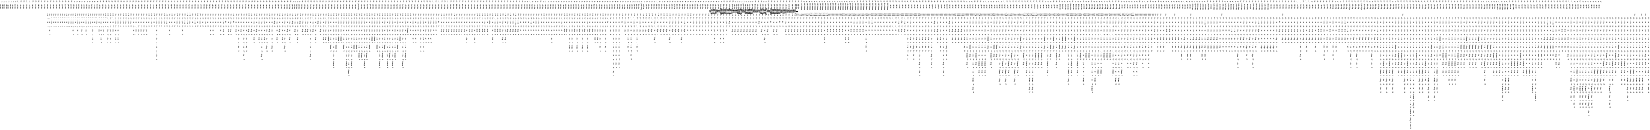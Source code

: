 digraph FST {
rankdir = LR;
size = "8.5,11";
label = "";
center = 1;
orientation = Landscape;
ranksep = "0.4";
nodesep = "0.25";
0 [label = "0", shape = circle, style = bold, fontsize = 14]
	0 -> 0 [label = "in:そして/-0.12282", fontsize = 14];
	0 -> 0 [label = "in:の/0.065169", fontsize = 14];
	0 -> 0 [label = "in:また/-0.18899", fontsize = 14];
	0 -> 0 [label = "in:で/-0.39898", fontsize = 14];
	0 -> 0 [label = "in:し/-0.10563", fontsize = 14];
	0 -> 0 [label = "in:に/-0.47864", fontsize = 14];
	0 -> 1 [label = "in:<eps>/-0.48289", fontsize = 14];
	0 -> 4 [label = "in:<eps>/-0.55957", fontsize = 14];
	0 -> 0 [label = "in:い/-0.20005", fontsize = 14];
	0 -> 0 [label = "in:を/0.10485", fontsize = 14];
	0 -> 8 [label = "in:<eps>/-0.25588", fontsize = 14];
	0 -> 0 [label = "in:中/-0.38081", fontsize = 14];
	0 -> 11 [label = "in:<eps>/-0.38334", fontsize = 14];
	0 -> 0 [label = "in:内/-0.34724", fontsize = 14];
	0 -> 14 [label = "in:<eps>/-0.3391", fontsize = 14];
	0 -> 17 [label = "in:<eps>/-0.39326", fontsize = 14];
	0 -> 20 [label = "in:<eps>/-0.36047", fontsize = 14];
	0 -> 0 [label = "in:さ/-0.21148", fontsize = 14];
	0 -> 0 [label = "in:方向/-0.11699", fontsize = 14];
	0 -> 23 [label = "in:<eps>/-0.24155", fontsize = 14];
	0 -> 1494 [label = "in:<eps>/-0.40541", fontsize = 14];
	0 -> 1488 [label = "in:<eps>/0.23277", fontsize = 14];
	0 -> 1483 [label = "in:<eps>/0.055714", fontsize = 14];
	0 -> 1479 [label = "in:<eps>/0.15461", fontsize = 14];
	0 -> 1471 [label = "in:<eps>/-0.177", fontsize = 14];
	0 -> 1465 [label = "in:<eps>/-0.098076", fontsize = 14];
	0 -> 1459 [label = "in:<eps>/-0.12473", fontsize = 14];
	0 -> 1453 [label = "in:<eps>/-0.058566", fontsize = 14];
	0 -> 1444 [label = "in:<eps>/-0.33804", fontsize = 14];
	0 -> 1438 [label = "in:<eps>/-0.14108", fontsize = 14];
	0 -> 1431 [label = "in:<eps>/-0.15365", fontsize = 14];
	0 -> 1425 [label = "in:<eps>/-0.13748", fontsize = 14];
	0 -> 1510 [label = "in:<eps>/-0.045273", fontsize = 14];
	0 -> 1514 [label = "in:<eps>/-0.019048", fontsize = 14];
	0 -> 1519 [label = "in:<eps>/0.25653", fontsize = 14];
	0 -> 1524 [label = "in:<eps>/0.075445", fontsize = 14];
	0 -> 1529 [label = "in:<eps>/0.14169", fontsize = 14];
	0 -> 1534 [label = "in:<eps>/-0.062159", fontsize = 14];
	0 -> 1503 [label = "in:<eps>/-0.14839", fontsize = 14];
	0 -> 294 [label = "in:<eps>/-0.36643", fontsize = 14];
	0 -> 287 [label = "in:<eps>/-0.44816", fontsize = 14];
	0 -> 283 [label = "in:<eps>/-0.28769", fontsize = 14];
	0 -> 277 [label = "in:<eps>/-0.18679", fontsize = 14];
	0 -> 273 [label = "in:<eps>/-0.10047", fontsize = 14];
	0 -> 270 [label = "in:<eps>/-0.21362", fontsize = 14];
	0 -> 266 [label = "in:<eps>/-0.1887", fontsize = 14];
	0 -> 262 [label = "in:<eps>/-0.19238", fontsize = 14];
	0 -> 259 [label = "in:<eps>/0.14041", fontsize = 14];
	0 -> 255 [label = "in:<eps>/-0.12136", fontsize = 14];
	0 -> 2512 [label = "in:<eps>/-0.2984", fontsize = 14];
	0 -> 2523 [label = "in:<eps>/-0.29605", fontsize = 14];
	0 -> 2533 [label = "in:<eps>/-0.16477", fontsize = 14];
	0 -> 2544 [label = "in:<eps>/-0.11307", fontsize = 14];
	0 -> 2554 [label = "in:<eps>/-0.36972", fontsize = 14];
	0 -> 2565 [label = "in:<eps>/-0.040472", fontsize = 14];
	0 -> 2573 [label = "in:<eps>/-0.20406", fontsize = 14];
	0 -> 2582 [label = "in:<eps>/-0.20801", fontsize = 14];
	0 -> 2591 [label = "in:<eps>/-0.30426", fontsize = 14];
	0 -> 2602 [label = "in:<eps>/-0.33759", fontsize = 14];
	0 -> 2612 [label = "in:<eps>/-0.40047", fontsize = 14];
	0 -> 2628 [label = "in:<eps>/-0.23596", fontsize = 14];
	0 -> 2642 [label = "in:<eps>/-0.2327", fontsize = 14];
	0 -> 2651 [label = "in:<eps>/-0.28027", fontsize = 14];
	0 -> 2662 [label = "in:<eps>/-0.23528", fontsize = 14];
	0 -> 2673 [label = "in:<eps>/-0.20878", fontsize = 14];
	0 -> 2683 [label = "in:<eps>/-0.32924", fontsize = 14];
	0 -> 2695 [label = "in:<eps>/0.12793", fontsize = 14];
	0 -> 2703 [label = "in:<eps>/-0.472", fontsize = 14];
	0 -> 2715 [label = "in:<eps>/-0.088869", fontsize = 14];
	0 -> 2726 [label = "in:<eps>/0.42635", fontsize = 14];
	0 -> 2733 [label = "in:<eps>/-0.13435", fontsize = 14];
	0 -> 2742 [label = "in:<eps>/-0.15623", fontsize = 14];
	0 -> 2751 [label = "in:<eps>/-0.21704", fontsize = 14];
	0 -> 2761 [label = "in:<eps>/-0.057956", fontsize = 14];
	0 -> 2771 [label = "in:<eps>/-0.08065", fontsize = 14];
	0 -> 2781 [label = "in:<eps>/-0.081881", fontsize = 14];
	0 -> 2790 [label = "in:<eps>/-0.037767", fontsize = 14];
	0 -> 2798 [label = "in:<eps>/-0.037767", fontsize = 14];
	0 -> 2806 [label = "in:<eps>/-0.077426", fontsize = 14];
	0 -> 2813 [label = "in:<eps>/-0.14966", fontsize = 14];
	0 -> 2821 [label = "in:<eps>/-0.1536", fontsize = 14];
	0 -> 2829 [label = "in:<eps>/-0.20585", fontsize = 14];
	0 -> 2837 [label = "in:<eps>/-0.12227", fontsize = 14];
	0 -> 2844 [label = "in:<eps>/-0.16119", fontsize = 14];
	0 -> 2852 [label = "in:<eps>/-0.37836", fontsize = 14];
	0 -> 2862 [label = "in:<eps>/0.068528", fontsize = 14];
	0 -> 2870 [label = "in:<eps>/-0.064038", fontsize = 14];
	0 -> 2878 [label = "in:<eps>/-0.055849", fontsize = 14];
	0 -> 2887 [label = "in:<eps>/-0.098064", fontsize = 14];
	0 -> 3103 [label = "in:<eps>/-0.18018", fontsize = 14];
	0 -> 3115 [label = "in:<eps>/0.18083", fontsize = 14];
	0 -> 3128 [label = "in:<eps>/-0.20147", fontsize = 14];
	0 -> 3139 [label = "in:<eps>/-0.30182", fontsize = 14];
	0 -> 3152 [label = "in:<eps>/-0.24904", fontsize = 14];
	0 -> 3165 [label = "in:<eps>/-0.21861", fontsize = 14];
	0 -> 3178 [label = "in:<eps>/-0.28935", fontsize = 14];
	0 -> 3192 [label = "in:<eps>/-0.29028", fontsize = 14];
	0 -> 3205 [label = "in:<eps>/-0.1196", fontsize = 14];
	0 -> 3216 [label = "in:<eps>/-0.11423", fontsize = 14];
	0 -> 3227 [label = "in:<eps>/-0.098962", fontsize = 14];
	0 -> 3238 [label = "in:<eps>/-0.054848", fontsize = 14];
	0 -> 3248 [label = "in:<eps>/-0.051011", fontsize = 14];
	0 -> 3257 [label = "in:<eps>/-0.31373", fontsize = 14];
	0 -> 3270 [label = "in:<eps>/-0.099067", fontsize = 14];
	0 -> 3280 [label = "in:<eps>/-0.058601", fontsize = 14];
	0 -> 3340 [label = "in:<eps>/-0.045579", fontsize = 14];
	0 -> 3329 [label = "in:<eps>/-0.073827", fontsize = 14];
	0 -> 3317 [label = "in:<eps>/-0.1697", fontsize = 14];
	0 -> 3307 [label = "in:<eps>/-0.092008", fontsize = 14];
	0 -> 3297 [label = "in:<eps>/-0.046229", fontsize = 14];
	0 -> 3289 [label = "in:<eps>/0.12904", fontsize = 14];
	0 -> 3351 [label = "the:<eps>/0.055117", fontsize = 14];
	0 -> 3362 [label = "the:<eps>/-0.20015", fontsize = 14];
	0 -> 3373 [label = "the:<eps>/-0.2434", fontsize = 14];
	0 -> 0 [label = "the:、/-0.56087", fontsize = 14];
	0 -> 0 [label = "the:た/-0.31363", fontsize = 14];
	0 -> 0 [label = "the:（/-0.22286", fontsize = 14];
	0 -> 0 [label = "the:その/-0.31193", fontsize = 14];
	0 -> 0 [label = "the:の/-0.46103", fontsize = 14];
	0 -> 0 [label = "the:は/-0.3999", fontsize = 14];
	0 -> 26 [label = "the:<eps>/-0.3569", fontsize = 14];
	0 -> 29 [label = "the:<eps>/-0.31222", fontsize = 14];
	0 -> 32 [label = "the:<eps>/-0.43285", fontsize = 14];
	0 -> 35 [label = "the:<eps>/-0.38489", fontsize = 14];
	0 -> 0 [label = "the:この/-0.36216", fontsize = 14];
	0 -> 0 [label = "the:前記/-0.39973", fontsize = 14];
	0 -> 0 [label = "the:する/-0.24789", fontsize = 14];
	0 -> 0 [label = "the:ア/-0.21137", fontsize = 14];
	0 -> 0 [label = "the:本/-0.2343", fontsize = 14];
	0 -> 0 [label = "the:各/-0.23004", fontsize = 14];
	0 -> 0 [label = "the:尚/-0.22102", fontsize = 14];
	0 -> 3068 [label = "the:<eps>/-0.13288", fontsize = 14];
	0 -> 1540 [label = "the:<eps>/-0.26622", fontsize = 14];
	0 -> 1548 [label = "the:<eps>/-0.2221", fontsize = 14];
	0 -> 1555 [label = "the:<eps>/-0.40726", fontsize = 14];
	0 -> 1566 [label = "the:<eps>/-0.393", fontsize = 14];
	0 -> 1574 [label = "the:<eps>/-0.37235", fontsize = 14];
	0 -> 1583 [label = "the:<eps>/-0.37994", fontsize = 14];
	0 -> 1592 [label = "the:<eps>/-0.37604", fontsize = 14];
	0 -> 1601 [label = "the:<eps>/-0.25496", fontsize = 14];
	0 -> 1360 [label = "the:<eps>/-0.41265", fontsize = 14];
	0 -> 1356 [label = "the:<eps>/-0.35362", fontsize = 14];
	0 -> 2974 [label = "the:<eps>/-0.14764", fontsize = 14];
	0 -> 2966 [label = "the:<eps>/-0.13926", fontsize = 14];
	0 -> 2957 [label = "the:<eps>/-0.19679", fontsize = 14];
	0 -> 2948 [label = "the:<eps>/-0.24023", fontsize = 14];
	0 -> 2939 [label = "the:<eps>/-0.30223", fontsize = 14];
	0 -> 2928 [label = "the:<eps>/-0.32284", fontsize = 14];
	0 -> 2917 [label = "the:<eps>/-0.32377", fontsize = 14];
	0 -> 2905 [label = "the:<eps>/-0.32315", fontsize = 14];
	0 -> 2896 [label = "the:<eps>/-0.00072789", fontsize = 14];
	0 -> 1352 [label = "the:<eps>/-0.37202", fontsize = 14];
	0 -> 1348 [label = "the:<eps>/-0.34546", fontsize = 14];
	0 -> 1344 [label = "the:<eps>/-0.40735", fontsize = 14];
	0 -> 1340 [label = "the:<eps>/0.027948", fontsize = 14];
	0 -> 1335 [label = "the:<eps>/-0.45659", fontsize = 14];
	0 -> 1330 [label = "the:<eps>/-0.49345", fontsize = 14];
	0 -> 1326 [label = "the:<eps>/-0.31651", fontsize = 14];
	0 -> 1322 [label = "the:<eps>/-0.26752", fontsize = 14];
	0 -> 1318 [label = "the:<eps>/-0.28592", fontsize = 14];
	0 -> 1314 [label = "the:<eps>/-0.34205", fontsize = 14];
	0 -> 1310 [label = "the:<eps>/-0.5207", fontsize = 14];
	0 -> 1306 [label = "the:<eps>/-0.59303", fontsize = 14];
	0 -> 1301 [label = "the:<eps>/-0.099821", fontsize = 14];
	0 -> 1607 [label = "the:<eps>/-0.45116", fontsize = 14];
	0 -> 1615 [label = "the:<eps>/-0.41163", fontsize = 14];
	0 -> 1622 [label = "the:<eps>/-0.46674", fontsize = 14];
	0 -> 1629 [label = "the:<eps>/-0.39757", fontsize = 14];
	0 -> 1639 [label = "the:<eps>/-0.41052", fontsize = 14];
	0 -> 1648 [label = "the:<eps>/-0.42815", fontsize = 14];
	0 -> 1658 [label = "the:<eps>/-0.44908", fontsize = 14];
	0 -> 1667 [label = "the:<eps>/-0.43454", fontsize = 14];
	0 -> 1675 [label = "the:<eps>/-0.53849", fontsize = 14];
	0 -> 1685 [label = "the:<eps>/-0.46935", fontsize = 14];
	0 -> 1694 [label = "the:<eps>/0.16982", fontsize = 14];
	0 -> 1700 [label = "the:<eps>/-0.34051", fontsize = 14];
	0 -> 1708 [label = "the:<eps>/-0.39719", fontsize = 14];
	0 -> 1717 [label = "the:<eps>/-0.39795", fontsize = 14];
	0 -> 1728 [label = "the:<eps>/-0.44813", fontsize = 14];
	0 -> 1739 [label = "the:<eps>/-0.3251", fontsize = 14];
	0 -> 1747 [label = "the:<eps>/-0.24172", fontsize = 14];
	0 -> 1755 [label = "the:<eps>/-0.32063", fontsize = 14];
	0 -> 1763 [label = "the:<eps>/0.023203", fontsize = 14];
	0 -> 1769 [label = "the:<eps>/-0.055535", fontsize = 14];
	0 -> 1778 [label = "the:<eps>/-0.060444", fontsize = 14];
	0 -> 1785 [label = "the:<eps>/0.018335", fontsize = 14];
	0 -> 1791 [label = "the:<eps>/-0.33312", fontsize = 14];
	0 -> 1799 [label = "the:<eps>/-0.38967", fontsize = 14];
	0 -> 1806 [label = "the:<eps>/-0.3195", fontsize = 14];
	0 -> 1812 [label = "the:<eps>/-0.41387", fontsize = 14];
	0 -> 1818 [label = "the:<eps>/-0.36572", fontsize = 14];
	0 -> 1828 [label = "the:<eps>/-0.34632", fontsize = 14];
	0 -> 1837 [label = "the:<eps>/-0.26881", fontsize = 14];
	0 -> 1843 [label = "the:<eps>/-0.39379", fontsize = 14];
	0 -> 2109 [label = "the:<eps>/-0.36747", fontsize = 14];
	0 -> 2116 [label = "the:<eps>/-0.54532", fontsize = 14];
	0 -> 2122 [label = "the:<eps>/-0.38175", fontsize = 14];
	0 -> 2129 [label = "the:<eps>/-0.35603", fontsize = 14];
	0 -> 2136 [label = "the:<eps>/-0.33147", fontsize = 14];
	0 -> 2142 [label = "the:<eps>/-0.30925", fontsize = 14];
	0 -> 2148 [label = "the:<eps>/-0.37413", fontsize = 14];
	0 -> 2154 [label = "the:<eps>/-0.40889", fontsize = 14];
	0 -> 2161 [label = "the:<eps>/-0.36965", fontsize = 14];
	0 -> 2168 [label = "the:<eps>/-0.50605", fontsize = 14];
	0 -> 2174 [label = "the:<eps>/-0.22822", fontsize = 14];
	0 -> 2180 [label = "the:<eps>/-0.26086", fontsize = 14];
	0 -> 802 [label = "the:<eps>/-0.29705", fontsize = 14];
	0 -> 798 [label = "the:<eps>/-0.24605", fontsize = 14];
	0 -> 794 [label = "the:<eps>/-0.38725", fontsize = 14];
	0 -> 789 [label = "the:<eps>/-0.42985", fontsize = 14];
	0 -> 786 [label = "the:<eps>/0.47517", fontsize = 14];
	0 -> 782 [label = "the:<eps>/-0.44342", fontsize = 14];
	0 -> 2186 [label = "the:<eps>/-0.31779", fontsize = 14];
	0 -> 778 [label = "the:<eps>/-0.36204", fontsize = 14];
	0 -> 774 [label = "the:<eps>/-0.26581", fontsize = 14];
	0 -> 770 [label = "the:<eps>/0.14887", fontsize = 14];
	0 -> 766 [label = "the:<eps>/-0.53263", fontsize = 14];
	0 -> 377 [label = "the:<eps>/-0.26358", fontsize = 14];
	0 -> 437 [label = "the:<eps>/-0.24118", fontsize = 14];
	0 -> 432 [label = "the:<eps>/-0.25889", fontsize = 14];
	0 -> 428 [label = "the:<eps>/-0.29698", fontsize = 14];
	0 -> 425 [label = "the:<eps>/-0.35647", fontsize = 14];
	0 -> 420 [label = "the:<eps>/-0.23459", fontsize = 14];
	0 -> 300 [label = "the:<eps>/-0.25391", fontsize = 14];
	0 -> 304 [label = "the:<eps>/-0.20557", fontsize = 14];
	0 -> 308 [label = "the:<eps>/-0.24969", fontsize = 14];
	0 -> 313 [label = "the:<eps>/-0.41693", fontsize = 14];
	0 -> 317 [label = "the:<eps>/-0.2709", fontsize = 14];
	0 -> 322 [label = "the:<eps>/-0.34801", fontsize = 14];
	0 -> 329 [label = "the:<eps>/-0.29218", fontsize = 14];
	0 -> 334 [label = "the:<eps>/-0.37485", fontsize = 14];
	0 -> 340 [label = "the:<eps>/-0.26833", fontsize = 14];
	0 -> 344 [label = "the:<eps>/-0.39512", fontsize = 14];
	0 -> 350 [label = "the:<eps>/0.092563", fontsize = 14];
	0 -> 353 [label = "the:<eps>/-0.14849", fontsize = 14];
	0 -> 358 [label = "the:<eps>/-0.22408", fontsize = 14];
	0 -> 362 [label = "the:<eps>/-0.33918", fontsize = 14];
	0 -> 367 [label = "the:<eps>/-0.33167", fontsize = 14];
	0 -> 373 [label = "the:<eps>/-0.21947", fontsize = 14];
	0 -> 416 [label = "the:<eps>/0.15122", fontsize = 14];
	0 -> 382 [label = "the:<eps>/-0.031191", fontsize = 14];
	0 -> 385 [label = "the:<eps>/-0.092827", fontsize = 14];
	0 -> 389 [label = "the:<eps>/-0.21623", fontsize = 14];
	0 -> 394 [label = "the:<eps>/-0.14893", fontsize = 14];
	0 -> 397 [label = "the:<eps>/-0.14517", fontsize = 14];
	0 -> 401 [label = "the:<eps>/0.10997", fontsize = 14];
	0 -> 405 [label = "the:<eps>/-0.22575", fontsize = 14];
	0 -> 409 [label = "the:<eps>/-0.34226", fontsize = 14];
	0 -> 0 [label = "above:の/-0.03055", fontsize = 14];
	0 -> 38 [label = "above:<eps>/-0.34741", fontsize = 14];
	0 -> 42 [label = "above:<eps>/-0.15154", fontsize = 14];
	0 -> 45 [label = "above:<eps>/-0.18829", fontsize = 14];
	0 -> 0 [label = "above:よう/-0.19246", fontsize = 14];
	0 -> 49 [label = "above:<eps>/-0.17663", fontsize = 14];
	0 -> 442 [label = "above:<eps>/-0.058169", fontsize = 14];
	0 -> 447 [label = "above:<eps>/0.20091", fontsize = 14];
	0 -> 453 [label = "above:<eps>/-0.31647", fontsize = 14];
	0 -> 461 [label = "above:<eps>/-0.28541", fontsize = 14];
	0 -> 467 [label = "above:<eps>/-0.18756", fontsize = 14];
	0 -> 472 [label = "above:<eps>/-0.34822", fontsize = 14];
	0 -> 477 [label = "above:<eps>/-0.32735", fontsize = 14];
	0 -> 483 [label = "above:<eps>/-0.37903", fontsize = 14];
	0 -> 491 [label = "above:<eps>/-0.41242", fontsize = 14];
	0 -> 500 [label = "above:<eps>/-0.42937", fontsize = 14];
	0 -> 508 [label = "above:<eps>/-0.33742", fontsize = 14];
	0 -> 514 [label = "above:<eps>/-0.41791", fontsize = 14];
	0 -> 520 [label = "above:<eps>/-0.37394", fontsize = 14];
	0 -> 527 [label = "above:<eps>/-0.4294", fontsize = 14];
	0 -> 534 [label = "above:<eps>/-0.42393", fontsize = 14];
	0 -> 542 [label = "above:<eps>/-0.37592", fontsize = 14];
	0 -> 549 [label = "above:<eps>/-0.55008", fontsize = 14];
	0 -> 555 [label = "above:<eps>/-0.44082", fontsize = 14];
	0 -> 560 [label = "above:<eps>/-0.54607", fontsize = 14];
	0 -> 565 [label = "above:<eps>/-0.34107", fontsize = 14];
	0 -> 571 [label = "above:<eps>/-0.39916", fontsize = 14];
	0 -> 579 [label = "above:<eps>/-0.41224", fontsize = 14];
	0 -> 586 [label = "above:<eps>/-0.36984", fontsize = 14];
	0 -> 592 [label = "above:<eps>/-0.44877", fontsize = 14];
	0 -> 600 [label = "above:<eps>/-0.47926", fontsize = 14];
	0 -> 607 [label = "above:<eps>/-0.45491", fontsize = 14];
	0 -> 615 [label = "above:<eps>/-0.43251", fontsize = 14];
	0 -> 622 [label = "above:<eps>/-0.46301", fontsize = 14];
	0 -> 628 [label = "above:<eps>/-0.25033", fontsize = 14];
	0 -> 633 [label = "above:<eps>/-0.58724", fontsize = 14];
	0 -> 641 [label = "above:<eps>/-0.57244", fontsize = 14];
	0 -> 648 [label = "above:<eps>/0.16466", fontsize = 14];
	0 -> 0 [label = "above:た/-0.13572", fontsize = 14];
	0 -> 3012 [label = "above:<eps>/-0.29353", fontsize = 14];
	0 -> 3001 [label = "above:<eps>/-0.27361", fontsize = 14];
	0 -> 2992 [label = "above:<eps>/-0.2018", fontsize = 14];
	0 -> 2983 [label = "above:<eps>/0.12155", fontsize = 14];
	0 -> 89 [label = "above:<eps>/-0.35241", fontsize = 14];
	0 -> 84 [label = "above:<eps>/-0.38828", fontsize = 14];
	0 -> 0 [label = "above:上述/-0.32135", fontsize = 14];
	0 -> 0 [label = "above:な/-0.064571", fontsize = 14];
	0 -> 0 [label = "above:上部/-0.092842", fontsize = 14];
	0 -> 0 [label = "above:上/-0.16773", fontsize = 14];
	0 -> 0 [label = "above:上方/-0.37428", fontsize = 14];
	0 -> 80 [label = "above:<eps>/-0.40504", fontsize = 14];
	0 -> 77 [label = "above:<eps>/-0.34348", fontsize = 14];
	0 -> 0 [label = "above:前述/-0.25322", fontsize = 14];
	0 -> 0 [label = "above:上記/-0.41853", fontsize = 14];
	0 -> 74 [label = "above:<eps>/-0.024309", fontsize = 14];
	0 -> 0 [label = "above:他/0.27577", fontsize = 14];
	0 -> 69 [label = "above:<eps>/-0.30728", fontsize = 14];
	0 -> 66 [label = "above:<eps>/-0.35916", fontsize = 14];
	0 -> 0 [label = "above:以上/-0.28362", fontsize = 14];
	0 -> 63 [label = "above:<eps>/-0.11113", fontsize = 14];
	0 -> 59 [label = "above:<eps>/-0.16983", fontsize = 14];
	0 -> 1852 [label = "above:<eps>/0.038506", fontsize = 14];
	0 -> 1859 [label = "above:<eps>/-0.20175", fontsize = 14];
	0 -> 1869 [label = "above:<eps>/-0.098471", fontsize = 14];
	0 -> 0 [label = "above:前記/-0.19381", fontsize = 14];
	0 -> 52 [label = "above:<eps>/-0.19984", fontsize = 14];
	0 -> 0 [label = "above:し/-0.18158", fontsize = 14];
	0 -> 56 [label = "above:<eps>/-0.12751", fontsize = 14];
	0 -> 1876 [label = "above:<eps>/-0.080433", fontsize = 14];
	0 -> 1883 [label = "above:<eps>/-0.31574", fontsize = 14];
	0 -> 1894 [label = "above:<eps>/-0.28483", fontsize = 14];
	0 -> 1904 [label = "above:<eps>/-0.25923", fontsize = 14];
	0 -> 1913 [label = "above:<eps>/-0.27925", fontsize = 14];
	0 -> 1922 [label = "above:<eps>/-0.24621", fontsize = 14];
	0 -> 1929 [label = "above:<eps>/-0.32414", fontsize = 14];
	0 -> 1936 [label = "above:<eps>/-0.1879", fontsize = 14];
	0 -> 1943 [label = "above:<eps>/-0.35756", fontsize = 14];
	0 -> 1952 [label = "above:<eps>/-0.42023", fontsize = 14];
	0 -> 1962 [label = "above:<eps>/-0.35432", fontsize = 14];
	0 -> 1972 [label = "above:<eps>/-0.32996", fontsize = 14];
	0 -> 692 [label = "embodiment:<eps>/-0.44114", fontsize = 14];
	0 -> 652 [label = "embodiment:<eps>/-0.32028", fontsize = 14];
	0 -> 656 [label = "embodiment:<eps>/-0.35874", fontsize = 14];
	0 -> 661 [label = "embodiment:<eps>/-0.26387", fontsize = 14];
	0 -> 666 [label = "embodiment:<eps>/0.045619", fontsize = 14];
	0 -> 670 [label = "embodiment:<eps>/-0.34429", fontsize = 14];
	0 -> 0 [label = "embodiment:例/-0.25701", fontsize = 14];
	0 -> 129 [label = "embodiment:<eps>/-0.35371", fontsize = 14];
	0 -> 126 [label = "embodiment:<eps>/-0.36641", fontsize = 14];
	0 -> 123 [label = "embodiment:<eps>/-0.68376", fontsize = 14];
	0 -> 120 [label = "embodiment:<eps>/-0.60375", fontsize = 14];
	0 -> 115 [label = "embodiment:<eps>/-0.46191", fontsize = 14];
	0 -> 110 [label = "embodiment:<eps>/-0.45515", fontsize = 14];
	0 -> 106 [label = "embodiment:<eps>/-0.62933", fontsize = 14];
	0 -> 0 [label = "embodiment:実施/-0.46894", fontsize = 14];
	0 -> 101 [label = "embodiment:<eps>/-0.45583", fontsize = 14];
	0 -> 96 [label = "embodiment:<eps>/-0.4701", fontsize = 14];
	0 -> 93 [label = "embodiment:<eps>/-0.26508", fontsize = 14];
	0 -> 676 [label = "embodiment:<eps>/-0.50158", fontsize = 14];
	0 -> 682 [label = "embodiment:<eps>/-0.48229", fontsize = 14];
	0 -> 687 [label = "embodiment:<eps>/-0.5414", fontsize = 14];
	0 -> 697 [label = "embodiment:<eps>/-0.24959", fontsize = 14];
	0 -> 701 [label = "embodiment:<eps>/0.02472", fontsize = 14];
	0 -> 1981 [label = "embodiment:<eps>/-0.26249", fontsize = 14];
	0 -> 1988 [label = "embodiment:<eps>/-0.30342", fontsize = 14];
	0 -> 1996 [label = "embodiment:<eps>/-0.36789", fontsize = 14];
	0 -> 2004 [label = "embodiment:<eps>/-0.54157", fontsize = 14];
	0 -> 2013 [label = "embodiment:<eps>/-0.3509", fontsize = 14];
	0 -> 2022 [label = "embodiment:<eps>/-0.35628", fontsize = 14];
	0 -> 2029 [label = "embodiment:<eps>/-0.51245", fontsize = 14];
	0 -> 2037 [label = "embodiment:<eps>/-0.34541", fontsize = 14];
	0 -> 2044 [label = "embodiment:<eps>/-0.55715", fontsize = 14];
	0 -> 2052 [label = "embodiment:<eps>/-0.13273", fontsize = 14];
	0 -> 2058 [label = "embodiment:<eps>/0.20958", fontsize = 14];
	0 -> 2063 [label = "embodiment:<eps>/-0.13245", fontsize = 14];
	0 -> 2075 [label = ",:<eps>/-0.29574", fontsize = 14];
	0 -> 2069 [label = ",:<eps>/-0.36312", fontsize = 14];
	0 -> 2081 [label = ",:<eps>/-0.50868", fontsize = 14];
	0 -> 2086 [label = ",:<eps>/0.27762", fontsize = 14];
	0 -> 2091 [label = ",:<eps>/-0.23139", fontsize = 14];
	0 -> 2097 [label = ",:<eps>/-0.29513", fontsize = 14];
	0 -> 2103 [label = ",:<eps>/-0.28243", fontsize = 14];
	0 -> 2362 [label = ",:<eps>/-0.16178", fontsize = 14];
	0 -> 2357 [label = ",:<eps>/-0.11698", fontsize = 14];
	0 -> 2350 [label = ",:<eps>/-0.26395", fontsize = 14];
	0 -> 2345 [label = ",:<eps>/-0.10419", fontsize = 14];
	0 -> 2340 [label = ",:<eps>/-0.11961", fontsize = 14];
	0 -> 2335 [label = ",:<eps>/-0.17279", fontsize = 14];
	0 -> 2330 [label = ",:<eps>/-0.13636", fontsize = 14];
	0 -> 3384 [label = ",:<eps>/0.0048575", fontsize = 14];
	0 -> 3096 [label = ",:<eps>/-0.1078", fontsize = 14];
	0 -> 3090 [label = ",:<eps>/0.0030004", fontsize = 14];
	0 -> 3084 [label = ",:<eps>/0.35783", fontsize = 14];
	0 -> 716 [label = ",:<eps>/-0.26186", fontsize = 14];
	0 -> 3061 [label = ",:<eps>/0.096755", fontsize = 14];
	0 -> 3054 [label = ",:<eps>/-0.12288", fontsize = 14];
	0 -> 3047 [label = ",:<eps>/-0.18801", fontsize = 14];
	0 -> 3040 [label = ",:<eps>/-0.36953", fontsize = 14];
	0 -> 3032 [label = ",:<eps>/-0.2835", fontsize = 14];
	0 -> 3024 [label = ",:<eps>/-0.23704", fontsize = 14];
	0 -> 0 [label = ",:，/-0.41118", fontsize = 14];
	0 -> 761 [label = ",:<eps>/-0.32181", fontsize = 14];
	0 -> 757 [label = ",:<eps>/-0.41094", fontsize = 14];
	0 -> 753 [label = ",:<eps>/-0.27005", fontsize = 14];
	0 -> 2368 [label = ",:<eps>/-0.1223", fontsize = 14];
	0 -> 2373 [label = ",:<eps>/-0.21595", fontsize = 14];
	0 -> 2378 [label = ",:<eps>/-0.17357", fontsize = 14];
	0 -> 748 [label = ",:<eps>/-0.39009", fontsize = 14];
	0 -> 744 [label = ",:<eps>/-0.32557", fontsize = 14];
	0 -> 740 [label = ",:<eps>/-0.2521", fontsize = 14];
	0 -> 736 [label = ",:<eps>/-0.37099", fontsize = 14];
	0 -> 732 [label = ",:<eps>/-0.25984", fontsize = 14];
	0 -> 728 [label = ",:<eps>/-0.23717", fontsize = 14];
	0 -> 724 [label = ",:<eps>/-0.24711", fontsize = 14];
	0 -> 720 [label = ",:<eps>/-0.24523", fontsize = 14];
	0 -> 0 [label = ",:が/0.10803", fontsize = 14];
	0 -> 1177 [label = ",:<eps>/-0.34046", fontsize = 14];
	0 -> 1180 [label = ",:<eps>/-0.24613", fontsize = 14];
	0 -> 1184 [label = ",:<eps>/-0.14497", fontsize = 14];
	0 -> 1188 [label = ",:<eps>/-0.32156", fontsize = 14];
	0 -> 1192 [label = ",:<eps>/-0.41563", fontsize = 14];
	0 -> 1196 [label = ",:<eps>/-0.32455", fontsize = 14];
	0 -> 1200 [label = ",:<eps>/-0.268", fontsize = 14];
	0 -> 1204 [label = ",:<eps>/-0.25465", fontsize = 14];
	0 -> 1208 [label = ",:<eps>/-0.24185", fontsize = 14];
	0 -> 1212 [label = ",:<eps>/-0.34083", fontsize = 14];
	0 -> 1216 [label = ",:<eps>/-0.3445", fontsize = 14];
	0 -> 1219 [label = ",:<eps>/-0.044393", fontsize = 14];
	0 -> 1223 [label = ",:<eps>/-0.050441", fontsize = 14];
	0 -> 1228 [label = ",:<eps>/-0.26474", fontsize = 14];
	0 -> 712 [label = ",:<eps>/-0.36202", fontsize = 14];
	0 -> 708 [label = ",:<eps>/-0.26514", fontsize = 14];
	0 -> 705 [label = ",:<eps>/-0.52489", fontsize = 14];
	0 -> 2325 [label = ",:<eps>/-0.11064", fontsize = 14];
	0 -> 2320 [label = ",:<eps>/-0.19649", fontsize = 14];
	0 -> 2316 [label = ",:<eps>/-0.25661", fontsize = 14];
	0 -> 0 [label = ",:に/-0.42948", fontsize = 14];
	0 -> 0 [label = ",:と/-0.27357", fontsize = 14];
	0 -> 0 [label = ",:で/-0.41565", fontsize = 14];
	0 -> 0 [label = ",:、/-0.60301", fontsize = 14];
	0 -> 828 [label = "output:<eps>/-0.51645", fontsize = 14];
	0 -> 0 [label = "output:アウトプット/-0.32363", fontsize = 14];
	0 -> 824 [label = "output:<eps>/0.24534", fontsize = 14];
	0 -> 820 [label = "output:<eps>/-0.54047", fontsize = 14];
	0 -> 816 [label = "output:<eps>/-0.72641", fontsize = 14];
	0 -> 3076 [label = "output:<eps>/0.0023373", fontsize = 14];
	0 -> 811 [label = "output:<eps>/-0.38531", fontsize = 14];
	0 -> 806 [label = "output:<eps>/-0.36608", fontsize = 14];
	0 -> 0 [label = "output:ｏ/0.10944", fontsize = 14];
	0 -> 132 [label = "output:<eps>/-0.35822", fontsize = 14];
	0 -> 0 [label = "output:出力/-0.73052", fontsize = 14];
	0 -> 0 [label = "output:さ/0.31371", fontsize = 14];
	0 -> 0 [label = "output:れ/0.26531", fontsize = 14];
	0 -> 2192 [label = "output:<eps>/-0.27658", fontsize = 14];
	0 -> 832 [label = "output:<eps>/0.1947", fontsize = 14];
	0 -> 836 [label = "shaft:<eps>/-0.28599", fontsize = 14];
	0 -> 2198 [label = "shaft:<eps>/-0.22918", fontsize = 14];
	0 -> 0 [label = "shaft:機軸/-0.23662", fontsize = 14];
	0 -> 0 [label = "shaft:ウシャフト/-0.35152", fontsize = 14];
	0 -> 856 [label = "shaft:<eps>/0.38527", fontsize = 14];
	0 -> 860 [label = "shaft:<eps>/-0.24773", fontsize = 14];
	0 -> 852 [label = "shaft:<eps>/-0.55728", fontsize = 14];
	0 -> 848 [label = "shaft:<eps>/0.12989", fontsize = 14];
	0 -> 844 [label = "shaft:<eps>/-0.6099", fontsize = 14];
	0 -> 840 [label = "shaft:<eps>/0.12907", fontsize = 14];
	0 -> 0 [label = "shaft:車軸/-0.18754", fontsize = 14];
	0 -> 2204 [label = "shaft:<eps>/-0.20701", fontsize = 14];
	0 -> 2210 [label = "shaft:<eps>/-0.15154", fontsize = 14];
	0 -> 2216 [label = "shaft:<eps>/-0.24335", fontsize = 14];
	0 -> 2222 [label = "shaft:<eps>/-0.13632", fontsize = 14];
	0 -> 864 [label = "shaft:<eps>/-0.22782", fontsize = 14];
	0 -> 0 [label = "shaft:軸部/-0.32411", fontsize = 14];
	0 -> 0 [label = "shaft:シャフト/-0.62856", fontsize = 14];
	0 -> 0 [label = "shaft:軸/-0.678", fontsize = 14];
	0 -> 880 [label = "1:<eps>/-0.58117", fontsize = 14];
	0 -> 884 [label = "1:<eps>/-0.34265", fontsize = 14];
	0 -> 889 [label = "1:<eps>/-0.48098", fontsize = 14];
	0 -> 876 [label = "1:<eps>/0.11881", fontsize = 14];
	0 -> 872 [label = "1:<eps>/0.19112", fontsize = 14];
	0 -> 868 [label = "1:<eps>/-0.13929", fontsize = 14];
	0 -> 2236 [label = "1:<eps>/-0.42513", fontsize = 14];
	0 -> 897 [label = "1:<eps>/0.10703", fontsize = 14];
	0 -> 901 [label = "1:<eps>/0.16391", fontsize = 14];
	0 -> 0 [label = "1:1/-0.2192", fontsize = 14];
	0 -> 135 [label = "1:<eps>/0.052983", fontsize = 14];
	0 -> 0 [label = "1:１/-0.69307", fontsize = 14];
	0 -> 0 [label = "1:１９/0.11972", fontsize = 14];
	0 -> 0 [label = "1:１２/0.11065", fontsize = 14];
	0 -> 2228 [label = "1:<eps>/-0.47073", fontsize = 14];
	0 -> 893 [label = "1:<eps>/-0.40976", fontsize = 14];
	0 -> 959 [label = "is:<eps>/-0.22143", fontsize = 14];
	0 -> 3393 [label = "is:<eps>/0.39756", fontsize = 14];
	0 -> 0 [label = "is:の/0.052175", fontsize = 14];
	0 -> 0 [label = "is:れ/-0.27942", fontsize = 14];
	0 -> 0 [label = "is:を/-0.5021", fontsize = 14];
	0 -> 0 [label = "is:あ/-0.039107", fontsize = 14];
	0 -> 0 [label = "is:が/-0.59235", fontsize = 14];
	0 -> 0 [label = "is:も/-0.11893", fontsize = 14];
	0 -> 0 [label = "is:に/-0.060866", fontsize = 14];
	0 -> 905 [label = "is:<eps>/0.088943", fontsize = 14];
	0 -> 909 [label = "is:<eps>/-0.053499", fontsize = 14];
	0 -> 913 [label = "is:<eps>/-0.30587", fontsize = 14];
	0 -> 919 [label = "is:<eps>/-0.23497", fontsize = 14];
	0 -> 925 [label = "is:<eps>/-0.30922", fontsize = 14];
	0 -> 929 [label = "is:<eps>/-0.64913", fontsize = 14];
	0 -> 935 [label = "is:<eps>/-0.24186", fontsize = 14];
	0 -> 939 [label = "is:<eps>/-0.21773", fontsize = 14];
	0 -> 945 [label = "is:<eps>/-0.51931", fontsize = 14];
	0 -> 949 [label = "is:<eps>/-0.29561", fontsize = 14];
	0 -> 955 [label = "is:<eps>/-0.021507", fontsize = 14];
	0 -> 0 [label = "is:は/-0.57102", fontsize = 14];
	0 -> 963 [label = "is:<eps>/-0.10596", fontsize = 14];
	0 -> 968 [label = "is:<eps>/-0.31698", fontsize = 14];
	0 -> 0 [label = "formed:材質/-0.043172", fontsize = 14];
	0 -> 147 [label = "formed:<eps>/-0.24261", fontsize = 14];
	0 -> 0 [label = "formed:成長/0.0045924", fontsize = 14];
	0 -> 0 [label = "formed:成膜/-0.34665", fontsize = 14];
	0 -> 155 [label = "formed:<eps>/-0.19698", fontsize = 14];
	0 -> 0 [label = "formed:作製/-0.14219", fontsize = 14];
	0 -> 151 [label = "formed:<eps>/-0.28868", fontsize = 14];
	0 -> 0 [label = "formed:生じ/0.022366", fontsize = 14];
	0 -> 0 [label = "formed:設け/-0.2663", fontsize = 14];
	0 -> 143 [label = "formed:<eps>/-0.70619", fontsize = 14];
	0 -> 0 [label = "formed:形成/-0.63266", fontsize = 14];
	0 -> 139 [label = "formed:<eps>/-0.35077", fontsize = 14];
	0 -> 0 [label = "formed:構成/-0.20752", fontsize = 14];
	0 -> 0 [label = "formed:れ/-0.2345", fontsize = 14];
	0 -> 2275 [label = "formed:<eps>/0.51712", fontsize = 14];
	0 -> 2269 [label = "formed:<eps>/0.042829", fontsize = 14];
	0 -> 2261 [label = "formed:<eps>/-0.1101", fontsize = 14];
	0 -> 2255 [label = "formed:<eps>/-0.021195", fontsize = 14];
	0 -> 2248 [label = "formed:<eps>/0.031648", fontsize = 14];
	0 -> 2242 [label = "formed:<eps>/0.17574", fontsize = 14];
	0 -> 0 [label = "formed:よ/0.10896", fontsize = 14];
	0 -> 0 [label = "formed:て/0.090094", fontsize = 14];
	0 -> 0 [label = "formed:た/-0.0047198", fontsize = 14];
	0 -> 973 [label = "formed:<eps>/-0.085181", fontsize = 14];
	0 -> 979 [label = "formed:<eps>/-0.14096", fontsize = 14];
	0 -> 983 [label = "formed:<eps>/-0.31005", fontsize = 14];
	0 -> 989 [label = "formed:<eps>/0.53615", fontsize = 14];
	0 -> 992 [label = "formed:<eps>/0.27745", fontsize = 14];
	0 -> 996 [label = "formed:<eps>/-0.30274", fontsize = 14];
	0 -> 1005 [label = "formed:<eps>/-0.081303", fontsize = 14];
	0 -> 1013 [label = "formed:<eps>/-0.24446", fontsize = 14];
	0 -> 1021 [label = "formed:<eps>/0.12547", fontsize = 14];
	0 -> 1024 [label = "formed:<eps>/0.22206", fontsize = 14];
	0 -> 1028 [label = "formed:<eps>/-0.1272", fontsize = 14];
	0 -> 1034 [label = "formed:<eps>/-0.078103", fontsize = 14];
	0 -> 1041 [label = "formed:<eps>/-0.12855", fontsize = 14];
	0 -> 1059 [label = "formed:<eps>/-0.21212", fontsize = 14];
	0 -> 1055 [label = "formed:<eps>/0.051043", fontsize = 14];
	0 -> 1051 [label = "formed:<eps>/-0.051911", fontsize = 14];
	0 -> 1045 [label = "formed:<eps>/-0.26532", fontsize = 14];
	0 -> 1063 [label = "of:<eps>/0.29606", fontsize = 14];
	0 -> 1067 [label = "of:<eps>/-0.58176", fontsize = 14];
	0 -> 1071 [label = "of:<eps>/-0.39559", fontsize = 14];
	0 -> 1076 [label = "of:<eps>/-0.42978", fontsize = 14];
	0 -> 1080 [label = "of:<eps>/0.088008", fontsize = 14];
	0 -> 1084 [label = "of:<eps>/-0.12182", fontsize = 14];
	0 -> 1088 [label = "of:<eps>/-0.2831", fontsize = 14];
	0 -> 1092 [label = "of:<eps>/-0.25584", fontsize = 14];
	0 -> 1097 [label = "of:<eps>/-0.43588", fontsize = 14];
	0 -> 1101 [label = "of:<eps>/-0.14041", fontsize = 14];
	0 -> 1105 [label = "of:<eps>/-0.15166", fontsize = 14];
	0 -> 1109 [label = "of:<eps>/-0.42449", fontsize = 14];
	0 -> 1114 [label = "of:<eps>/-0.085078", fontsize = 14];
	0 -> 0 [label = "of:の/-0.61023", fontsize = 14];
	0 -> 0 [label = "of:は/-0.039741", fontsize = 14];
	0 -> 0 [label = "of:に/-0.19756", fontsize = 14];
	0 -> 159 [label = "of:<eps>/-0.19877", fontsize = 14];
	0 -> 0 [label = "of:も/0.068829", fontsize = 14];
	0 -> 0 [label = "of:が/-0.23188", fontsize = 14];
	0 -> 0 [label = "of:を/-0.38236", fontsize = 14];
	0 -> 2506 [label = "of:<eps>/-0.055211", fontsize = 14];
	0 -> 2304 [label = "of:<eps>/0.02949", fontsize = 14];
	0 -> 2298 [label = "of:<eps>/-0.25238", fontsize = 14];
	0 -> 2292 [label = "of:<eps>/-0.0537", fontsize = 14];
	0 -> 2280 [label = "of:<eps>/0.34949", fontsize = 14];
	0 -> 1406 [label = "of:<eps>/-0.14729", fontsize = 14];
	0 -> 2286 [label = "of:<eps>/-0.25238", fontsize = 14];
	0 -> 178 [label = "metal:<eps>/-0.5175", fontsize = 14];
	0 -> 175 [label = "metal:<eps>/-0.37737", fontsize = 14];
	0 -> 0 [label = "metal:メタル/-0.59986", fontsize = 14];
	0 -> 184 [label = "metal:<eps>/-0.34492", fontsize = 14];
	0 -> 0 [label = "metal:ｍｅｔａｌ/-0.35075", fontsize = 14];
	0 -> 0 [label = "metal:金属/-0.72233", fontsize = 14];
	0 -> 1118 [label = "metal:<eps>/-0.39921", fontsize = 14];
	0 -> 1122 [label = "metal:<eps>/-0.27336", fontsize = 14];
	0 -> 1126 [label = "metal:<eps>/-0.57551", fontsize = 14];
	0 -> 1130 [label = "metal:<eps>/-0.087481", fontsize = 14];
	0 -> 1134 [label = "metal:<eps>/-0.43304", fontsize = 14];
	0 -> 1138 [label = "metal:<eps>/-0.28519", fontsize = 14];
	0 -> 1142 [label = "metal:<eps>/-0.32822", fontsize = 14];
	0 -> 1146 [label = "metal:<eps>/-0.034713", fontsize = 14];
	0 -> 1150 [label = "metal:<eps>/0.086194", fontsize = 14];
	0 -> 0 [label = "metal:metal/-0.31417", fontsize = 14];
	0 -> 0 [label = "metal:金/-0.17332", fontsize = 14];
	0 -> 168 [label = "metal:<eps>/-0.51893", fontsize = 14];
	0 -> 0 [label = "metal:材/-0.060783", fontsize = 14];
	0 -> 165 [label = "metal:<eps>/-0.37197", fontsize = 14];
	0 -> 2310 [label = "metal:<eps>/-0.27179", fontsize = 14];
	0 -> 1154 [label = "metal:<eps>/-0.29396", fontsize = 14];
	0 -> 1159 [label = "metal:<eps>/-0.1829", fontsize = 14];
	0 -> 1163 [label = "metal:<eps>/-0.35842", fontsize = 14];
	0 -> 1168 [label = "metal:<eps>/-0.35333", fontsize = 14];
	0 -> 1173 [label = "metal:<eps>/-0.14412", fontsize = 14];
	0 -> 0 [label = "metal:塩/0.076913", fontsize = 14];
	0 -> 162 [label = "metal:<eps>/-0.36356", fontsize = 14];
	0 -> 181 [label = "metal:<eps>/-0.40728", fontsize = 14];
	0 -> 1239 [label = "and:<eps>/-0.34986", fontsize = 14];
	0 -> 1243 [label = "and:<eps>/-0.10542", fontsize = 14];
	0 -> 1246 [label = "and:<eps>/-0.15191", fontsize = 14];
	0 -> 1249 [label = "and:<eps>/-0.18147", fontsize = 14];
	0 -> 1253 [label = "and:<eps>/-0.37131", fontsize = 14];
	0 -> 2384 [label = "and:<eps>/-0.27476", fontsize = 14];
	0 -> 2389 [label = "and:<eps>/-0.15034", fontsize = 14];
	0 -> 2394 [label = "and:<eps>/0.021175", fontsize = 14];
	0 -> 2401 [label = "and:<eps>/-0.33019", fontsize = 14];
	0 -> 2407 [label = "and:<eps>/0.16772", fontsize = 14];
	0 -> 2412 [label = "and:<eps>/0.3803", fontsize = 14];
	0 -> 2419 [label = "and:<eps>/-0.18952", fontsize = 14];
	0 -> 2425 [label = "and:<eps>/-0.29314", fontsize = 14];
	0 -> 2430 [label = "and:<eps>/-0.3046", fontsize = 14];
	0 -> 2435 [label = "and:<eps>/-0.34837", fontsize = 14];
	0 -> 1265 [label = "and:<eps>/-0.19338", fontsize = 14];
	0 -> 1269 [label = "and:<eps>/-0.18777", fontsize = 14];
	0 -> 1273 [label = "and:<eps>/-0.19851", fontsize = 14];
	0 -> 1277 [label = "and:<eps>/-0.17098", fontsize = 14];
	0 -> 1257 [label = "and:<eps>/-0.28938", fontsize = 14];
	0 -> 1281 [label = "and:<eps>/-0.19425", fontsize = 14];
	0 -> 1285 [label = "and:<eps>/-0.33853", fontsize = 14];
	0 -> 1289 [label = "and:<eps>/-0.13329", fontsize = 14];
	0 -> 1293 [label = "and:<eps>/-0.2367", fontsize = 14];
	0 -> 1297 [label = "and:<eps>/-0.25165", fontsize = 14];
	0 -> 1235 [label = "and:<eps>/-0.39744", fontsize = 14];
	0 -> 1261 [label = "and:<eps>/-0.26079", fontsize = 14];
	0 -> 1232 [label = "and:<eps>/-0.28601", fontsize = 14];
	0 -> 0 [label = "and:、/-0.41499", fontsize = 14];
	0 -> 0 [label = "and:と/-0.55896", fontsize = 14];
	0 -> 187 [label = "and:<eps>/-0.36289", fontsize = 14];
	0 -> 191 [label = "and:<eps>/-0.37709", fontsize = 14];
	0 -> 0 [label = "and:し/-0.19941", fontsize = 14];
	0 -> 0 [label = "and:り/-0.37128", fontsize = 14];
	0 -> 194 [label = "and:<eps>/-0.2664", fontsize = 14];
	0 -> 0 [label = "and:，/-0.43971", fontsize = 14];
	0 -> 0 [label = "and:・/-0.23966", fontsize = 14];
	0 -> 0 [label = "and:や/-0.42382", fontsize = 14];
	0 -> 0 [label = "and:／/-0.17653", fontsize = 14];
	0 -> 0 [label = "and:及び/-0.5598", fontsize = 14];
	0 -> 0 [label = "and:とも/-0.22509", fontsize = 14];
	0 -> 0 [label = "and:および/-0.59005", fontsize = 14];
	0 -> 0 [label = "and:ａｎｄ/-0.32098", fontsize = 14];
	0 -> 0 [label = "rotor:タロータ/-0.40621", fontsize = 14];
	0 -> 0 [label = "rotor:ローター/-0.47583", fontsize = 14];
	0 -> 0 [label = "rotor:回転子/-0.63297", fontsize = 14];
	0 -> 210 [label = "rotor:<eps>/-0.37855", fontsize = 14];
	0 -> 207 [label = "rotor:<eps>/-0.38825", fontsize = 14];
	0 -> 0 [label = "rotor:ロータ/-0.72469", fontsize = 14];
	0 -> 0 [label = "rotor:モータ/0.23217", fontsize = 14];
	0 -> 203 [label = "rotor:<eps>/0.19966", fontsize = 14];
	0 -> 200 [label = "rotor:<eps>/-0.15188", fontsize = 14];
	0 -> 197 [label = "rotor:<eps>/-0.082638", fontsize = 14];
	0 -> 0 [label = "rotor:回転/-0.10428", fontsize = 14];
	0 -> 0 [label = "rotor:動/0.05111", fontsize = 14];
	0 -> 0 [label = "rotor:サロータ/-0.29853", fontsize = 14];
	0 -> 0 [label = "sleeve:像/0.30199", fontsize = 14];
	0 -> 213 [label = "sleeve:<eps>/-0.39458", fontsize = 14];
	0 -> 0 [label = "sleeve:軸/0.17386", fontsize = 14];
	0 -> 0 [label = "sleeve:筒/-0.092615", fontsize = 14];
	0 -> 216 [label = "sleeve:<eps>/-0.036391", fontsize = 14];
	0 -> 0 [label = "sleeve:筒状/-0.0146", fontsize = 14];
	0 -> 0 [label = "sleeve:基材/0.15709", fontsize = 14];
	0 -> 0 [label = "sleeve:回転子/-0.00089675", fontsize = 14];
	0 -> 0 [label = "sleeve:スリーブ/-0.7465", fontsize = 14];
	0 -> 219 [label = "sleeve:<eps>/-0.38934", fontsize = 14];
	0 -> 0 [label = "sleeve:裾/-0.22926", fontsize = 14];
	0 -> 2440 [label = "sleeve:<eps>/-0.22615", fontsize = 14];
	0 -> 1366 [label = "sleeve:<eps>/0.28002", fontsize = 14];
	0 -> 1370 [label = "sleeve:<eps>/-0.49939", fontsize = 14];
	0 -> 0 [label = "6:１１/0.24596", fontsize = 14];
	0 -> 0 [label = "6:７/0.10246", fontsize = 14];
	0 -> 1402 [label = "6:<eps>/-0.19845", fontsize = 14];
	0 -> 1398 [label = "6:<eps>/0.10037", fontsize = 14];
	0 -> 1394 [label = "6:<eps>/-0.47528", fontsize = 14];
	0 -> 1390 [label = "6:<eps>/-0.53344", fontsize = 14];
	0 -> 1386 [label = "6:<eps>/0.018104", fontsize = 14];
	0 -> 1382 [label = "6:<eps>/-0.61619", fontsize = 14];
	0 -> 1378 [label = "6:<eps>/0.13844", fontsize = 14];
	0 -> 1374 [label = "6:<eps>/0.047936", fontsize = 14];
	0 -> 0 [label = "6:６/-0.72502", fontsize = 14];
	0 -> 0 [label = "6:４/0.019768", fontsize = 14];
	0 -> 2500 [label = "6:<eps>/-0.26695", fontsize = 14];
	0 -> 2492 [label = "6:<eps>/-0.12947", fontsize = 14];
	0 -> 2486 [label = "6:<eps>/-0.0053322", fontsize = 14];
	0 -> 2480 [label = "6:<eps>/-0.12845", fontsize = 14];
	0 -> 2474 [label = "6:<eps>/-0.54382", fontsize = 14];
	0 -> 2460 [label = "6:<eps>/-0.26966", fontsize = 14];
	0 -> 2454 [label = "6:<eps>/-0.24208", fontsize = 14];
	0 -> 2446 [label = "6:<eps>/-0.64989", fontsize = 14];
	0 -> 0 [label = "6:５/-0.022864", fontsize = 14];
	0 -> 0 [label = "6:6/-0.24422", fontsize = 14];
	0 -> 2468 [label = "6:<eps>/0.072573", fontsize = 14];
	0 -> 0 [label = "pps:効果/0.33823", fontsize = 14];
	0 -> 0 [label = "pps:pps/-0.40196", fontsize = 14];
	0 -> 0 [label = "pps:ｐｐｓ/-0.58031", fontsize = 14];
	0 -> 0 [label = "pps:ｃｃ/0.27638", fontsize = 14];
	0 -> 1414 [label = "pps:<eps>/-0.4723", fontsize = 14];
	0 -> 1410 [label = "pps:<eps>/-0.36996", fontsize = 14];
	0 -> 0 [label = "resin:樹脂/-0.75385", fontsize = 14];
	0 -> 225 [label = "resin:<eps>/-0.52648", fontsize = 14];
	0 -> 0 [label = "resin:ポリマー/0.085177", fontsize = 14];
	0 -> 0 [label = "resin:充填/0.13197", fontsize = 14];
	0 -> 0 [label = "resin:レジン/-0.32142", fontsize = 14];
	0 -> 0 [label = "resin:材料/0.11552", fontsize = 14];
	0 -> 222 [label = "resin:<eps>/-0.38144", fontsize = 14];
	0 -> 1418 [label = "resin:<eps>/-0.57487", fontsize = 14];
	0 -> 234 [label = ".:<eps>/-0.5232", fontsize = 14];
	0 -> 237 [label = ".:<eps>/-0.67686", fontsize = 14];
	0 -> 241 [label = ".:<eps>/-0.40936", fontsize = 14];
	0 -> 0 [label = ".:る/-0.36042", fontsize = 14];
	0 -> 245 [label = ".:<eps>/-0.70148", fontsize = 14];
	0 -> 248 [label = ".:<eps>/-0.38263", fontsize = 14];
	0 -> 251 [label = ".:<eps>/-0.60702", fontsize = 14];
	0 -> 0 [label = ".:。/-0.62093", fontsize = 14];
	0 -> 228 [label = ".:<eps>/-0.37591", fontsize = 14];
	0 -> 231 [label = ".:<eps>/-0.56222", fontsize = 14];
1 [label = "1", shape = circle, style = solid, fontsize = 14]
2 [label = "2", shape = circle, style = solid, fontsize = 14]
	2 -> 3 [label = "<eps>:に", fontsize = 14];
3 [label = "3", shape = circle, style = solid, fontsize = 14]
	3 -> 0 [label = "<eps>:おけ", fontsize = 14];
4 [label = "4", shape = circle, style = solid, fontsize = 14]
5 [label = "5", shape = circle, style = solid, fontsize = 14]
	5 -> 6 [label = "<eps>:に", fontsize = 14];
6 [label = "6", shape = circle, style = solid, fontsize = 14]
	6 -> 7 [label = "<eps>:お", fontsize = 14];
7 [label = "7", shape = circle, style = solid, fontsize = 14]
	7 -> 0 [label = "<eps>:い", fontsize = 14];
8 [label = "8", shape = circle, style = solid, fontsize = 14]
9 [label = "9", shape = circle, style = solid, fontsize = 14]
	9 -> 10 [label = "<eps>:場合", fontsize = 14];
10 [label = "10", shape = circle, style = solid, fontsize = 14]
	10 -> 0 [label = "<eps>:に", fontsize = 14];
11 [label = "11", shape = circle, style = solid, fontsize = 14]
12 [label = "12", shape = circle, style = solid, fontsize = 14]
	12 -> 13 [label = "<eps>:中", fontsize = 14];
13 [label = "13", shape = circle, style = solid, fontsize = 14]
	13 -> 0 [label = "<eps>:に", fontsize = 14];
14 [label = "14", shape = circle, style = solid, fontsize = 14]
15 [label = "15", shape = circle, style = solid, fontsize = 14]
	15 -> 16 [label = "<eps>:内", fontsize = 14];
16 [label = "16", shape = circle, style = solid, fontsize = 14]
	16 -> 0 [label = "<eps>:で", fontsize = 14];
17 [label = "17", shape = circle, style = solid, fontsize = 14]
18 [label = "18", shape = circle, style = solid, fontsize = 14]
	18 -> 19 [label = "<eps>:内", fontsize = 14];
19 [label = "19", shape = circle, style = solid, fontsize = 14]
	19 -> 0 [label = "<eps>:に", fontsize = 14];
20 [label = "20", shape = circle, style = solid, fontsize = 14]
21 [label = "21", shape = circle, style = solid, fontsize = 14]
	21 -> 22 [label = "<eps>:お", fontsize = 14];
22 [label = "22", shape = circle, style = solid, fontsize = 14]
	22 -> 0 [label = "<eps>:い", fontsize = 14];
23 [label = "23", shape = circle, style = solid, fontsize = 14]
24 [label = "24", shape = circle, style = solid, fontsize = 14]
	24 -> 25 [label = "<eps>:際", fontsize = 14];
25 [label = "25", shape = circle, style = solid, fontsize = 14]
	25 -> 0 [label = "<eps>:に", fontsize = 14];
26 [label = "26", shape = circle, style = solid, fontsize = 14]
27 [label = "27", shape = circle, style = solid, fontsize = 14]
	27 -> 28 [label = "<eps>:は", fontsize = 14];
28 [label = "28", shape = circle, style = solid, fontsize = 14]
	28 -> 0 [label = "<eps>:、", fontsize = 14];
29 [label = "29", shape = circle, style = solid, fontsize = 14]
30 [label = "30", shape = circle, style = solid, fontsize = 14]
	30 -> 31 [label = "<eps>:は", fontsize = 14];
31 [label = "31", shape = circle, style = solid, fontsize = 14]
	31 -> 0 [label = "<eps>:この", fontsize = 14];
32 [label = "32", shape = circle, style = solid, fontsize = 14]
33 [label = "33", shape = circle, style = solid, fontsize = 14]
	33 -> 34 [label = "<eps>:また", fontsize = 14];
34 [label = "34", shape = circle, style = solid, fontsize = 14]
	34 -> 0 [label = "<eps>:、", fontsize = 14];
35 [label = "35", shape = circle, style = solid, fontsize = 14]
36 [label = "36", shape = circle, style = solid, fontsize = 14]
	36 -> 37 [label = "<eps>:なお", fontsize = 14];
37 [label = "37", shape = circle, style = solid, fontsize = 14]
	37 -> 0 [label = "<eps>:、", fontsize = 14];
38 [label = "38", shape = circle, style = solid, fontsize = 14]
39 [label = "39", shape = circle, style = solid, fontsize = 14]
	39 -> 40 [label = "<eps>:の", fontsize = 14];
40 [label = "40", shape = circle, style = solid, fontsize = 14]
	40 -> 41 [label = "<eps>:上方", fontsize = 14];
41 [label = "41", shape = circle, style = solid, fontsize = 14]
	41 -> 0 [label = "<eps>:に", fontsize = 14];
42 [label = "42", shape = circle, style = solid, fontsize = 14]
43 [label = "43", shape = circle, style = solid, fontsize = 14]
	43 -> 44 [label = "<eps>:の", fontsize = 14];
44 [label = "44", shape = circle, style = solid, fontsize = 14]
	44 -> 0 [label = "<eps>:上側", fontsize = 14];
45 [label = "45", shape = circle, style = solid, fontsize = 14]
46 [label = "46", shape = circle, style = solid, fontsize = 14]
	46 -> 47 [label = "<eps>:の", fontsize = 14];
47 [label = "47", shape = circle, style = solid, fontsize = 14]
	47 -> 48 [label = "<eps>:上側", fontsize = 14];
48 [label = "48", shape = circle, style = solid, fontsize = 14]
	48 -> 0 [label = "<eps>:に", fontsize = 14];
49 [label = "49", shape = circle, style = solid, fontsize = 14]
50 [label = "50", shape = circle, style = solid, fontsize = 14]
	50 -> 51 [label = "<eps>:よう", fontsize = 14];
51 [label = "51", shape = circle, style = solid, fontsize = 14]
	51 -> 0 [label = "<eps>:な", fontsize = 14];
52 [label = "52", shape = circle, style = solid, fontsize = 14]
53 [label = "53", shape = circle, style = solid, fontsize = 14]
	53 -> 54 [label = "<eps>:前記", fontsize = 14];
54 [label = "54", shape = circle, style = solid, fontsize = 14]
	54 -> 55 [label = "<eps>:し", fontsize = 14];
55 [label = "55", shape = circle, style = solid, fontsize = 14]
	55 -> 0 [label = "<eps>:た", fontsize = 14];
56 [label = "56", shape = circle, style = solid, fontsize = 14]
57 [label = "57", shape = circle, style = solid, fontsize = 14]
	57 -> 58 [label = "<eps>:し", fontsize = 14];
58 [label = "58", shape = circle, style = solid, fontsize = 14]
	58 -> 0 [label = "<eps>:た", fontsize = 14];
59 [label = "59", shape = circle, style = solid, fontsize = 14]
60 [label = "60", shape = circle, style = solid, fontsize = 14]
	60 -> 61 [label = "<eps>:より", fontsize = 14];
61 [label = "61", shape = circle, style = solid, fontsize = 14]
	61 -> 62 [label = "<eps>:上側", fontsize = 14];
62 [label = "62", shape = circle, style = solid, fontsize = 14]
	62 -> 0 [label = "<eps>:の", fontsize = 14];
63 [label = "63", shape = circle, style = solid, fontsize = 14]
64 [label = "64", shape = circle, style = solid, fontsize = 14]
	64 -> 65 [label = "<eps>:より", fontsize = 14];
65 [label = "65", shape = circle, style = solid, fontsize = 14]
	65 -> 0 [label = "<eps>:上部", fontsize = 14];
66 [label = "66", shape = circle, style = solid, fontsize = 14]
67 [label = "67", shape = circle, style = solid, fontsize = 14]
	67 -> 68 [label = "<eps>:以上", fontsize = 14];
68 [label = "68", shape = circle, style = solid, fontsize = 14]
	68 -> 0 [label = "<eps>:の", fontsize = 14];
69 [label = "69", shape = circle, style = solid, fontsize = 14]
70 [label = "70", shape = circle, style = solid, fontsize = 14]
	70 -> 71 [label = "<eps>:以上", fontsize = 14];
71 [label = "71", shape = circle, style = solid, fontsize = 14]
	71 -> 72 [label = "<eps>:説明", fontsize = 14];
72 [label = "72", shape = circle, style = solid, fontsize = 14]
	72 -> 73 [label = "<eps>:し", fontsize = 14];
73 [label = "73", shape = circle, style = solid, fontsize = 14]
	73 -> 0 [label = "<eps>:た", fontsize = 14];
74 [label = "74", shape = circle, style = solid, fontsize = 14]
75 [label = "75", shape = circle, style = solid, fontsize = 14]
	75 -> 76 [label = "<eps>:ら", fontsize = 14];
76 [label = "76", shape = circle, style = solid, fontsize = 14]
	76 -> 0 [label = "<eps>:の", fontsize = 14];
77 [label = "77", shape = circle, style = solid, fontsize = 14]
78 [label = "78", shape = circle, style = solid, fontsize = 14]
	78 -> 79 [label = "<eps>:前述", fontsize = 14];
79 [label = "79", shape = circle, style = solid, fontsize = 14]
	79 -> 0 [label = "<eps>:の", fontsize = 14];
80 [label = "80", shape = circle, style = solid, fontsize = 14]
81 [label = "81", shape = circle, style = solid, fontsize = 14]
	81 -> 82 [label = "<eps>:前述", fontsize = 14];
82 [label = "82", shape = circle, style = solid, fontsize = 14]
	82 -> 83 [label = "<eps>:し", fontsize = 14];
83 [label = "83", shape = circle, style = solid, fontsize = 14]
	83 -> 0 [label = "<eps>:た", fontsize = 14];
84 [label = "84", shape = circle, style = solid, fontsize = 14]
85 [label = "85", shape = circle, style = solid, fontsize = 14]
	85 -> 86 [label = "<eps>:上述", fontsize = 14];
86 [label = "86", shape = circle, style = solid, fontsize = 14]
	86 -> 87 [label = "<eps>:の", fontsize = 14];
87 [label = "87", shape = circle, style = solid, fontsize = 14]
	87 -> 88 [label = "<eps>:よう", fontsize = 14];
88 [label = "88", shape = circle, style = solid, fontsize = 14]
	88 -> 0 [label = "<eps>:な", fontsize = 14];
89 [label = "89", shape = circle, style = solid, fontsize = 14]
90 [label = "90", shape = circle, style = solid, fontsize = 14]
	90 -> 91 [label = "<eps>:上述", fontsize = 14];
91 [label = "91", shape = circle, style = solid, fontsize = 14]
	91 -> 92 [label = "<eps>:し", fontsize = 14];
92 [label = "92", shape = circle, style = solid, fontsize = 14]
	92 -> 0 [label = "<eps>:た", fontsize = 14];
93 [label = "93", shape = circle, style = solid, fontsize = 14]
94 [label = "94", shape = circle, style = solid, fontsize = 14]
	94 -> 95 [label = "<eps>:の", fontsize = 14];
95 [label = "95", shape = circle, style = solid, fontsize = 14]
	95 -> 0 [label = "<eps>:態様", fontsize = 14];
96 [label = "96", shape = circle, style = solid, fontsize = 14]
97 [label = "97", shape = circle, style = solid, fontsize = 14]
	97 -> 98 [label = "<eps>:本", fontsize = 14];
98 [label = "98", shape = circle, style = solid, fontsize = 14]
	98 -> 99 [label = "<eps>:実施", fontsize = 14];
99 [label = "99", shape = circle, style = solid, fontsize = 14]
	99 -> 100 [label = "<eps>:の", fontsize = 14];
100 [label = "100", shape = circle, style = solid, fontsize = 14]
	100 -> 0 [label = "<eps>:形態", fontsize = 14];
101 [label = "101", shape = circle, style = solid, fontsize = 14]
102 [label = "102", shape = circle, style = solid, fontsize = 14]
	102 -> 103 [label = "<eps>:一", fontsize = 14];
103 [label = "103", shape = circle, style = solid, fontsize = 14]
	103 -> 104 [label = "<eps>:実施", fontsize = 14];
104 [label = "104", shape = circle, style = solid, fontsize = 14]
	104 -> 105 [label = "<eps>:の", fontsize = 14];
105 [label = "105", shape = circle, style = solid, fontsize = 14]
	105 -> 0 [label = "<eps>:形態", fontsize = 14];
106 [label = "106", shape = circle, style = solid, fontsize = 14]
107 [label = "107", shape = circle, style = solid, fontsize = 14]
	107 -> 108 [label = "<eps>:実施", fontsize = 14];
108 [label = "108", shape = circle, style = solid, fontsize = 14]
	108 -> 109 [label = "<eps>:の", fontsize = 14];
109 [label = "109", shape = circle, style = solid, fontsize = 14]
	109 -> 0 [label = "<eps>:形態", fontsize = 14];
110 [label = "110", shape = circle, style = solid, fontsize = 14]
111 [label = "111", shape = circle, style = solid, fontsize = 14]
	111 -> 112 [label = "<eps>:実施", fontsize = 14];
112 [label = "112", shape = circle, style = solid, fontsize = 14]
	112 -> 113 [label = "<eps>:の", fontsize = 14];
113 [label = "113", shape = circle, style = solid, fontsize = 14]
	113 -> 114 [label = "<eps>:形態", fontsize = 14];
114 [label = "114", shape = circle, style = solid, fontsize = 14]
	114 -> 0 [label = "<eps>:１", fontsize = 14];
115 [label = "115", shape = circle, style = solid, fontsize = 14]
116 [label = "116", shape = circle, style = solid, fontsize = 14]
	116 -> 117 [label = "<eps>:実施", fontsize = 14];
117 [label = "117", shape = circle, style = solid, fontsize = 14]
	117 -> 118 [label = "<eps>:の", fontsize = 14];
118 [label = "118", shape = circle, style = solid, fontsize = 14]
	118 -> 119 [label = "<eps>:形態", fontsize = 14];
119 [label = "119", shape = circle, style = solid, fontsize = 14]
	119 -> 0 [label = "<eps>:）", fontsize = 14];
120 [label = "120", shape = circle, style = solid, fontsize = 14]
121 [label = "121", shape = circle, style = solid, fontsize = 14]
	121 -> 122 [label = "<eps>:実施", fontsize = 14];
122 [label = "122", shape = circle, style = solid, fontsize = 14]
	122 -> 0 [label = "<eps>:例", fontsize = 14];
123 [label = "123", shape = circle, style = solid, fontsize = 14]
124 [label = "124", shape = circle, style = solid, fontsize = 14]
	124 -> 125 [label = "<eps>:実施", fontsize = 14];
125 [label = "125", shape = circle, style = solid, fontsize = 14]
	125 -> 0 [label = "<eps>:形態", fontsize = 14];
126 [label = "126", shape = circle, style = solid, fontsize = 14]
127 [label = "127", shape = circle, style = solid, fontsize = 14]
	127 -> 128 [label = "<eps>:実施", fontsize = 14];
128 [label = "128", shape = circle, style = solid, fontsize = 14]
	128 -> 0 [label = "<eps>:態様", fontsize = 14];
129 [label = "129", shape = circle, style = solid, fontsize = 14]
130 [label = "130", shape = circle, style = solid, fontsize = 14]
	130 -> 131 [label = "<eps>:実施", fontsize = 14];
131 [label = "131", shape = circle, style = solid, fontsize = 14]
	131 -> 0 [label = "<eps>:形態と", fontsize = 14];
132 [label = "132", shape = circle, style = solid, fontsize = 14]
133 [label = "133", shape = circle, style = solid, fontsize = 14]
	133 -> 134 [label = "<eps>:出力", fontsize = 14];
134 [label = "134", shape = circle, style = solid, fontsize = 14]
	134 -> 0 [label = "<eps>:側", fontsize = 14];
135 [label = "135", shape = circle, style = solid, fontsize = 14]
136 [label = "136", shape = circle, style = solid, fontsize = 14]
	136 -> 137 [label = "<eps>:２", fontsize = 14];
137 [label = "137", shape = circle, style = solid, fontsize = 14]
	137 -> 138 [label = "<eps>:に", fontsize = 14];
138 [label = "138", shape = circle, style = solid, fontsize = 14]
	138 -> 0 [label = "<eps>:示", fontsize = 14];
139 [label = "139", shape = circle, style = solid, fontsize = 14]
140 [label = "140", shape = circle, style = solid, fontsize = 14]
	140 -> 141 [label = "<eps>:構成", fontsize = 14];
141 [label = "141", shape = circle, style = solid, fontsize = 14]
	141 -> 142 [label = "<eps>:さ", fontsize = 14];
142 [label = "142", shape = circle, style = solid, fontsize = 14]
	142 -> 0 [label = "<eps>:れ", fontsize = 14];
143 [label = "143", shape = circle, style = solid, fontsize = 14]
144 [label = "144", shape = circle, style = solid, fontsize = 14]
	144 -> 145 [label = "<eps>:形成", fontsize = 14];
145 [label = "145", shape = circle, style = solid, fontsize = 14]
	145 -> 146 [label = "<eps>:さ", fontsize = 14];
146 [label = "146", shape = circle, style = solid, fontsize = 14]
	146 -> 0 [label = "<eps>:れ", fontsize = 14];
147 [label = "147", shape = circle, style = solid, fontsize = 14]
148 [label = "148", shape = circle, style = solid, fontsize = 14]
	148 -> 149 [label = "<eps>:配置", fontsize = 14];
149 [label = "149", shape = circle, style = solid, fontsize = 14]
	149 -> 150 [label = "<eps>:さ", fontsize = 14];
150 [label = "150", shape = circle, style = solid, fontsize = 14]
	150 -> 0 [label = "<eps>:れ", fontsize = 14];
151 [label = "151", shape = circle, style = solid, fontsize = 14]
152 [label = "152", shape = circle, style = solid, fontsize = 14]
	152 -> 153 [label = "<eps>:成形", fontsize = 14];
153 [label = "153", shape = circle, style = solid, fontsize = 14]
	153 -> 154 [label = "<eps>:さ", fontsize = 14];
154 [label = "154", shape = circle, style = solid, fontsize = 14]
	154 -> 0 [label = "<eps>:れ", fontsize = 14];
155 [label = "155", shape = circle, style = solid, fontsize = 14]
156 [label = "156", shape = circle, style = solid, fontsize = 14]
	156 -> 157 [label = "<eps>:積層", fontsize = 14];
157 [label = "157", shape = circle, style = solid, fontsize = 14]
	157 -> 158 [label = "<eps>:さ", fontsize = 14];
158 [label = "158", shape = circle, style = solid, fontsize = 14]
	158 -> 0 [label = "<eps>:せ", fontsize = 14];
159 [label = "159", shape = circle, style = solid, fontsize = 14]
160 [label = "160", shape = circle, style = solid, fontsize = 14]
	160 -> 161 [label = "<eps>:に", fontsize = 14];
161 [label = "161", shape = circle, style = solid, fontsize = 14]
	161 -> 0 [label = "<eps>:おけ", fontsize = 14];
162 [label = "162", shape = circle, style = solid, fontsize = 14]
163 [label = "163", shape = circle, style = solid, fontsize = 14]
	163 -> 164 [label = "<eps>:この", fontsize = 14];
164 [label = "164", shape = circle, style = solid, fontsize = 14]
	164 -> 0 [label = "<eps>:金属", fontsize = 14];
165 [label = "165", shape = circle, style = solid, fontsize = 14]
166 [label = "166", shape = circle, style = solid, fontsize = 14]
	166 -> 167 [label = "<eps>:ら", fontsize = 14];
167 [label = "167", shape = circle, style = solid, fontsize = 14]
	167 -> 0 [label = "<eps>:金属", fontsize = 14];
168 [label = "168", shape = circle, style = solid, fontsize = 14]
169 [label = "169", shape = circle, style = solid, fontsize = 14]
	169 -> 170 [label = "<eps>:材料", fontsize = 14];
170 [label = "170", shape = circle, style = solid, fontsize = 14]
	170 -> 171 [label = "<eps>:と", fontsize = 14];
171 [label = "171", shape = circle, style = solid, fontsize = 14]
	171 -> 172 [label = "<eps>:し", fontsize = 14];
172 [label = "172", shape = circle, style = solid, fontsize = 14]
	172 -> 173 [label = "<eps>:て", fontsize = 14];
173 [label = "173", shape = circle, style = solid, fontsize = 14]
	173 -> 174 [label = "<eps>:金属", fontsize = 14];
174 [label = "174", shape = circle, style = solid, fontsize = 14]
	174 -> 0 [label = "<eps>:製", fontsize = 14];
175 [label = "175", shape = circle, style = solid, fontsize = 14]
176 [label = "176", shape = circle, style = solid, fontsize = 14]
	176 -> 177 [label = "<eps>:金属", fontsize = 14];
177 [label = "177", shape = circle, style = solid, fontsize = 14]
	177 -> 0 [label = "<eps>:材", fontsize = 14];
178 [label = "178", shape = circle, style = solid, fontsize = 14]
179 [label = "179", shape = circle, style = solid, fontsize = 14]
	179 -> 180 [label = "<eps>:金属", fontsize = 14];
180 [label = "180", shape = circle, style = solid, fontsize = 14]
	180 -> 0 [label = "<eps>:製", fontsize = 14];
181 [label = "181", shape = circle, style = solid, fontsize = 14]
182 [label = "182", shape = circle, style = solid, fontsize = 14]
	182 -> 183 [label = "<eps>:金属", fontsize = 14];
183 [label = "183", shape = circle, style = solid, fontsize = 14]
	183 -> 0 [label = "<eps>:金属", fontsize = 14];
184 [label = "184", shape = circle, style = solid, fontsize = 14]
185 [label = "185", shape = circle, style = solid, fontsize = 14]
	185 -> 186 [label = "<eps>:メタル", fontsize = 14];
186 [label = "186", shape = circle, style = solid, fontsize = 14]
	186 -> 0 [label = "<eps>:３３", fontsize = 14];
187 [label = "187", shape = circle, style = solid, fontsize = 14]
188 [label = "188", shape = circle, style = solid, fontsize = 14]
	188 -> 189 [label = "<eps>:と", fontsize = 14];
189 [label = "189", shape = circle, style = solid, fontsize = 14]
	189 -> 190 [label = "<eps>:し", fontsize = 14];
190 [label = "190", shape = circle, style = solid, fontsize = 14]
	190 -> 0 [label = "<eps>:、", fontsize = 14];
191 [label = "191", shape = circle, style = solid, fontsize = 14]
192 [label = "192", shape = circle, style = solid, fontsize = 14]
	192 -> 193 [label = "<eps>:と", fontsize = 14];
193 [label = "193", shape = circle, style = solid, fontsize = 14]
	193 -> 0 [label = "<eps>:とも", fontsize = 14];
194 [label = "194", shape = circle, style = solid, fontsize = 14]
195 [label = "195", shape = circle, style = solid, fontsize = 14]
	195 -> 196 [label = "<eps>:り", fontsize = 14];
196 [label = "196", shape = circle, style = solid, fontsize = 14]
	196 -> 0 [label = "<eps>:、", fontsize = 14];
197 [label = "197", shape = circle, style = solid, fontsize = 14]
198 [label = "198", shape = circle, style = solid, fontsize = 14]
	198 -> 199 [label = "<eps>:回転", fontsize = 14];
199 [label = "199", shape = circle, style = solid, fontsize = 14]
	199 -> 0 [label = "<eps>:部材", fontsize = 14];
200 [label = "200", shape = circle, style = solid, fontsize = 14]
201 [label = "201", shape = circle, style = solid, fontsize = 14]
	201 -> 202 [label = "<eps>:回転", fontsize = 14];
202 [label = "202", shape = circle, style = solid, fontsize = 14]
	202 -> 0 [label = "<eps>:体", fontsize = 14];
203 [label = "203", shape = circle, style = solid, fontsize = 14]
204 [label = "204", shape = circle, style = solid, fontsize = 14]
	204 -> 205 [label = "<eps>:被", fontsize = 14];
205 [label = "205", shape = circle, style = solid, fontsize = 14]
	205 -> 206 [label = "<eps>:駆動", fontsize = 14];
206 [label = "206", shape = circle, style = solid, fontsize = 14]
	206 -> 0 [label = "<eps>:部", fontsize = 14];
207 [label = "207", shape = circle, style = solid, fontsize = 14]
208 [label = "208", shape = circle, style = solid, fontsize = 14]
	208 -> 209 [label = "<eps>:ロータ", fontsize = 14];
209 [label = "209", shape = circle, style = solid, fontsize = 14]
	209 -> 0 [label = "<eps>:部", fontsize = 14];
210 [label = "210", shape = circle, style = solid, fontsize = 14]
211 [label = "211", shape = circle, style = solid, fontsize = 14]
	211 -> 212 [label = "<eps>:ロータ", fontsize = 14];
212 [label = "212", shape = circle, style = solid, fontsize = 14]
	212 -> 0 [label = "<eps>:シャフト", fontsize = 14];
213 [label = "213", shape = circle, style = solid, fontsize = 14]
214 [label = "214", shape = circle, style = solid, fontsize = 14]
	214 -> 215 [label = "<eps>:現像", fontsize = 14];
215 [label = "215", shape = circle, style = solid, fontsize = 14]
	215 -> 0 [label = "<eps>:スリーブ", fontsize = 14];
216 [label = "216", shape = circle, style = solid, fontsize = 14]
217 [label = "217", shape = circle, style = solid, fontsize = 14]
	217 -> 218 [label = "<eps>:筒", fontsize = 14];
218 [label = "218", shape = circle, style = solid, fontsize = 14]
	218 -> 0 [label = "<eps>:体", fontsize = 14];
219 [label = "219", shape = circle, style = solid, fontsize = 14]
220 [label = "220", shape = circle, style = solid, fontsize = 14]
	220 -> 221 [label = "<eps>:スリーブ", fontsize = 14];
221 [label = "221", shape = circle, style = solid, fontsize = 14]
	221 -> 0 [label = "<eps>:部", fontsize = 14];
222 [label = "222", shape = circle, style = solid, fontsize = 14]
223 [label = "223", shape = circle, style = solid, fontsize = 14]
	223 -> 224 [label = "<eps>:性", fontsize = 14];
224 [label = "224", shape = circle, style = solid, fontsize = 14]
	224 -> 0 [label = "<eps>:樹脂", fontsize = 14];
225 [label = "225", shape = circle, style = solid, fontsize = 14]
226 [label = "226", shape = circle, style = solid, fontsize = 14]
	226 -> 227 [label = "<eps>:樹脂", fontsize = 14];
227 [label = "227", shape = circle, style = solid, fontsize = 14]
	227 -> 0 [label = "<eps>:製", fontsize = 14];
228 [label = "228", shape = circle, style = solid, fontsize = 14]
229 [label = "229", shape = circle, style = solid, fontsize = 14]
	229 -> 230 [label = "<eps>:た", fontsize = 14];
230 [label = "230", shape = circle, style = solid, fontsize = 14]
	230 -> 0 [label = "<eps>:。", fontsize = 14];
231 [label = "231", shape = circle, style = solid, fontsize = 14]
232 [label = "232", shape = circle, style = solid, fontsize = 14]
	232 -> 233 [label = "<eps>:する", fontsize = 14];
233 [label = "233", shape = circle, style = solid, fontsize = 14]
	233 -> 0 [label = "<eps>:。", fontsize = 14];
234 [label = "234", shape = circle, style = solid, fontsize = 14]
235 [label = "235", shape = circle, style = solid, fontsize = 14]
	235 -> 236 [label = "<eps>:い", fontsize = 14];
236 [label = "236", shape = circle, style = solid, fontsize = 14]
	236 -> 0 [label = "<eps>:。", fontsize = 14];
237 [label = "237", shape = circle, style = solid, fontsize = 14]
238 [label = "238", shape = circle, style = solid, fontsize = 14]
	238 -> 239 [label = "<eps>:い", fontsize = 14];
239 [label = "239", shape = circle, style = solid, fontsize = 14]
	239 -> 240 [label = "<eps>:る", fontsize = 14];
240 [label = "240", shape = circle, style = solid, fontsize = 14]
	240 -> 0 [label = "<eps>:。", fontsize = 14];
241 [label = "241", shape = circle, style = solid, fontsize = 14]
242 [label = "242", shape = circle, style = solid, fontsize = 14]
	242 -> 243 [label = "<eps>:い", fontsize = 14];
243 [label = "243", shape = circle, style = solid, fontsize = 14]
	243 -> 244 [label = "<eps>:く", fontsize = 14];
244 [label = "244", shape = circle, style = solid, fontsize = 14]
	244 -> 0 [label = "<eps>:。", fontsize = 14];
245 [label = "245", shape = circle, style = solid, fontsize = 14]
246 [label = "246", shape = circle, style = solid, fontsize = 14]
	246 -> 247 [label = "<eps>:る", fontsize = 14];
247 [label = "247", shape = circle, style = solid, fontsize = 14]
	247 -> 0 [label = "<eps>:。", fontsize = 14];
248 [label = "248", shape = circle, style = solid, fontsize = 14]
249 [label = "249", shape = circle, style = solid, fontsize = 14]
	249 -> 250 [label = "<eps>:う", fontsize = 14];
250 [label = "250", shape = circle, style = solid, fontsize = 14]
	250 -> 0 [label = "<eps>:。", fontsize = 14];
251 [label = "251", shape = circle, style = solid, fontsize = 14]
252 [label = "252", shape = circle, style = solid, fontsize = 14]
	252 -> 253 [label = "<eps>:あ", fontsize = 14];
253 [label = "253", shape = circle, style = solid, fontsize = 14]
	253 -> 254 [label = "<eps>:る", fontsize = 14];
254 [label = "254", shape = circle, style = solid, fontsize = 14]
	254 -> 0 [label = "<eps>:。", fontsize = 14];
255 [label = "255", shape = circle, style = solid, fontsize = 14]
256 [label = "256", shape = circle, style = solid, fontsize = 14]
	256 -> 257 [label = "the:<eps>", fontsize = 14];
257 [label = "257", shape = circle, style = solid, fontsize = 14]
	257 -> 258 [label = "<eps>:そして", fontsize = 14];
258 [label = "258", shape = circle, style = solid, fontsize = 14]
	258 -> 0 [label = "<eps>:、", fontsize = 14];
259 [label = "259", shape = circle, style = solid, fontsize = 14]
260 [label = "260", shape = circle, style = solid, fontsize = 14]
	260 -> 261 [label = "the:<eps>", fontsize = 14];
261 [label = "261", shape = circle, style = solid, fontsize = 14]
	261 -> 0 [label = "<eps>:の", fontsize = 14];
262 [label = "262", shape = circle, style = solid, fontsize = 14]
263 [label = "263", shape = circle, style = solid, fontsize = 14]
	263 -> 264 [label = "the:<eps>", fontsize = 14];
264 [label = "264", shape = circle, style = solid, fontsize = 14]
	264 -> 265 [label = "<eps>:で", fontsize = 14];
265 [label = "265", shape = circle, style = solid, fontsize = 14]
	265 -> 0 [label = "<eps>:は", fontsize = 14];
266 [label = "266", shape = circle, style = solid, fontsize = 14]
267 [label = "267", shape = circle, style = solid, fontsize = 14]
	267 -> 268 [label = "the:<eps>", fontsize = 14];
268 [label = "268", shape = circle, style = solid, fontsize = 14]
	268 -> 269 [label = "<eps>:なお", fontsize = 14];
269 [label = "269", shape = circle, style = solid, fontsize = 14]
	269 -> 0 [label = "<eps>:、", fontsize = 14];
270 [label = "270", shape = circle, style = solid, fontsize = 14]
271 [label = "271", shape = circle, style = solid, fontsize = 14]
	271 -> 272 [label = "the:<eps>", fontsize = 14];
272 [label = "272", shape = circle, style = solid, fontsize = 14]
	272 -> 0 [label = "<eps>:この", fontsize = 14];
273 [label = "273", shape = circle, style = solid, fontsize = 14]
274 [label = "274", shape = circle, style = solid, fontsize = 14]
	274 -> 275 [label = "the:<eps>", fontsize = 14];
275 [label = "275", shape = circle, style = solid, fontsize = 14]
	275 -> 276 [label = "<eps>:し", fontsize = 14];
276 [label = "276", shape = circle, style = solid, fontsize = 14]
	276 -> 0 [label = "<eps>:、", fontsize = 14];
277 [label = "277", shape = circle, style = solid, fontsize = 14]
278 [label = "278", shape = circle, style = solid, fontsize = 14]
	278 -> 279 [label = "the:<eps>", fontsize = 14];
279 [label = "279", shape = circle, style = solid, fontsize = 14]
	279 -> 280 [label = "<eps>:し", fontsize = 14];
280 [label = "280", shape = circle, style = solid, fontsize = 14]
	280 -> 281 [label = "<eps>:て", fontsize = 14];
281 [label = "281", shape = circle, style = solid, fontsize = 14]
	281 -> 282 [label = "<eps>:は", fontsize = 14];
282 [label = "282", shape = circle, style = solid, fontsize = 14]
	282 -> 0 [label = "<eps>:、", fontsize = 14];
283 [label = "283", shape = circle, style = solid, fontsize = 14]
284 [label = "284", shape = circle, style = solid, fontsize = 14]
	284 -> 285 [label = "the:<eps>", fontsize = 14];
285 [label = "285", shape = circle, style = solid, fontsize = 14]
	285 -> 286 [label = "<eps>:に", fontsize = 14];
286 [label = "286", shape = circle, style = solid, fontsize = 14]
	286 -> 0 [label = "<eps>:は", fontsize = 14];
287 [label = "287", shape = circle, style = solid, fontsize = 14]
288 [label = "288", shape = circle, style = solid, fontsize = 14]
	288 -> 289 [label = "the:<eps>", fontsize = 14];
289 [label = "289", shape = circle, style = solid, fontsize = 14]
	289 -> 290 [label = "<eps>:に", fontsize = 14];
290 [label = "290", shape = circle, style = solid, fontsize = 14]
	290 -> 291 [label = "<eps>:お", fontsize = 14];
291 [label = "291", shape = circle, style = solid, fontsize = 14]
	291 -> 292 [label = "<eps>:い", fontsize = 14];
292 [label = "292", shape = circle, style = solid, fontsize = 14]
	292 -> 293 [label = "<eps>:て", fontsize = 14];
293 [label = "293", shape = circle, style = solid, fontsize = 14]
	293 -> 0 [label = "<eps>:、", fontsize = 14];
294 [label = "294", shape = circle, style = solid, fontsize = 14]
295 [label = "295", shape = circle, style = solid, fontsize = 14]
	295 -> 296 [label = "the:<eps>", fontsize = 14];
296 [label = "296", shape = circle, style = solid, fontsize = 14]
	296 -> 297 [label = "<eps>:お", fontsize = 14];
297 [label = "297", shape = circle, style = solid, fontsize = 14]
	297 -> 298 [label = "<eps>:い", fontsize = 14];
298 [label = "298", shape = circle, style = solid, fontsize = 14]
	298 -> 299 [label = "<eps>:て", fontsize = 14];
299 [label = "299", shape = circle, style = solid, fontsize = 14]
	299 -> 0 [label = "<eps>:は", fontsize = 14];
300 [label = "300", shape = circle, style = solid, fontsize = 14]
301 [label = "301", shape = circle, style = solid, fontsize = 14]
	301 -> 302 [label = "above:<eps>", fontsize = 14];
302 [label = "302", shape = circle, style = solid, fontsize = 14]
	302 -> 303 [label = "<eps>:、", fontsize = 14];
303 [label = "303", shape = circle, style = solid, fontsize = 14]
	303 -> 0 [label = "<eps>:前記", fontsize = 14];
304 [label = "304", shape = circle, style = solid, fontsize = 14]
305 [label = "305", shape = circle, style = solid, fontsize = 14]
	305 -> 306 [label = "above:<eps>", fontsize = 14];
306 [label = "306", shape = circle, style = solid, fontsize = 14]
	306 -> 307 [label = "<eps>:、", fontsize = 14];
307 [label = "307", shape = circle, style = solid, fontsize = 14]
	307 -> 0 [label = "<eps>:以上", fontsize = 14];
308 [label = "308", shape = circle, style = solid, fontsize = 14]
309 [label = "309", shape = circle, style = solid, fontsize = 14]
	309 -> 310 [label = "above:<eps>", fontsize = 14];
310 [label = "310", shape = circle, style = solid, fontsize = 14]
	310 -> 311 [label = "<eps>:、", fontsize = 14];
311 [label = "311", shape = circle, style = solid, fontsize = 14]
	311 -> 312 [label = "<eps>:以上", fontsize = 14];
312 [label = "312", shape = circle, style = solid, fontsize = 14]
	312 -> 0 [label = "<eps>:の", fontsize = 14];
313 [label = "313", shape = circle, style = solid, fontsize = 14]
314 [label = "314", shape = circle, style = solid, fontsize = 14]
	314 -> 315 [label = "above:<eps>", fontsize = 14];
315 [label = "315", shape = circle, style = solid, fontsize = 14]
	315 -> 316 [label = "<eps>:、", fontsize = 14];
316 [label = "316", shape = circle, style = solid, fontsize = 14]
	316 -> 0 [label = "<eps>:上記", fontsize = 14];
317 [label = "317", shape = circle, style = solid, fontsize = 14]
318 [label = "318", shape = circle, style = solid, fontsize = 14]
	318 -> 319 [label = "above:<eps>", fontsize = 14];
319 [label = "319", shape = circle, style = solid, fontsize = 14]
	319 -> 320 [label = "<eps>:、", fontsize = 14];
320 [label = "320", shape = circle, style = solid, fontsize = 14]
	320 -> 321 [label = "<eps>:上記", fontsize = 14];
321 [label = "321", shape = circle, style = solid, fontsize = 14]
	321 -> 0 [label = "<eps>:の", fontsize = 14];
322 [label = "322", shape = circle, style = solid, fontsize = 14]
323 [label = "323", shape = circle, style = solid, fontsize = 14]
	323 -> 324 [label = "above:<eps>", fontsize = 14];
324 [label = "324", shape = circle, style = solid, fontsize = 14]
	324 -> 325 [label = "<eps>:、", fontsize = 14];
325 [label = "325", shape = circle, style = solid, fontsize = 14]
	325 -> 326 [label = "<eps>:上記", fontsize = 14];
326 [label = "326", shape = circle, style = solid, fontsize = 14]
	326 -> 327 [label = "<eps>:の", fontsize = 14];
327 [label = "327", shape = circle, style = solid, fontsize = 14]
	327 -> 328 [label = "<eps>:よう", fontsize = 14];
328 [label = "328", shape = circle, style = solid, fontsize = 14]
	328 -> 0 [label = "<eps>:に", fontsize = 14];
329 [label = "329", shape = circle, style = solid, fontsize = 14]
330 [label = "330", shape = circle, style = solid, fontsize = 14]
	330 -> 331 [label = "above:<eps>", fontsize = 14];
331 [label = "331", shape = circle, style = solid, fontsize = 14]
	331 -> 332 [label = "<eps>:、", fontsize = 14];
332 [label = "332", shape = circle, style = solid, fontsize = 14]
	332 -> 333 [label = "<eps>:前述", fontsize = 14];
333 [label = "333", shape = circle, style = solid, fontsize = 14]
	333 -> 0 [label = "<eps>:の", fontsize = 14];
334 [label = "334", shape = circle, style = solid, fontsize = 14]
335 [label = "335", shape = circle, style = solid, fontsize = 14]
	335 -> 336 [label = "above:<eps>", fontsize = 14];
336 [label = "336", shape = circle, style = solid, fontsize = 14]
	336 -> 337 [label = "<eps>:、", fontsize = 14];
337 [label = "337", shape = circle, style = solid, fontsize = 14]
	337 -> 338 [label = "<eps>:前述", fontsize = 14];
338 [label = "338", shape = circle, style = solid, fontsize = 14]
	338 -> 339 [label = "<eps>:し", fontsize = 14];
339 [label = "339", shape = circle, style = solid, fontsize = 14]
	339 -> 0 [label = "<eps>:た", fontsize = 14];
340 [label = "340", shape = circle, style = solid, fontsize = 14]
341 [label = "341", shape = circle, style = solid, fontsize = 14]
	341 -> 342 [label = "above:<eps>", fontsize = 14];
342 [label = "342", shape = circle, style = solid, fontsize = 14]
	342 -> 343 [label = "<eps>:、", fontsize = 14];
343 [label = "343", shape = circle, style = solid, fontsize = 14]
	343 -> 0 [label = "<eps>:上述", fontsize = 14];
344 [label = "344", shape = circle, style = solid, fontsize = 14]
345 [label = "345", shape = circle, style = solid, fontsize = 14]
	345 -> 346 [label = "above:<eps>", fontsize = 14];
346 [label = "346", shape = circle, style = solid, fontsize = 14]
	346 -> 347 [label = "<eps>:、", fontsize = 14];
347 [label = "347", shape = circle, style = solid, fontsize = 14]
	347 -> 348 [label = "<eps>:上述", fontsize = 14];
348 [label = "348", shape = circle, style = solid, fontsize = 14]
	348 -> 349 [label = "<eps>:し", fontsize = 14];
349 [label = "349", shape = circle, style = solid, fontsize = 14]
	349 -> 0 [label = "<eps>:た", fontsize = 14];
350 [label = "350", shape = circle, style = solid, fontsize = 14]
351 [label = "351", shape = circle, style = solid, fontsize = 14]
	351 -> 352 [label = "above:<eps>", fontsize = 14];
352 [label = "352", shape = circle, style = solid, fontsize = 14]
	352 -> 0 [label = "<eps>:の", fontsize = 14];
353 [label = "353", shape = circle, style = solid, fontsize = 14]
354 [label = "354", shape = circle, style = solid, fontsize = 14]
	354 -> 355 [label = "above:<eps>", fontsize = 14];
355 [label = "355", shape = circle, style = solid, fontsize = 14]
	355 -> 356 [label = "<eps>:の", fontsize = 14];
356 [label = "356", shape = circle, style = solid, fontsize = 14]
	356 -> 357 [label = "<eps>:よう", fontsize = 14];
357 [label = "357", shape = circle, style = solid, fontsize = 14]
	357 -> 0 [label = "<eps>:に", fontsize = 14];
358 [label = "358", shape = circle, style = solid, fontsize = 14]
359 [label = "359", shape = circle, style = solid, fontsize = 14]
	359 -> 360 [label = "above:<eps>", fontsize = 14];
360 [label = "360", shape = circle, style = solid, fontsize = 14]
	360 -> 361 [label = "<eps>:の", fontsize = 14];
361 [label = "361", shape = circle, style = solid, fontsize = 14]
	361 -> 0 [label = "<eps>:上記", fontsize = 14];
362 [label = "362", shape = circle, style = solid, fontsize = 14]
363 [label = "363", shape = circle, style = solid, fontsize = 14]
	363 -> 364 [label = "above:<eps>", fontsize = 14];
364 [label = "364", shape = circle, style = solid, fontsize = 14]
	364 -> 365 [label = "<eps>:は", fontsize = 14];
365 [label = "365", shape = circle, style = solid, fontsize = 14]
	365 -> 366 [label = "<eps>:、", fontsize = 14];
366 [label = "366", shape = circle, style = solid, fontsize = 14]
	366 -> 0 [label = "<eps>:上記", fontsize = 14];
367 [label = "367", shape = circle, style = solid, fontsize = 14]
368 [label = "368", shape = circle, style = solid, fontsize = 14]
	368 -> 369 [label = "above:<eps>", fontsize = 14];
369 [label = "369", shape = circle, style = solid, fontsize = 14]
	369 -> 370 [label = "<eps>:は", fontsize = 14];
370 [label = "370", shape = circle, style = solid, fontsize = 14]
	370 -> 371 [label = "<eps>:、", fontsize = 14];
371 [label = "371", shape = circle, style = solid, fontsize = 14]
	371 -> 372 [label = "<eps>:前述", fontsize = 14];
372 [label = "372", shape = circle, style = solid, fontsize = 14]
	372 -> 0 [label = "<eps>:の", fontsize = 14];
373 [label = "373", shape = circle, style = solid, fontsize = 14]
374 [label = "374", shape = circle, style = solid, fontsize = 14]
	374 -> 375 [label = "above:<eps>", fontsize = 14];
375 [label = "375", shape = circle, style = solid, fontsize = 14]
	375 -> 376 [label = "<eps>:は", fontsize = 14];
376 [label = "376", shape = circle, style = solid, fontsize = 14]
	376 -> 0 [label = "<eps>:上記", fontsize = 14];
377 [label = "377", shape = circle, style = solid, fontsize = 14]
378 [label = "378", shape = circle, style = solid, fontsize = 14]
	378 -> 379 [label = "above:<eps>", fontsize = 14];
379 [label = "379", shape = circle, style = solid, fontsize = 14]
	379 -> 380 [label = "<eps>:は", fontsize = 14];
380 [label = "380", shape = circle, style = solid, fontsize = 14]
	380 -> 381 [label = "<eps>:上記", fontsize = 14];
381 [label = "381", shape = circle, style = solid, fontsize = 14]
	381 -> 0 [label = "<eps>:の", fontsize = 14];
382 [label = "382", shape = circle, style = solid, fontsize = 14]
383 [label = "383", shape = circle, style = solid, fontsize = 14]
	383 -> 384 [label = "above:<eps>", fontsize = 14];
384 [label = "384", shape = circle, style = solid, fontsize = 14]
	384 -> 0 [label = "<eps>:この", fontsize = 14];
385 [label = "385", shape = circle, style = solid, fontsize = 14]
386 [label = "386", shape = circle, style = solid, fontsize = 14]
	386 -> 387 [label = "above:<eps>", fontsize = 14];
387 [label = "387", shape = circle, style = solid, fontsize = 14]
	387 -> 388 [label = "<eps>:この", fontsize = 14];
388 [label = "388", shape = circle, style = solid, fontsize = 14]
	388 -> 0 [label = "<eps>:よう", fontsize = 14];
389 [label = "389", shape = circle, style = solid, fontsize = 14]
390 [label = "390", shape = circle, style = solid, fontsize = 14]
	390 -> 391 [label = "above:<eps>", fontsize = 14];
391 [label = "391", shape = circle, style = solid, fontsize = 14]
	391 -> 392 [label = "<eps>:この", fontsize = 14];
392 [label = "392", shape = circle, style = solid, fontsize = 14]
	392 -> 393 [label = "<eps>:よう", fontsize = 14];
393 [label = "393", shape = circle, style = solid, fontsize = 14]
	393 -> 0 [label = "<eps>:な", fontsize = 14];
394 [label = "394", shape = circle, style = solid, fontsize = 14]
395 [label = "395", shape = circle, style = solid, fontsize = 14]
	395 -> 396 [label = "above:<eps>", fontsize = 14];
396 [label = "396", shape = circle, style = solid, fontsize = 14]
	396 -> 0 [label = "<eps>:前記", fontsize = 14];
397 [label = "397", shape = circle, style = solid, fontsize = 14]
398 [label = "398", shape = circle, style = solid, fontsize = 14]
	398 -> 399 [label = "above:<eps>", fontsize = 14];
399 [label = "399", shape = circle, style = solid, fontsize = 14]
	399 -> 400 [label = "<eps>:前記", fontsize = 14];
400 [label = "400", shape = circle, style = solid, fontsize = 14]
	400 -> 0 [label = "<eps>:の", fontsize = 14];
401 [label = "401", shape = circle, style = solid, fontsize = 14]
402 [label = "402", shape = circle, style = solid, fontsize = 14]
	402 -> 403 [label = "above:<eps>", fontsize = 14];
403 [label = "403", shape = circle, style = solid, fontsize = 14]
	403 -> 404 [label = "<eps>:これ", fontsize = 14];
404 [label = "404", shape = circle, style = solid, fontsize = 14]
	404 -> 0 [label = "<eps>:ら", fontsize = 14];
405 [label = "405", shape = circle, style = solid, fontsize = 14]
406 [label = "406", shape = circle, style = solid, fontsize = 14]
	406 -> 407 [label = "above:<eps>", fontsize = 14];
407 [label = "407", shape = circle, style = solid, fontsize = 14]
	407 -> 408 [label = "<eps>:以上", fontsize = 14];
408 [label = "408", shape = circle, style = solid, fontsize = 14]
	408 -> 0 [label = "<eps>:の", fontsize = 14];
409 [label = "409", shape = circle, style = solid, fontsize = 14]
410 [label = "410", shape = circle, style = solid, fontsize = 14]
	410 -> 411 [label = "above:<eps>", fontsize = 14];
411 [label = "411", shape = circle, style = solid, fontsize = 14]
	411 -> 412 [label = "<eps>:も", fontsize = 14];
412 [label = "412", shape = circle, style = solid, fontsize = 14]
	412 -> 413 [label = "<eps>:、", fontsize = 14];
413 [label = "413", shape = circle, style = solid, fontsize = 14]
	413 -> 414 [label = "<eps>:前述", fontsize = 14];
414 [label = "414", shape = circle, style = solid, fontsize = 14]
	414 -> 415 [label = "<eps>:し", fontsize = 14];
415 [label = "415", shape = circle, style = solid, fontsize = 14]
	415 -> 0 [label = "<eps>:た", fontsize = 14];
416 [label = "416", shape = circle, style = solid, fontsize = 14]
417 [label = "417", shape = circle, style = solid, fontsize = 14]
	417 -> 418 [label = "above:<eps>", fontsize = 14];
418 [label = "418", shape = circle, style = solid, fontsize = 14]
	418 -> 419 [label = "<eps>:ここ", fontsize = 14];
419 [label = "419", shape = circle, style = solid, fontsize = 14]
	419 -> 0 [label = "<eps>:まで", fontsize = 14];
420 [label = "420", shape = circle, style = solid, fontsize = 14]
421 [label = "421", shape = circle, style = solid, fontsize = 14]
	421 -> 422 [label = "above:<eps>", fontsize = 14];
422 [label = "422", shape = circle, style = solid, fontsize = 14]
	422 -> 423 [label = "<eps>:尚", fontsize = 14];
423 [label = "423", shape = circle, style = solid, fontsize = 14]
	423 -> 424 [label = "<eps>:、", fontsize = 14];
424 [label = "424", shape = circle, style = solid, fontsize = 14]
	424 -> 0 [label = "<eps>:上記", fontsize = 14];
425 [label = "425", shape = circle, style = solid, fontsize = 14]
426 [label = "426", shape = circle, style = solid, fontsize = 14]
	426 -> 427 [label = "above:<eps>", fontsize = 14];
427 [label = "427", shape = circle, style = solid, fontsize = 14]
	427 -> 0 [label = "<eps>:上記", fontsize = 14];
428 [label = "428", shape = circle, style = solid, fontsize = 14]
429 [label = "429", shape = circle, style = solid, fontsize = 14]
	429 -> 430 [label = "above:<eps>", fontsize = 14];
430 [label = "430", shape = circle, style = solid, fontsize = 14]
	430 -> 431 [label = "<eps>:上記", fontsize = 14];
431 [label = "431", shape = circle, style = solid, fontsize = 14]
	431 -> 0 [label = "<eps>:の", fontsize = 14];
432 [label = "432", shape = circle, style = solid, fontsize = 14]
433 [label = "433", shape = circle, style = solid, fontsize = 14]
	433 -> 434 [label = "above:<eps>", fontsize = 14];
434 [label = "434", shape = circle, style = solid, fontsize = 14]
	434 -> 435 [label = "<eps>:上記", fontsize = 14];
435 [label = "435", shape = circle, style = solid, fontsize = 14]
	435 -> 436 [label = "<eps>:し", fontsize = 14];
436 [label = "436", shape = circle, style = solid, fontsize = 14]
	436 -> 0 [label = "<eps>:た", fontsize = 14];
437 [label = "437", shape = circle, style = solid, fontsize = 14]
438 [label = "438", shape = circle, style = solid, fontsize = 14]
	438 -> 439 [label = "above:<eps>", fontsize = 14];
439 [label = "439", shape = circle, style = solid, fontsize = 14]
	439 -> 440 [label = "<eps>:上記", fontsize = 14];
440 [label = "440", shape = circle, style = solid, fontsize = 14]
	440 -> 441 [label = "<eps>:構成", fontsize = 14];
441 [label = "441", shape = circle, style = solid, fontsize = 14]
	441 -> 0 [label = "<eps>:の", fontsize = 14];
442 [label = "442", shape = circle, style = solid, fontsize = 14]
443 [label = "443", shape = circle, style = solid, fontsize = 14]
	443 -> 444 [label = "embodiment:<eps>", fontsize = 14];
444 [label = "444", shape = circle, style = solid, fontsize = 14]
	444 -> 445 [label = "<eps>:この", fontsize = 14];
445 [label = "445", shape = circle, style = solid, fontsize = 14]
	445 -> 446 [label = "<eps>:実施", fontsize = 14];
446 [label = "446", shape = circle, style = solid, fontsize = 14]
	446 -> 0 [label = "<eps>:形態", fontsize = 14];
447 [label = "447", shape = circle, style = solid, fontsize = 14]
448 [label = "448", shape = circle, style = solid, fontsize = 14]
	448 -> 449 [label = "embodiment:<eps>", fontsize = 14];
449 [label = "449", shape = circle, style = solid, fontsize = 14]
	449 -> 450 [label = "<eps>:前記", fontsize = 14];
450 [label = "450", shape = circle, style = solid, fontsize = 14]
	450 -> 451 [label = "<eps>:し", fontsize = 14];
451 [label = "451", shape = circle, style = solid, fontsize = 14]
	451 -> 452 [label = "<eps>:た", fontsize = 14];
452 [label = "452", shape = circle, style = solid, fontsize = 14]
	452 -> 0 [label = "<eps>:もの", fontsize = 14];
453 [label = "453", shape = circle, style = solid, fontsize = 14]
454 [label = "454", shape = circle, style = solid, fontsize = 14]
	454 -> 455 [label = "embodiment:<eps>", fontsize = 14];
455 [label = "455", shape = circle, style = solid, fontsize = 14]
	455 -> 456 [label = "<eps>:前記", fontsize = 14];
456 [label = "456", shape = circle, style = solid, fontsize = 14]
	456 -> 457 [label = "<eps>:し", fontsize = 14];
457 [label = "457", shape = circle, style = solid, fontsize = 14]
	457 -> 458 [label = "<eps>:た", fontsize = 14];
458 [label = "458", shape = circle, style = solid, fontsize = 14]
	458 -> 459 [label = "<eps>:実施", fontsize = 14];
459 [label = "459", shape = circle, style = solid, fontsize = 14]
	459 -> 460 [label = "<eps>:の", fontsize = 14];
460 [label = "460", shape = circle, style = solid, fontsize = 14]
	460 -> 0 [label = "<eps>:形態", fontsize = 14];
461 [label = "461", shape = circle, style = solid, fontsize = 14]
462 [label = "462", shape = circle, style = solid, fontsize = 14]
	462 -> 463 [label = "embodiment:<eps>", fontsize = 14];
463 [label = "463", shape = circle, style = solid, fontsize = 14]
	463 -> 464 [label = "<eps>:前記", fontsize = 14];
464 [label = "464", shape = circle, style = solid, fontsize = 14]
	464 -> 465 [label = "<eps>:実施", fontsize = 14];
465 [label = "465", shape = circle, style = solid, fontsize = 14]
	465 -> 466 [label = "<eps>:の", fontsize = 14];
466 [label = "466", shape = circle, style = solid, fontsize = 14]
	466 -> 0 [label = "<eps>:形態", fontsize = 14];
467 [label = "467", shape = circle, style = solid, fontsize = 14]
468 [label = "468", shape = circle, style = solid, fontsize = 14]
	468 -> 469 [label = "embodiment:<eps>", fontsize = 14];
469 [label = "469", shape = circle, style = solid, fontsize = 14]
	469 -> 470 [label = "<eps>:前記", fontsize = 14];
470 [label = "470", shape = circle, style = solid, fontsize = 14]
	470 -> 471 [label = "<eps>:実施", fontsize = 14];
471 [label = "471", shape = circle, style = solid, fontsize = 14]
	471 -> 0 [label = "<eps>:例", fontsize = 14];
472 [label = "472", shape = circle, style = solid, fontsize = 14]
473 [label = "473", shape = circle, style = solid, fontsize = 14]
	473 -> 474 [label = "embodiment:<eps>", fontsize = 14];
474 [label = "474", shape = circle, style = solid, fontsize = 14]
	474 -> 475 [label = "<eps>:前記", fontsize = 14];
475 [label = "475", shape = circle, style = solid, fontsize = 14]
	475 -> 476 [label = "<eps>:実施", fontsize = 14];
476 [label = "476", shape = circle, style = solid, fontsize = 14]
	476 -> 0 [label = "<eps>:形態", fontsize = 14];
477 [label = "477", shape = circle, style = solid, fontsize = 14]
478 [label = "478", shape = circle, style = solid, fontsize = 14]
	478 -> 479 [label = "embodiment:<eps>", fontsize = 14];
479 [label = "479", shape = circle, style = solid, fontsize = 14]
	479 -> 480 [label = "<eps>:以上", fontsize = 14];
480 [label = "480", shape = circle, style = solid, fontsize = 14]
	480 -> 481 [label = "<eps>:の", fontsize = 14];
481 [label = "481", shape = circle, style = solid, fontsize = 14]
	481 -> 482 [label = "<eps>:実施", fontsize = 14];
482 [label = "482", shape = circle, style = solid, fontsize = 14]
	482 -> 0 [label = "<eps>:形態", fontsize = 14];
483 [label = "483", shape = circle, style = solid, fontsize = 14]
484 [label = "484", shape = circle, style = solid, fontsize = 14]
	484 -> 485 [label = "embodiment:<eps>", fontsize = 14];
485 [label = "485", shape = circle, style = solid, fontsize = 14]
	485 -> 486 [label = "<eps>:以上", fontsize = 14];
486 [label = "486", shape = circle, style = solid, fontsize = 14]
	486 -> 487 [label = "<eps>:に", fontsize = 14];
487 [label = "487", shape = circle, style = solid, fontsize = 14]
	487 -> 488 [label = "<eps>:述べ", fontsize = 14];
488 [label = "488", shape = circle, style = solid, fontsize = 14]
	488 -> 489 [label = "<eps>:た", fontsize = 14];
489 [label = "489", shape = circle, style = solid, fontsize = 14]
	489 -> 490 [label = "<eps>:実施", fontsize = 14];
490 [label = "490", shape = circle, style = solid, fontsize = 14]
	490 -> 0 [label = "<eps>:形態", fontsize = 14];
491 [label = "491", shape = circle, style = solid, fontsize = 14]
492 [label = "492", shape = circle, style = solid, fontsize = 14]
	492 -> 493 [label = "embodiment:<eps>", fontsize = 14];
493 [label = "493", shape = circle, style = solid, fontsize = 14]
	493 -> 494 [label = "<eps>:以上", fontsize = 14];
494 [label = "494", shape = circle, style = solid, fontsize = 14]
	494 -> 495 [label = "<eps>:説明", fontsize = 14];
495 [label = "495", shape = circle, style = solid, fontsize = 14]
	495 -> 496 [label = "<eps>:し", fontsize = 14];
496 [label = "496", shape = circle, style = solid, fontsize = 14]
	496 -> 497 [label = "<eps>:た", fontsize = 14];
497 [label = "497", shape = circle, style = solid, fontsize = 14]
	497 -> 498 [label = "<eps>:本", fontsize = 14];
498 [label = "498", shape = circle, style = solid, fontsize = 14]
	498 -> 499 [label = "<eps>:実施", fontsize = 14];
499 [label = "499", shape = circle, style = solid, fontsize = 14]
	499 -> 0 [label = "<eps>:形態", fontsize = 14];
500 [label = "500", shape = circle, style = solid, fontsize = 14]
501 [label = "501", shape = circle, style = solid, fontsize = 14]
	501 -> 502 [label = "embodiment:<eps>", fontsize = 14];
502 [label = "502", shape = circle, style = solid, fontsize = 14]
	502 -> 503 [label = "<eps>:以上", fontsize = 14];
503 [label = "503", shape = circle, style = solid, fontsize = 14]
	503 -> 504 [label = "<eps>:説明", fontsize = 14];
504 [label = "504", shape = circle, style = solid, fontsize = 14]
	504 -> 505 [label = "<eps>:し", fontsize = 14];
505 [label = "505", shape = circle, style = solid, fontsize = 14]
	505 -> 506 [label = "<eps>:た", fontsize = 14];
506 [label = "506", shape = circle, style = solid, fontsize = 14]
	506 -> 507 [label = "<eps>:実施", fontsize = 14];
507 [label = "507", shape = circle, style = solid, fontsize = 14]
	507 -> 0 [label = "<eps>:形態", fontsize = 14];
508 [label = "508", shape = circle, style = solid, fontsize = 14]
509 [label = "509", shape = circle, style = solid, fontsize = 14]
	509 -> 510 [label = "embodiment:<eps>", fontsize = 14];
510 [label = "510", shape = circle, style = solid, fontsize = 14]
	510 -> 511 [label = "<eps>:上記", fontsize = 14];
511 [label = "511", shape = circle, style = solid, fontsize = 14]
	511 -> 512 [label = "<eps>:の", fontsize = 14];
512 [label = "512", shape = circle, style = solid, fontsize = 14]
	512 -> 513 [label = "<eps>:実施", fontsize = 14];
513 [label = "513", shape = circle, style = solid, fontsize = 14]
	513 -> 0 [label = "<eps>:例", fontsize = 14];
514 [label = "514", shape = circle, style = solid, fontsize = 14]
515 [label = "515", shape = circle, style = solid, fontsize = 14]
	515 -> 516 [label = "embodiment:<eps>", fontsize = 14];
516 [label = "516", shape = circle, style = solid, fontsize = 14]
	516 -> 517 [label = "<eps>:上記", fontsize = 14];
517 [label = "517", shape = circle, style = solid, fontsize = 14]
	517 -> 518 [label = "<eps>:の", fontsize = 14];
518 [label = "518", shape = circle, style = solid, fontsize = 14]
	518 -> 519 [label = "<eps>:実施", fontsize = 14];
519 [label = "519", shape = circle, style = solid, fontsize = 14]
	519 -> 0 [label = "<eps>:形態", fontsize = 14];
520 [label = "520", shape = circle, style = solid, fontsize = 14]
521 [label = "521", shape = circle, style = solid, fontsize = 14]
	521 -> 522 [label = "embodiment:<eps>", fontsize = 14];
522 [label = "522", shape = circle, style = solid, fontsize = 14]
	522 -> 523 [label = "<eps>:上記", fontsize = 14];
523 [label = "523", shape = circle, style = solid, fontsize = 14]
	523 -> 524 [label = "<eps>:し", fontsize = 14];
524 [label = "524", shape = circle, style = solid, fontsize = 14]
	524 -> 525 [label = "<eps>:た", fontsize = 14];
525 [label = "525", shape = circle, style = solid, fontsize = 14]
	525 -> 526 [label = "<eps>:実施", fontsize = 14];
526 [label = "526", shape = circle, style = solid, fontsize = 14]
	526 -> 0 [label = "<eps>:例", fontsize = 14];
527 [label = "527", shape = circle, style = solid, fontsize = 14]
528 [label = "528", shape = circle, style = solid, fontsize = 14]
	528 -> 529 [label = "embodiment:<eps>", fontsize = 14];
529 [label = "529", shape = circle, style = solid, fontsize = 14]
	529 -> 530 [label = "<eps>:上記", fontsize = 14];
530 [label = "530", shape = circle, style = solid, fontsize = 14]
	530 -> 531 [label = "<eps>:し", fontsize = 14];
531 [label = "531", shape = circle, style = solid, fontsize = 14]
	531 -> 532 [label = "<eps>:た", fontsize = 14];
532 [label = "532", shape = circle, style = solid, fontsize = 14]
	532 -> 533 [label = "<eps>:実施", fontsize = 14];
533 [label = "533", shape = circle, style = solid, fontsize = 14]
	533 -> 0 [label = "<eps>:形態", fontsize = 14];
534 [label = "534", shape = circle, style = solid, fontsize = 14]
535 [label = "535", shape = circle, style = solid, fontsize = 14]
	535 -> 536 [label = "embodiment:<eps>", fontsize = 14];
536 [label = "536", shape = circle, style = solid, fontsize = 14]
	536 -> 537 [label = "<eps>:上記", fontsize = 14];
537 [label = "537", shape = circle, style = solid, fontsize = 14]
	537 -> 538 [label = "<eps>:し", fontsize = 14];
538 [label = "538", shape = circle, style = solid, fontsize = 14]
	538 -> 539 [label = "<eps>:た", fontsize = 14];
539 [label = "539", shape = circle, style = solid, fontsize = 14]
	539 -> 540 [label = "<eps>:実施", fontsize = 14];
540 [label = "540", shape = circle, style = solid, fontsize = 14]
	540 -> 541 [label = "<eps>:形態", fontsize = 14];
541 [label = "541", shape = circle, style = solid, fontsize = 14]
	541 -> 0 [label = "<eps>:の", fontsize = 14];
542 [label = "542", shape = circle, style = solid, fontsize = 14]
543 [label = "543", shape = circle, style = solid, fontsize = 14]
	543 -> 544 [label = "embodiment:<eps>", fontsize = 14];
544 [label = "544", shape = circle, style = solid, fontsize = 14]
	544 -> 545 [label = "<eps>:上記", fontsize = 14];
545 [label = "545", shape = circle, style = solid, fontsize = 14]
	545 -> 546 [label = "<eps>:本", fontsize = 14];
546 [label = "546", shape = circle, style = solid, fontsize = 14]
	546 -> 547 [label = "<eps>:実施", fontsize = 14];
547 [label = "547", shape = circle, style = solid, fontsize = 14]
	547 -> 548 [label = "<eps>:の", fontsize = 14];
548 [label = "548", shape = circle, style = solid, fontsize = 14]
	548 -> 0 [label = "<eps>:形態", fontsize = 14];
549 [label = "549", shape = circle, style = solid, fontsize = 14]
550 [label = "550", shape = circle, style = solid, fontsize = 14]
	550 -> 551 [label = "embodiment:<eps>", fontsize = 14];
551 [label = "551", shape = circle, style = solid, fontsize = 14]
	551 -> 552 [label = "<eps>:上記", fontsize = 14];
552 [label = "552", shape = circle, style = solid, fontsize = 14]
	552 -> 553 [label = "<eps>:実施", fontsize = 14];
553 [label = "553", shape = circle, style = solid, fontsize = 14]
	553 -> 554 [label = "<eps>:の", fontsize = 14];
554 [label = "554", shape = circle, style = solid, fontsize = 14]
	554 -> 0 [label = "<eps>:形態", fontsize = 14];
555 [label = "555", shape = circle, style = solid, fontsize = 14]
556 [label = "556", shape = circle, style = solid, fontsize = 14]
	556 -> 557 [label = "embodiment:<eps>", fontsize = 14];
557 [label = "557", shape = circle, style = solid, fontsize = 14]
	557 -> 558 [label = "<eps>:上記", fontsize = 14];
558 [label = "558", shape = circle, style = solid, fontsize = 14]
	558 -> 559 [label = "<eps>:実施", fontsize = 14];
559 [label = "559", shape = circle, style = solid, fontsize = 14]
	559 -> 0 [label = "<eps>:例", fontsize = 14];
560 [label = "560", shape = circle, style = solid, fontsize = 14]
561 [label = "561", shape = circle, style = solid, fontsize = 14]
	561 -> 562 [label = "embodiment:<eps>", fontsize = 14];
562 [label = "562", shape = circle, style = solid, fontsize = 14]
	562 -> 563 [label = "<eps>:上記", fontsize = 14];
563 [label = "563", shape = circle, style = solid, fontsize = 14]
	563 -> 564 [label = "<eps>:実施", fontsize = 14];
564 [label = "564", shape = circle, style = solid, fontsize = 14]
	564 -> 0 [label = "<eps>:形態", fontsize = 14];
565 [label = "565", shape = circle, style = solid, fontsize = 14]
566 [label = "566", shape = circle, style = solid, fontsize = 14]
	566 -> 567 [label = "embodiment:<eps>", fontsize = 14];
567 [label = "567", shape = circle, style = solid, fontsize = 14]
	567 -> 568 [label = "<eps>:上記", fontsize = 14];
568 [label = "568", shape = circle, style = solid, fontsize = 14]
	568 -> 569 [label = "<eps>:実施", fontsize = 14];
569 [label = "569", shape = circle, style = solid, fontsize = 14]
	569 -> 570 [label = "<eps>:形態", fontsize = 14];
570 [label = "570", shape = circle, style = solid, fontsize = 14]
	570 -> 0 [label = "<eps>:例", fontsize = 14];
571 [label = "571", shape = circle, style = solid, fontsize = 14]
572 [label = "572", shape = circle, style = solid, fontsize = 14]
	572 -> 573 [label = "embodiment:<eps>", fontsize = 14];
573 [label = "573", shape = circle, style = solid, fontsize = 14]
	573 -> 574 [label = "<eps>:説明", fontsize = 14];
574 [label = "574", shape = circle, style = solid, fontsize = 14]
	574 -> 575 [label = "<eps>:し", fontsize = 14];
575 [label = "575", shape = circle, style = solid, fontsize = 14]
	575 -> 576 [label = "<eps>:た", fontsize = 14];
576 [label = "576", shape = circle, style = solid, fontsize = 14]
	576 -> 577 [label = "<eps>:上記", fontsize = 14];
577 [label = "577", shape = circle, style = solid, fontsize = 14]
	577 -> 578 [label = "<eps>:実施", fontsize = 14];
578 [label = "578", shape = circle, style = solid, fontsize = 14]
	578 -> 0 [label = "<eps>:形態", fontsize = 14];
579 [label = "579", shape = circle, style = solid, fontsize = 14]
580 [label = "580", shape = circle, style = solid, fontsize = 14]
	580 -> 581 [label = "embodiment:<eps>", fontsize = 14];
581 [label = "581", shape = circle, style = solid, fontsize = 14]
	581 -> 582 [label = "<eps>:前述", fontsize = 14];
582 [label = "582", shape = circle, style = solid, fontsize = 14]
	582 -> 583 [label = "<eps>:の", fontsize = 14];
583 [label = "583", shape = circle, style = solid, fontsize = 14]
	583 -> 584 [label = "<eps>:実施", fontsize = 14];
584 [label = "584", shape = circle, style = solid, fontsize = 14]
	584 -> 585 [label = "<eps>:の", fontsize = 14];
585 [label = "585", shape = circle, style = solid, fontsize = 14]
	585 -> 0 [label = "<eps>:形態", fontsize = 14];
586 [label = "586", shape = circle, style = solid, fontsize = 14]
587 [label = "587", shape = circle, style = solid, fontsize = 14]
	587 -> 588 [label = "embodiment:<eps>", fontsize = 14];
588 [label = "588", shape = circle, style = solid, fontsize = 14]
	588 -> 589 [label = "<eps>:前述", fontsize = 14];
589 [label = "589", shape = circle, style = solid, fontsize = 14]
	589 -> 590 [label = "<eps>:の", fontsize = 14];
590 [label = "590", shape = circle, style = solid, fontsize = 14]
	590 -> 591 [label = "<eps>:実施", fontsize = 14];
591 [label = "591", shape = circle, style = solid, fontsize = 14]
	591 -> 0 [label = "<eps>:形態", fontsize = 14];
592 [label = "592", shape = circle, style = solid, fontsize = 14]
593 [label = "593", shape = circle, style = solid, fontsize = 14]
	593 -> 594 [label = "embodiment:<eps>", fontsize = 14];
594 [label = "594", shape = circle, style = solid, fontsize = 14]
	594 -> 595 [label = "<eps>:前述", fontsize = 14];
595 [label = "595", shape = circle, style = solid, fontsize = 14]
	595 -> 596 [label = "<eps>:し", fontsize = 14];
596 [label = "596", shape = circle, style = solid, fontsize = 14]
	596 -> 597 [label = "<eps>:た", fontsize = 14];
597 [label = "597", shape = circle, style = solid, fontsize = 14]
	597 -> 598 [label = "<eps>:実施", fontsize = 14];
598 [label = "598", shape = circle, style = solid, fontsize = 14]
	598 -> 599 [label = "<eps>:の", fontsize = 14];
599 [label = "599", shape = circle, style = solid, fontsize = 14]
	599 -> 0 [label = "<eps>:形態", fontsize = 14];
600 [label = "600", shape = circle, style = solid, fontsize = 14]
601 [label = "601", shape = circle, style = solid, fontsize = 14]
	601 -> 602 [label = "embodiment:<eps>", fontsize = 14];
602 [label = "602", shape = circle, style = solid, fontsize = 14]
	602 -> 603 [label = "<eps>:前述", fontsize = 14];
603 [label = "603", shape = circle, style = solid, fontsize = 14]
	603 -> 604 [label = "<eps>:し", fontsize = 14];
604 [label = "604", shape = circle, style = solid, fontsize = 14]
	604 -> 605 [label = "<eps>:た", fontsize = 14];
605 [label = "605", shape = circle, style = solid, fontsize = 14]
	605 -> 606 [label = "<eps>:実施", fontsize = 14];
606 [label = "606", shape = circle, style = solid, fontsize = 14]
	606 -> 0 [label = "<eps>:形態", fontsize = 14];
607 [label = "607", shape = circle, style = solid, fontsize = 14]
608 [label = "608", shape = circle, style = solid, fontsize = 14]
	608 -> 609 [label = "embodiment:<eps>", fontsize = 14];
609 [label = "609", shape = circle, style = solid, fontsize = 14]
	609 -> 610 [label = "<eps>:上述", fontsize = 14];
610 [label = "610", shape = circle, style = solid, fontsize = 14]
	610 -> 611 [label = "<eps>:の", fontsize = 14];
611 [label = "611", shape = circle, style = solid, fontsize = 14]
	611 -> 612 [label = "<eps>:よう", fontsize = 14];
612 [label = "612", shape = circle, style = solid, fontsize = 14]
	612 -> 613 [label = "<eps>:な", fontsize = 14];
613 [label = "613", shape = circle, style = solid, fontsize = 14]
	613 -> 614 [label = "<eps>:実施", fontsize = 14];
614 [label = "614", shape = circle, style = solid, fontsize = 14]
	614 -> 0 [label = "<eps>:例", fontsize = 14];
615 [label = "615", shape = circle, style = solid, fontsize = 14]
616 [label = "616", shape = circle, style = solid, fontsize = 14]
	616 -> 617 [label = "embodiment:<eps>", fontsize = 14];
617 [label = "617", shape = circle, style = solid, fontsize = 14]
	617 -> 618 [label = "<eps>:上述", fontsize = 14];
618 [label = "618", shape = circle, style = solid, fontsize = 14]
	618 -> 619 [label = "<eps>:の", fontsize = 14];
619 [label = "619", shape = circle, style = solid, fontsize = 14]
	619 -> 620 [label = "<eps>:実施", fontsize = 14];
620 [label = "620", shape = circle, style = solid, fontsize = 14]
	620 -> 621 [label = "<eps>:の", fontsize = 14];
621 [label = "621", shape = circle, style = solid, fontsize = 14]
	621 -> 0 [label = "<eps>:形態", fontsize = 14];
622 [label = "622", shape = circle, style = solid, fontsize = 14]
623 [label = "623", shape = circle, style = solid, fontsize = 14]
	623 -> 624 [label = "embodiment:<eps>", fontsize = 14];
624 [label = "624", shape = circle, style = solid, fontsize = 14]
	624 -> 625 [label = "<eps>:上述", fontsize = 14];
625 [label = "625", shape = circle, style = solid, fontsize = 14]
	625 -> 626 [label = "<eps>:の", fontsize = 14];
626 [label = "626", shape = circle, style = solid, fontsize = 14]
	626 -> 627 [label = "<eps>:実施", fontsize = 14];
627 [label = "627", shape = circle, style = solid, fontsize = 14]
	627 -> 0 [label = "<eps>:形態", fontsize = 14];
628 [label = "628", shape = circle, style = solid, fontsize = 14]
629 [label = "629", shape = circle, style = solid, fontsize = 14]
	629 -> 630 [label = "embodiment:<eps>", fontsize = 14];
630 [label = "630", shape = circle, style = solid, fontsize = 14]
	630 -> 631 [label = "<eps>:上述", fontsize = 14];
631 [label = "631", shape = circle, style = solid, fontsize = 14]
	631 -> 632 [label = "<eps>:の", fontsize = 14];
632 [label = "632", shape = circle, style = solid, fontsize = 14]
	632 -> 0 [label = "<eps>:例", fontsize = 14];
633 [label = "633", shape = circle, style = solid, fontsize = 14]
634 [label = "634", shape = circle, style = solid, fontsize = 14]
	634 -> 635 [label = "embodiment:<eps>", fontsize = 14];
635 [label = "635", shape = circle, style = solid, fontsize = 14]
	635 -> 636 [label = "<eps>:上述", fontsize = 14];
636 [label = "636", shape = circle, style = solid, fontsize = 14]
	636 -> 637 [label = "<eps>:し", fontsize = 14];
637 [label = "637", shape = circle, style = solid, fontsize = 14]
	637 -> 638 [label = "<eps>:た", fontsize = 14];
638 [label = "638", shape = circle, style = solid, fontsize = 14]
	638 -> 639 [label = "<eps>:実施", fontsize = 14];
639 [label = "639", shape = circle, style = solid, fontsize = 14]
	639 -> 640 [label = "<eps>:の", fontsize = 14];
640 [label = "640", shape = circle, style = solid, fontsize = 14]
	640 -> 0 [label = "<eps>:形態", fontsize = 14];
641 [label = "641", shape = circle, style = solid, fontsize = 14]
642 [label = "642", shape = circle, style = solid, fontsize = 14]
	642 -> 643 [label = "embodiment:<eps>", fontsize = 14];
643 [label = "643", shape = circle, style = solid, fontsize = 14]
	643 -> 644 [label = "<eps>:上述", fontsize = 14];
644 [label = "644", shape = circle, style = solid, fontsize = 14]
	644 -> 645 [label = "<eps>:し", fontsize = 14];
645 [label = "645", shape = circle, style = solid, fontsize = 14]
	645 -> 646 [label = "<eps>:た", fontsize = 14];
646 [label = "646", shape = circle, style = solid, fontsize = 14]
	646 -> 647 [label = "<eps>:実施", fontsize = 14];
647 [label = "647", shape = circle, style = solid, fontsize = 14]
	647 -> 0 [label = "<eps>:形態", fontsize = 14];
648 [label = "648", shape = circle, style = solid, fontsize = 14]
649 [label = "649", shape = circle, style = solid, fontsize = 14]
	649 -> 650 [label = "embodiment:<eps>", fontsize = 14];
650 [label = "650", shape = circle, style = solid, fontsize = 14]
	650 -> 651 [label = "<eps>:前", fontsize = 14];
651 [label = "651", shape = circle, style = solid, fontsize = 14]
	651 -> 0 [label = "<eps>:実施", fontsize = 14];
652 [label = "652", shape = circle, style = solid, fontsize = 14]
653 [label = "653", shape = circle, style = solid, fontsize = 14]
	653 -> 654 [label = ",:<eps>", fontsize = 14];
654 [label = "654", shape = circle, style = solid, fontsize = 14]
	654 -> 655 [label = "<eps>:、", fontsize = 14];
655 [label = "655", shape = circle, style = solid, fontsize = 14]
	655 -> 0 [label = "<eps>:実施", fontsize = 14];
656 [label = "656", shape = circle, style = solid, fontsize = 14]
657 [label = "657", shape = circle, style = solid, fontsize = 14]
	657 -> 658 [label = ",:<eps>", fontsize = 14];
658 [label = "658", shape = circle, style = solid, fontsize = 14]
	658 -> 659 [label = "<eps>:、", fontsize = 14];
659 [label = "659", shape = circle, style = solid, fontsize = 14]
	659 -> 660 [label = "<eps>:実施", fontsize = 14];
660 [label = "660", shape = circle, style = solid, fontsize = 14]
	660 -> 0 [label = "<eps>:例", fontsize = 14];
661 [label = "661", shape = circle, style = solid, fontsize = 14]
662 [label = "662", shape = circle, style = solid, fontsize = 14]
	662 -> 663 [label = ",:<eps>", fontsize = 14];
663 [label = "663", shape = circle, style = solid, fontsize = 14]
	663 -> 664 [label = "<eps>:の", fontsize = 14];
664 [label = "664", shape = circle, style = solid, fontsize = 14]
	664 -> 665 [label = "<eps>:例", fontsize = 14];
665 [label = "665", shape = circle, style = solid, fontsize = 14]
	665 -> 0 [label = "<eps>:で", fontsize = 14];
666 [label = "666", shape = circle, style = solid, fontsize = 14]
667 [label = "667", shape = circle, style = solid, fontsize = 14]
	667 -> 668 [label = ",:<eps>", fontsize = 14];
668 [label = "668", shape = circle, style = solid, fontsize = 14]
	668 -> 669 [label = "<eps>:ここ", fontsize = 14];
669 [label = "669", shape = circle, style = solid, fontsize = 14]
	669 -> 0 [label = "<eps>:で", fontsize = 14];
670 [label = "670", shape = circle, style = solid, fontsize = 14]
671 [label = "671", shape = circle, style = solid, fontsize = 14]
	671 -> 672 [label = ",:<eps>", fontsize = 14];
672 [label = "672", shape = circle, style = solid, fontsize = 14]
	672 -> 673 [label = "<eps>:本", fontsize = 14];
673 [label = "673", shape = circle, style = solid, fontsize = 14]
	673 -> 674 [label = "<eps>:実施", fontsize = 14];
674 [label = "674", shape = circle, style = solid, fontsize = 14]
	674 -> 675 [label = "<eps>:形態", fontsize = 14];
675 [label = "675", shape = circle, style = solid, fontsize = 14]
	675 -> 0 [label = "<eps>:で", fontsize = 14];
676 [label = "676", shape = circle, style = solid, fontsize = 14]
677 [label = "677", shape = circle, style = solid, fontsize = 14]
	677 -> 678 [label = ",:<eps>", fontsize = 14];
678 [label = "678", shape = circle, style = solid, fontsize = 14]
	678 -> 679 [label = "<eps>:実施", fontsize = 14];
679 [label = "679", shape = circle, style = solid, fontsize = 14]
	679 -> 680 [label = "<eps>:の", fontsize = 14];
680 [label = "680", shape = circle, style = solid, fontsize = 14]
	680 -> 681 [label = "<eps>:形態", fontsize = 14];
681 [label = "681", shape = circle, style = solid, fontsize = 14]
	681 -> 0 [label = "<eps>:で", fontsize = 14];
682 [label = "682", shape = circle, style = solid, fontsize = 14]
683 [label = "683", shape = circle, style = solid, fontsize = 14]
	683 -> 684 [label = ",:<eps>", fontsize = 14];
684 [label = "684", shape = circle, style = solid, fontsize = 14]
	684 -> 685 [label = "<eps>:実施", fontsize = 14];
685 [label = "685", shape = circle, style = solid, fontsize = 14]
	685 -> 686 [label = "<eps>:例", fontsize = 14];
686 [label = "686", shape = circle, style = solid, fontsize = 14]
	686 -> 0 [label = "<eps>:で", fontsize = 14];
687 [label = "687", shape = circle, style = solid, fontsize = 14]
688 [label = "688", shape = circle, style = solid, fontsize = 14]
	688 -> 689 [label = ",:<eps>", fontsize = 14];
689 [label = "689", shape = circle, style = solid, fontsize = 14]
	689 -> 690 [label = "<eps>:実施", fontsize = 14];
690 [label = "690", shape = circle, style = solid, fontsize = 14]
	690 -> 691 [label = "<eps>:形態", fontsize = 14];
691 [label = "691", shape = circle, style = solid, fontsize = 14]
	691 -> 0 [label = "<eps>:で", fontsize = 14];
692 [label = "692", shape = circle, style = solid, fontsize = 14]
693 [label = "693", shape = circle, style = solid, fontsize = 14]
	693 -> 694 [label = ",:<eps>", fontsize = 14];
694 [label = "694", shape = circle, style = solid, fontsize = 14]
	694 -> 695 [label = "<eps>:実施", fontsize = 14];
695 [label = "695", shape = circle, style = solid, fontsize = 14]
	695 -> 696 [label = "<eps>:形態", fontsize = 14];
696 [label = "696", shape = circle, style = solid, fontsize = 14]
	696 -> 0 [label = "<eps>:に", fontsize = 14];
697 [label = "697", shape = circle, style = solid, fontsize = 14]
698 [label = "698", shape = circle, style = solid, fontsize = 14]
	698 -> 699 [label = ",:<eps>", fontsize = 14];
699 [label = "699", shape = circle, style = solid, fontsize = 14]
	699 -> 700 [label = "<eps>:形態", fontsize = 14];
700 [label = "700", shape = circle, style = solid, fontsize = 14]
	700 -> 0 [label = "<eps>:で", fontsize = 14];
701 [label = "701", shape = circle, style = solid, fontsize = 14]
702 [label = "702", shape = circle, style = solid, fontsize = 14]
	702 -> 703 [label = ",:<eps>", fontsize = 14];
703 [label = "703", shape = circle, style = solid, fontsize = 14]
	703 -> 704 [label = "<eps>:発明", fontsize = 14];
704 [label = "704", shape = circle, style = solid, fontsize = 14]
	704 -> 0 [label = "<eps>:で", fontsize = 14];
705 [label = "705", shape = circle, style = solid, fontsize = 14]
706 [label = "706", shape = circle, style = solid, fontsize = 14]
	706 -> 707 [label = "the:<eps>", fontsize = 14];
707 [label = "707", shape = circle, style = solid, fontsize = 14]
	707 -> 0 [label = "<eps>:、", fontsize = 14];
708 [label = "708", shape = circle, style = solid, fontsize = 14]
709 [label = "709", shape = circle, style = solid, fontsize = 14]
	709 -> 710 [label = "the:<eps>", fontsize = 14];
710 [label = "710", shape = circle, style = solid, fontsize = 14]
	710 -> 711 [label = "<eps>:、", fontsize = 14];
711 [label = "711", shape = circle, style = solid, fontsize = 14]
	711 -> 0 [label = "<eps>:その", fontsize = 14];
712 [label = "712", shape = circle, style = solid, fontsize = 14]
713 [label = "713", shape = circle, style = solid, fontsize = 14]
	713 -> 714 [label = "the:<eps>", fontsize = 14];
714 [label = "714", shape = circle, style = solid, fontsize = 14]
	714 -> 715 [label = "<eps>:、", fontsize = 14];
715 [label = "715", shape = circle, style = solid, fontsize = 14]
	715 -> 0 [label = "<eps>:この", fontsize = 14];
716 [label = "716", shape = circle, style = solid, fontsize = 14]
717 [label = "717", shape = circle, style = solid, fontsize = 14]
	717 -> 718 [label = "the:<eps>", fontsize = 14];
718 [label = "718", shape = circle, style = solid, fontsize = 14]
	718 -> 719 [label = "<eps>:、", fontsize = 14];
719 [label = "719", shape = circle, style = solid, fontsize = 14]
	719 -> 0 [label = "<eps>:半", fontsize = 14];
720 [label = "720", shape = circle, style = solid, fontsize = 14]
721 [label = "721", shape = circle, style = solid, fontsize = 14]
	721 -> 722 [label = "the:<eps>", fontsize = 14];
722 [label = "722", shape = circle, style = solid, fontsize = 14]
	722 -> 723 [label = "<eps>:、", fontsize = 14];
723 [label = "723", shape = circle, style = solid, fontsize = 14]
	723 -> 0 [label = "<eps>:圧", fontsize = 14];
724 [label = "724", shape = circle, style = solid, fontsize = 14]
725 [label = "725", shape = circle, style = solid, fontsize = 14]
	725 -> 726 [label = "the:<eps>", fontsize = 14];
726 [label = "726", shape = circle, style = solid, fontsize = 14]
	726 -> 727 [label = "<eps>:、", fontsize = 14];
727 [label = "727", shape = circle, style = solid, fontsize = 14]
	727 -> 0 [label = "<eps>:被", fontsize = 14];
728 [label = "728", shape = circle, style = solid, fontsize = 14]
729 [label = "729", shape = circle, style = solid, fontsize = 14]
	729 -> 730 [label = "the:<eps>", fontsize = 14];
730 [label = "730", shape = circle, style = solid, fontsize = 14]
	730 -> 731 [label = "<eps>:、", fontsize = 14];
731 [label = "731", shape = circle, style = solid, fontsize = 14]
	731 -> 0 [label = "<eps>:サイド", fontsize = 14];
732 [label = "732", shape = circle, style = solid, fontsize = 14]
733 [label = "733", shape = circle, style = solid, fontsize = 14]
	733 -> 734 [label = "the:<eps>", fontsize = 14];
734 [label = "734", shape = circle, style = solid, fontsize = 14]
	734 -> 735 [label = "<eps>:後", fontsize = 14];
735 [label = "735", shape = circle, style = solid, fontsize = 14]
	735 -> 0 [label = "<eps>:、", fontsize = 14];
736 [label = "736", shape = circle, style = solid, fontsize = 14]
737 [label = "737", shape = circle, style = solid, fontsize = 14]
	737 -> 738 [label = "the:<eps>", fontsize = 14];
738 [label = "738", shape = circle, style = solid, fontsize = 14]
	738 -> 739 [label = "<eps>:は", fontsize = 14];
739 [label = "739", shape = circle, style = solid, fontsize = 14]
	739 -> 0 [label = "<eps>:、", fontsize = 14];
740 [label = "740", shape = circle, style = solid, fontsize = 14]
741 [label = "741", shape = circle, style = solid, fontsize = 14]
	741 -> 742 [label = "the:<eps>", fontsize = 14];
742 [label = "742", shape = circle, style = solid, fontsize = 14]
	742 -> 743 [label = "<eps>:は", fontsize = 14];
743 [label = "743", shape = circle, style = solid, fontsize = 14]
	743 -> 0 [label = "<eps>:，", fontsize = 14];
744 [label = "744", shape = circle, style = solid, fontsize = 14]
745 [label = "745", shape = circle, style = solid, fontsize = 14]
	745 -> 746 [label = "the:<eps>", fontsize = 14];
746 [label = "746", shape = circle, style = solid, fontsize = 14]
	746 -> 747 [label = "<eps>:で", fontsize = 14];
747 [label = "747", shape = circle, style = solid, fontsize = 14]
	747 -> 0 [label = "<eps>:、", fontsize = 14];
748 [label = "748", shape = circle, style = solid, fontsize = 14]
749 [label = "749", shape = circle, style = solid, fontsize = 14]
	749 -> 750 [label = "the:<eps>", fontsize = 14];
750 [label = "750", shape = circle, style = solid, fontsize = 14]
	750 -> 751 [label = "<eps>:で", fontsize = 14];
751 [label = "751", shape = circle, style = solid, fontsize = 14]
	751 -> 752 [label = "<eps>:は", fontsize = 14];
752 [label = "752", shape = circle, style = solid, fontsize = 14]
	752 -> 0 [label = "<eps>:、", fontsize = 14];
753 [label = "753", shape = circle, style = solid, fontsize = 14]
754 [label = "754", shape = circle, style = solid, fontsize = 14]
	754 -> 755 [label = "the:<eps>", fontsize = 14];
755 [label = "755", shape = circle, style = solid, fontsize = 14]
	755 -> 756 [label = "<eps>:と", fontsize = 14];
756 [label = "756", shape = circle, style = solid, fontsize = 14]
	756 -> 0 [label = "<eps>:、", fontsize = 14];
757 [label = "757", shape = circle, style = solid, fontsize = 14]
758 [label = "758", shape = circle, style = solid, fontsize = 14]
	758 -> 759 [label = "the:<eps>", fontsize = 14];
759 [label = "759", shape = circle, style = solid, fontsize = 14]
	759 -> 760 [label = "<eps>:に", fontsize = 14];
760 [label = "760", shape = circle, style = solid, fontsize = 14]
	760 -> 0 [label = "<eps>:、", fontsize = 14];
761 [label = "761", shape = circle, style = solid, fontsize = 14]
762 [label = "762", shape = circle, style = solid, fontsize = 14]
	762 -> 763 [label = "the:<eps>", fontsize = 14];
763 [label = "763", shape = circle, style = solid, fontsize = 14]
	763 -> 764 [label = "<eps>:に", fontsize = 14];
764 [label = "764", shape = circle, style = solid, fontsize = 14]
	764 -> 765 [label = "<eps>:は", fontsize = 14];
765 [label = "765", shape = circle, style = solid, fontsize = 14]
	765 -> 0 [label = "<eps>:、", fontsize = 14];
766 [label = "766", shape = circle, style = solid, fontsize = 14]
767 [label = "767", shape = circle, style = solid, fontsize = 14]
	767 -> 768 [label = "output:<eps>", fontsize = 14];
768 [label = "768", shape = circle, style = solid, fontsize = 14]
	768 -> 769 [label = "<eps>:、", fontsize = 14];
769 [label = "769", shape = circle, style = solid, fontsize = 14]
	769 -> 0 [label = "<eps>:出力", fontsize = 14];
770 [label = "770", shape = circle, style = solid, fontsize = 14]
771 [label = "771", shape = circle, style = solid, fontsize = 14]
	771 -> 772 [label = "output:<eps>", fontsize = 14];
772 [label = "772", shape = circle, style = solid, fontsize = 14]
	772 -> 773 [label = "<eps>:、", fontsize = 14];
773 [label = "773", shape = circle, style = solid, fontsize = 14]
	773 -> 0 [label = "<eps>:入力", fontsize = 14];
774 [label = "774", shape = circle, style = solid, fontsize = 14]
775 [label = "775", shape = circle, style = solid, fontsize = 14]
	775 -> 776 [label = "output:<eps>", fontsize = 14];
776 [label = "776", shape = circle, style = solid, fontsize = 14]
	776 -> 777 [label = "<eps>:た", fontsize = 14];
777 [label = "777", shape = circle, style = solid, fontsize = 14]
	777 -> 0 [label = "<eps>:出力", fontsize = 14];
778 [label = "778", shape = circle, style = solid, fontsize = 14]
779 [label = "779", shape = circle, style = solid, fontsize = 14]
	779 -> 780 [label = "output:<eps>", fontsize = 14];
780 [label = "780", shape = circle, style = solid, fontsize = 14]
	780 -> 781 [label = "<eps>:その", fontsize = 14];
781 [label = "781", shape = circle, style = solid, fontsize = 14]
	781 -> 0 [label = "<eps>:出力", fontsize = 14];
782 [label = "782", shape = circle, style = solid, fontsize = 14]
783 [label = "783", shape = circle, style = solid, fontsize = 14]
	783 -> 784 [label = "output:<eps>", fontsize = 14];
784 [label = "784", shape = circle, style = solid, fontsize = 14]
	784 -> 785 [label = "<eps>:の", fontsize = 14];
785 [label = "785", shape = circle, style = solid, fontsize = 14]
	785 -> 0 [label = "<eps>:出力", fontsize = 14];
786 [label = "786", shape = circle, style = solid, fontsize = 14]
787 [label = "787", shape = circle, style = solid, fontsize = 14]
	787 -> 788 [label = "output:<eps>", fontsize = 14];
788 [label = "788", shape = circle, style = solid, fontsize = 14]
	788 -> 0 [label = "<eps>:は", fontsize = 14];
789 [label = "789", shape = circle, style = solid, fontsize = 14]
790 [label = "790", shape = circle, style = solid, fontsize = 14]
	790 -> 791 [label = "output:<eps>", fontsize = 14];
791 [label = "791", shape = circle, style = solid, fontsize = 14]
	791 -> 792 [label = "<eps>:は", fontsize = 14];
792 [label = "792", shape = circle, style = solid, fontsize = 14]
	792 -> 793 [label = "<eps>:、", fontsize = 14];
793 [label = "793", shape = circle, style = solid, fontsize = 14]
	793 -> 0 [label = "<eps>:出力", fontsize = 14];
794 [label = "794", shape = circle, style = solid, fontsize = 14]
795 [label = "795", shape = circle, style = solid, fontsize = 14]
	795 -> 796 [label = "output:<eps>", fontsize = 14];
796 [label = "796", shape = circle, style = solid, fontsize = 14]
	796 -> 797 [label = "<eps>:この", fontsize = 14];
797 [label = "797", shape = circle, style = solid, fontsize = 14]
	797 -> 0 [label = "<eps>:出力", fontsize = 14];
798 [label = "798", shape = circle, style = solid, fontsize = 14]
799 [label = "799", shape = circle, style = solid, fontsize = 14]
	799 -> 800 [label = "output:<eps>", fontsize = 14];
800 [label = "800", shape = circle, style = solid, fontsize = 14]
	800 -> 801 [label = "<eps>:から", fontsize = 14];
801 [label = "801", shape = circle, style = solid, fontsize = 14]
	801 -> 0 [label = "<eps>:出力", fontsize = 14];
802 [label = "802", shape = circle, style = solid, fontsize = 14]
803 [label = "803", shape = circle, style = solid, fontsize = 14]
	803 -> 804 [label = "output:<eps>", fontsize = 14];
804 [label = "804", shape = circle, style = solid, fontsize = 14]
	804 -> 805 [label = "<eps>:が", fontsize = 14];
805 [label = "805", shape = circle, style = solid, fontsize = 14]
	805 -> 0 [label = "<eps>:出力", fontsize = 14];
806 [label = "806", shape = circle, style = solid, fontsize = 14]
807 [label = "807", shape = circle, style = solid, fontsize = 14]
	807 -> 808 [label = "shaft:<eps>", fontsize = 14];
808 [label = "808", shape = circle, style = solid, fontsize = 14]
	808 -> 809 [label = "<eps>:出力", fontsize = 14];
809 [label = "809", shape = circle, style = solid, fontsize = 14]
	809 -> 810 [label = "<eps>:回転", fontsize = 14];
810 [label = "810", shape = circle, style = solid, fontsize = 14]
	810 -> 0 [label = "<eps>:軸", fontsize = 14];
811 [label = "811", shape = circle, style = solid, fontsize = 14]
812 [label = "812", shape = circle, style = solid, fontsize = 14]
	812 -> 813 [label = "shaft:<eps>", fontsize = 14];
813 [label = "813", shape = circle, style = solid, fontsize = 14]
	813 -> 814 [label = "<eps>:出力", fontsize = 14];
814 [label = "814", shape = circle, style = solid, fontsize = 14]
	814 -> 815 [label = "<eps>:側", fontsize = 14];
815 [label = "815", shape = circle, style = solid, fontsize = 14]
	815 -> 0 [label = "<eps>:シャフト", fontsize = 14];
816 [label = "816", shape = circle, style = solid, fontsize = 14]
817 [label = "817", shape = circle, style = solid, fontsize = 14]
	817 -> 818 [label = "shaft:<eps>", fontsize = 14];
818 [label = "818", shape = circle, style = solid, fontsize = 14]
	818 -> 819 [label = "<eps>:出力", fontsize = 14];
819 [label = "819", shape = circle, style = solid, fontsize = 14]
	819 -> 0 [label = "<eps>:軸", fontsize = 14];
820 [label = "820", shape = circle, style = solid, fontsize = 14]
821 [label = "821", shape = circle, style = solid, fontsize = 14]
	821 -> 822 [label = "shaft:<eps>", fontsize = 14];
822 [label = "822", shape = circle, style = solid, fontsize = 14]
	822 -> 823 [label = "<eps>:出力", fontsize = 14];
823 [label = "823", shape = circle, style = solid, fontsize = 14]
	823 -> 0 [label = "<eps>:シャフト", fontsize = 14];
824 [label = "824", shape = circle, style = solid, fontsize = 14]
825 [label = "825", shape = circle, style = solid, fontsize = 14]
	825 -> 826 [label = "shaft:<eps>", fontsize = 14];
826 [label = "826", shape = circle, style = solid, fontsize = 14]
	826 -> 827 [label = "<eps>:回転", fontsize = 14];
827 [label = "827", shape = circle, style = solid, fontsize = 14]
	827 -> 0 [label = "<eps>:軸", fontsize = 14];
828 [label = "828", shape = circle, style = solid, fontsize = 14]
829 [label = "829", shape = circle, style = solid, fontsize = 14]
	829 -> 830 [label = "shaft:<eps>", fontsize = 14];
830 [label = "830", shape = circle, style = solid, fontsize = 14]
	830 -> 831 [label = "<eps>:アウトプット", fontsize = 14];
831 [label = "831", shape = circle, style = solid, fontsize = 14]
	831 -> 0 [label = "<eps>:シャフト", fontsize = 14];
832 [label = "832", shape = circle, style = solid, fontsize = 14]
833 [label = "833", shape = circle, style = solid, fontsize = 14]
	833 -> 834 [label = "shaft:<eps>", fontsize = 14];
834 [label = "834", shape = circle, style = solid, fontsize = 14]
	834 -> 835 [label = "<eps>:クランク", fontsize = 14];
835 [label = "835", shape = circle, style = solid, fontsize = 14]
	835 -> 0 [label = "<eps>:軸", fontsize = 14];
836 [label = "836", shape = circle, style = solid, fontsize = 14]
837 [label = "837", shape = circle, style = solid, fontsize = 14]
	837 -> 838 [label = "1:<eps>", fontsize = 14];
838 [label = "838", shape = circle, style = solid, fontsize = 14]
	838 -> 839 [label = "<eps>:軸", fontsize = 14];
839 [label = "839", shape = circle, style = solid, fontsize = 14]
	839 -> 0 [label = "<eps>:1", fontsize = 14];
840 [label = "840", shape = circle, style = solid, fontsize = 14]
841 [label = "841", shape = circle, style = solid, fontsize = 14]
	841 -> 842 [label = "1:<eps>", fontsize = 14];
842 [label = "842", shape = circle, style = solid, fontsize = 14]
	842 -> 843 [label = "<eps>:軸", fontsize = 14];
843 [label = "843", shape = circle, style = solid, fontsize = 14]
	843 -> 0 [label = "<eps>:３", fontsize = 14];
844 [label = "844", shape = circle, style = solid, fontsize = 14]
845 [label = "845", shape = circle, style = solid, fontsize = 14]
	845 -> 846 [label = "1:<eps>", fontsize = 14];
846 [label = "846", shape = circle, style = solid, fontsize = 14]
	846 -> 847 [label = "<eps>:軸", fontsize = 14];
847 [label = "847", shape = circle, style = solid, fontsize = 14]
	847 -> 0 [label = "<eps>:１", fontsize = 14];
848 [label = "848", shape = circle, style = solid, fontsize = 14]
849 [label = "849", shape = circle, style = solid, fontsize = 14]
	849 -> 850 [label = "1:<eps>", fontsize = 14];
850 [label = "850", shape = circle, style = solid, fontsize = 14]
	850 -> 851 [label = "<eps>:軸", fontsize = 14];
851 [label = "851", shape = circle, style = solid, fontsize = 14]
	851 -> 0 [label = "<eps>:６", fontsize = 14];
852 [label = "852", shape = circle, style = solid, fontsize = 14]
853 [label = "853", shape = circle, style = solid, fontsize = 14]
	853 -> 854 [label = "1:<eps>", fontsize = 14];
854 [label = "854", shape = circle, style = solid, fontsize = 14]
	854 -> 855 [label = "<eps>:シャフト", fontsize = 14];
855 [label = "855", shape = circle, style = solid, fontsize = 14]
	855 -> 0 [label = "<eps>:１", fontsize = 14];
856 [label = "856", shape = circle, style = solid, fontsize = 14]
857 [label = "857", shape = circle, style = solid, fontsize = 14]
	857 -> 858 [label = "1:<eps>", fontsize = 14];
858 [label = "858", shape = circle, style = solid, fontsize = 14]
	858 -> 859 [label = "<eps>:溝", fontsize = 14];
859 [label = "859", shape = circle, style = solid, fontsize = 14]
	859 -> 0 [label = "<eps>:１", fontsize = 14];
860 [label = "860", shape = circle, style = solid, fontsize = 14]
861 [label = "861", shape = circle, style = solid, fontsize = 14]
	861 -> 862 [label = "1:<eps>", fontsize = 14];
862 [label = "862", shape = circle, style = solid, fontsize = 14]
	862 -> 863 [label = "<eps>:軸体", fontsize = 14];
863 [label = "863", shape = circle, style = solid, fontsize = 14]
	863 -> 0 [label = "<eps>:１", fontsize = 14];
864 [label = "864", shape = circle, style = solid, fontsize = 14]
865 [label = "865", shape = circle, style = solid, fontsize = 14]
	865 -> 866 [label = "1:<eps>", fontsize = 14];
866 [label = "866", shape = circle, style = solid, fontsize = 14]
	866 -> 867 [label = "<eps>:主軸", fontsize = 14];
867 [label = "867", shape = circle, style = solid, fontsize = 14]
	867 -> 0 [label = "<eps>:１", fontsize = 14];
868 [label = "868", shape = circle, style = solid, fontsize = 14]
869 [label = "869", shape = circle, style = solid, fontsize = 14]
	869 -> 870 [label = "is:<eps>", fontsize = 14];
870 [label = "870", shape = circle, style = solid, fontsize = 14]
	870 -> 871 [label = "<eps>:1", fontsize = 14];
871 [label = "871", shape = circle, style = solid, fontsize = 14]
	871 -> 0 [label = "<eps>:を", fontsize = 14];
872 [label = "872", shape = circle, style = solid, fontsize = 14]
873 [label = "873", shape = circle, style = solid, fontsize = 14]
	873 -> 874 [label = "is:<eps>", fontsize = 14];
874 [label = "874", shape = circle, style = solid, fontsize = 14]
	874 -> 875 [label = "<eps>:を", fontsize = 14];
875 [label = "875", shape = circle, style = solid, fontsize = 14]
	875 -> 0 [label = "<eps>:参照", fontsize = 14];
876 [label = "876", shape = circle, style = solid, fontsize = 14]
877 [label = "877", shape = circle, style = solid, fontsize = 14]
	877 -> 878 [label = "is:<eps>", fontsize = 14];
878 [label = "878", shape = circle, style = solid, fontsize = 14]
	878 -> 879 [label = "<eps>:１", fontsize = 14];
879 [label = "879", shape = circle, style = solid, fontsize = 14]
	879 -> 0 [label = "<eps>:の", fontsize = 14];
880 [label = "880", shape = circle, style = solid, fontsize = 14]
881 [label = "881", shape = circle, style = solid, fontsize = 14]
	881 -> 882 [label = "is:<eps>", fontsize = 14];
882 [label = "882", shape = circle, style = solid, fontsize = 14]
	882 -> 883 [label = "<eps>:１", fontsize = 14];
883 [label = "883", shape = circle, style = solid, fontsize = 14]
	883 -> 0 [label = "<eps>:は", fontsize = 14];
884 [label = "884", shape = circle, style = solid, fontsize = 14]
885 [label = "885", shape = circle, style = solid, fontsize = 14]
	885 -> 886 [label = "is:<eps>", fontsize = 14];
886 [label = "886", shape = circle, style = solid, fontsize = 14]
	886 -> 887 [label = "<eps>:１", fontsize = 14];
887 [label = "887", shape = circle, style = solid, fontsize = 14]
	887 -> 888 [label = "<eps>:に", fontsize = 14];
888 [label = "888", shape = circle, style = solid, fontsize = 14]
	888 -> 0 [label = "<eps>:は", fontsize = 14];
889 [label = "889", shape = circle, style = solid, fontsize = 14]
890 [label = "890", shape = circle, style = solid, fontsize = 14]
	890 -> 891 [label = "is:<eps>", fontsize = 14];
891 [label = "891", shape = circle, style = solid, fontsize = 14]
	891 -> 892 [label = "<eps>:１", fontsize = 14];
892 [label = "892", shape = circle, style = solid, fontsize = 14]
	892 -> 0 [label = "<eps>:が", fontsize = 14];
893 [label = "893", shape = circle, style = solid, fontsize = 14]
894 [label = "894", shape = circle, style = solid, fontsize = 14]
	894 -> 895 [label = "is:<eps>", fontsize = 14];
895 [label = "895", shape = circle, style = solid, fontsize = 14]
	895 -> 896 [label = "<eps>:１", fontsize = 14];
896 [label = "896", shape = circle, style = solid, fontsize = 14]
	896 -> 0 [label = "<eps>:を", fontsize = 14];
897 [label = "897", shape = circle, style = solid, fontsize = 14]
898 [label = "898", shape = circle, style = solid, fontsize = 14]
	898 -> 899 [label = "is:<eps>", fontsize = 14];
899 [label = "899", shape = circle, style = solid, fontsize = 14]
	899 -> 900 [label = "<eps>:８", fontsize = 14];
900 [label = "900", shape = circle, style = solid, fontsize = 14]
	900 -> 0 [label = "<eps>:は", fontsize = 14];
901 [label = "901", shape = circle, style = solid, fontsize = 14]
902 [label = "902", shape = circle, style = solid, fontsize = 14]
	902 -> 903 [label = "is:<eps>", fontsize = 14];
903 [label = "903", shape = circle, style = solid, fontsize = 14]
	903 -> 904 [label = "<eps>:２３", fontsize = 14];
904 [label = "904", shape = circle, style = solid, fontsize = 14]
	904 -> 0 [label = "<eps>:は", fontsize = 14];
905 [label = "905", shape = circle, style = solid, fontsize = 14]
906 [label = "906", shape = circle, style = solid, fontsize = 14]
	906 -> 907 [label = "formed:<eps>", fontsize = 14];
907 [label = "907", shape = circle, style = solid, fontsize = 14]
	907 -> 908 [label = "<eps>:の", fontsize = 14];
908 [label = "908", shape = circle, style = solid, fontsize = 14]
	908 -> 0 [label = "<eps>:形成", fontsize = 14];
909 [label = "909", shape = circle, style = solid, fontsize = 14]
910 [label = "910", shape = circle, style = solid, fontsize = 14]
	910 -> 911 [label = "formed:<eps>", fontsize = 14];
911 [label = "911", shape = circle, style = solid, fontsize = 14]
	911 -> 912 [label = "<eps>:に", fontsize = 14];
912 [label = "912", shape = circle, style = solid, fontsize = 14]
	912 -> 0 [label = "<eps>:形成", fontsize = 14];
913 [label = "913", shape = circle, style = solid, fontsize = 14]
914 [label = "914", shape = circle, style = solid, fontsize = 14]
	914 -> 915 [label = "formed:<eps>", fontsize = 14];
915 [label = "915", shape = circle, style = solid, fontsize = 14]
	915 -> 916 [label = "<eps>:に", fontsize = 14];
916 [label = "916", shape = circle, style = solid, fontsize = 14]
	916 -> 917 [label = "<eps>:形成", fontsize = 14];
917 [label = "917", shape = circle, style = solid, fontsize = 14]
	917 -> 918 [label = "<eps>:さ", fontsize = 14];
918 [label = "918", shape = circle, style = solid, fontsize = 14]
	918 -> 0 [label = "<eps>:れ", fontsize = 14];
919 [label = "919", shape = circle, style = solid, fontsize = 14]
920 [label = "920", shape = circle, style = solid, fontsize = 14]
	920 -> 921 [label = "formed:<eps>", fontsize = 14];
921 [label = "921", shape = circle, style = solid, fontsize = 14]
	921 -> 922 [label = "<eps>:が", fontsize = 14];
922 [label = "922", shape = circle, style = solid, fontsize = 14]
	922 -> 923 [label = "<eps>:構成", fontsize = 14];
923 [label = "923", shape = circle, style = solid, fontsize = 14]
	923 -> 924 [label = "<eps>:さ", fontsize = 14];
924 [label = "924", shape = circle, style = solid, fontsize = 14]
	924 -> 0 [label = "<eps>:れ", fontsize = 14];
925 [label = "925", shape = circle, style = solid, fontsize = 14]
926 [label = "926", shape = circle, style = solid, fontsize = 14]
	926 -> 927 [label = "formed:<eps>", fontsize = 14];
927 [label = "927", shape = circle, style = solid, fontsize = 14]
	927 -> 928 [label = "<eps>:が", fontsize = 14];
928 [label = "928", shape = circle, style = solid, fontsize = 14]
	928 -> 0 [label = "<eps>:形成", fontsize = 14];
929 [label = "929", shape = circle, style = solid, fontsize = 14]
930 [label = "930", shape = circle, style = solid, fontsize = 14]
	930 -> 931 [label = "formed:<eps>", fontsize = 14];
931 [label = "931", shape = circle, style = solid, fontsize = 14]
	931 -> 932 [label = "<eps>:が", fontsize = 14];
932 [label = "932", shape = circle, style = solid, fontsize = 14]
	932 -> 933 [label = "<eps>:形成", fontsize = 14];
933 [label = "933", shape = circle, style = solid, fontsize = 14]
	933 -> 934 [label = "<eps>:さ", fontsize = 14];
934 [label = "934", shape = circle, style = solid, fontsize = 14]
	934 -> 0 [label = "<eps>:れ", fontsize = 14];
935 [label = "935", shape = circle, style = solid, fontsize = 14]
936 [label = "936", shape = circle, style = solid, fontsize = 14]
	936 -> 937 [label = "formed:<eps>", fontsize = 14];
937 [label = "937", shape = circle, style = solid, fontsize = 14]
	937 -> 938 [label = "<eps>:が", fontsize = 14];
938 [label = "938", shape = circle, style = solid, fontsize = 14]
	938 -> 0 [label = "<eps>:設け", fontsize = 14];
939 [label = "939", shape = circle, style = solid, fontsize = 14]
940 [label = "940", shape = circle, style = solid, fontsize = 14]
	940 -> 941 [label = "formed:<eps>", fontsize = 14];
941 [label = "941", shape = circle, style = solid, fontsize = 14]
	941 -> 942 [label = "<eps>:が", fontsize = 14];
942 [label = "942", shape = circle, style = solid, fontsize = 14]
	942 -> 943 [label = "<eps>:積層", fontsize = 14];
943 [label = "943", shape = circle, style = solid, fontsize = 14]
	943 -> 944 [label = "<eps>:さ", fontsize = 14];
944 [label = "944", shape = circle, style = solid, fontsize = 14]
	944 -> 0 [label = "<eps>:れ", fontsize = 14];
945 [label = "945", shape = circle, style = solid, fontsize = 14]
946 [label = "946", shape = circle, style = solid, fontsize = 14]
	946 -> 947 [label = "formed:<eps>", fontsize = 14];
947 [label = "947", shape = circle, style = solid, fontsize = 14]
	947 -> 948 [label = "<eps>:を", fontsize = 14];
948 [label = "948", shape = circle, style = solid, fontsize = 14]
	948 -> 0 [label = "<eps>:形成", fontsize = 14];
949 [label = "949", shape = circle, style = solid, fontsize = 14]
950 [label = "950", shape = circle, style = solid, fontsize = 14]
	950 -> 951 [label = "formed:<eps>", fontsize = 14];
951 [label = "951", shape = circle, style = solid, fontsize = 14]
	951 -> 952 [label = "<eps>:を", fontsize = 14];
952 [label = "952", shape = circle, style = solid, fontsize = 14]
	952 -> 953 [label = "<eps>:形成", fontsize = 14];
953 [label = "953", shape = circle, style = solid, fontsize = 14]
	953 -> 954 [label = "<eps>:する", fontsize = 14];
954 [label = "954", shape = circle, style = solid, fontsize = 14]
	954 -> 0 [label = "<eps>:構成", fontsize = 14];
955 [label = "955", shape = circle, style = solid, fontsize = 14]
956 [label = "956", shape = circle, style = solid, fontsize = 14]
	956 -> 957 [label = "formed:<eps>", fontsize = 14];
957 [label = "957", shape = circle, style = solid, fontsize = 14]
	957 -> 958 [label = "<eps>:を", fontsize = 14];
958 [label = "958", shape = circle, style = solid, fontsize = 14]
	958 -> 0 [label = "<eps>:呈", fontsize = 14];
959 [label = "959", shape = circle, style = solid, fontsize = 14]
960 [label = "960", shape = circle, style = solid, fontsize = 14]
	960 -> 961 [label = "formed:<eps>", fontsize = 14];
961 [label = "961", shape = circle, style = solid, fontsize = 14]
	961 -> 962 [label = "<eps>:を", fontsize = 14];
962 [label = "962", shape = circle, style = solid, fontsize = 14]
	962 -> 0 [label = "<eps>:成膜", fontsize = 14];
963 [label = "963", shape = circle, style = solid, fontsize = 14]
964 [label = "964", shape = circle, style = solid, fontsize = 14]
	964 -> 965 [label = "formed:<eps>", fontsize = 14];
965 [label = "965", shape = circle, style = solid, fontsize = 14]
	965 -> 966 [label = "<eps>:構成", fontsize = 14];
966 [label = "966", shape = circle, style = solid, fontsize = 14]
	966 -> 967 [label = "<eps>:さ", fontsize = 14];
967 [label = "967", shape = circle, style = solid, fontsize = 14]
	967 -> 0 [label = "<eps>:れ", fontsize = 14];
968 [label = "968", shape = circle, style = solid, fontsize = 14]
969 [label = "969", shape = circle, style = solid, fontsize = 14]
	969 -> 970 [label = "formed:<eps>", fontsize = 14];
970 [label = "970", shape = circle, style = solid, fontsize = 14]
	970 -> 971 [label = "<eps>:形成", fontsize = 14];
971 [label = "971", shape = circle, style = solid, fontsize = 14]
	971 -> 972 [label = "<eps>:さ", fontsize = 14];
972 [label = "972", shape = circle, style = solid, fontsize = 14]
	972 -> 0 [label = "<eps>:れ", fontsize = 14];
973 [label = "973", shape = circle, style = solid, fontsize = 14]
974 [label = "974", shape = circle, style = solid, fontsize = 14]
	974 -> 975 [label = "of:<eps>", fontsize = 14];
975 [label = "975", shape = circle, style = solid, fontsize = 14]
	975 -> 976 [label = "<eps>:で", fontsize = 14];
976 [label = "976", shape = circle, style = solid, fontsize = 14]
	976 -> 977 [label = "<eps>:構成", fontsize = 14];
977 [label = "977", shape = circle, style = solid, fontsize = 14]
	977 -> 978 [label = "<eps>:さ", fontsize = 14];
978 [label = "978", shape = circle, style = solid, fontsize = 14]
	978 -> 0 [label = "<eps>:れ", fontsize = 14];
979 [label = "979", shape = circle, style = solid, fontsize = 14]
980 [label = "980", shape = circle, style = solid, fontsize = 14]
	980 -> 981 [label = "of:<eps>", fontsize = 14];
981 [label = "981", shape = circle, style = solid, fontsize = 14]
	981 -> 982 [label = "<eps>:で", fontsize = 14];
982 [label = "982", shape = circle, style = solid, fontsize = 14]
	982 -> 0 [label = "<eps>:形成", fontsize = 14];
983 [label = "983", shape = circle, style = solid, fontsize = 14]
984 [label = "984", shape = circle, style = solid, fontsize = 14]
	984 -> 985 [label = "of:<eps>", fontsize = 14];
985 [label = "985", shape = circle, style = solid, fontsize = 14]
	985 -> 986 [label = "<eps>:で", fontsize = 14];
986 [label = "986", shape = circle, style = solid, fontsize = 14]
	986 -> 987 [label = "<eps>:形成", fontsize = 14];
987 [label = "987", shape = circle, style = solid, fontsize = 14]
	987 -> 988 [label = "<eps>:さ", fontsize = 14];
988 [label = "988", shape = circle, style = solid, fontsize = 14]
	988 -> 0 [label = "<eps>:れ", fontsize = 14];
989 [label = "989", shape = circle, style = solid, fontsize = 14]
990 [label = "990", shape = circle, style = solid, fontsize = 14]
	990 -> 991 [label = "of:<eps>", fontsize = 14];
991 [label = "991", shape = circle, style = solid, fontsize = 14]
	991 -> 0 [label = "<eps>:と", fontsize = 14];
992 [label = "992", shape = circle, style = solid, fontsize = 14]
993 [label = "993", shape = circle, style = solid, fontsize = 14]
	993 -> 994 [label = "of:<eps>", fontsize = 14];
994 [label = "994", shape = circle, style = solid, fontsize = 14]
	994 -> 995 [label = "<eps>:に", fontsize = 14];
995 [label = "995", shape = circle, style = solid, fontsize = 14]
	995 -> 0 [label = "<eps>:よ", fontsize = 14];
996 [label = "996", shape = circle, style = solid, fontsize = 14]
997 [label = "997", shape = circle, style = solid, fontsize = 14]
	997 -> 998 [label = "of:<eps>", fontsize = 14];
998 [label = "998", shape = circle, style = solid, fontsize = 14]
	998 -> 999 [label = "<eps>:に", fontsize = 14];
999 [label = "999", shape = circle, style = solid, fontsize = 14]
	999 -> 1000 [label = "<eps>:よ", fontsize = 14];
1000 [label = "1000", shape = circle, style = solid, fontsize = 14]
	1000 -> 1001 [label = "<eps>:っ", fontsize = 14];
1001 [label = "1001", shape = circle, style = solid, fontsize = 14]
	1001 -> 1002 [label = "<eps>:て", fontsize = 14];
1002 [label = "1002", shape = circle, style = solid, fontsize = 14]
	1002 -> 1003 [label = "<eps>:形成", fontsize = 14];
1003 [label = "1003", shape = circle, style = solid, fontsize = 14]
	1003 -> 1004 [label = "<eps>:さ", fontsize = 14];
1004 [label = "1004", shape = circle, style = solid, fontsize = 14]
	1004 -> 0 [label = "<eps>:れ", fontsize = 14];
1005 [label = "1005", shape = circle, style = solid, fontsize = 14]
1006 [label = "1006", shape = circle, style = solid, fontsize = 14]
	1006 -> 1007 [label = "of:<eps>", fontsize = 14];
1007 [label = "1007", shape = circle, style = solid, fontsize = 14]
	1007 -> 1008 [label = "<eps>:に", fontsize = 14];
1008 [label = "1008", shape = circle, style = solid, fontsize = 14]
	1008 -> 1009 [label = "<eps>:よ", fontsize = 14];
1009 [label = "1009", shape = circle, style = solid, fontsize = 14]
	1009 -> 1010 [label = "<eps>:り", fontsize = 14];
1010 [label = "1010", shape = circle, style = solid, fontsize = 14]
	1010 -> 1011 [label = "<eps>:構成", fontsize = 14];
1011 [label = "1011", shape = circle, style = solid, fontsize = 14]
	1011 -> 1012 [label = "<eps>:さ", fontsize = 14];
1012 [label = "1012", shape = circle, style = solid, fontsize = 14]
	1012 -> 0 [label = "<eps>:れ", fontsize = 14];
1013 [label = "1013", shape = circle, style = solid, fontsize = 14]
1014 [label = "1014", shape = circle, style = solid, fontsize = 14]
	1014 -> 1015 [label = "of:<eps>", fontsize = 14];
1015 [label = "1015", shape = circle, style = solid, fontsize = 14]
	1015 -> 1016 [label = "<eps>:に", fontsize = 14];
1016 [label = "1016", shape = circle, style = solid, fontsize = 14]
	1016 -> 1017 [label = "<eps>:よ", fontsize = 14];
1017 [label = "1017", shape = circle, style = solid, fontsize = 14]
	1017 -> 1018 [label = "<eps>:り", fontsize = 14];
1018 [label = "1018", shape = circle, style = solid, fontsize = 14]
	1018 -> 1019 [label = "<eps>:形成", fontsize = 14];
1019 [label = "1019", shape = circle, style = solid, fontsize = 14]
	1019 -> 1020 [label = "<eps>:さ", fontsize = 14];
1020 [label = "1020", shape = circle, style = solid, fontsize = 14]
	1020 -> 0 [label = "<eps>:れ", fontsize = 14];
1021 [label = "1021", shape = circle, style = solid, fontsize = 14]
1022 [label = "1022", shape = circle, style = solid, fontsize = 14]
	1022 -> 1023 [label = "of:<eps>", fontsize = 14];
1023 [label = "1023", shape = circle, style = solid, fontsize = 14]
	1023 -> 0 [label = "<eps>:から", fontsize = 14];
1024 [label = "1024", shape = circle, style = solid, fontsize = 14]
1025 [label = "1025", shape = circle, style = solid, fontsize = 14]
	1025 -> 1026 [label = "of:<eps>", fontsize = 14];
1026 [label = "1026", shape = circle, style = solid, fontsize = 14]
	1026 -> 1027 [label = "<eps>:から", fontsize = 14];
1027 [label = "1027", shape = circle, style = solid, fontsize = 14]
	1027 -> 0 [label = "<eps>:な", fontsize = 14];
1028 [label = "1028", shape = circle, style = solid, fontsize = 14]
1029 [label = "1029", shape = circle, style = solid, fontsize = 14]
	1029 -> 1030 [label = "of:<eps>", fontsize = 14];
1030 [label = "1030", shape = circle, style = solid, fontsize = 14]
	1030 -> 1031 [label = "<eps>:から", fontsize = 14];
1031 [label = "1031", shape = circle, style = solid, fontsize = 14]
	1031 -> 1032 [label = "<eps>:構成", fontsize = 14];
1032 [label = "1032", shape = circle, style = solid, fontsize = 14]
	1032 -> 1033 [label = "<eps>:さ", fontsize = 14];
1033 [label = "1033", shape = circle, style = solid, fontsize = 14]
	1033 -> 0 [label = "<eps>:れ", fontsize = 14];
1034 [label = "1034", shape = circle, style = solid, fontsize = 14]
1035 [label = "1035", shape = circle, style = solid, fontsize = 14]
	1035 -> 1036 [label = "of:<eps>", fontsize = 14];
1036 [label = "1036", shape = circle, style = solid, fontsize = 14]
	1036 -> 1037 [label = "<eps>:から", fontsize = 14];
1037 [label = "1037", shape = circle, style = solid, fontsize = 14]
	1037 -> 1038 [label = "<eps>:構成", fontsize = 14];
1038 [label = "1038", shape = circle, style = solid, fontsize = 14]
	1038 -> 1039 [label = "<eps>:さ", fontsize = 14];
1039 [label = "1039", shape = circle, style = solid, fontsize = 14]
	1039 -> 1040 [label = "<eps>:れ", fontsize = 14];
1040 [label = "1040", shape = circle, style = solid, fontsize = 14]
	1040 -> 0 [label = "<eps>:た", fontsize = 14];
1041 [label = "1041", shape = circle, style = solid, fontsize = 14]
1042 [label = "1042", shape = circle, style = solid, fontsize = 14]
	1042 -> 1043 [label = "of:<eps>", fontsize = 14];
1043 [label = "1043", shape = circle, style = solid, fontsize = 14]
	1043 -> 1044 [label = "<eps>:から", fontsize = 14];
1044 [label = "1044", shape = circle, style = solid, fontsize = 14]
	1044 -> 0 [label = "<eps>:形成", fontsize = 14];
1045 [label = "1045", shape = circle, style = solid, fontsize = 14]
1046 [label = "1046", shape = circle, style = solid, fontsize = 14]
	1046 -> 1047 [label = "of:<eps>", fontsize = 14];
1047 [label = "1047", shape = circle, style = solid, fontsize = 14]
	1047 -> 1048 [label = "<eps>:から", fontsize = 14];
1048 [label = "1048", shape = circle, style = solid, fontsize = 14]
	1048 -> 1049 [label = "<eps>:形成", fontsize = 14];
1049 [label = "1049", shape = circle, style = solid, fontsize = 14]
	1049 -> 1050 [label = "<eps>:さ", fontsize = 14];
1050 [label = "1050", shape = circle, style = solid, fontsize = 14]
	1050 -> 0 [label = "<eps>:れ", fontsize = 14];
1051 [label = "1051", shape = circle, style = solid, fontsize = 14]
1052 [label = "1052", shape = circle, style = solid, fontsize = 14]
	1052 -> 1053 [label = "of:<eps>", fontsize = 14];
1053 [label = "1053", shape = circle, style = solid, fontsize = 14]
	1053 -> 1054 [label = "<eps>:から", fontsize = 14];
1054 [label = "1054", shape = circle, style = solid, fontsize = 14]
	1054 -> 0 [label = "<eps>:成", fontsize = 14];
1055 [label = "1055", shape = circle, style = solid, fontsize = 14]
1056 [label = "1056", shape = circle, style = solid, fontsize = 14]
	1056 -> 1057 [label = "of:<eps>", fontsize = 14];
1057 [label = "1057", shape = circle, style = solid, fontsize = 14]
	1057 -> 1058 [label = "<eps>:が", fontsize = 14];
1058 [label = "1058", shape = circle, style = solid, fontsize = 14]
	1058 -> 0 [label = "<eps>:つく", fontsize = 14];
1059 [label = "1059", shape = circle, style = solid, fontsize = 14]
1060 [label = "1060", shape = circle, style = solid, fontsize = 14]
	1060 -> 1061 [label = "of:<eps>", fontsize = 14];
1061 [label = "1061", shape = circle, style = solid, fontsize = 14]
	1061 -> 1062 [label = "<eps>:を", fontsize = 14];
1062 [label = "1062", shape = circle, style = solid, fontsize = 14]
	1062 -> 0 [label = "<eps>:形成", fontsize = 14];
1063 [label = "1063", shape = circle, style = solid, fontsize = 14]
1064 [label = "1064", shape = circle, style = solid, fontsize = 14]
	1064 -> 1065 [label = "metal:<eps>", fontsize = 14];
1065 [label = "1065", shape = circle, style = solid, fontsize = 14]
	1065 -> 1066 [label = "<eps>:、", fontsize = 14];
1066 [label = "1066", shape = circle, style = solid, fontsize = 14]
	1066 -> 0 [label = "<eps>:金属", fontsize = 14];
1067 [label = "1067", shape = circle, style = solid, fontsize = 14]
1068 [label = "1068", shape = circle, style = solid, fontsize = 14]
	1068 -> 1069 [label = "metal:<eps>", fontsize = 14];
1069 [label = "1069", shape = circle, style = solid, fontsize = 14]
	1069 -> 1070 [label = "<eps>:の", fontsize = 14];
1070 [label = "1070", shape = circle, style = solid, fontsize = 14]
	1070 -> 0 [label = "<eps>:金属", fontsize = 14];
1071 [label = "1071", shape = circle, style = solid, fontsize = 14]
1072 [label = "1072", shape = circle, style = solid, fontsize = 14]
	1072 -> 1073 [label = "metal:<eps>", fontsize = 14];
1073 [label = "1073", shape = circle, style = solid, fontsize = 14]
	1073 -> 1074 [label = "<eps>:の", fontsize = 14];
1074 [label = "1074", shape = circle, style = solid, fontsize = 14]
	1074 -> 1075 [label = "<eps>:金属", fontsize = 14];
1075 [label = "1075", shape = circle, style = solid, fontsize = 14]
	1075 -> 0 [label = "<eps>:の", fontsize = 14];
1076 [label = "1076", shape = circle, style = solid, fontsize = 14]
1077 [label = "1077", shape = circle, style = solid, fontsize = 14]
	1077 -> 1078 [label = "metal:<eps>", fontsize = 14];
1078 [label = "1078", shape = circle, style = solid, fontsize = 14]
	1078 -> 1079 [label = "<eps>:の", fontsize = 14];
1079 [label = "1079", shape = circle, style = solid, fontsize = 14]
	1079 -> 0 [label = "<eps>:メタル", fontsize = 14];
1080 [label = "1080", shape = circle, style = solid, fontsize = 14]
1081 [label = "1081", shape = circle, style = solid, fontsize = 14]
	1081 -> 1082 [label = "metal:<eps>", fontsize = 14];
1082 [label = "1082", shape = circle, style = solid, fontsize = 14]
	1082 -> 1083 [label = "<eps>:の", fontsize = 14];
1083 [label = "1083", shape = circle, style = solid, fontsize = 14]
	1083 -> 0 [label = "<eps>:銅", fontsize = 14];
1084 [label = "1084", shape = circle, style = solid, fontsize = 14]
1085 [label = "1085", shape = circle, style = solid, fontsize = 14]
	1085 -> 1086 [label = "metal:<eps>", fontsize = 14];
1086 [label = "1086", shape = circle, style = solid, fontsize = 14]
	1086 -> 1087 [label = "<eps>:は", fontsize = 14];
1087 [label = "1087", shape = circle, style = solid, fontsize = 14]
	1087 -> 0 [label = "<eps>:金属", fontsize = 14];
1088 [label = "1088", shape = circle, style = solid, fontsize = 14]
1089 [label = "1089", shape = circle, style = solid, fontsize = 14]
	1089 -> 1090 [label = "metal:<eps>", fontsize = 14];
1090 [label = "1090", shape = circle, style = solid, fontsize = 14]
	1090 -> 1091 [label = "<eps>:を", fontsize = 14];
1091 [label = "1091", shape = circle, style = solid, fontsize = 14]
	1091 -> 0 [label = "<eps>:金属", fontsize = 14];
1092 [label = "1092", shape = circle, style = solid, fontsize = 14]
1093 [label = "1093", shape = circle, style = solid, fontsize = 14]
	1093 -> 1094 [label = "metal:<eps>", fontsize = 14];
1094 [label = "1094", shape = circle, style = solid, fontsize = 14]
	1094 -> 1095 [label = "<eps>:を", fontsize = 14];
1095 [label = "1095", shape = circle, style = solid, fontsize = 14]
	1095 -> 1096 [label = "<eps>:金属", fontsize = 14];
1096 [label = "1096", shape = circle, style = solid, fontsize = 14]
	1096 -> 0 [label = "<eps>:から", fontsize = 14];
1097 [label = "1097", shape = circle, style = solid, fontsize = 14]
1098 [label = "1098", shape = circle, style = solid, fontsize = 14]
	1098 -> 1099 [label = "metal:<eps>", fontsize = 14];
1099 [label = "1099", shape = circle, style = solid, fontsize = 14]
	1099 -> 1100 [label = "<eps>:金属", fontsize = 14];
1100 [label = "1100", shape = circle, style = solid, fontsize = 14]
	1100 -> 0 [label = "<eps>:の", fontsize = 14];
1101 [label = "1101", shape = circle, style = solid, fontsize = 14]
1102 [label = "1102", shape = circle, style = solid, fontsize = 14]
	1102 -> 1103 [label = "metal:<eps>", fontsize = 14];
1103 [label = "1103", shape = circle, style = solid, fontsize = 14]
	1103 -> 1104 [label = "<eps>:金属", fontsize = 14];
1104 [label = "1104", shape = circle, style = solid, fontsize = 14]
	1104 -> 0 [label = "<eps>:に", fontsize = 14];
1105 [label = "1105", shape = circle, style = solid, fontsize = 14]
1106 [label = "1106", shape = circle, style = solid, fontsize = 14]
	1106 -> 1107 [label = "metal:<eps>", fontsize = 14];
1107 [label = "1107", shape = circle, style = solid, fontsize = 14]
	1107 -> 1108 [label = "<eps>:金属", fontsize = 14];
1108 [label = "1108", shape = circle, style = solid, fontsize = 14]
	1108 -> 0 [label = "<eps>:から", fontsize = 14];
1109 [label = "1109", shape = circle, style = solid, fontsize = 14]
1110 [label = "1110", shape = circle, style = solid, fontsize = 14]
	1110 -> 1111 [label = "metal:<eps>", fontsize = 14];
1111 [label = "1111", shape = circle, style = solid, fontsize = 14]
	1111 -> 1112 [label = "<eps>:金属", fontsize = 14];
1112 [label = "1112", shape = circle, style = solid, fontsize = 14]
	1112 -> 1113 [label = "<eps>:製", fontsize = 14];
1113 [label = "1113", shape = circle, style = solid, fontsize = 14]
	1113 -> 0 [label = "<eps>:の", fontsize = 14];
1114 [label = "1114", shape = circle, style = solid, fontsize = 14]
1115 [label = "1115", shape = circle, style = solid, fontsize = 14]
	1115 -> 1116 [label = "metal:<eps>", fontsize = 14];
1116 [label = "1116", shape = circle, style = solid, fontsize = 14]
	1116 -> 1117 [label = "<eps>:メタル", fontsize = 14];
1117 [label = "1117", shape = circle, style = solid, fontsize = 14]
	1117 -> 0 [label = "<eps>:で", fontsize = 14];
1118 [label = "1118", shape = circle, style = solid, fontsize = 14]
1119 [label = "1119", shape = circle, style = solid, fontsize = 14]
	1119 -> 1120 [label = ",:<eps>", fontsize = 14];
1120 [label = "1120", shape = circle, style = solid, fontsize = 14]
	1120 -> 1121 [label = "<eps>:、", fontsize = 14];
1121 [label = "1121", shape = circle, style = solid, fontsize = 14]
	1121 -> 0 [label = "<eps>:金属", fontsize = 14];
1122 [label = "1122", shape = circle, style = solid, fontsize = 14]
1123 [label = "1123", shape = circle, style = solid, fontsize = 14]
	1123 -> 1124 [label = ",:<eps>", fontsize = 14];
1124 [label = "1124", shape = circle, style = solid, fontsize = 14]
	1124 -> 1125 [label = "<eps>:で", fontsize = 14];
1125 [label = "1125", shape = circle, style = solid, fontsize = 14]
	1125 -> 0 [label = "<eps>:金属", fontsize = 14];
1126 [label = "1126", shape = circle, style = solid, fontsize = 14]
1127 [label = "1127", shape = circle, style = solid, fontsize = 14]
	1127 -> 1128 [label = ",:<eps>", fontsize = 14];
1128 [label = "1128", shape = circle, style = solid, fontsize = 14]
	1128 -> 1129 [label = "<eps>:金属", fontsize = 14];
1129 [label = "1129", shape = circle, style = solid, fontsize = 14]
	1129 -> 0 [label = "<eps>:、", fontsize = 14];
1130 [label = "1130", shape = circle, style = solid, fontsize = 14]
1131 [label = "1131", shape = circle, style = solid, fontsize = 14]
	1131 -> 1132 [label = ",:<eps>", fontsize = 14];
1132 [label = "1132", shape = circle, style = solid, fontsize = 14]
	1132 -> 1133 [label = "<eps>:金属", fontsize = 14];
1133 [label = "1133", shape = circle, style = solid, fontsize = 14]
	1133 -> 0 [label = "<eps>:（", fontsize = 14];
1134 [label = "1134", shape = circle, style = solid, fontsize = 14]
1135 [label = "1135", shape = circle, style = solid, fontsize = 14]
	1135 -> 1136 [label = ",:<eps>", fontsize = 14];
1136 [label = "1136", shape = circle, style = solid, fontsize = 14]
	1136 -> 1137 [label = "<eps>:金属", fontsize = 14];
1137 [label = "1137", shape = circle, style = solid, fontsize = 14]
	1137 -> 0 [label = "<eps>:で", fontsize = 14];
1138 [label = "1138", shape = circle, style = solid, fontsize = 14]
1139 [label = "1139", shape = circle, style = solid, fontsize = 14]
	1139 -> 1140 [label = ",:<eps>", fontsize = 14];
1140 [label = "1140", shape = circle, style = solid, fontsize = 14]
	1140 -> 1141 [label = "<eps>:金属", fontsize = 14];
1141 [label = "1141", shape = circle, style = solid, fontsize = 14]
	1141 -> 0 [label = "<eps>:と", fontsize = 14];
1142 [label = "1142", shape = circle, style = solid, fontsize = 14]
1143 [label = "1143", shape = circle, style = solid, fontsize = 14]
	1143 -> 1144 [label = ",:<eps>", fontsize = 14];
1144 [label = "1144", shape = circle, style = solid, fontsize = 14]
	1144 -> 1145 [label = "<eps>:金属", fontsize = 14];
1145 [label = "1145", shape = circle, style = solid, fontsize = 14]
	1145 -> 0 [label = "<eps>:に", fontsize = 14];
1146 [label = "1146", shape = circle, style = solid, fontsize = 14]
1147 [label = "1147", shape = circle, style = solid, fontsize = 14]
	1147 -> 1148 [label = ",:<eps>", fontsize = 14];
1148 [label = "1148", shape = circle, style = solid, fontsize = 14]
	1148 -> 1149 [label = "<eps>:金属", fontsize = 14];
1149 [label = "1149", shape = circle, style = solid, fontsize = 14]
	1149 -> 0 [label = "<eps>:から", fontsize = 14];
1150 [label = "1150", shape = circle, style = solid, fontsize = 14]
1151 [label = "1151", shape = circle, style = solid, fontsize = 14]
	1151 -> 1152 [label = ",:<eps>", fontsize = 14];
1152 [label = "1152", shape = circle, style = solid, fontsize = 14]
	1152 -> 1153 [label = "<eps>:金属", fontsize = 14];
1153 [label = "1153", shape = circle, style = solid, fontsize = 14]
	1153 -> 0 [label = "<eps>:を", fontsize = 14];
1154 [label = "1154", shape = circle, style = solid, fontsize = 14]
1155 [label = "1155", shape = circle, style = solid, fontsize = 14]
	1155 -> 1156 [label = ",:<eps>", fontsize = 14];
1156 [label = "1156", shape = circle, style = solid, fontsize = 14]
	1156 -> 1157 [label = "<eps>:金属", fontsize = 14];
1157 [label = "1157", shape = circle, style = solid, fontsize = 14]
	1157 -> 1158 [label = "<eps>:材", fontsize = 14];
1158 [label = "1158", shape = circle, style = solid, fontsize = 14]
	1158 -> 0 [label = "<eps>:で", fontsize = 14];
1159 [label = "1159", shape = circle, style = solid, fontsize = 14]
1160 [label = "1160", shape = circle, style = solid, fontsize = 14]
	1160 -> 1161 [label = ",:<eps>", fontsize = 14];
1161 [label = "1161", shape = circle, style = solid, fontsize = 14]
	1161 -> 1162 [label = "<eps>:金属", fontsize = 14];
1162 [label = "1162", shape = circle, style = solid, fontsize = 14]
	1162 -> 0 [label = "<eps>:製", fontsize = 14];
1163 [label = "1163", shape = circle, style = solid, fontsize = 14]
1164 [label = "1164", shape = circle, style = solid, fontsize = 14]
	1164 -> 1165 [label = ",:<eps>", fontsize = 14];
1165 [label = "1165", shape = circle, style = solid, fontsize = 14]
	1165 -> 1166 [label = "<eps>:金属", fontsize = 14];
1166 [label = "1166", shape = circle, style = solid, fontsize = 14]
	1166 -> 1167 [label = "<eps>:製", fontsize = 14];
1167 [label = "1167", shape = circle, style = solid, fontsize = 14]
	1167 -> 0 [label = "<eps>:、", fontsize = 14];
1168 [label = "1168", shape = circle, style = solid, fontsize = 14]
1169 [label = "1169", shape = circle, style = solid, fontsize = 14]
	1169 -> 1170 [label = ",:<eps>", fontsize = 14];
1170 [label = "1170", shape = circle, style = solid, fontsize = 14]
	1170 -> 1171 [label = "<eps>:金属", fontsize = 14];
1171 [label = "1171", shape = circle, style = solid, fontsize = 14]
	1171 -> 1172 [label = "<eps>:製", fontsize = 14];
1172 [label = "1172", shape = circle, style = solid, fontsize = 14]
	1172 -> 0 [label = "<eps>:で", fontsize = 14];
1173 [label = "1173", shape = circle, style = solid, fontsize = 14]
1174 [label = "1174", shape = circle, style = solid, fontsize = 14]
	1174 -> 1175 [label = ",:<eps>", fontsize = 14];
1175 [label = "1175", shape = circle, style = solid, fontsize = 14]
	1175 -> 1176 [label = "<eps>:金属", fontsize = 14];
1176 [label = "1176", shape = circle, style = solid, fontsize = 14]
	1176 -> 0 [label = "<eps>:類", fontsize = 14];
1177 [label = "1177", shape = circle, style = solid, fontsize = 14]
1178 [label = "1178", shape = circle, style = solid, fontsize = 14]
	1178 -> 1179 [label = "and:<eps>", fontsize = 14];
1179 [label = "1179", shape = circle, style = solid, fontsize = 14]
	1179 -> 0 [label = "<eps>:、", fontsize = 14];
1180 [label = "1180", shape = circle, style = solid, fontsize = 14]
1181 [label = "1181", shape = circle, style = solid, fontsize = 14]
	1181 -> 1182 [label = "and:<eps>", fontsize = 14];
1182 [label = "1182", shape = circle, style = solid, fontsize = 14]
	1182 -> 1183 [label = "<eps>:、", fontsize = 14];
1183 [label = "1183", shape = circle, style = solid, fontsize = 14]
	1183 -> 0 [label = "<eps>:その", fontsize = 14];
1184 [label = "1184", shape = circle, style = solid, fontsize = 14]
1185 [label = "1185", shape = circle, style = solid, fontsize = 14]
	1185 -> 1186 [label = "and:<eps>", fontsize = 14];
1186 [label = "1186", shape = circle, style = solid, fontsize = 14]
	1186 -> 1187 [label = "<eps>:、", fontsize = 14];
1187 [label = "1187", shape = circle, style = solid, fontsize = 14]
	1187 -> 0 [label = "<eps>:それ", fontsize = 14];
1188 [label = "1188", shape = circle, style = solid, fontsize = 14]
1189 [label = "1189", shape = circle, style = solid, fontsize = 14]
	1189 -> 1190 [label = "and:<eps>", fontsize = 14];
1190 [label = "1190", shape = circle, style = solid, fontsize = 14]
	1190 -> 1191 [label = "<eps>:、", fontsize = 14];
1191 [label = "1191", shape = circle, style = solid, fontsize = 14]
	1191 -> 0 [label = "<eps>:かつ", fontsize = 14];
1192 [label = "1192", shape = circle, style = solid, fontsize = 14]
1193 [label = "1193", shape = circle, style = solid, fontsize = 14]
	1193 -> 1194 [label = "and:<eps>", fontsize = 14];
1194 [label = "1194", shape = circle, style = solid, fontsize = 14]
	1194 -> 1195 [label = "<eps>:、", fontsize = 14];
1195 [label = "1195", shape = circle, style = solid, fontsize = 14]
	1195 -> 0 [label = "<eps>:及び", fontsize = 14];
1196 [label = "1196", shape = circle, style = solid, fontsize = 14]
1197 [label = "1197", shape = circle, style = solid, fontsize = 14]
	1197 -> 1198 [label = "and:<eps>", fontsize = 14];
1198 [label = "1198", shape = circle, style = solid, fontsize = 14]
	1198 -> 1199 [label = "<eps>:、", fontsize = 14];
1199 [label = "1199", shape = circle, style = solid, fontsize = 14]
	1199 -> 0 [label = "<eps>:および", fontsize = 14];
1200 [label = "1200", shape = circle, style = solid, fontsize = 14]
1201 [label = "1201", shape = circle, style = solid, fontsize = 14]
	1201 -> 1202 [label = "and:<eps>", fontsize = 14];
1202 [label = "1202", shape = circle, style = solid, fontsize = 14]
	1202 -> 1203 [label = "<eps>:、", fontsize = 14];
1203 [label = "1203", shape = circle, style = solid, fontsize = 14]
	1203 -> 0 [label = "<eps>:並び", fontsize = 14];
1204 [label = "1204", shape = circle, style = solid, fontsize = 14]
1205 [label = "1205", shape = circle, style = solid, fontsize = 14]
	1205 -> 1206 [label = "and:<eps>", fontsize = 14];
1206 [label = "1206", shape = circle, style = solid, fontsize = 14]
	1206 -> 1207 [label = "<eps>:と", fontsize = 14];
1207 [label = "1207", shape = circle, style = solid, fontsize = 14]
	1207 -> 0 [label = "<eps>:、", fontsize = 14];
1208 [label = "1208", shape = circle, style = solid, fontsize = 14]
1209 [label = "1209", shape = circle, style = solid, fontsize = 14]
	1209 -> 1210 [label = "and:<eps>", fontsize = 14];
1210 [label = "1210", shape = circle, style = solid, fontsize = 14]
	1210 -> 1211 [label = "<eps>:し", fontsize = 14];
1211 [label = "1211", shape = circle, style = solid, fontsize = 14]
	1211 -> 0 [label = "<eps>:、", fontsize = 14];
1212 [label = "1212", shape = circle, style = solid, fontsize = 14]
1213 [label = "1213", shape = circle, style = solid, fontsize = 14]
	1213 -> 1214 [label = "and:<eps>", fontsize = 14];
1214 [label = "1214", shape = circle, style = solid, fontsize = 14]
	1214 -> 1215 [label = "<eps>:り", fontsize = 14];
1215 [label = "1215", shape = circle, style = solid, fontsize = 14]
	1215 -> 0 [label = "<eps>:、", fontsize = 14];
1216 [label = "1216", shape = circle, style = solid, fontsize = 14]
1217 [label = "1217", shape = circle, style = solid, fontsize = 14]
	1217 -> 1218 [label = "and:<eps>", fontsize = 14];
1218 [label = "1218", shape = circle, style = solid, fontsize = 14]
	1218 -> 0 [label = "<eps>:，", fontsize = 14];
1219 [label = "1219", shape = circle, style = solid, fontsize = 14]
1220 [label = "1220", shape = circle, style = solid, fontsize = 14]
	1220 -> 1221 [label = "and:<eps>", fontsize = 14];
1221 [label = "1221", shape = circle, style = solid, fontsize = 14]
	1221 -> 1222 [label = "<eps>:お", fontsize = 14];
1222 [label = "1222", shape = circle, style = solid, fontsize = 14]
	1222 -> 0 [label = "<eps>:り", fontsize = 14];
1223 [label = "1223", shape = circle, style = solid, fontsize = 14]
1224 [label = "1224", shape = circle, style = solid, fontsize = 14]
	1224 -> 1225 [label = "and:<eps>", fontsize = 14];
1225 [label = "1225", shape = circle, style = solid, fontsize = 14]
	1225 -> 1226 [label = "<eps>:・", fontsize = 14];
1226 [label = "1226", shape = circle, style = solid, fontsize = 14]
	1226 -> 1227 [label = "<eps>:・", fontsize = 14];
1227 [label = "1227", shape = circle, style = solid, fontsize = 14]
	1227 -> 0 [label = "<eps>:・", fontsize = 14];
1228 [label = "1228", shape = circle, style = solid, fontsize = 14]
1229 [label = "1229", shape = circle, style = solid, fontsize = 14]
	1229 -> 1230 [label = "and:<eps>", fontsize = 14];
1230 [label = "1230", shape = circle, style = solid, fontsize = 14]
	1230 -> 1231 [label = "<eps>:や", fontsize = 14];
1231 [label = "1231", shape = circle, style = solid, fontsize = 14]
	1231 -> 0 [label = "<eps>:、", fontsize = 14];
1232 [label = "1232", shape = circle, style = solid, fontsize = 14]
1233 [label = "1233", shape = circle, style = solid, fontsize = 14]
	1233 -> 1234 [label = "the:<eps>", fontsize = 14];
1234 [label = "1234", shape = circle, style = solid, fontsize = 14]
	1234 -> 0 [label = "<eps>:、", fontsize = 14];
1235 [label = "1235", shape = circle, style = solid, fontsize = 14]
1236 [label = "1236", shape = circle, style = solid, fontsize = 14]
	1236 -> 1237 [label = "the:<eps>", fontsize = 14];
1237 [label = "1237", shape = circle, style = solid, fontsize = 14]
	1237 -> 1238 [label = "<eps>:、", fontsize = 14];
1238 [label = "1238", shape = circle, style = solid, fontsize = 14]
	1238 -> 0 [label = "<eps>:及び", fontsize = 14];
1239 [label = "1239", shape = circle, style = solid, fontsize = 14]
1240 [label = "1240", shape = circle, style = solid, fontsize = 14]
	1240 -> 1241 [label = "the:<eps>", fontsize = 14];
1241 [label = "1241", shape = circle, style = solid, fontsize = 14]
	1241 -> 1242 [label = "<eps>:、", fontsize = 14];
1242 [label = "1242", shape = circle, style = solid, fontsize = 14]
	1242 -> 0 [label = "<eps>:および", fontsize = 14];
1243 [label = "1243", shape = circle, style = solid, fontsize = 14]
1244 [label = "1244", shape = circle, style = solid, fontsize = 14]
	1244 -> 1245 [label = "the:<eps>", fontsize = 14];
1245 [label = "1245", shape = circle, style = solid, fontsize = 14]
	1245 -> 0 [label = "<eps>:そして", fontsize = 14];
1246 [label = "1246", shape = circle, style = solid, fontsize = 14]
1247 [label = "1247", shape = circle, style = solid, fontsize = 14]
	1247 -> 1248 [label = "the:<eps>", fontsize = 14];
1248 [label = "1248", shape = circle, style = solid, fontsize = 14]
	1248 -> 0 [label = "<eps>:その", fontsize = 14];
1249 [label = "1249", shape = circle, style = solid, fontsize = 14]
1250 [label = "1250", shape = circle, style = solid, fontsize = 14]
	1250 -> 1251 [label = "the:<eps>", fontsize = 14];
1251 [label = "1251", shape = circle, style = solid, fontsize = 14]
	1251 -> 1252 [label = "<eps>:また", fontsize = 14];
1252 [label = "1252", shape = circle, style = solid, fontsize = 14]
	1252 -> 0 [label = "<eps>:、", fontsize = 14];
1253 [label = "1253", shape = circle, style = solid, fontsize = 14]
1254 [label = "1254", shape = circle, style = solid, fontsize = 14]
	1254 -> 1255 [label = "the:<eps>", fontsize = 14];
1255 [label = "1255", shape = circle, style = solid, fontsize = 14]
	1255 -> 1256 [label = "<eps>:と", fontsize = 14];
1256 [label = "1256", shape = circle, style = solid, fontsize = 14]
	1256 -> 0 [label = "<eps>:、", fontsize = 14];
1257 [label = "1257", shape = circle, style = solid, fontsize = 14]
1258 [label = "1258", shape = circle, style = solid, fontsize = 14]
	1258 -> 1259 [label = "the:<eps>", fontsize = 14];
1259 [label = "1259", shape = circle, style = solid, fontsize = 14]
	1259 -> 1260 [label = "<eps>:と", fontsize = 14];
1260 [label = "1260", shape = circle, style = solid, fontsize = 14]
	1260 -> 0 [label = "<eps>:前記", fontsize = 14];
1261 [label = "1261", shape = circle, style = solid, fontsize = 14]
1262 [label = "1262", shape = circle, style = solid, fontsize = 14]
	1262 -> 1263 [label = "the:<eps>", fontsize = 14];
1263 [label = "1263", shape = circle, style = solid, fontsize = 14]
	1263 -> 1264 [label = "<eps>:と", fontsize = 14];
1264 [label = "1264", shape = circle, style = solid, fontsize = 14]
	1264 -> 0 [label = "<eps>:上記", fontsize = 14];
1265 [label = "1265", shape = circle, style = solid, fontsize = 14]
1266 [label = "1266", shape = circle, style = solid, fontsize = 14]
	1266 -> 1267 [label = "the:<eps>", fontsize = 14];
1267 [label = "1267", shape = circle, style = solid, fontsize = 14]
	1267 -> 1268 [label = "<eps>:と", fontsize = 14];
1268 [label = "1268", shape = circle, style = solid, fontsize = 14]
	1268 -> 0 [label = "<eps>:第", fontsize = 14];
1269 [label = "1269", shape = circle, style = solid, fontsize = 14]
1270 [label = "1270", shape = circle, style = solid, fontsize = 14]
	1270 -> 1271 [label = "the:<eps>", fontsize = 14];
1271 [label = "1271", shape = circle, style = solid, fontsize = 14]
	1271 -> 1272 [label = "<eps>:と", fontsize = 14];
1272 [label = "1272", shape = circle, style = solid, fontsize = 14]
	1272 -> 0 [label = "<eps>:プ", fontsize = 14];
1273 [label = "1273", shape = circle, style = solid, fontsize = 14]
1274 [label = "1274", shape = circle, style = solid, fontsize = 14]
	1274 -> 1275 [label = "the:<eps>", fontsize = 14];
1275 [label = "1275", shape = circle, style = solid, fontsize = 14]
	1275 -> 1276 [label = "<eps>:と", fontsize = 14];
1276 [label = "1276", shape = circle, style = solid, fontsize = 14]
	1276 -> 0 [label = "<eps>:イン", fontsize = 14];
1277 [label = "1277", shape = circle, style = solid, fontsize = 14]
1278 [label = "1278", shape = circle, style = solid, fontsize = 14]
	1278 -> 1279 [label = "the:<eps>", fontsize = 14];
1279 [label = "1279", shape = circle, style = solid, fontsize = 14]
	1279 -> 1280 [label = "<eps>:と", fontsize = 14];
1280 [label = "1280", shape = circle, style = solid, fontsize = 14]
	1280 -> 0 [label = "<eps>:アッ", fontsize = 14];
1281 [label = "1281", shape = circle, style = solid, fontsize = 14]
1282 [label = "1282", shape = circle, style = solid, fontsize = 14]
	1282 -> 1283 [label = "the:<eps>", fontsize = 14];
1283 [label = "1283", shape = circle, style = solid, fontsize = 14]
	1283 -> 1284 [label = "<eps>:し", fontsize = 14];
1284 [label = "1284", shape = circle, style = solid, fontsize = 14]
	1284 -> 0 [label = "<eps>:、", fontsize = 14];
1285 [label = "1285", shape = circle, style = solid, fontsize = 14]
1286 [label = "1286", shape = circle, style = solid, fontsize = 14]
	1286 -> 1287 [label = "the:<eps>", fontsize = 14];
1287 [label = "1287", shape = circle, style = solid, fontsize = 14]
	1287 -> 1288 [label = "<eps>:り", fontsize = 14];
1288 [label = "1288", shape = circle, style = solid, fontsize = 14]
	1288 -> 0 [label = "<eps>:、", fontsize = 14];
1289 [label = "1289", shape = circle, style = solid, fontsize = 14]
1290 [label = "1290", shape = circle, style = solid, fontsize = 14]
	1290 -> 1291 [label = "the:<eps>", fontsize = 14];
1291 [label = "1291", shape = circle, style = solid, fontsize = 14]
	1291 -> 1292 [label = "<eps>:又", fontsize = 14];
1292 [label = "1292", shape = circle, style = solid, fontsize = 14]
	1292 -> 0 [label = "<eps>:は", fontsize = 14];
1293 [label = "1293", shape = circle, style = solid, fontsize = 14]
1294 [label = "1294", shape = circle, style = solid, fontsize = 14]
	1294 -> 1295 [label = "the:<eps>", fontsize = 14];
1295 [label = "1295", shape = circle, style = solid, fontsize = 14]
	1295 -> 1296 [label = "<eps>:や", fontsize = 14];
1296 [label = "1296", shape = circle, style = solid, fontsize = 14]
	1296 -> 0 [label = "<eps>:その", fontsize = 14];
1297 [label = "1297", shape = circle, style = solid, fontsize = 14]
1298 [label = "1298", shape = circle, style = solid, fontsize = 14]
	1298 -> 1299 [label = "the:<eps>", fontsize = 14];
1299 [label = "1299", shape = circle, style = solid, fontsize = 14]
	1299 -> 1300 [label = "<eps>:及び", fontsize = 14];
1300 [label = "1300", shape = circle, style = solid, fontsize = 14]
	1300 -> 0 [label = "<eps>:フォト", fontsize = 14];
1301 [label = "1301", shape = circle, style = solid, fontsize = 14]
1302 [label = "1302", shape = circle, style = solid, fontsize = 14]
	1302 -> 1303 [label = "rotor:<eps>", fontsize = 14];
1303 [label = "1303", shape = circle, style = solid, fontsize = 14]
	1303 -> 1304 [label = "<eps>:、", fontsize = 14];
1304 [label = "1304", shape = circle, style = solid, fontsize = 14]
	1304 -> 1305 [label = "<eps>:回転", fontsize = 14];
1305 [label = "1305", shape = circle, style = solid, fontsize = 14]
	1305 -> 0 [label = "<eps>:軸", fontsize = 14];
1306 [label = "1306", shape = circle, style = solid, fontsize = 14]
1307 [label = "1307", shape = circle, style = solid, fontsize = 14]
	1307 -> 1308 [label = "rotor:<eps>", fontsize = 14];
1308 [label = "1308", shape = circle, style = solid, fontsize = 14]
	1308 -> 1309 [label = "<eps>:、", fontsize = 14];
1309 [label = "1309", shape = circle, style = solid, fontsize = 14]
	1309 -> 0 [label = "<eps>:ロータ", fontsize = 14];
1310 [label = "1310", shape = circle, style = solid, fontsize = 14]
1311 [label = "1311", shape = circle, style = solid, fontsize = 14]
	1311 -> 1312 [label = "rotor:<eps>", fontsize = 14];
1312 [label = "1312", shape = circle, style = solid, fontsize = 14]
	1312 -> 1313 [label = "<eps>:、", fontsize = 14];
1313 [label = "1313", shape = circle, style = solid, fontsize = 14]
	1313 -> 0 [label = "<eps>:回転子", fontsize = 14];
1314 [label = "1314", shape = circle, style = solid, fontsize = 14]
1315 [label = "1315", shape = circle, style = solid, fontsize = 14]
	1315 -> 1316 [label = "rotor:<eps>", fontsize = 14];
1316 [label = "1316", shape = circle, style = solid, fontsize = 14]
	1316 -> 1317 [label = "<eps>:、", fontsize = 14];
1317 [label = "1317", shape = circle, style = solid, fontsize = 14]
	1317 -> 0 [label = "<eps>:ローター", fontsize = 14];
1318 [label = "1318", shape = circle, style = solid, fontsize = 14]
1319 [label = "1319", shape = circle, style = solid, fontsize = 14]
	1319 -> 1320 [label = "rotor:<eps>", fontsize = 14];
1320 [label = "1320", shape = circle, style = solid, fontsize = 14]
	1320 -> 1321 [label = "<eps>:た", fontsize = 14];
1321 [label = "1321", shape = circle, style = solid, fontsize = 14]
	1321 -> 0 [label = "<eps>:ロータ", fontsize = 14];
1322 [label = "1322", shape = circle, style = solid, fontsize = 14]
1323 [label = "1323", shape = circle, style = solid, fontsize = 14]
	1323 -> 1324 [label = "rotor:<eps>", fontsize = 14];
1324 [label = "1324", shape = circle, style = solid, fontsize = 14]
	1324 -> 1325 [label = "<eps>:た", fontsize = 14];
1325 [label = "1325", shape = circle, style = solid, fontsize = 14]
	1325 -> 0 [label = "<eps>:回転子", fontsize = 14];
1326 [label = "1326", shape = circle, style = solid, fontsize = 14]
1327 [label = "1327", shape = circle, style = solid, fontsize = 14]
	1327 -> 1328 [label = "rotor:<eps>", fontsize = 14];
1328 [label = "1328", shape = circle, style = solid, fontsize = 14]
	1328 -> 1329 [label = "<eps>:の", fontsize = 14];
1329 [label = "1329", shape = circle, style = solid, fontsize = 14]
	1329 -> 0 [label = "<eps>:回転子", fontsize = 14];
1330 [label = "1330", shape = circle, style = solid, fontsize = 14]
1331 [label = "1331", shape = circle, style = solid, fontsize = 14]
	1331 -> 1332 [label = "rotor:<eps>", fontsize = 14];
1332 [label = "1332", shape = circle, style = solid, fontsize = 14]
	1332 -> 1333 [label = "<eps>:は", fontsize = 14];
1333 [label = "1333", shape = circle, style = solid, fontsize = 14]
	1333 -> 1334 [label = "<eps>:、", fontsize = 14];
1334 [label = "1334", shape = circle, style = solid, fontsize = 14]
	1334 -> 0 [label = "<eps>:ロータ", fontsize = 14];
1335 [label = "1335", shape = circle, style = solid, fontsize = 14]
1336 [label = "1336", shape = circle, style = solid, fontsize = 14]
	1336 -> 1337 [label = "rotor:<eps>", fontsize = 14];
1337 [label = "1337", shape = circle, style = solid, fontsize = 14]
	1337 -> 1338 [label = "<eps>:は", fontsize = 14];
1338 [label = "1338", shape = circle, style = solid, fontsize = 14]
	1338 -> 1339 [label = "<eps>:、", fontsize = 14];
1339 [label = "1339", shape = circle, style = solid, fontsize = 14]
	1339 -> 0 [label = "<eps>:回転子", fontsize = 14];
1340 [label = "1340", shape = circle, style = solid, fontsize = 14]
1341 [label = "1341", shape = circle, style = solid, fontsize = 14]
	1341 -> 1342 [label = "rotor:<eps>", fontsize = 14];
1342 [label = "1342", shape = circle, style = solid, fontsize = 14]
	1342 -> 1343 [label = "<eps>:は", fontsize = 14];
1343 [label = "1343", shape = circle, style = solid, fontsize = 14]
	1343 -> 0 [label = "<eps>:回転", fontsize = 14];
1344 [label = "1344", shape = circle, style = solid, fontsize = 14]
1345 [label = "1345", shape = circle, style = solid, fontsize = 14]
	1345 -> 1346 [label = "rotor:<eps>", fontsize = 14];
1346 [label = "1346", shape = circle, style = solid, fontsize = 14]
	1346 -> 1347 [label = "<eps>:この", fontsize = 14];
1347 [label = "1347", shape = circle, style = solid, fontsize = 14]
	1347 -> 0 [label = "<eps>:ロータ", fontsize = 14];
1348 [label = "1348", shape = circle, style = solid, fontsize = 14]
1349 [label = "1349", shape = circle, style = solid, fontsize = 14]
	1349 -> 1350 [label = "rotor:<eps>", fontsize = 14];
1350 [label = "1350", shape = circle, style = solid, fontsize = 14]
	1350 -> 1351 [label = "<eps>:この", fontsize = 14];
1351 [label = "1351", shape = circle, style = solid, fontsize = 14]
	1351 -> 0 [label = "<eps>:回転子", fontsize = 14];
1352 [label = "1352", shape = circle, style = solid, fontsize = 14]
1353 [label = "1353", shape = circle, style = solid, fontsize = 14]
	1353 -> 1354 [label = "rotor:<eps>", fontsize = 14];
1354 [label = "1354", shape = circle, style = solid, fontsize = 14]
	1354 -> 1355 [label = "<eps>:前記", fontsize = 14];
1355 [label = "1355", shape = circle, style = solid, fontsize = 14]
	1355 -> 0 [label = "<eps>:ロータ", fontsize = 14];
1356 [label = "1356", shape = circle, style = solid, fontsize = 14]
1357 [label = "1357", shape = circle, style = solid, fontsize = 14]
	1357 -> 1358 [label = "rotor:<eps>", fontsize = 14];
1358 [label = "1358", shape = circle, style = solid, fontsize = 14]
	1358 -> 1359 [label = "<eps>:前記", fontsize = 14];
1359 [label = "1359", shape = circle, style = solid, fontsize = 14]
	1359 -> 0 [label = "<eps>:回転子", fontsize = 14];
1360 [label = "1360", shape = circle, style = solid, fontsize = 14]
1361 [label = "1361", shape = circle, style = solid, fontsize = 14]
	1361 -> 1362 [label = "rotor:<eps>", fontsize = 14];
1362 [label = "1362", shape = circle, style = solid, fontsize = 14]
	1362 -> 1363 [label = "<eps>:ここ", fontsize = 14];
1363 [label = "1363", shape = circle, style = solid, fontsize = 14]
	1363 -> 1364 [label = "<eps>:で", fontsize = 14];
1364 [label = "1364", shape = circle, style = solid, fontsize = 14]
	1364 -> 1365 [label = "<eps>:、", fontsize = 14];
1365 [label = "1365", shape = circle, style = solid, fontsize = 14]
	1365 -> 0 [label = "<eps>:ロータ", fontsize = 14];
1366 [label = "1366", shape = circle, style = solid, fontsize = 14]
1367 [label = "1367", shape = circle, style = solid, fontsize = 14]
	1367 -> 1368 [label = "6:<eps>", fontsize = 14];
1368 [label = "1368", shape = circle, style = solid, fontsize = 14]
	1368 -> 1369 [label = "<eps>:部材", fontsize = 14];
1369 [label = "1369", shape = circle, style = solid, fontsize = 14]
	1369 -> 0 [label = "<eps>:６", fontsize = 14];
1370 [label = "1370", shape = circle, style = solid, fontsize = 14]
1371 [label = "1371", shape = circle, style = solid, fontsize = 14]
	1371 -> 1372 [label = "6:<eps>", fontsize = 14];
1372 [label = "1372", shape = circle, style = solid, fontsize = 14]
	1372 -> 1373 [label = "<eps>:スリーブ", fontsize = 14];
1373 [label = "1373", shape = circle, style = solid, fontsize = 14]
	1373 -> 0 [label = "<eps>:６", fontsize = 14];
1374 [label = "1374", shape = circle, style = solid, fontsize = 14]
1375 [label = "1375", shape = circle, style = solid, fontsize = 14]
	1375 -> 1376 [label = "is:<eps>", fontsize = 14];
1376 [label = "1376", shape = circle, style = solid, fontsize = 14]
	1376 -> 1377 [label = "<eps>:５", fontsize = 14];
1377 [label = "1377", shape = circle, style = solid, fontsize = 14]
	1377 -> 0 [label = "<eps>:は", fontsize = 14];
1378 [label = "1378", shape = circle, style = solid, fontsize = 14]
1379 [label = "1379", shape = circle, style = solid, fontsize = 14]
	1379 -> 1380 [label = "is:<eps>", fontsize = 14];
1380 [label = "1380", shape = circle, style = solid, fontsize = 14]
	1380 -> 1381 [label = "<eps>:４", fontsize = 14];
1381 [label = "1381", shape = circle, style = solid, fontsize = 14]
	1381 -> 0 [label = "<eps>:は", fontsize = 14];
1382 [label = "1382", shape = circle, style = solid, fontsize = 14]
1383 [label = "1383", shape = circle, style = solid, fontsize = 14]
	1383 -> 1384 [label = "is:<eps>", fontsize = 14];
1384 [label = "1384", shape = circle, style = solid, fontsize = 14]
	1384 -> 1385 [label = "<eps>:６", fontsize = 14];
1385 [label = "1385", shape = circle, style = solid, fontsize = 14]
	1385 -> 0 [label = "<eps>:は", fontsize = 14];
1386 [label = "1386", shape = circle, style = solid, fontsize = 14]
1387 [label = "1387", shape = circle, style = solid, fontsize = 14]
	1387 -> 1388 [label = "is:<eps>", fontsize = 14];
1388 [label = "1388", shape = circle, style = solid, fontsize = 14]
	1388 -> 1389 [label = "<eps>:６", fontsize = 14];
1389 [label = "1389", shape = circle, style = solid, fontsize = 14]
	1389 -> 0 [label = "<eps>:に", fontsize = 14];
1390 [label = "1390", shape = circle, style = solid, fontsize = 14]
1391 [label = "1391", shape = circle, style = solid, fontsize = 14]
	1391 -> 1392 [label = "is:<eps>", fontsize = 14];
1392 [label = "1392", shape = circle, style = solid, fontsize = 14]
	1392 -> 1393 [label = "<eps>:６", fontsize = 14];
1393 [label = "1393", shape = circle, style = solid, fontsize = 14]
	1393 -> 0 [label = "<eps>:が", fontsize = 14];
1394 [label = "1394", shape = circle, style = solid, fontsize = 14]
1395 [label = "1395", shape = circle, style = solid, fontsize = 14]
	1395 -> 1396 [label = "is:<eps>", fontsize = 14];
1396 [label = "1396", shape = circle, style = solid, fontsize = 14]
	1396 -> 1397 [label = "<eps>:６", fontsize = 14];
1397 [label = "1397", shape = circle, style = solid, fontsize = 14]
	1397 -> 0 [label = "<eps>:を", fontsize = 14];
1398 [label = "1398", shape = circle, style = solid, fontsize = 14]
1399 [label = "1399", shape = circle, style = solid, fontsize = 14]
	1399 -> 1400 [label = "is:<eps>", fontsize = 14];
1400 [label = "1400", shape = circle, style = solid, fontsize = 14]
	1400 -> 1401 [label = "<eps>:７", fontsize = 14];
1401 [label = "1401", shape = circle, style = solid, fontsize = 14]
	1401 -> 0 [label = "<eps>:は", fontsize = 14];
1402 [label = "1402", shape = circle, style = solid, fontsize = 14]
1403 [label = "1403", shape = circle, style = solid, fontsize = 14]
	1403 -> 1404 [label = "is:<eps>", fontsize = 14];
1404 [label = "1404", shape = circle, style = solid, fontsize = 14]
	1404 -> 1405 [label = "<eps>:6", fontsize = 14];
1405 [label = "1405", shape = circle, style = solid, fontsize = 14]
	1405 -> 0 [label = "<eps>:は", fontsize = 14];
1406 [label = "1406", shape = circle, style = solid, fontsize = 14]
1407 [label = "1407", shape = circle, style = solid, fontsize = 14]
	1407 -> 1408 [label = "pps:<eps>", fontsize = 14];
1408 [label = "1408", shape = circle, style = solid, fontsize = 14]
	1408 -> 1409 [label = "<eps>:ｐｐｓ", fontsize = 14];
1409 [label = "1409", shape = circle, style = solid, fontsize = 14]
	1409 -> 0 [label = "<eps>:の", fontsize = 14];
1410 [label = "1410", shape = circle, style = solid, fontsize = 14]
1411 [label = "1411", shape = circle, style = solid, fontsize = 14]
	1411 -> 1412 [label = "resin:<eps>", fontsize = 14];
1412 [label = "1412", shape = circle, style = solid, fontsize = 14]
	1412 -> 1413 [label = "<eps>:pps", fontsize = 14];
1413 [label = "1413", shape = circle, style = solid, fontsize = 14]
	1413 -> 0 [label = "<eps>:樹脂", fontsize = 14];
1414 [label = "1414", shape = circle, style = solid, fontsize = 14]
1415 [label = "1415", shape = circle, style = solid, fontsize = 14]
	1415 -> 1416 [label = "resin:<eps>", fontsize = 14];
1416 [label = "1416", shape = circle, style = solid, fontsize = 14]
	1416 -> 1417 [label = "<eps>:ｐｐｓ", fontsize = 14];
1417 [label = "1417", shape = circle, style = solid, fontsize = 14]
	1417 -> 0 [label = "<eps>:樹脂", fontsize = 14];
1418 [label = "1418", shape = circle, style = solid, fontsize = 14]
1419 [label = "1419", shape = circle, style = solid, fontsize = 14]
	1419 -> 1420 [label = ".:<eps>", fontsize = 14];
1420 [label = "1420", shape = circle, style = solid, fontsize = 14]
	1420 -> 1421 [label = "<eps>:樹脂", fontsize = 14];
1421 [label = "1421", shape = circle, style = solid, fontsize = 14]
	1421 -> 1422 [label = "<eps>:で", fontsize = 14];
1422 [label = "1422", shape = circle, style = solid, fontsize = 14]
	1422 -> 1423 [label = "<eps>:あ", fontsize = 14];
1423 [label = "1423", shape = circle, style = solid, fontsize = 14]
	1423 -> 1424 [label = "<eps>:る", fontsize = 14];
1424 [label = "1424", shape = circle, style = solid, fontsize = 14]
	1424 -> 0 [label = "<eps>:。", fontsize = 14];
1425 [label = "1425", shape = circle, style = solid, fontsize = 14]
1426 [label = "1426", shape = circle, style = solid, fontsize = 14]
	1426 -> 1427 [label = "the:<eps>", fontsize = 14];
1427 [label = "1427", shape = circle, style = solid, fontsize = 14]
	1427 -> 1428 [label = "above:<eps>", fontsize = 14];
1428 [label = "1428", shape = circle, style = solid, fontsize = 14]
	1428 -> 1429 [label = "<eps>:、", fontsize = 14];
1429 [label = "1429", shape = circle, style = solid, fontsize = 14]
	1429 -> 1430 [label = "<eps>:上記", fontsize = 14];
1430 [label = "1430", shape = circle, style = solid, fontsize = 14]
	1430 -> 0 [label = "<eps>:で", fontsize = 14];
1431 [label = "1431", shape = circle, style = solid, fontsize = 14]
1432 [label = "1432", shape = circle, style = solid, fontsize = 14]
	1432 -> 1433 [label = "the:<eps>", fontsize = 14];
1433 [label = "1433", shape = circle, style = solid, fontsize = 14]
	1433 -> 1434 [label = "above:<eps>", fontsize = 14];
1434 [label = "1434", shape = circle, style = solid, fontsize = 14]
	1434 -> 1435 [label = "<eps>:次", fontsize = 14];
1435 [label = "1435", shape = circle, style = solid, fontsize = 14]
	1435 -> 1436 [label = "<eps>:に", fontsize = 14];
1436 [label = "1436", shape = circle, style = solid, fontsize = 14]
	1436 -> 1437 [label = "<eps>:、", fontsize = 14];
1437 [label = "1437", shape = circle, style = solid, fontsize = 14]
	1437 -> 0 [label = "<eps>:上記", fontsize = 14];
1438 [label = "1438", shape = circle, style = solid, fontsize = 14]
1439 [label = "1439", shape = circle, style = solid, fontsize = 14]
	1439 -> 1440 [label = "the:<eps>", fontsize = 14];
1440 [label = "1440", shape = circle, style = solid, fontsize = 14]
	1440 -> 1441 [label = "above:<eps>", fontsize = 14];
1441 [label = "1441", shape = circle, style = solid, fontsize = 14]
	1441 -> 1442 [label = "<eps>:また", fontsize = 14];
1442 [label = "1442", shape = circle, style = solid, fontsize = 14]
	1442 -> 1443 [label = "<eps>:、", fontsize = 14];
1443 [label = "1443", shape = circle, style = solid, fontsize = 14]
	1443 -> 0 [label = "<eps>:上記", fontsize = 14];
1444 [label = "1444", shape = circle, style = solid, fontsize = 14]
1445 [label = "1445", shape = circle, style = solid, fontsize = 14]
	1445 -> 1446 [label = "the:<eps>", fontsize = 14];
1446 [label = "1446", shape = circle, style = solid, fontsize = 14]
	1446 -> 1447 [label = "above:<eps>", fontsize = 14];
1447 [label = "1447", shape = circle, style = solid, fontsize = 14]
	1447 -> 1448 [label = "<eps>:また", fontsize = 14];
1448 [label = "1448", shape = circle, style = solid, fontsize = 14]
	1448 -> 1449 [label = "<eps>:、", fontsize = 14];
1449 [label = "1449", shape = circle, style = solid, fontsize = 14]
	1449 -> 1450 [label = "<eps>:上記", fontsize = 14];
1450 [label = "1450", shape = circle, style = solid, fontsize = 14]
	1450 -> 1451 [label = "<eps>:に", fontsize = 14];
1451 [label = "1451", shape = circle, style = solid, fontsize = 14]
	1451 -> 1452 [label = "<eps>:お", fontsize = 14];
1452 [label = "1452", shape = circle, style = solid, fontsize = 14]
	1452 -> 0 [label = "<eps>:い", fontsize = 14];
1453 [label = "1453", shape = circle, style = solid, fontsize = 14]
1454 [label = "1454", shape = circle, style = solid, fontsize = 14]
	1454 -> 1455 [label = "the:<eps>", fontsize = 14];
1455 [label = "1455", shape = circle, style = solid, fontsize = 14]
	1455 -> 1456 [label = "above:<eps>", fontsize = 14];
1456 [label = "1456", shape = circle, style = solid, fontsize = 14]
	1456 -> 1457 [label = "<eps>:で", fontsize = 14];
1457 [label = "1457", shape = circle, style = solid, fontsize = 14]
	1457 -> 1458 [label = "<eps>:、", fontsize = 14];
1458 [label = "1458", shape = circle, style = solid, fontsize = 14]
	1458 -> 0 [label = "<eps>:前記", fontsize = 14];
1459 [label = "1459", shape = circle, style = solid, fontsize = 14]
1460 [label = "1460", shape = circle, style = solid, fontsize = 14]
	1460 -> 1461 [label = "the:<eps>", fontsize = 14];
1461 [label = "1461", shape = circle, style = solid, fontsize = 14]
	1461 -> 1462 [label = "above:<eps>", fontsize = 14];
1462 [label = "1462", shape = circle, style = solid, fontsize = 14]
	1462 -> 1463 [label = "<eps>:なお", fontsize = 14];
1463 [label = "1463", shape = circle, style = solid, fontsize = 14]
	1463 -> 1464 [label = "<eps>:、", fontsize = 14];
1464 [label = "1464", shape = circle, style = solid, fontsize = 14]
	1464 -> 0 [label = "<eps>:以上", fontsize = 14];
1465 [label = "1465", shape = circle, style = solid, fontsize = 14]
1466 [label = "1466", shape = circle, style = solid, fontsize = 14]
	1466 -> 1467 [label = "the:<eps>", fontsize = 14];
1467 [label = "1467", shape = circle, style = solid, fontsize = 14]
	1467 -> 1468 [label = "above:<eps>", fontsize = 14];
1468 [label = "1468", shape = circle, style = solid, fontsize = 14]
	1468 -> 1469 [label = "<eps>:なお", fontsize = 14];
1469 [label = "1469", shape = circle, style = solid, fontsize = 14]
	1469 -> 1470 [label = "<eps>:、", fontsize = 14];
1470 [label = "1470", shape = circle, style = solid, fontsize = 14]
	1470 -> 0 [label = "<eps>:上記", fontsize = 14];
1471 [label = "1471", shape = circle, style = solid, fontsize = 14]
1472 [label = "1472", shape = circle, style = solid, fontsize = 14]
	1472 -> 1473 [label = "the:<eps>", fontsize = 14];
1473 [label = "1473", shape = circle, style = solid, fontsize = 14]
	1473 -> 1474 [label = "above:<eps>", fontsize = 14];
1474 [label = "1474", shape = circle, style = solid, fontsize = 14]
	1474 -> 1475 [label = "<eps>:なお", fontsize = 14];
1475 [label = "1475", shape = circle, style = solid, fontsize = 14]
	1475 -> 1476 [label = "<eps>:、", fontsize = 14];
1476 [label = "1476", shape = circle, style = solid, fontsize = 14]
	1476 -> 1477 [label = "<eps>:上記", fontsize = 14];
1477 [label = "1477", shape = circle, style = solid, fontsize = 14]
	1477 -> 1478 [label = "<eps>:し", fontsize = 14];
1478 [label = "1478", shape = circle, style = solid, fontsize = 14]
	1478 -> 0 [label = "<eps>:た", fontsize = 14];
1479 [label = "1479", shape = circle, style = solid, fontsize = 14]
1480 [label = "1480", shape = circle, style = solid, fontsize = 14]
	1480 -> 1481 [label = "the:<eps>", fontsize = 14];
1481 [label = "1481", shape = circle, style = solid, fontsize = 14]
	1481 -> 1482 [label = "above:<eps>", fontsize = 14];
1482 [label = "1482", shape = circle, style = solid, fontsize = 14]
	1482 -> 0 [label = "<eps>:この", fontsize = 14];
1483 [label = "1483", shape = circle, style = solid, fontsize = 14]
1484 [label = "1484", shape = circle, style = solid, fontsize = 14]
	1484 -> 1485 [label = "the:<eps>", fontsize = 14];
1485 [label = "1485", shape = circle, style = solid, fontsize = 14]
	1485 -> 1486 [label = "above:<eps>", fontsize = 14];
1486 [label = "1486", shape = circle, style = solid, fontsize = 14]
	1486 -> 1487 [label = "<eps>:この", fontsize = 14];
1487 [label = "1487", shape = circle, style = solid, fontsize = 14]
	1487 -> 0 [label = "<eps>:よう", fontsize = 14];
1488 [label = "1488", shape = circle, style = solid, fontsize = 14]
1489 [label = "1489", shape = circle, style = solid, fontsize = 14]
	1489 -> 1490 [label = "the:<eps>", fontsize = 14];
1490 [label = "1490", shape = circle, style = solid, fontsize = 14]
	1490 -> 1491 [label = "above:<eps>", fontsize = 14];
1491 [label = "1491", shape = circle, style = solid, fontsize = 14]
	1491 -> 1492 [label = "<eps>:これ", fontsize = 14];
1492 [label = "1492", shape = circle, style = solid, fontsize = 14]
	1492 -> 1493 [label = "<eps>:ら", fontsize = 14];
1493 [label = "1493", shape = circle, style = solid, fontsize = 14]
	1493 -> 0 [label = "<eps>:の", fontsize = 14];
1494 [label = "1494", shape = circle, style = solid, fontsize = 14]
1495 [label = "1495", shape = circle, style = solid, fontsize = 14]
	1495 -> 1496 [label = "the:<eps>", fontsize = 14];
1496 [label = "1496", shape = circle, style = solid, fontsize = 14]
	1496 -> 1497 [label = "above:<eps>", fontsize = 14];
1497 [label = "1497", shape = circle, style = solid, fontsize = 14]
	1497 -> 1498 [label = "<eps>:に", fontsize = 14];
1498 [label = "1498", shape = circle, style = solid, fontsize = 14]
	1498 -> 1499 [label = "<eps>:お", fontsize = 14];
1499 [label = "1499", shape = circle, style = solid, fontsize = 14]
	1499 -> 1500 [label = "<eps>:い", fontsize = 14];
1500 [label = "1500", shape = circle, style = solid, fontsize = 14]
	1500 -> 1501 [label = "<eps>:て", fontsize = 14];
1501 [label = "1501", shape = circle, style = solid, fontsize = 14]
	1501 -> 1502 [label = "<eps>:、", fontsize = 14];
1502 [label = "1502", shape = circle, style = solid, fontsize = 14]
	1502 -> 0 [label = "<eps>:上記", fontsize = 14];
1503 [label = "1503", shape = circle, style = solid, fontsize = 14]
1504 [label = "1504", shape = circle, style = solid, fontsize = 14]
	1504 -> 1505 [label = "the:<eps>", fontsize = 14];
1505 [label = "1505", shape = circle, style = solid, fontsize = 14]
	1505 -> 1506 [label = "above:<eps>", fontsize = 14];
1506 [label = "1506", shape = circle, style = solid, fontsize = 14]
	1506 -> 1507 [label = "<eps>:ここ", fontsize = 14];
1507 [label = "1507", shape = circle, style = solid, fontsize = 14]
	1507 -> 1508 [label = "<eps>:で", fontsize = 14];
1508 [label = "1508", shape = circle, style = solid, fontsize = 14]
	1508 -> 1509 [label = "<eps>:は", fontsize = 14];
1509 [label = "1509", shape = circle, style = solid, fontsize = 14]
	1509 -> 0 [label = "<eps>:上記", fontsize = 14];
1510 [label = "1510", shape = circle, style = solid, fontsize = 14]
1511 [label = "1511", shape = circle, style = solid, fontsize = 14]
	1511 -> 1512 [label = "the:<eps>", fontsize = 14];
1512 [label = "1512", shape = circle, style = solid, fontsize = 14]
	1512 -> 1513 [label = "above:<eps>", fontsize = 14];
1513 [label = "1513", shape = circle, style = solid, fontsize = 14]
	1513 -> 0 [label = "<eps>:上記", fontsize = 14];
1514 [label = "1514", shape = circle, style = solid, fontsize = 14]
1515 [label = "1515", shape = circle, style = solid, fontsize = 14]
	1515 -> 1516 [label = "the:<eps>", fontsize = 14];
1516 [label = "1516", shape = circle, style = solid, fontsize = 14]
	1516 -> 1517 [label = "above:<eps>", fontsize = 14];
1517 [label = "1517", shape = circle, style = solid, fontsize = 14]
	1517 -> 1518 [label = "<eps>:上記", fontsize = 14];
1518 [label = "1518", shape = circle, style = solid, fontsize = 14]
	1518 -> 0 [label = "<eps>:の", fontsize = 14];
1519 [label = "1519", shape = circle, style = solid, fontsize = 14]
1520 [label = "1520", shape = circle, style = solid, fontsize = 14]
	1520 -> 1521 [label = "the:<eps>", fontsize = 14];
1521 [label = "1521", shape = circle, style = solid, fontsize = 14]
	1521 -> 1522 [label = "above:<eps>", fontsize = 14];
1522 [label = "1522", shape = circle, style = solid, fontsize = 14]
	1522 -> 1523 [label = "<eps>:・", fontsize = 14];
1523 [label = "1523", shape = circle, style = solid, fontsize = 14]
	1523 -> 0 [label = "<eps>:前記", fontsize = 14];
1524 [label = "1524", shape = circle, style = solid, fontsize = 14]
1525 [label = "1525", shape = circle, style = solid, fontsize = 14]
	1525 -> 1526 [label = "the:<eps>", fontsize = 14];
1526 [label = "1526", shape = circle, style = solid, fontsize = 14]
	1526 -> 1527 [label = "above:<eps>", fontsize = 14];
1527 [label = "1527", shape = circle, style = solid, fontsize = 14]
	1527 -> 1528 [label = "<eps>:・", fontsize = 14];
1528 [label = "1528", shape = circle, style = solid, fontsize = 14]
	1528 -> 0 [label = "<eps>:上記", fontsize = 14];
1529 [label = "1529", shape = circle, style = solid, fontsize = 14]
1530 [label = "1530", shape = circle, style = solid, fontsize = 14]
	1530 -> 1531 [label = "the:<eps>", fontsize = 14];
1531 [label = "1531", shape = circle, style = solid, fontsize = 14]
	1531 -> 1532 [label = "above:<eps>", fontsize = 14];
1532 [label = "1532", shape = circle, style = solid, fontsize = 14]
	1532 -> 1533 [label = "<eps>:じ", fontsize = 14];
1533 [label = "1533", shape = circle, style = solid, fontsize = 14]
	1533 -> 0 [label = "<eps>:た", fontsize = 14];
1534 [label = "1534", shape = circle, style = solid, fontsize = 14]
1535 [label = "1535", shape = circle, style = solid, fontsize = 14]
	1535 -> 1536 [label = "the:<eps>", fontsize = 14];
1536 [label = "1536", shape = circle, style = solid, fontsize = 14]
	1536 -> 1537 [label = "above:<eps>", fontsize = 14];
1537 [label = "1537", shape = circle, style = solid, fontsize = 14]
	1537 -> 1538 [label = "<eps>:上述", fontsize = 14];
1538 [label = "1538", shape = circle, style = solid, fontsize = 14]
	1538 -> 1539 [label = "<eps>:し", fontsize = 14];
1539 [label = "1539", shape = circle, style = solid, fontsize = 14]
	1539 -> 0 [label = "<eps>:た", fontsize = 14];
1540 [label = "1540", shape = circle, style = solid, fontsize = 14]
1541 [label = "1541", shape = circle, style = solid, fontsize = 14]
	1541 -> 1542 [label = "above:<eps>", fontsize = 14];
1542 [label = "1542", shape = circle, style = solid, fontsize = 14]
	1542 -> 1543 [label = "embodiment:<eps>", fontsize = 14];
1543 [label = "1543", shape = circle, style = solid, fontsize = 14]
	1543 -> 1544 [label = "<eps>:、", fontsize = 14];
1544 [label = "1544", shape = circle, style = solid, fontsize = 14]
	1544 -> 1545 [label = "<eps>:前記", fontsize = 14];
1545 [label = "1545", shape = circle, style = solid, fontsize = 14]
	1545 -> 1546 [label = "<eps>:実施", fontsize = 14];
1546 [label = "1546", shape = circle, style = solid, fontsize = 14]
	1546 -> 1547 [label = "<eps>:の", fontsize = 14];
1547 [label = "1547", shape = circle, style = solid, fontsize = 14]
	1547 -> 0 [label = "<eps>:形態", fontsize = 14];
1548 [label = "1548", shape = circle, style = solid, fontsize = 14]
1549 [label = "1549", shape = circle, style = solid, fontsize = 14]
	1549 -> 1550 [label = "above:<eps>", fontsize = 14];
1550 [label = "1550", shape = circle, style = solid, fontsize = 14]
	1550 -> 1551 [label = "embodiment:<eps>", fontsize = 14];
1551 [label = "1551", shape = circle, style = solid, fontsize = 14]
	1551 -> 1552 [label = "<eps>:、", fontsize = 14];
1552 [label = "1552", shape = circle, style = solid, fontsize = 14]
	1552 -> 1553 [label = "<eps>:前記", fontsize = 14];
1553 [label = "1553", shape = circle, style = solid, fontsize = 14]
	1553 -> 1554 [label = "<eps>:実施", fontsize = 14];
1554 [label = "1554", shape = circle, style = solid, fontsize = 14]
	1554 -> 0 [label = "<eps>:形態", fontsize = 14];
1555 [label = "1555", shape = circle, style = solid, fontsize = 14]
1556 [label = "1556", shape = circle, style = solid, fontsize = 14]
	1556 -> 1557 [label = "above:<eps>", fontsize = 14];
1557 [label = "1557", shape = circle, style = solid, fontsize = 14]
	1557 -> 1558 [label = "embodiment:<eps>", fontsize = 14];
1558 [label = "1558", shape = circle, style = solid, fontsize = 14]
	1558 -> 1559 [label = "<eps>:、", fontsize = 14];
1559 [label = "1559", shape = circle, style = solid, fontsize = 14]
	1559 -> 1560 [label = "<eps>:以上", fontsize = 14];
1560 [label = "1560", shape = circle, style = solid, fontsize = 14]
	1560 -> 1561 [label = "<eps>:説明", fontsize = 14];
1561 [label = "1561", shape = circle, style = solid, fontsize = 14]
	1561 -> 1562 [label = "<eps>:し", fontsize = 14];
1562 [label = "1562", shape = circle, style = solid, fontsize = 14]
	1562 -> 1563 [label = "<eps>:た", fontsize = 14];
1563 [label = "1563", shape = circle, style = solid, fontsize = 14]
	1563 -> 1564 [label = "<eps>:本", fontsize = 14];
1564 [label = "1564", shape = circle, style = solid, fontsize = 14]
	1564 -> 1565 [label = "<eps>:実施", fontsize = 14];
1565 [label = "1565", shape = circle, style = solid, fontsize = 14]
	1565 -> 0 [label = "<eps>:形態", fontsize = 14];
1566 [label = "1566", shape = circle, style = solid, fontsize = 14]
1567 [label = "1567", shape = circle, style = solid, fontsize = 14]
	1567 -> 1568 [label = "above:<eps>", fontsize = 14];
1568 [label = "1568", shape = circle, style = solid, fontsize = 14]
	1568 -> 1569 [label = "embodiment:<eps>", fontsize = 14];
1569 [label = "1569", shape = circle, style = solid, fontsize = 14]
	1569 -> 1570 [label = "<eps>:、", fontsize = 14];
1570 [label = "1570", shape = circle, style = solid, fontsize = 14]
	1570 -> 1571 [label = "<eps>:上記", fontsize = 14];
1571 [label = "1571", shape = circle, style = solid, fontsize = 14]
	1571 -> 1572 [label = "<eps>:の", fontsize = 14];
1572 [label = "1572", shape = circle, style = solid, fontsize = 14]
	1572 -> 1573 [label = "<eps>:実施", fontsize = 14];
1573 [label = "1573", shape = circle, style = solid, fontsize = 14]
	1573 -> 0 [label = "<eps>:形態", fontsize = 14];
1574 [label = "1574", shape = circle, style = solid, fontsize = 14]
1575 [label = "1575", shape = circle, style = solid, fontsize = 14]
	1575 -> 1576 [label = "above:<eps>", fontsize = 14];
1576 [label = "1576", shape = circle, style = solid, fontsize = 14]
	1576 -> 1577 [label = "embodiment:<eps>", fontsize = 14];
1577 [label = "1577", shape = circle, style = solid, fontsize = 14]
	1577 -> 1578 [label = "<eps>:、", fontsize = 14];
1578 [label = "1578", shape = circle, style = solid, fontsize = 14]
	1578 -> 1579 [label = "<eps>:上記", fontsize = 14];
1579 [label = "1579", shape = circle, style = solid, fontsize = 14]
	1579 -> 1580 [label = "<eps>:し", fontsize = 14];
1580 [label = "1580", shape = circle, style = solid, fontsize = 14]
	1580 -> 1581 [label = "<eps>:た", fontsize = 14];
1581 [label = "1581", shape = circle, style = solid, fontsize = 14]
	1581 -> 1582 [label = "<eps>:実施", fontsize = 14];
1582 [label = "1582", shape = circle, style = solid, fontsize = 14]
	1582 -> 0 [label = "<eps>:例", fontsize = 14];
1583 [label = "1583", shape = circle, style = solid, fontsize = 14]
1584 [label = "1584", shape = circle, style = solid, fontsize = 14]
	1584 -> 1585 [label = "above:<eps>", fontsize = 14];
1585 [label = "1585", shape = circle, style = solid, fontsize = 14]
	1585 -> 1586 [label = "embodiment:<eps>", fontsize = 14];
1586 [label = "1586", shape = circle, style = solid, fontsize = 14]
	1586 -> 1587 [label = "<eps>:、", fontsize = 14];
1587 [label = "1587", shape = circle, style = solid, fontsize = 14]
	1587 -> 1588 [label = "<eps>:上記", fontsize = 14];
1588 [label = "1588", shape = circle, style = solid, fontsize = 14]
	1588 -> 1589 [label = "<eps>:し", fontsize = 14];
1589 [label = "1589", shape = circle, style = solid, fontsize = 14]
	1589 -> 1590 [label = "<eps>:た", fontsize = 14];
1590 [label = "1590", shape = circle, style = solid, fontsize = 14]
	1590 -> 1591 [label = "<eps>:実施", fontsize = 14];
1591 [label = "1591", shape = circle, style = solid, fontsize = 14]
	1591 -> 0 [label = "<eps>:形態", fontsize = 14];
1592 [label = "1592", shape = circle, style = solid, fontsize = 14]
1593 [label = "1593", shape = circle, style = solid, fontsize = 14]
	1593 -> 1594 [label = "above:<eps>", fontsize = 14];
1594 [label = "1594", shape = circle, style = solid, fontsize = 14]
	1594 -> 1595 [label = "embodiment:<eps>", fontsize = 14];
1595 [label = "1595", shape = circle, style = solid, fontsize = 14]
	1595 -> 1596 [label = "<eps>:、", fontsize = 14];
1596 [label = "1596", shape = circle, style = solid, fontsize = 14]
	1596 -> 1597 [label = "<eps>:上記", fontsize = 14];
1597 [label = "1597", shape = circle, style = solid, fontsize = 14]
	1597 -> 1598 [label = "<eps>:本", fontsize = 14];
1598 [label = "1598", shape = circle, style = solid, fontsize = 14]
	1598 -> 1599 [label = "<eps>:実施", fontsize = 14];
1599 [label = "1599", shape = circle, style = solid, fontsize = 14]
	1599 -> 1600 [label = "<eps>:の", fontsize = 14];
1600 [label = "1600", shape = circle, style = solid, fontsize = 14]
	1600 -> 0 [label = "<eps>:形態", fontsize = 14];
1601 [label = "1601", shape = circle, style = solid, fontsize = 14]
1602 [label = "1602", shape = circle, style = solid, fontsize = 14]
	1602 -> 1603 [label = "above:<eps>", fontsize = 14];
1603 [label = "1603", shape = circle, style = solid, fontsize = 14]
	1603 -> 1604 [label = "embodiment:<eps>", fontsize = 14];
1604 [label = "1604", shape = circle, style = solid, fontsize = 14]
	1604 -> 1605 [label = "<eps>:、", fontsize = 14];
1605 [label = "1605", shape = circle, style = solid, fontsize = 14]
	1605 -> 1606 [label = "<eps>:上記", fontsize = 14];
1606 [label = "1606", shape = circle, style = solid, fontsize = 14]
	1606 -> 0 [label = "<eps>:実施", fontsize = 14];
1607 [label = "1607", shape = circle, style = solid, fontsize = 14]
1608 [label = "1608", shape = circle, style = solid, fontsize = 14]
	1608 -> 1609 [label = "above:<eps>", fontsize = 14];
1609 [label = "1609", shape = circle, style = solid, fontsize = 14]
	1609 -> 1610 [label = "embodiment:<eps>", fontsize = 14];
1610 [label = "1610", shape = circle, style = solid, fontsize = 14]
	1610 -> 1611 [label = "<eps>:、", fontsize = 14];
1611 [label = "1611", shape = circle, style = solid, fontsize = 14]
	1611 -> 1612 [label = "<eps>:上記", fontsize = 14];
1612 [label = "1612", shape = circle, style = solid, fontsize = 14]
	1612 -> 1613 [label = "<eps>:実施", fontsize = 14];
1613 [label = "1613", shape = circle, style = solid, fontsize = 14]
	1613 -> 1614 [label = "<eps>:の", fontsize = 14];
1614 [label = "1614", shape = circle, style = solid, fontsize = 14]
	1614 -> 0 [label = "<eps>:形態", fontsize = 14];
1615 [label = "1615", shape = circle, style = solid, fontsize = 14]
1616 [label = "1616", shape = circle, style = solid, fontsize = 14]
	1616 -> 1617 [label = "above:<eps>", fontsize = 14];
1617 [label = "1617", shape = circle, style = solid, fontsize = 14]
	1617 -> 1618 [label = "embodiment:<eps>", fontsize = 14];
1618 [label = "1618", shape = circle, style = solid, fontsize = 14]
	1618 -> 1619 [label = "<eps>:、", fontsize = 14];
1619 [label = "1619", shape = circle, style = solid, fontsize = 14]
	1619 -> 1620 [label = "<eps>:上記", fontsize = 14];
1620 [label = "1620", shape = circle, style = solid, fontsize = 14]
	1620 -> 1621 [label = "<eps>:実施", fontsize = 14];
1621 [label = "1621", shape = circle, style = solid, fontsize = 14]
	1621 -> 0 [label = "<eps>:例", fontsize = 14];
1622 [label = "1622", shape = circle, style = solid, fontsize = 14]
1623 [label = "1623", shape = circle, style = solid, fontsize = 14]
	1623 -> 1624 [label = "above:<eps>", fontsize = 14];
1624 [label = "1624", shape = circle, style = solid, fontsize = 14]
	1624 -> 1625 [label = "embodiment:<eps>", fontsize = 14];
1625 [label = "1625", shape = circle, style = solid, fontsize = 14]
	1625 -> 1626 [label = "<eps>:、", fontsize = 14];
1626 [label = "1626", shape = circle, style = solid, fontsize = 14]
	1626 -> 1627 [label = "<eps>:上記", fontsize = 14];
1627 [label = "1627", shape = circle, style = solid, fontsize = 14]
	1627 -> 1628 [label = "<eps>:実施", fontsize = 14];
1628 [label = "1628", shape = circle, style = solid, fontsize = 14]
	1628 -> 0 [label = "<eps>:形態", fontsize = 14];
1629 [label = "1629", shape = circle, style = solid, fontsize = 14]
1630 [label = "1630", shape = circle, style = solid, fontsize = 14]
	1630 -> 1631 [label = "above:<eps>", fontsize = 14];
1631 [label = "1631", shape = circle, style = solid, fontsize = 14]
	1631 -> 1632 [label = "embodiment:<eps>", fontsize = 14];
1632 [label = "1632", shape = circle, style = solid, fontsize = 14]
	1632 -> 1633 [label = "<eps>:、", fontsize = 14];
1633 [label = "1633", shape = circle, style = solid, fontsize = 14]
	1633 -> 1634 [label = "<eps>:説明", fontsize = 14];
1634 [label = "1634", shape = circle, style = solid, fontsize = 14]
	1634 -> 1635 [label = "<eps>:し", fontsize = 14];
1635 [label = "1635", shape = circle, style = solid, fontsize = 14]
	1635 -> 1636 [label = "<eps>:た", fontsize = 14];
1636 [label = "1636", shape = circle, style = solid, fontsize = 14]
	1636 -> 1637 [label = "<eps>:上記", fontsize = 14];
1637 [label = "1637", shape = circle, style = solid, fontsize = 14]
	1637 -> 1638 [label = "<eps>:実施", fontsize = 14];
1638 [label = "1638", shape = circle, style = solid, fontsize = 14]
	1638 -> 0 [label = "<eps>:形態", fontsize = 14];
1639 [label = "1639", shape = circle, style = solid, fontsize = 14]
1640 [label = "1640", shape = circle, style = solid, fontsize = 14]
	1640 -> 1641 [label = "above:<eps>", fontsize = 14];
1641 [label = "1641", shape = circle, style = solid, fontsize = 14]
	1641 -> 1642 [label = "embodiment:<eps>", fontsize = 14];
1642 [label = "1642", shape = circle, style = solid, fontsize = 14]
	1642 -> 1643 [label = "<eps>:、", fontsize = 14];
1643 [label = "1643", shape = circle, style = solid, fontsize = 14]
	1643 -> 1644 [label = "<eps>:前述", fontsize = 14];
1644 [label = "1644", shape = circle, style = solid, fontsize = 14]
	1644 -> 1645 [label = "<eps>:の", fontsize = 14];
1645 [label = "1645", shape = circle, style = solid, fontsize = 14]
	1645 -> 1646 [label = "<eps>:実施", fontsize = 14];
1646 [label = "1646", shape = circle, style = solid, fontsize = 14]
	1646 -> 1647 [label = "<eps>:の", fontsize = 14];
1647 [label = "1647", shape = circle, style = solid, fontsize = 14]
	1647 -> 0 [label = "<eps>:形態", fontsize = 14];
1648 [label = "1648", shape = circle, style = solid, fontsize = 14]
1649 [label = "1649", shape = circle, style = solid, fontsize = 14]
	1649 -> 1650 [label = "above:<eps>", fontsize = 14];
1650 [label = "1650", shape = circle, style = solid, fontsize = 14]
	1650 -> 1651 [label = "embodiment:<eps>", fontsize = 14];
1651 [label = "1651", shape = circle, style = solid, fontsize = 14]
	1651 -> 1652 [label = "<eps>:、", fontsize = 14];
1652 [label = "1652", shape = circle, style = solid, fontsize = 14]
	1652 -> 1653 [label = "<eps>:前述", fontsize = 14];
1653 [label = "1653", shape = circle, style = solid, fontsize = 14]
	1653 -> 1654 [label = "<eps>:の", fontsize = 14];
1654 [label = "1654", shape = circle, style = solid, fontsize = 14]
	1654 -> 1655 [label = "<eps>:実施", fontsize = 14];
1655 [label = "1655", shape = circle, style = solid, fontsize = 14]
	1655 -> 1656 [label = "<eps>:形態", fontsize = 14];
1656 [label = "1656", shape = circle, style = solid, fontsize = 14]
	1656 -> 1657 [label = "<eps>:の", fontsize = 14];
1657 [label = "1657", shape = circle, style = solid, fontsize = 14]
	1657 -> 0 [label = "<eps>:説明", fontsize = 14];
1658 [label = "1658", shape = circle, style = solid, fontsize = 14]
1659 [label = "1659", shape = circle, style = solid, fontsize = 14]
	1659 -> 1660 [label = "above:<eps>", fontsize = 14];
1660 [label = "1660", shape = circle, style = solid, fontsize = 14]
	1660 -> 1661 [label = "embodiment:<eps>", fontsize = 14];
1661 [label = "1661", shape = circle, style = solid, fontsize = 14]
	1661 -> 1662 [label = "<eps>:、", fontsize = 14];
1662 [label = "1662", shape = circle, style = solid, fontsize = 14]
	1662 -> 1663 [label = "<eps>:前述", fontsize = 14];
1663 [label = "1663", shape = circle, style = solid, fontsize = 14]
	1663 -> 1664 [label = "<eps>:し", fontsize = 14];
1664 [label = "1664", shape = circle, style = solid, fontsize = 14]
	1664 -> 1665 [label = "<eps>:た", fontsize = 14];
1665 [label = "1665", shape = circle, style = solid, fontsize = 14]
	1665 -> 1666 [label = "<eps>:実施", fontsize = 14];
1666 [label = "1666", shape = circle, style = solid, fontsize = 14]
	1666 -> 0 [label = "<eps>:形態", fontsize = 14];
1667 [label = "1667", shape = circle, style = solid, fontsize = 14]
1668 [label = "1668", shape = circle, style = solid, fontsize = 14]
	1668 -> 1669 [label = "above:<eps>", fontsize = 14];
1669 [label = "1669", shape = circle, style = solid, fontsize = 14]
	1669 -> 1670 [label = "embodiment:<eps>", fontsize = 14];
1670 [label = "1670", shape = circle, style = solid, fontsize = 14]
	1670 -> 1671 [label = "<eps>:、", fontsize = 14];
1671 [label = "1671", shape = circle, style = solid, fontsize = 14]
	1671 -> 1672 [label = "<eps>:上述", fontsize = 14];
1672 [label = "1672", shape = circle, style = solid, fontsize = 14]
	1672 -> 1673 [label = "<eps>:の", fontsize = 14];
1673 [label = "1673", shape = circle, style = solid, fontsize = 14]
	1673 -> 1674 [label = "<eps>:実施", fontsize = 14];
1674 [label = "1674", shape = circle, style = solid, fontsize = 14]
	1674 -> 0 [label = "<eps>:形態", fontsize = 14];
1675 [label = "1675", shape = circle, style = solid, fontsize = 14]
1676 [label = "1676", shape = circle, style = solid, fontsize = 14]
	1676 -> 1677 [label = "above:<eps>", fontsize = 14];
1677 [label = "1677", shape = circle, style = solid, fontsize = 14]
	1677 -> 1678 [label = "embodiment:<eps>", fontsize = 14];
1678 [label = "1678", shape = circle, style = solid, fontsize = 14]
	1678 -> 1679 [label = "<eps>:、", fontsize = 14];
1679 [label = "1679", shape = circle, style = solid, fontsize = 14]
	1679 -> 1680 [label = "<eps>:上述", fontsize = 14];
1680 [label = "1680", shape = circle, style = solid, fontsize = 14]
	1680 -> 1681 [label = "<eps>:し", fontsize = 14];
1681 [label = "1681", shape = circle, style = solid, fontsize = 14]
	1681 -> 1682 [label = "<eps>:た", fontsize = 14];
1682 [label = "1682", shape = circle, style = solid, fontsize = 14]
	1682 -> 1683 [label = "<eps>:実施", fontsize = 14];
1683 [label = "1683", shape = circle, style = solid, fontsize = 14]
	1683 -> 1684 [label = "<eps>:の", fontsize = 14];
1684 [label = "1684", shape = circle, style = solid, fontsize = 14]
	1684 -> 0 [label = "<eps>:形態", fontsize = 14];
1685 [label = "1685", shape = circle, style = solid, fontsize = 14]
1686 [label = "1686", shape = circle, style = solid, fontsize = 14]
	1686 -> 1687 [label = "above:<eps>", fontsize = 14];
1687 [label = "1687", shape = circle, style = solid, fontsize = 14]
	1687 -> 1688 [label = "embodiment:<eps>", fontsize = 14];
1688 [label = "1688", shape = circle, style = solid, fontsize = 14]
	1688 -> 1689 [label = "<eps>:、", fontsize = 14];
1689 [label = "1689", shape = circle, style = solid, fontsize = 14]
	1689 -> 1690 [label = "<eps>:上述", fontsize = 14];
1690 [label = "1690", shape = circle, style = solid, fontsize = 14]
	1690 -> 1691 [label = "<eps>:し", fontsize = 14];
1691 [label = "1691", shape = circle, style = solid, fontsize = 14]
	1691 -> 1692 [label = "<eps>:た", fontsize = 14];
1692 [label = "1692", shape = circle, style = solid, fontsize = 14]
	1692 -> 1693 [label = "<eps>:実施", fontsize = 14];
1693 [label = "1693", shape = circle, style = solid, fontsize = 14]
	1693 -> 0 [label = "<eps>:形態", fontsize = 14];
1694 [label = "1694", shape = circle, style = solid, fontsize = 14]
1695 [label = "1695", shape = circle, style = solid, fontsize = 14]
	1695 -> 1696 [label = "above:<eps>", fontsize = 14];
1696 [label = "1696", shape = circle, style = solid, fontsize = 14]
	1696 -> 1697 [label = "embodiment:<eps>", fontsize = 14];
1697 [label = "1697", shape = circle, style = solid, fontsize = 14]
	1697 -> 1698 [label = "<eps>:、", fontsize = 14];
1698 [label = "1698", shape = circle, style = solid, fontsize = 14]
	1698 -> 1699 [label = "<eps>:前", fontsize = 14];
1699 [label = "1699", shape = circle, style = solid, fontsize = 14]
	1699 -> 0 [label = "<eps>:実施", fontsize = 14];
1700 [label = "1700", shape = circle, style = solid, fontsize = 14]
1701 [label = "1701", shape = circle, style = solid, fontsize = 14]
	1701 -> 1702 [label = "above:<eps>", fontsize = 14];
1702 [label = "1702", shape = circle, style = solid, fontsize = 14]
	1702 -> 1703 [label = "embodiment:<eps>", fontsize = 14];
1703 [label = "1703", shape = circle, style = solid, fontsize = 14]
	1703 -> 1704 [label = "<eps>:は", fontsize = 14];
1704 [label = "1704", shape = circle, style = solid, fontsize = 14]
	1704 -> 1705 [label = "<eps>:、", fontsize = 14];
1705 [label = "1705", shape = circle, style = solid, fontsize = 14]
	1705 -> 1706 [label = "<eps>:上記", fontsize = 14];
1706 [label = "1706", shape = circle, style = solid, fontsize = 14]
	1706 -> 1707 [label = "<eps>:実施", fontsize = 14];
1707 [label = "1707", shape = circle, style = solid, fontsize = 14]
	1707 -> 0 [label = "<eps>:形態", fontsize = 14];
1708 [label = "1708", shape = circle, style = solid, fontsize = 14]
1709 [label = "1709", shape = circle, style = solid, fontsize = 14]
	1709 -> 1710 [label = "above:<eps>", fontsize = 14];
1710 [label = "1710", shape = circle, style = solid, fontsize = 14]
	1710 -> 1711 [label = "embodiment:<eps>", fontsize = 14];
1711 [label = "1711", shape = circle, style = solid, fontsize = 14]
	1711 -> 1712 [label = "<eps>:は", fontsize = 14];
1712 [label = "1712", shape = circle, style = solid, fontsize = 14]
	1712 -> 1713 [label = "<eps>:、", fontsize = 14];
1713 [label = "1713", shape = circle, style = solid, fontsize = 14]
	1713 -> 1714 [label = "<eps>:上述", fontsize = 14];
1714 [label = "1714", shape = circle, style = solid, fontsize = 14]
	1714 -> 1715 [label = "<eps>:し", fontsize = 14];
1715 [label = "1715", shape = circle, style = solid, fontsize = 14]
	1715 -> 1716 [label = "<eps>:た", fontsize = 14];
1716 [label = "1716", shape = circle, style = solid, fontsize = 14]
	1716 -> 0 [label = "<eps>:形態", fontsize = 14];
1717 [label = "1717", shape = circle, style = solid, fontsize = 14]
1718 [label = "1718", shape = circle, style = solid, fontsize = 14]
	1718 -> 1719 [label = "above:<eps>", fontsize = 14];
1719 [label = "1719", shape = circle, style = solid, fontsize = 14]
	1719 -> 1720 [label = "embodiment:<eps>", fontsize = 14];
1720 [label = "1720", shape = circle, style = solid, fontsize = 14]
	1720 -> 1721 [label = "<eps>:また", fontsize = 14];
1721 [label = "1721", shape = circle, style = solid, fontsize = 14]
	1721 -> 1722 [label = "<eps>:、", fontsize = 14];
1722 [label = "1722", shape = circle, style = solid, fontsize = 14]
	1722 -> 1723 [label = "<eps>:以上", fontsize = 14];
1723 [label = "1723", shape = circle, style = solid, fontsize = 14]
	1723 -> 1724 [label = "<eps>:に", fontsize = 14];
1724 [label = "1724", shape = circle, style = solid, fontsize = 14]
	1724 -> 1725 [label = "<eps>:述べ", fontsize = 14];
1725 [label = "1725", shape = circle, style = solid, fontsize = 14]
	1725 -> 1726 [label = "<eps>:た", fontsize = 14];
1726 [label = "1726", shape = circle, style = solid, fontsize = 14]
	1726 -> 1727 [label = "<eps>:実施", fontsize = 14];
1727 [label = "1727", shape = circle, style = solid, fontsize = 14]
	1727 -> 0 [label = "<eps>:形態", fontsize = 14];
1728 [label = "1728", shape = circle, style = solid, fontsize = 14]
1729 [label = "1729", shape = circle, style = solid, fontsize = 14]
	1729 -> 1730 [label = "above:<eps>", fontsize = 14];
1730 [label = "1730", shape = circle, style = solid, fontsize = 14]
	1730 -> 1731 [label = "embodiment:<eps>", fontsize = 14];
1731 [label = "1731", shape = circle, style = solid, fontsize = 14]
	1731 -> 1732 [label = "<eps>:また", fontsize = 14];
1732 [label = "1732", shape = circle, style = solid, fontsize = 14]
	1732 -> 1733 [label = "<eps>:、", fontsize = 14];
1733 [label = "1733", shape = circle, style = solid, fontsize = 14]
	1733 -> 1734 [label = "<eps>:上記", fontsize = 14];
1734 [label = "1734", shape = circle, style = solid, fontsize = 14]
	1734 -> 1735 [label = "<eps>:し", fontsize = 14];
1735 [label = "1735", shape = circle, style = solid, fontsize = 14]
	1735 -> 1736 [label = "<eps>:た", fontsize = 14];
1736 [label = "1736", shape = circle, style = solid, fontsize = 14]
	1736 -> 1737 [label = "<eps>:実施", fontsize = 14];
1737 [label = "1737", shape = circle, style = solid, fontsize = 14]
	1737 -> 1738 [label = "<eps>:形態", fontsize = 14];
1738 [label = "1738", shape = circle, style = solid, fontsize = 14]
	1738 -> 0 [label = "<eps>:の", fontsize = 14];
1739 [label = "1739", shape = circle, style = solid, fontsize = 14]
1740 [label = "1740", shape = circle, style = solid, fontsize = 14]
	1740 -> 1741 [label = "above:<eps>", fontsize = 14];
1741 [label = "1741", shape = circle, style = solid, fontsize = 14]
	1741 -> 1742 [label = "embodiment:<eps>", fontsize = 14];
1742 [label = "1742", shape = circle, style = solid, fontsize = 14]
	1742 -> 1743 [label = "<eps>:また", fontsize = 14];
1743 [label = "1743", shape = circle, style = solid, fontsize = 14]
	1743 -> 1744 [label = "<eps>:、", fontsize = 14];
1744 [label = "1744", shape = circle, style = solid, fontsize = 14]
	1744 -> 1745 [label = "<eps>:上記", fontsize = 14];
1745 [label = "1745", shape = circle, style = solid, fontsize = 14]
	1745 -> 1746 [label = "<eps>:実施", fontsize = 14];
1746 [label = "1746", shape = circle, style = solid, fontsize = 14]
	1746 -> 0 [label = "<eps>:形態", fontsize = 14];
1747 [label = "1747", shape = circle, style = solid, fontsize = 14]
1748 [label = "1748", shape = circle, style = solid, fontsize = 14]
	1748 -> 1749 [label = "above:<eps>", fontsize = 14];
1749 [label = "1749", shape = circle, style = solid, fontsize = 14]
	1749 -> 1750 [label = "embodiment:<eps>", fontsize = 14];
1750 [label = "1750", shape = circle, style = solid, fontsize = 14]
	1750 -> 1751 [label = "<eps>:なお", fontsize = 14];
1751 [label = "1751", shape = circle, style = solid, fontsize = 14]
	1751 -> 1752 [label = "<eps>:、", fontsize = 14];
1752 [label = "1752", shape = circle, style = solid, fontsize = 14]
	1752 -> 1753 [label = "<eps>:前記", fontsize = 14];
1753 [label = "1753", shape = circle, style = solid, fontsize = 14]
	1753 -> 1754 [label = "<eps>:実施", fontsize = 14];
1754 [label = "1754", shape = circle, style = solid, fontsize = 14]
	1754 -> 0 [label = "<eps>:形態", fontsize = 14];
1755 [label = "1755", shape = circle, style = solid, fontsize = 14]
1756 [label = "1756", shape = circle, style = solid, fontsize = 14]
	1756 -> 1757 [label = "above:<eps>", fontsize = 14];
1757 [label = "1757", shape = circle, style = solid, fontsize = 14]
	1757 -> 1758 [label = "embodiment:<eps>", fontsize = 14];
1758 [label = "1758", shape = circle, style = solid, fontsize = 14]
	1758 -> 1759 [label = "<eps>:なお", fontsize = 14];
1759 [label = "1759", shape = circle, style = solid, fontsize = 14]
	1759 -> 1760 [label = "<eps>:、", fontsize = 14];
1760 [label = "1760", shape = circle, style = solid, fontsize = 14]
	1760 -> 1761 [label = "<eps>:上記", fontsize = 14];
1761 [label = "1761", shape = circle, style = solid, fontsize = 14]
	1761 -> 1762 [label = "<eps>:実施", fontsize = 14];
1762 [label = "1762", shape = circle, style = solid, fontsize = 14]
	1762 -> 0 [label = "<eps>:形態", fontsize = 14];
1763 [label = "1763", shape = circle, style = solid, fontsize = 14]
1764 [label = "1764", shape = circle, style = solid, fontsize = 14]
	1764 -> 1765 [label = "above:<eps>", fontsize = 14];
1765 [label = "1765", shape = circle, style = solid, fontsize = 14]
	1765 -> 1766 [label = "embodiment:<eps>", fontsize = 14];
1766 [label = "1766", shape = circle, style = solid, fontsize = 14]
	1766 -> 1767 [label = "<eps>:この", fontsize = 14];
1767 [label = "1767", shape = circle, style = solid, fontsize = 14]
	1767 -> 1768 [label = "<eps>:実施", fontsize = 14];
1768 [label = "1768", shape = circle, style = solid, fontsize = 14]
	1768 -> 0 [label = "<eps>:形態", fontsize = 14];
1769 [label = "1769", shape = circle, style = solid, fontsize = 14]
1770 [label = "1770", shape = circle, style = solid, fontsize = 14]
	1770 -> 1771 [label = "above:<eps>", fontsize = 14];
1771 [label = "1771", shape = circle, style = solid, fontsize = 14]
	1771 -> 1772 [label = "embodiment:<eps>", fontsize = 14];
1772 [label = "1772", shape = circle, style = solid, fontsize = 14]
	1772 -> 1773 [label = "<eps>:これ", fontsize = 14];
1773 [label = "1773", shape = circle, style = solid, fontsize = 14]
	1773 -> 1774 [label = "<eps>:まで", fontsize = 14];
1774 [label = "1774", shape = circle, style = solid, fontsize = 14]
	1774 -> 1775 [label = "<eps>:の", fontsize = 14];
1775 [label = "1775", shape = circle, style = solid, fontsize = 14]
	1775 -> 1776 [label = "<eps>:実施", fontsize = 14];
1776 [label = "1776", shape = circle, style = solid, fontsize = 14]
	1776 -> 1777 [label = "<eps>:の", fontsize = 14];
1777 [label = "1777", shape = circle, style = solid, fontsize = 14]
	1777 -> 0 [label = "<eps>:形態", fontsize = 14];
1778 [label = "1778", shape = circle, style = solid, fontsize = 14]
1779 [label = "1779", shape = circle, style = solid, fontsize = 14]
	1779 -> 1780 [label = "above:<eps>", fontsize = 14];
1780 [label = "1780", shape = circle, style = solid, fontsize = 14]
	1780 -> 1781 [label = "embodiment:<eps>", fontsize = 14];
1781 [label = "1781", shape = circle, style = solid, fontsize = 14]
	1781 -> 1782 [label = "<eps>:本", fontsize = 14];
1782 [label = "1782", shape = circle, style = solid, fontsize = 14]
	1782 -> 1783 [label = "<eps>:実施", fontsize = 14];
1783 [label = "1783", shape = circle, style = solid, fontsize = 14]
	1783 -> 1784 [label = "<eps>:の", fontsize = 14];
1784 [label = "1784", shape = circle, style = solid, fontsize = 14]
	1784 -> 0 [label = "<eps>:形態", fontsize = 14];
1785 [label = "1785", shape = circle, style = solid, fontsize = 14]
1786 [label = "1786", shape = circle, style = solid, fontsize = 14]
	1786 -> 1787 [label = "above:<eps>", fontsize = 14];
1787 [label = "1787", shape = circle, style = solid, fontsize = 14]
	1787 -> 1788 [label = "embodiment:<eps>", fontsize = 14];
1788 [label = "1788", shape = circle, style = solid, fontsize = 14]
	1788 -> 1789 [label = "<eps>:実施", fontsize = 14];
1789 [label = "1789", shape = circle, style = solid, fontsize = 14]
	1789 -> 1790 [label = "<eps>:の", fontsize = 14];
1790 [label = "1790", shape = circle, style = solid, fontsize = 14]
	1790 -> 0 [label = "<eps>:形態", fontsize = 14];
1791 [label = "1791", shape = circle, style = solid, fontsize = 14]
1792 [label = "1792", shape = circle, style = solid, fontsize = 14]
	1792 -> 1793 [label = "above:<eps>", fontsize = 14];
1793 [label = "1793", shape = circle, style = solid, fontsize = 14]
	1793 -> 1794 [label = "embodiment:<eps>", fontsize = 14];
1794 [label = "1794", shape = circle, style = solid, fontsize = 14]
	1794 -> 1795 [label = "<eps>:上記", fontsize = 14];
1795 [label = "1795", shape = circle, style = solid, fontsize = 14]
	1795 -> 1796 [label = "<eps>:し", fontsize = 14];
1796 [label = "1796", shape = circle, style = solid, fontsize = 14]
	1796 -> 1797 [label = "<eps>:た", fontsize = 14];
1797 [label = "1797", shape = circle, style = solid, fontsize = 14]
	1797 -> 1798 [label = "<eps>:実施", fontsize = 14];
1798 [label = "1798", shape = circle, style = solid, fontsize = 14]
	1798 -> 0 [label = "<eps>:形態", fontsize = 14];
1799 [label = "1799", shape = circle, style = solid, fontsize = 14]
1800 [label = "1800", shape = circle, style = solid, fontsize = 14]
	1800 -> 1801 [label = "above:<eps>", fontsize = 14];
1801 [label = "1801", shape = circle, style = solid, fontsize = 14]
	1801 -> 1802 [label = "embodiment:<eps>", fontsize = 14];
1802 [label = "1802", shape = circle, style = solid, fontsize = 14]
	1802 -> 1803 [label = "<eps>:上記", fontsize = 14];
1803 [label = "1803", shape = circle, style = solid, fontsize = 14]
	1803 -> 1804 [label = "<eps>:実施", fontsize = 14];
1804 [label = "1804", shape = circle, style = solid, fontsize = 14]
	1804 -> 1805 [label = "<eps>:の", fontsize = 14];
1805 [label = "1805", shape = circle, style = solid, fontsize = 14]
	1805 -> 0 [label = "<eps>:形態", fontsize = 14];
1806 [label = "1806", shape = circle, style = solid, fontsize = 14]
1807 [label = "1807", shape = circle, style = solid, fontsize = 14]
	1807 -> 1808 [label = "above:<eps>", fontsize = 14];
1808 [label = "1808", shape = circle, style = solid, fontsize = 14]
	1808 -> 1809 [label = "embodiment:<eps>", fontsize = 14];
1809 [label = "1809", shape = circle, style = solid, fontsize = 14]
	1809 -> 1810 [label = "<eps>:上記", fontsize = 14];
1810 [label = "1810", shape = circle, style = solid, fontsize = 14]
	1810 -> 1811 [label = "<eps>:実施", fontsize = 14];
1811 [label = "1811", shape = circle, style = solid, fontsize = 14]
	1811 -> 0 [label = "<eps>:例", fontsize = 14];
1812 [label = "1812", shape = circle, style = solid, fontsize = 14]
1813 [label = "1813", shape = circle, style = solid, fontsize = 14]
	1813 -> 1814 [label = "above:<eps>", fontsize = 14];
1814 [label = "1814", shape = circle, style = solid, fontsize = 14]
	1814 -> 1815 [label = "embodiment:<eps>", fontsize = 14];
1815 [label = "1815", shape = circle, style = solid, fontsize = 14]
	1815 -> 1816 [label = "<eps>:上記", fontsize = 14];
1816 [label = "1816", shape = circle, style = solid, fontsize = 14]
	1816 -> 1817 [label = "<eps>:実施", fontsize = 14];
1817 [label = "1817", shape = circle, style = solid, fontsize = 14]
	1817 -> 0 [label = "<eps>:形態", fontsize = 14];
1818 [label = "1818", shape = circle, style = solid, fontsize = 14]
1819 [label = "1819", shape = circle, style = solid, fontsize = 14]
	1819 -> 1820 [label = "above:<eps>", fontsize = 14];
1820 [label = "1820", shape = circle, style = solid, fontsize = 14]
	1820 -> 1821 [label = "embodiment:<eps>", fontsize = 14];
1821 [label = "1821", shape = circle, style = solid, fontsize = 14]
	1821 -> 1822 [label = "<eps>:上記", fontsize = 14];
1822 [label = "1822", shape = circle, style = solid, fontsize = 14]
	1822 -> 1823 [label = "<eps>:実施", fontsize = 14];
1823 [label = "1823", shape = circle, style = solid, fontsize = 14]
	1823 -> 1824 [label = "<eps>:形態", fontsize = 14];
1824 [label = "1824", shape = circle, style = solid, fontsize = 14]
	1824 -> 1825 [label = "<eps>:で", fontsize = 14];
1825 [label = "1825", shape = circle, style = solid, fontsize = 14]
	1825 -> 1826 [label = "<eps>:述べ", fontsize = 14];
1826 [label = "1826", shape = circle, style = solid, fontsize = 14]
	1826 -> 1827 [label = "<eps>:た", fontsize = 14];
1827 [label = "1827", shape = circle, style = solid, fontsize = 14]
	1827 -> 0 [label = "<eps>:構成", fontsize = 14];
1828 [label = "1828", shape = circle, style = solid, fontsize = 14]
1829 [label = "1829", shape = circle, style = solid, fontsize = 14]
	1829 -> 1830 [label = "above:<eps>", fontsize = 14];
1830 [label = "1830", shape = circle, style = solid, fontsize = 14]
	1830 -> 1831 [label = "embodiment:<eps>", fontsize = 14];
1831 [label = "1831", shape = circle, style = solid, fontsize = 14]
	1831 -> 1832 [label = "<eps>:上記", fontsize = 14];
1832 [label = "1832", shape = circle, style = solid, fontsize = 14]
	1832 -> 1833 [label = "<eps>:構成", fontsize = 14];
1833 [label = "1833", shape = circle, style = solid, fontsize = 14]
	1833 -> 1834 [label = "<eps>:の", fontsize = 14];
1834 [label = "1834", shape = circle, style = solid, fontsize = 14]
	1834 -> 1835 [label = "<eps>:本", fontsize = 14];
1835 [label = "1835", shape = circle, style = solid, fontsize = 14]
	1835 -> 1836 [label = "<eps>:実施", fontsize = 14];
1836 [label = "1836", shape = circle, style = solid, fontsize = 14]
	1836 -> 0 [label = "<eps>:形態", fontsize = 14];
1837 [label = "1837", shape = circle, style = solid, fontsize = 14]
1838 [label = "1838", shape = circle, style = solid, fontsize = 14]
	1838 -> 1839 [label = "above:<eps>", fontsize = 14];
1839 [label = "1839", shape = circle, style = solid, fontsize = 14]
	1839 -> 1840 [label = "embodiment:<eps>", fontsize = 14];
1840 [label = "1840", shape = circle, style = solid, fontsize = 14]
	1840 -> 1841 [label = "<eps>:上述", fontsize = 14];
1841 [label = "1841", shape = circle, style = solid, fontsize = 14]
	1841 -> 1842 [label = "<eps>:の", fontsize = 14];
1842 [label = "1842", shape = circle, style = solid, fontsize = 14]
	1842 -> 0 [label = "<eps>:実施", fontsize = 14];
1843 [label = "1843", shape = circle, style = solid, fontsize = 14]
1844 [label = "1844", shape = circle, style = solid, fontsize = 14]
	1844 -> 1845 [label = "above:<eps>", fontsize = 14];
1845 [label = "1845", shape = circle, style = solid, fontsize = 14]
	1845 -> 1846 [label = "embodiment:<eps>", fontsize = 14];
1846 [label = "1846", shape = circle, style = solid, fontsize = 14]
	1846 -> 1847 [label = "<eps>:上述", fontsize = 14];
1847 [label = "1847", shape = circle, style = solid, fontsize = 14]
	1847 -> 1848 [label = "<eps>:し", fontsize = 14];
1848 [label = "1848", shape = circle, style = solid, fontsize = 14]
	1848 -> 1849 [label = "<eps>:た", fontsize = 14];
1849 [label = "1849", shape = circle, style = solid, fontsize = 14]
	1849 -> 1850 [label = "<eps>:実施", fontsize = 14];
1850 [label = "1850", shape = circle, style = solid, fontsize = 14]
	1850 -> 1851 [label = "<eps>:の", fontsize = 14];
1851 [label = "1851", shape = circle, style = solid, fontsize = 14]
	1851 -> 0 [label = "<eps>:形態", fontsize = 14];
1852 [label = "1852", shape = circle, style = solid, fontsize = 14]
1853 [label = "1853", shape = circle, style = solid, fontsize = 14]
	1853 -> 1854 [label = "embodiment:<eps>", fontsize = 14];
1854 [label = "1854", shape = circle, style = solid, fontsize = 14]
	1854 -> 1855 [label = ",:<eps>", fontsize = 14];
1855 [label = "1855", shape = circle, style = solid, fontsize = 14]
	1855 -> 1856 [label = "<eps>:この", fontsize = 14];
1856 [label = "1856", shape = circle, style = solid, fontsize = 14]
	1856 -> 1857 [label = "<eps>:実施", fontsize = 14];
1857 [label = "1857", shape = circle, style = solid, fontsize = 14]
	1857 -> 1858 [label = "<eps>:形態", fontsize = 14];
1858 [label = "1858", shape = circle, style = solid, fontsize = 14]
	1858 -> 0 [label = "<eps>:で", fontsize = 14];
1859 [label = "1859", shape = circle, style = solid, fontsize = 14]
1860 [label = "1860", shape = circle, style = solid, fontsize = 14]
	1860 -> 1861 [label = "embodiment:<eps>", fontsize = 14];
1861 [label = "1861", shape = circle, style = solid, fontsize = 14]
	1861 -> 1862 [label = ",:<eps>", fontsize = 14];
1862 [label = "1862", shape = circle, style = solid, fontsize = 14]
	1862 -> 1863 [label = "<eps>:前記", fontsize = 14];
1863 [label = "1863", shape = circle, style = solid, fontsize = 14]
	1863 -> 1864 [label = "<eps>:し", fontsize = 14];
1864 [label = "1864", shape = circle, style = solid, fontsize = 14]
	1864 -> 1865 [label = "<eps>:た", fontsize = 14];
1865 [label = "1865", shape = circle, style = solid, fontsize = 14]
	1865 -> 1866 [label = "<eps>:実施", fontsize = 14];
1866 [label = "1866", shape = circle, style = solid, fontsize = 14]
	1866 -> 1867 [label = "<eps>:の", fontsize = 14];
1867 [label = "1867", shape = circle, style = solid, fontsize = 14]
	1867 -> 1868 [label = "<eps>:形態", fontsize = 14];
1868 [label = "1868", shape = circle, style = solid, fontsize = 14]
	1868 -> 0 [label = "<eps>:に", fontsize = 14];
1869 [label = "1869", shape = circle, style = solid, fontsize = 14]
1870 [label = "1870", shape = circle, style = solid, fontsize = 14]
	1870 -> 1871 [label = "embodiment:<eps>", fontsize = 14];
1871 [label = "1871", shape = circle, style = solid, fontsize = 14]
	1871 -> 1872 [label = ",:<eps>", fontsize = 14];
1872 [label = "1872", shape = circle, style = solid, fontsize = 14]
	1872 -> 1873 [label = "<eps>:前記", fontsize = 14];
1873 [label = "1873", shape = circle, style = solid, fontsize = 14]
	1873 -> 1874 [label = "<eps>:実施", fontsize = 14];
1874 [label = "1874", shape = circle, style = solid, fontsize = 14]
	1874 -> 1875 [label = "<eps>:形態", fontsize = 14];
1875 [label = "1875", shape = circle, style = solid, fontsize = 14]
	1875 -> 0 [label = "<eps>:で", fontsize = 14];
1876 [label = "1876", shape = circle, style = solid, fontsize = 14]
1877 [label = "1877", shape = circle, style = solid, fontsize = 14]
	1877 -> 1878 [label = "embodiment:<eps>", fontsize = 14];
1878 [label = "1878", shape = circle, style = solid, fontsize = 14]
	1878 -> 1879 [label = ",:<eps>", fontsize = 14];
1879 [label = "1879", shape = circle, style = solid, fontsize = 14]
	1879 -> 1880 [label = "<eps>:前記", fontsize = 14];
1880 [label = "1880", shape = circle, style = solid, fontsize = 14]
	1880 -> 1881 [label = "<eps>:実施", fontsize = 14];
1881 [label = "1881", shape = circle, style = solid, fontsize = 14]
	1881 -> 1882 [label = "<eps>:形態", fontsize = 14];
1882 [label = "1882", shape = circle, style = solid, fontsize = 14]
	1882 -> 0 [label = "<eps>:に", fontsize = 14];
1883 [label = "1883", shape = circle, style = solid, fontsize = 14]
1884 [label = "1884", shape = circle, style = solid, fontsize = 14]
	1884 -> 1885 [label = "embodiment:<eps>", fontsize = 14];
1885 [label = "1885", shape = circle, style = solid, fontsize = 14]
	1885 -> 1886 [label = ",:<eps>", fontsize = 14];
1886 [label = "1886", shape = circle, style = solid, fontsize = 14]
	1886 -> 1887 [label = "<eps>:以上", fontsize = 14];
1887 [label = "1887", shape = circle, style = solid, fontsize = 14]
	1887 -> 1888 [label = "<eps>:説明", fontsize = 14];
1888 [label = "1888", shape = circle, style = solid, fontsize = 14]
	1888 -> 1889 [label = "<eps>:し", fontsize = 14];
1889 [label = "1889", shape = circle, style = solid, fontsize = 14]
	1889 -> 1890 [label = "<eps>:た", fontsize = 14];
1890 [label = "1890", shape = circle, style = solid, fontsize = 14]
	1890 -> 1891 [label = "<eps>:本", fontsize = 14];
1891 [label = "1891", shape = circle, style = solid, fontsize = 14]
	1891 -> 1892 [label = "<eps>:実施", fontsize = 14];
1892 [label = "1892", shape = circle, style = solid, fontsize = 14]
	1892 -> 1893 [label = "<eps>:形態", fontsize = 14];
1893 [label = "1893", shape = circle, style = solid, fontsize = 14]
	1893 -> 0 [label = "<eps>:で", fontsize = 14];
1894 [label = "1894", shape = circle, style = solid, fontsize = 14]
1895 [label = "1895", shape = circle, style = solid, fontsize = 14]
	1895 -> 1896 [label = "embodiment:<eps>", fontsize = 14];
1896 [label = "1896", shape = circle, style = solid, fontsize = 14]
	1896 -> 1897 [label = ",:<eps>", fontsize = 14];
1897 [label = "1897", shape = circle, style = solid, fontsize = 14]
	1897 -> 1898 [label = "<eps>:以上", fontsize = 14];
1898 [label = "1898", shape = circle, style = solid, fontsize = 14]
	1898 -> 1899 [label = "<eps>:説明", fontsize = 14];
1899 [label = "1899", shape = circle, style = solid, fontsize = 14]
	1899 -> 1900 [label = "<eps>:し", fontsize = 14];
1900 [label = "1900", shape = circle, style = solid, fontsize = 14]
	1900 -> 1901 [label = "<eps>:た", fontsize = 14];
1901 [label = "1901", shape = circle, style = solid, fontsize = 14]
	1901 -> 1902 [label = "<eps>:実施", fontsize = 14];
1902 [label = "1902", shape = circle, style = solid, fontsize = 14]
	1902 -> 1903 [label = "<eps>:形態", fontsize = 14];
1903 [label = "1903", shape = circle, style = solid, fontsize = 14]
	1903 -> 0 [label = "<eps>:で", fontsize = 14];
1904 [label = "1904", shape = circle, style = solid, fontsize = 14]
1905 [label = "1905", shape = circle, style = solid, fontsize = 14]
	1905 -> 1906 [label = "embodiment:<eps>", fontsize = 14];
1906 [label = "1906", shape = circle, style = solid, fontsize = 14]
	1906 -> 1907 [label = ",:<eps>", fontsize = 14];
1907 [label = "1907", shape = circle, style = solid, fontsize = 14]
	1907 -> 1908 [label = "<eps>:上記", fontsize = 14];
1908 [label = "1908", shape = circle, style = solid, fontsize = 14]
	1908 -> 1909 [label = "<eps>:し", fontsize = 14];
1909 [label = "1909", shape = circle, style = solid, fontsize = 14]
	1909 -> 1910 [label = "<eps>:た", fontsize = 14];
1910 [label = "1910", shape = circle, style = solid, fontsize = 14]
	1910 -> 1911 [label = "<eps>:実施", fontsize = 14];
1911 [label = "1911", shape = circle, style = solid, fontsize = 14]
	1911 -> 1912 [label = "<eps>:例", fontsize = 14];
1912 [label = "1912", shape = circle, style = solid, fontsize = 14]
	1912 -> 0 [label = "<eps>:に", fontsize = 14];
1913 [label = "1913", shape = circle, style = solid, fontsize = 14]
1914 [label = "1914", shape = circle, style = solid, fontsize = 14]
	1914 -> 1915 [label = "embodiment:<eps>", fontsize = 14];
1915 [label = "1915", shape = circle, style = solid, fontsize = 14]
	1915 -> 1916 [label = ",:<eps>", fontsize = 14];
1916 [label = "1916", shape = circle, style = solid, fontsize = 14]
	1916 -> 1917 [label = "<eps>:上記", fontsize = 14];
1917 [label = "1917", shape = circle, style = solid, fontsize = 14]
	1917 -> 1918 [label = "<eps>:本", fontsize = 14];
1918 [label = "1918", shape = circle, style = solid, fontsize = 14]
	1918 -> 1919 [label = "<eps>:実施", fontsize = 14];
1919 [label = "1919", shape = circle, style = solid, fontsize = 14]
	1919 -> 1920 [label = "<eps>:の", fontsize = 14];
1920 [label = "1920", shape = circle, style = solid, fontsize = 14]
	1920 -> 1921 [label = "<eps>:形態", fontsize = 14];
1921 [label = "1921", shape = circle, style = solid, fontsize = 14]
	1921 -> 0 [label = "<eps>:で", fontsize = 14];
1922 [label = "1922", shape = circle, style = solid, fontsize = 14]
1923 [label = "1923", shape = circle, style = solid, fontsize = 14]
	1923 -> 1924 [label = "embodiment:<eps>", fontsize = 14];
1924 [label = "1924", shape = circle, style = solid, fontsize = 14]
	1924 -> 1925 [label = ",:<eps>", fontsize = 14];
1925 [label = "1925", shape = circle, style = solid, fontsize = 14]
	1925 -> 1926 [label = "<eps>:上記", fontsize = 14];
1926 [label = "1926", shape = circle, style = solid, fontsize = 14]
	1926 -> 1927 [label = "<eps>:実施", fontsize = 14];
1927 [label = "1927", shape = circle, style = solid, fontsize = 14]
	1927 -> 1928 [label = "<eps>:例", fontsize = 14];
1928 [label = "1928", shape = circle, style = solid, fontsize = 14]
	1928 -> 0 [label = "<eps>:で", fontsize = 14];
1929 [label = "1929", shape = circle, style = solid, fontsize = 14]
1930 [label = "1930", shape = circle, style = solid, fontsize = 14]
	1930 -> 1931 [label = "embodiment:<eps>", fontsize = 14];
1931 [label = "1931", shape = circle, style = solid, fontsize = 14]
	1931 -> 1932 [label = ",:<eps>", fontsize = 14];
1932 [label = "1932", shape = circle, style = solid, fontsize = 14]
	1932 -> 1933 [label = "<eps>:上記", fontsize = 14];
1933 [label = "1933", shape = circle, style = solid, fontsize = 14]
	1933 -> 1934 [label = "<eps>:実施", fontsize = 14];
1934 [label = "1934", shape = circle, style = solid, fontsize = 14]
	1934 -> 1935 [label = "<eps>:形態", fontsize = 14];
1935 [label = "1935", shape = circle, style = solid, fontsize = 14]
	1935 -> 0 [label = "<eps>:で", fontsize = 14];
1936 [label = "1936", shape = circle, style = solid, fontsize = 14]
1937 [label = "1937", shape = circle, style = solid, fontsize = 14]
	1937 -> 1938 [label = "embodiment:<eps>", fontsize = 14];
1938 [label = "1938", shape = circle, style = solid, fontsize = 14]
	1938 -> 1939 [label = ",:<eps>", fontsize = 14];
1939 [label = "1939", shape = circle, style = solid, fontsize = 14]
	1939 -> 1940 [label = "<eps>:上記", fontsize = 14];
1940 [label = "1940", shape = circle, style = solid, fontsize = 14]
	1940 -> 1941 [label = "<eps>:実施", fontsize = 14];
1941 [label = "1941", shape = circle, style = solid, fontsize = 14]
	1941 -> 1942 [label = "<eps>:形態", fontsize = 14];
1942 [label = "1942", shape = circle, style = solid, fontsize = 14]
	1942 -> 0 [label = "<eps>:に", fontsize = 14];
1943 [label = "1943", shape = circle, style = solid, fontsize = 14]
1944 [label = "1944", shape = circle, style = solid, fontsize = 14]
	1944 -> 1945 [label = "embodiment:<eps>", fontsize = 14];
1945 [label = "1945", shape = circle, style = solid, fontsize = 14]
	1945 -> 1946 [label = ",:<eps>", fontsize = 14];
1946 [label = "1946", shape = circle, style = solid, fontsize = 14]
	1946 -> 1947 [label = "<eps>:前述", fontsize = 14];
1947 [label = "1947", shape = circle, style = solid, fontsize = 14]
	1947 -> 1948 [label = "<eps>:し", fontsize = 14];
1948 [label = "1948", shape = circle, style = solid, fontsize = 14]
	1948 -> 1949 [label = "<eps>:た", fontsize = 14];
1949 [label = "1949", shape = circle, style = solid, fontsize = 14]
	1949 -> 1950 [label = "<eps>:実施", fontsize = 14];
1950 [label = "1950", shape = circle, style = solid, fontsize = 14]
	1950 -> 1951 [label = "<eps>:形態", fontsize = 14];
1951 [label = "1951", shape = circle, style = solid, fontsize = 14]
	1951 -> 0 [label = "<eps>:で", fontsize = 14];
1952 [label = "1952", shape = circle, style = solid, fontsize = 14]
1953 [label = "1953", shape = circle, style = solid, fontsize = 14]
	1953 -> 1954 [label = "embodiment:<eps>", fontsize = 14];
1954 [label = "1954", shape = circle, style = solid, fontsize = 14]
	1954 -> 1955 [label = ",:<eps>", fontsize = 14];
1955 [label = "1955", shape = circle, style = solid, fontsize = 14]
	1955 -> 1956 [label = "<eps>:上述", fontsize = 14];
1956 [label = "1956", shape = circle, style = solid, fontsize = 14]
	1956 -> 1957 [label = "<eps>:し", fontsize = 14];
1957 [label = "1957", shape = circle, style = solid, fontsize = 14]
	1957 -> 1958 [label = "<eps>:た", fontsize = 14];
1958 [label = "1958", shape = circle, style = solid, fontsize = 14]
	1958 -> 1959 [label = "<eps>:実施", fontsize = 14];
1959 [label = "1959", shape = circle, style = solid, fontsize = 14]
	1959 -> 1960 [label = "<eps>:の", fontsize = 14];
1960 [label = "1960", shape = circle, style = solid, fontsize = 14]
	1960 -> 1961 [label = "<eps>:形態", fontsize = 14];
1961 [label = "1961", shape = circle, style = solid, fontsize = 14]
	1961 -> 0 [label = "<eps>:で", fontsize = 14];
1962 [label = "1962", shape = circle, style = solid, fontsize = 14]
1963 [label = "1963", shape = circle, style = solid, fontsize = 14]
	1963 -> 1964 [label = "embodiment:<eps>", fontsize = 14];
1964 [label = "1964", shape = circle, style = solid, fontsize = 14]
	1964 -> 1965 [label = ",:<eps>", fontsize = 14];
1965 [label = "1965", shape = circle, style = solid, fontsize = 14]
	1965 -> 1966 [label = "<eps>:上述", fontsize = 14];
1966 [label = "1966", shape = circle, style = solid, fontsize = 14]
	1966 -> 1967 [label = "<eps>:し", fontsize = 14];
1967 [label = "1967", shape = circle, style = solid, fontsize = 14]
	1967 -> 1968 [label = "<eps>:た", fontsize = 14];
1968 [label = "1968", shape = circle, style = solid, fontsize = 14]
	1968 -> 1969 [label = "<eps>:実施", fontsize = 14];
1969 [label = "1969", shape = circle, style = solid, fontsize = 14]
	1969 -> 1970 [label = "<eps>:の", fontsize = 14];
1970 [label = "1970", shape = circle, style = solid, fontsize = 14]
	1970 -> 1971 [label = "<eps>:形態", fontsize = 14];
1971 [label = "1971", shape = circle, style = solid, fontsize = 14]
	1971 -> 0 [label = "<eps>:に", fontsize = 14];
1972 [label = "1972", shape = circle, style = solid, fontsize = 14]
1973 [label = "1973", shape = circle, style = solid, fontsize = 14]
	1973 -> 1974 [label = "embodiment:<eps>", fontsize = 14];
1974 [label = "1974", shape = circle, style = solid, fontsize = 14]
	1974 -> 1975 [label = ",:<eps>", fontsize = 14];
1975 [label = "1975", shape = circle, style = solid, fontsize = 14]
	1975 -> 1976 [label = "<eps>:上述", fontsize = 14];
1976 [label = "1976", shape = circle, style = solid, fontsize = 14]
	1976 -> 1977 [label = "<eps>:し", fontsize = 14];
1977 [label = "1977", shape = circle, style = solid, fontsize = 14]
	1977 -> 1978 [label = "<eps>:た", fontsize = 14];
1978 [label = "1978", shape = circle, style = solid, fontsize = 14]
	1978 -> 1979 [label = "<eps>:実施", fontsize = 14];
1979 [label = "1979", shape = circle, style = solid, fontsize = 14]
	1979 -> 1980 [label = "<eps>:形態", fontsize = 14];
1980 [label = "1980", shape = circle, style = solid, fontsize = 14]
	1980 -> 0 [label = "<eps>:で", fontsize = 14];
1981 [label = "1981", shape = circle, style = solid, fontsize = 14]
1982 [label = "1982", shape = circle, style = solid, fontsize = 14]
	1982 -> 1983 [label = ",:<eps>", fontsize = 14];
1983 [label = "1983", shape = circle, style = solid, fontsize = 14]
	1983 -> 1984 [label = "the:<eps>", fontsize = 14];
1984 [label = "1984", shape = circle, style = solid, fontsize = 14]
	1984 -> 1985 [label = "<eps>:の", fontsize = 14];
1985 [label = "1985", shape = circle, style = solid, fontsize = 14]
	1985 -> 1986 [label = "<eps>:実施", fontsize = 14];
1986 [label = "1986", shape = circle, style = solid, fontsize = 14]
	1986 -> 1987 [label = "<eps>:形態", fontsize = 14];
1987 [label = "1987", shape = circle, style = solid, fontsize = 14]
	1987 -> 0 [label = "<eps>:に", fontsize = 14];
1988 [label = "1988", shape = circle, style = solid, fontsize = 14]
1989 [label = "1989", shape = circle, style = solid, fontsize = 14]
	1989 -> 1990 [label = ",:<eps>", fontsize = 14];
1990 [label = "1990", shape = circle, style = solid, fontsize = 14]
	1990 -> 1991 [label = "the:<eps>", fontsize = 14];
1991 [label = "1991", shape = circle, style = solid, fontsize = 14]
	1991 -> 1992 [label = "<eps>:本", fontsize = 14];
1992 [label = "1992", shape = circle, style = solid, fontsize = 14]
	1992 -> 1993 [label = "<eps>:実施", fontsize = 14];
1993 [label = "1993", shape = circle, style = solid, fontsize = 14]
	1993 -> 1994 [label = "<eps>:形態", fontsize = 14];
1994 [label = "1994", shape = circle, style = solid, fontsize = 14]
	1994 -> 1995 [label = "<eps>:で", fontsize = 14];
1995 [label = "1995", shape = circle, style = solid, fontsize = 14]
	1995 -> 0 [label = "<eps>:は", fontsize = 14];
1996 [label = "1996", shape = circle, style = solid, fontsize = 14]
1997 [label = "1997", shape = circle, style = solid, fontsize = 14]
	1997 -> 1998 [label = ",:<eps>", fontsize = 14];
1998 [label = "1998", shape = circle, style = solid, fontsize = 14]
	1998 -> 1999 [label = "the:<eps>", fontsize = 14];
1999 [label = "1999", shape = circle, style = solid, fontsize = 14]
	1999 -> 2000 [label = "<eps>:実施", fontsize = 14];
2000 [label = "2000", shape = circle, style = solid, fontsize = 14]
	2000 -> 2001 [label = "<eps>:の", fontsize = 14];
2001 [label = "2001", shape = circle, style = solid, fontsize = 14]
	2001 -> 2002 [label = "<eps>:形態", fontsize = 14];
2002 [label = "2002", shape = circle, style = solid, fontsize = 14]
	2002 -> 2003 [label = "<eps>:で", fontsize = 14];
2003 [label = "2003", shape = circle, style = solid, fontsize = 14]
	2003 -> 0 [label = "<eps>:は", fontsize = 14];
2004 [label = "2004", shape = circle, style = solid, fontsize = 14]
2005 [label = "2005", shape = circle, style = solid, fontsize = 14]
	2005 -> 2006 [label = ",:<eps>", fontsize = 14];
2006 [label = "2006", shape = circle, style = solid, fontsize = 14]
	2006 -> 2007 [label = "the:<eps>", fontsize = 14];
2007 [label = "2007", shape = circle, style = solid, fontsize = 14]
	2007 -> 2008 [label = "<eps>:実施", fontsize = 14];
2008 [label = "2008", shape = circle, style = solid, fontsize = 14]
	2008 -> 2009 [label = "<eps>:の", fontsize = 14];
2009 [label = "2009", shape = circle, style = solid, fontsize = 14]
	2009 -> 2010 [label = "<eps>:形態", fontsize = 14];
2010 [label = "2010", shape = circle, style = solid, fontsize = 14]
	2010 -> 2011 [label = "<eps>:で", fontsize = 14];
2011 [label = "2011", shape = circle, style = solid, fontsize = 14]
	2011 -> 2012 [label = "<eps>:は", fontsize = 14];
2012 [label = "2012", shape = circle, style = solid, fontsize = 14]
	2012 -> 0 [label = "<eps>:、", fontsize = 14];
2013 [label = "2013", shape = circle, style = solid, fontsize = 14]
2014 [label = "2014", shape = circle, style = solid, fontsize = 14]
	2014 -> 2015 [label = ",:<eps>", fontsize = 14];
2015 [label = "2015", shape = circle, style = solid, fontsize = 14]
	2015 -> 2016 [label = "the:<eps>", fontsize = 14];
2016 [label = "2016", shape = circle, style = solid, fontsize = 14]
	2016 -> 2017 [label = "<eps>:実施", fontsize = 14];
2017 [label = "2017", shape = circle, style = solid, fontsize = 14]
	2017 -> 2018 [label = "<eps>:例", fontsize = 14];
2018 [label = "2018", shape = circle, style = solid, fontsize = 14]
	2018 -> 2019 [label = "<eps>:の", fontsize = 14];
2019 [label = "2019", shape = circle, style = solid, fontsize = 14]
	2019 -> 2020 [label = "<eps>:例", fontsize = 14];
2020 [label = "2020", shape = circle, style = solid, fontsize = 14]
	2020 -> 2021 [label = "<eps>:で", fontsize = 14];
2021 [label = "2021", shape = circle, style = solid, fontsize = 14]
	2021 -> 0 [label = "<eps>:は", fontsize = 14];
2022 [label = "2022", shape = circle, style = solid, fontsize = 14]
2023 [label = "2023", shape = circle, style = solid, fontsize = 14]
	2023 -> 2024 [label = ",:<eps>", fontsize = 14];
2024 [label = "2024", shape = circle, style = solid, fontsize = 14]
	2024 -> 2025 [label = "the:<eps>", fontsize = 14];
2025 [label = "2025", shape = circle, style = solid, fontsize = 14]
	2025 -> 2026 [label = "<eps>:実施", fontsize = 14];
2026 [label = "2026", shape = circle, style = solid, fontsize = 14]
	2026 -> 2027 [label = "<eps>:例", fontsize = 14];
2027 [label = "2027", shape = circle, style = solid, fontsize = 14]
	2027 -> 2028 [label = "<eps>:で", fontsize = 14];
2028 [label = "2028", shape = circle, style = solid, fontsize = 14]
	2028 -> 0 [label = "<eps>:は", fontsize = 14];
2029 [label = "2029", shape = circle, style = solid, fontsize = 14]
2030 [label = "2030", shape = circle, style = solid, fontsize = 14]
	2030 -> 2031 [label = ",:<eps>", fontsize = 14];
2031 [label = "2031", shape = circle, style = solid, fontsize = 14]
	2031 -> 2032 [label = "the:<eps>", fontsize = 14];
2032 [label = "2032", shape = circle, style = solid, fontsize = 14]
	2032 -> 2033 [label = "<eps>:実施", fontsize = 14];
2033 [label = "2033", shape = circle, style = solid, fontsize = 14]
	2033 -> 2034 [label = "<eps>:例", fontsize = 14];
2034 [label = "2034", shape = circle, style = solid, fontsize = 14]
	2034 -> 2035 [label = "<eps>:で", fontsize = 14];
2035 [label = "2035", shape = circle, style = solid, fontsize = 14]
	2035 -> 2036 [label = "<eps>:は", fontsize = 14];
2036 [label = "2036", shape = circle, style = solid, fontsize = 14]
	2036 -> 0 [label = "<eps>:、", fontsize = 14];
2037 [label = "2037", shape = circle, style = solid, fontsize = 14]
2038 [label = "2038", shape = circle, style = solid, fontsize = 14]
	2038 -> 2039 [label = ",:<eps>", fontsize = 14];
2039 [label = "2039", shape = circle, style = solid, fontsize = 14]
	2039 -> 2040 [label = "the:<eps>", fontsize = 14];
2040 [label = "2040", shape = circle, style = solid, fontsize = 14]
	2040 -> 2041 [label = "<eps>:実施", fontsize = 14];
2041 [label = "2041", shape = circle, style = solid, fontsize = 14]
	2041 -> 2042 [label = "<eps>:形態", fontsize = 14];
2042 [label = "2042", shape = circle, style = solid, fontsize = 14]
	2042 -> 2043 [label = "<eps>:で", fontsize = 14];
2043 [label = "2043", shape = circle, style = solid, fontsize = 14]
	2043 -> 0 [label = "<eps>:は", fontsize = 14];
2044 [label = "2044", shape = circle, style = solid, fontsize = 14]
2045 [label = "2045", shape = circle, style = solid, fontsize = 14]
	2045 -> 2046 [label = ",:<eps>", fontsize = 14];
2046 [label = "2046", shape = circle, style = solid, fontsize = 14]
	2046 -> 2047 [label = "the:<eps>", fontsize = 14];
2047 [label = "2047", shape = circle, style = solid, fontsize = 14]
	2047 -> 2048 [label = "<eps>:実施", fontsize = 14];
2048 [label = "2048", shape = circle, style = solid, fontsize = 14]
	2048 -> 2049 [label = "<eps>:形態", fontsize = 14];
2049 [label = "2049", shape = circle, style = solid, fontsize = 14]
	2049 -> 2050 [label = "<eps>:で", fontsize = 14];
2050 [label = "2050", shape = circle, style = solid, fontsize = 14]
	2050 -> 2051 [label = "<eps>:は", fontsize = 14];
2051 [label = "2051", shape = circle, style = solid, fontsize = 14]
	2051 -> 0 [label = "<eps>:、", fontsize = 14];
2052 [label = "2052", shape = circle, style = solid, fontsize = 14]
2053 [label = "2053", shape = circle, style = solid, fontsize = 14]
	2053 -> 2054 [label = ",:<eps>", fontsize = 14];
2054 [label = "2054", shape = circle, style = solid, fontsize = 14]
	2054 -> 2055 [label = "the:<eps>", fontsize = 14];
2055 [label = "2055", shape = circle, style = solid, fontsize = 14]
	2055 -> 2056 [label = "<eps>:例", fontsize = 14];
2056 [label = "2056", shape = circle, style = solid, fontsize = 14]
	2056 -> 2057 [label = "<eps>:で", fontsize = 14];
2057 [label = "2057", shape = circle, style = solid, fontsize = 14]
	2057 -> 0 [label = "<eps>:は", fontsize = 14];
2058 [label = "2058", shape = circle, style = solid, fontsize = 14]
2059 [label = "2059", shape = circle, style = solid, fontsize = 14]
	2059 -> 2060 [label = ",:<eps>", fontsize = 14];
2060 [label = "2060", shape = circle, style = solid, fontsize = 14]
	2060 -> 2061 [label = "the:<eps>", fontsize = 14];
2061 [label = "2061", shape = circle, style = solid, fontsize = 14]
	2061 -> 2062 [label = "<eps>:場合", fontsize = 14];
2062 [label = "2062", shape = circle, style = solid, fontsize = 14]
	2062 -> 0 [label = "<eps>:、", fontsize = 14];
2063 [label = "2063", shape = circle, style = solid, fontsize = 14]
2064 [label = "2064", shape = circle, style = solid, fontsize = 14]
	2064 -> 2065 [label = ",:<eps>", fontsize = 14];
2065 [label = "2065", shape = circle, style = solid, fontsize = 14]
	2065 -> 2066 [label = "the:<eps>", fontsize = 14];
2066 [label = "2066", shape = circle, style = solid, fontsize = 14]
	2066 -> 2067 [label = "<eps>:本例", fontsize = 14];
2067 [label = "2067", shape = circle, style = solid, fontsize = 14]
	2067 -> 2068 [label = "<eps>:で", fontsize = 14];
2068 [label = "2068", shape = circle, style = solid, fontsize = 14]
	2068 -> 0 [label = "<eps>:は", fontsize = 14];
2069 [label = "2069", shape = circle, style = solid, fontsize = 14]
2070 [label = "2070", shape = circle, style = solid, fontsize = 14]
	2070 -> 2071 [label = "the:<eps>", fontsize = 14];
2071 [label = "2071", shape = circle, style = solid, fontsize = 14]
	2071 -> 2072 [label = "output:<eps>", fontsize = 14];
2072 [label = "2072", shape = circle, style = solid, fontsize = 14]
	2072 -> 2073 [label = "<eps>:、", fontsize = 14];
2073 [label = "2073", shape = circle, style = solid, fontsize = 14]
	2073 -> 2074 [label = "<eps>:その", fontsize = 14];
2074 [label = "2074", shape = circle, style = solid, fontsize = 14]
	2074 -> 0 [label = "<eps>:出力", fontsize = 14];
2075 [label = "2075", shape = circle, style = solid, fontsize = 14]
2076 [label = "2076", shape = circle, style = solid, fontsize = 14]
	2076 -> 2077 [label = "the:<eps>", fontsize = 14];
2077 [label = "2077", shape = circle, style = solid, fontsize = 14]
	2077 -> 2078 [label = "output:<eps>", fontsize = 14];
2078 [label = "2078", shape = circle, style = solid, fontsize = 14]
	2078 -> 2079 [label = "<eps>:、", fontsize = 14];
2079 [label = "2079", shape = circle, style = solid, fontsize = 14]
	2079 -> 2080 [label = "<eps>:この", fontsize = 14];
2080 [label = "2080", shape = circle, style = solid, fontsize = 14]
	2080 -> 0 [label = "<eps>:出力", fontsize = 14];
2081 [label = "2081", shape = circle, style = solid, fontsize = 14]
2082 [label = "2082", shape = circle, style = solid, fontsize = 14]
	2082 -> 2083 [label = "the:<eps>", fontsize = 14];
2083 [label = "2083", shape = circle, style = solid, fontsize = 14]
	2083 -> 2084 [label = "output:<eps>", fontsize = 14];
2084 [label = "2084", shape = circle, style = solid, fontsize = 14]
	2084 -> 2085 [label = "<eps>:、", fontsize = 14];
2085 [label = "2085", shape = circle, style = solid, fontsize = 14]
	2085 -> 0 [label = "<eps>:出力", fontsize = 14];
2086 [label = "2086", shape = circle, style = solid, fontsize = 14]
2087 [label = "2087", shape = circle, style = solid, fontsize = 14]
	2087 -> 2088 [label = "the:<eps>", fontsize = 14];
2088 [label = "2088", shape = circle, style = solid, fontsize = 14]
	2088 -> 2089 [label = "output:<eps>", fontsize = 14];
2089 [label = "2089", shape = circle, style = solid, fontsize = 14]
	2089 -> 2090 [label = "<eps>:、", fontsize = 14];
2090 [label = "2090", shape = circle, style = solid, fontsize = 14]
	2090 -> 0 [label = "<eps>:発光", fontsize = 14];
2091 [label = "2091", shape = circle, style = solid, fontsize = 14]
2092 [label = "2092", shape = circle, style = solid, fontsize = 14]
	2092 -> 2093 [label = "the:<eps>", fontsize = 14];
2093 [label = "2093", shape = circle, style = solid, fontsize = 14]
	2093 -> 2094 [label = "output:<eps>", fontsize = 14];
2094 [label = "2094", shape = circle, style = solid, fontsize = 14]
	2094 -> 2095 [label = "<eps>:で", fontsize = 14];
2095 [label = "2095", shape = circle, style = solid, fontsize = 14]
	2095 -> 2096 [label = "<eps>:の", fontsize = 14];
2096 [label = "2096", shape = circle, style = solid, fontsize = 14]
	2096 -> 0 [label = "<eps>:出力", fontsize = 14];
2097 [label = "2097", shape = circle, style = solid, fontsize = 14]
2098 [label = "2098", shape = circle, style = solid, fontsize = 14]
	2098 -> 2099 [label = "the:<eps>", fontsize = 14];
2099 [label = "2099", shape = circle, style = solid, fontsize = 14]
	2099 -> 2100 [label = "output:<eps>", fontsize = 14];
2100 [label = "2100", shape = circle, style = solid, fontsize = 14]
	2100 -> 2101 [label = "<eps>:と", fontsize = 14];
2101 [label = "2101", shape = circle, style = solid, fontsize = 14]
	2101 -> 2102 [label = "<eps>:、", fontsize = 14];
2102 [label = "2102", shape = circle, style = solid, fontsize = 14]
	2102 -> 0 [label = "<eps>:出力", fontsize = 14];
2103 [label = "2103", shape = circle, style = solid, fontsize = 14]
2104 [label = "2104", shape = circle, style = solid, fontsize = 14]
	2104 -> 2105 [label = "the:<eps>", fontsize = 14];
2105 [label = "2105", shape = circle, style = solid, fontsize = 14]
	2105 -> 2106 [label = "output:<eps>", fontsize = 14];
2106 [label = "2106", shape = circle, style = solid, fontsize = 14]
	2106 -> 2107 [label = "<eps>:り", fontsize = 14];
2107 [label = "2107", shape = circle, style = solid, fontsize = 14]
	2107 -> 2108 [label = "<eps>:、", fontsize = 14];
2108 [label = "2108", shape = circle, style = solid, fontsize = 14]
	2108 -> 0 [label = "<eps>:出力", fontsize = 14];
2109 [label = "2109", shape = circle, style = solid, fontsize = 14]
2110 [label = "2110", shape = circle, style = solid, fontsize = 14]
	2110 -> 2111 [label = "output:<eps>", fontsize = 14];
2111 [label = "2111", shape = circle, style = solid, fontsize = 14]
	2111 -> 2112 [label = "shaft:<eps>", fontsize = 14];
2112 [label = "2112", shape = circle, style = solid, fontsize = 14]
	2112 -> 2113 [label = "<eps>:、", fontsize = 14];
2113 [label = "2113", shape = circle, style = solid, fontsize = 14]
	2113 -> 2114 [label = "<eps>:この", fontsize = 14];
2114 [label = "2114", shape = circle, style = solid, fontsize = 14]
	2114 -> 2115 [label = "<eps>:出力", fontsize = 14];
2115 [label = "2115", shape = circle, style = solid, fontsize = 14]
	2115 -> 0 [label = "<eps>:軸", fontsize = 14];
2116 [label = "2116", shape = circle, style = solid, fontsize = 14]
2117 [label = "2117", shape = circle, style = solid, fontsize = 14]
	2117 -> 2118 [label = "output:<eps>", fontsize = 14];
2118 [label = "2118", shape = circle, style = solid, fontsize = 14]
	2118 -> 2119 [label = "shaft:<eps>", fontsize = 14];
2119 [label = "2119", shape = circle, style = solid, fontsize = 14]
	2119 -> 2120 [label = "<eps>:、", fontsize = 14];
2120 [label = "2120", shape = circle, style = solid, fontsize = 14]
	2120 -> 2121 [label = "<eps>:出力", fontsize = 14];
2121 [label = "2121", shape = circle, style = solid, fontsize = 14]
	2121 -> 0 [label = "<eps>:軸", fontsize = 14];
2122 [label = "2122", shape = circle, style = solid, fontsize = 14]
2123 [label = "2123", shape = circle, style = solid, fontsize = 14]
	2123 -> 2124 [label = "output:<eps>", fontsize = 14];
2124 [label = "2124", shape = circle, style = solid, fontsize = 14]
	2124 -> 2125 [label = "shaft:<eps>", fontsize = 14];
2125 [label = "2125", shape = circle, style = solid, fontsize = 14]
	2125 -> 2126 [label = "<eps>:、", fontsize = 14];
2126 [label = "2126", shape = circle, style = solid, fontsize = 14]
	2126 -> 2127 [label = "<eps>:該", fontsize = 14];
2127 [label = "2127", shape = circle, style = solid, fontsize = 14]
	2127 -> 2128 [label = "<eps>:出力", fontsize = 14];
2128 [label = "2128", shape = circle, style = solid, fontsize = 14]
	2128 -> 0 [label = "<eps>:軸", fontsize = 14];
2129 [label = "2129", shape = circle, style = solid, fontsize = 14]
2130 [label = "2130", shape = circle, style = solid, fontsize = 14]
	2130 -> 2131 [label = "output:<eps>", fontsize = 14];
2131 [label = "2131", shape = circle, style = solid, fontsize = 14]
	2131 -> 2132 [label = "shaft:<eps>", fontsize = 14];
2132 [label = "2132", shape = circle, style = solid, fontsize = 14]
	2132 -> 2133 [label = "<eps>:そして", fontsize = 14];
2133 [label = "2133", shape = circle, style = solid, fontsize = 14]
	2133 -> 2134 [label = "<eps>:、", fontsize = 14];
2134 [label = "2134", shape = circle, style = solid, fontsize = 14]
	2134 -> 2135 [label = "<eps>:出力", fontsize = 14];
2135 [label = "2135", shape = circle, style = solid, fontsize = 14]
	2135 -> 0 [label = "<eps>:軸", fontsize = 14];
2136 [label = "2136", shape = circle, style = solid, fontsize = 14]
2137 [label = "2137", shape = circle, style = solid, fontsize = 14]
	2137 -> 2138 [label = "output:<eps>", fontsize = 14];
2138 [label = "2138", shape = circle, style = solid, fontsize = 14]
	2138 -> 2139 [label = "shaft:<eps>", fontsize = 14];
2139 [label = "2139", shape = circle, style = solid, fontsize = 14]
	2139 -> 2140 [label = "<eps>:その", fontsize = 14];
2140 [label = "2140", shape = circle, style = solid, fontsize = 14]
	2140 -> 2141 [label = "<eps>:出力", fontsize = 14];
2141 [label = "2141", shape = circle, style = solid, fontsize = 14]
	2141 -> 0 [label = "<eps>:軸", fontsize = 14];
2142 [label = "2142", shape = circle, style = solid, fontsize = 14]
2143 [label = "2143", shape = circle, style = solid, fontsize = 14]
	2143 -> 2144 [label = "output:<eps>", fontsize = 14];
2144 [label = "2144", shape = circle, style = solid, fontsize = 14]
	2144 -> 2145 [label = "shaft:<eps>", fontsize = 14];
2145 [label = "2145", shape = circle, style = solid, fontsize = 14]
	2145 -> 2146 [label = "<eps>:の", fontsize = 14];
2146 [label = "2146", shape = circle, style = solid, fontsize = 14]
	2146 -> 2147 [label = "<eps>:出力", fontsize = 14];
2147 [label = "2147", shape = circle, style = solid, fontsize = 14]
	2147 -> 0 [label = "<eps>:軸", fontsize = 14];
2148 [label = "2148", shape = circle, style = solid, fontsize = 14]
2149 [label = "2149", shape = circle, style = solid, fontsize = 14]
	2149 -> 2150 [label = "output:<eps>", fontsize = 14];
2150 [label = "2150", shape = circle, style = solid, fontsize = 14]
	2150 -> 2151 [label = "shaft:<eps>", fontsize = 14];
2151 [label = "2151", shape = circle, style = solid, fontsize = 14]
	2151 -> 2152 [label = "<eps>:は", fontsize = 14];
2152 [label = "2152", shape = circle, style = solid, fontsize = 14]
	2152 -> 2153 [label = "<eps>:出力", fontsize = 14];
2153 [label = "2153", shape = circle, style = solid, fontsize = 14]
	2153 -> 0 [label = "<eps>:軸", fontsize = 14];
2154 [label = "2154", shape = circle, style = solid, fontsize = 14]
2155 [label = "2155", shape = circle, style = solid, fontsize = 14]
	2155 -> 2156 [label = "output:<eps>", fontsize = 14];
2156 [label = "2156", shape = circle, style = solid, fontsize = 14]
	2156 -> 2157 [label = "shaft:<eps>", fontsize = 14];
2157 [label = "2157", shape = circle, style = solid, fontsize = 14]
	2157 -> 2158 [label = "<eps>:また", fontsize = 14];
2158 [label = "2158", shape = circle, style = solid, fontsize = 14]
	2158 -> 2159 [label = "<eps>:、", fontsize = 14];
2159 [label = "2159", shape = circle, style = solid, fontsize = 14]
	2159 -> 2160 [label = "<eps>:出力", fontsize = 14];
2160 [label = "2160", shape = circle, style = solid, fontsize = 14]
	2160 -> 0 [label = "<eps>:軸", fontsize = 14];
2161 [label = "2161", shape = circle, style = solid, fontsize = 14]
2162 [label = "2162", shape = circle, style = solid, fontsize = 14]
	2162 -> 2163 [label = "output:<eps>", fontsize = 14];
2163 [label = "2163", shape = circle, style = solid, fontsize = 14]
	2163 -> 2164 [label = "shaft:<eps>", fontsize = 14];
2164 [label = "2164", shape = circle, style = solid, fontsize = 14]
	2164 -> 2165 [label = "<eps>:また", fontsize = 14];
2165 [label = "2165", shape = circle, style = solid, fontsize = 14]
	2165 -> 2166 [label = "<eps>:、", fontsize = 14];
2166 [label = "2166", shape = circle, style = solid, fontsize = 14]
	2166 -> 2167 [label = "<eps>:アウトプット", fontsize = 14];
2167 [label = "2167", shape = circle, style = solid, fontsize = 14]
	2167 -> 0 [label = "<eps>:シャフト", fontsize = 14];
2168 [label = "2168", shape = circle, style = solid, fontsize = 14]
2169 [label = "2169", shape = circle, style = solid, fontsize = 14]
	2169 -> 2170 [label = "output:<eps>", fontsize = 14];
2170 [label = "2170", shape = circle, style = solid, fontsize = 14]
	2170 -> 2171 [label = "shaft:<eps>", fontsize = 14];
2171 [label = "2171", shape = circle, style = solid, fontsize = 14]
	2171 -> 2172 [label = "<eps>:前記", fontsize = 14];
2172 [label = "2172", shape = circle, style = solid, fontsize = 14]
	2172 -> 2173 [label = "<eps>:出力", fontsize = 14];
2173 [label = "2173", shape = circle, style = solid, fontsize = 14]
	2173 -> 0 [label = "<eps>:軸", fontsize = 14];
2174 [label = "2174", shape = circle, style = solid, fontsize = 14]
2175 [label = "2175", shape = circle, style = solid, fontsize = 14]
	2175 -> 2176 [label = "output:<eps>", fontsize = 14];
2176 [label = "2176", shape = circle, style = solid, fontsize = 14]
	2176 -> 2177 [label = "shaft:<eps>", fontsize = 14];
2177 [label = "2177", shape = circle, style = solid, fontsize = 14]
	2177 -> 2178 [label = "<eps>:より", fontsize = 14];
2178 [label = "2178", shape = circle, style = solid, fontsize = 14]
	2178 -> 2179 [label = "<eps>:出力", fontsize = 14];
2179 [label = "2179", shape = circle, style = solid, fontsize = 14]
	2179 -> 0 [label = "<eps>:軸", fontsize = 14];
2180 [label = "2180", shape = circle, style = solid, fontsize = 14]
2181 [label = "2181", shape = circle, style = solid, fontsize = 14]
	2181 -> 2182 [label = "output:<eps>", fontsize = 14];
2182 [label = "2182", shape = circle, style = solid, fontsize = 14]
	2182 -> 2183 [label = "shaft:<eps>", fontsize = 14];
2183 [label = "2183", shape = circle, style = solid, fontsize = 14]
	2183 -> 2184 [label = "<eps>:より", fontsize = 14];
2184 [label = "2184", shape = circle, style = solid, fontsize = 14]
	2184 -> 2185 [label = "<eps>:出力", fontsize = 14];
2185 [label = "2185", shape = circle, style = solid, fontsize = 14]
	2185 -> 0 [label = "<eps>:シャフト", fontsize = 14];
2186 [label = "2186", shape = circle, style = solid, fontsize = 14]
2187 [label = "2187", shape = circle, style = solid, fontsize = 14]
	2187 -> 2188 [label = "output:<eps>", fontsize = 14];
2188 [label = "2188", shape = circle, style = solid, fontsize = 14]
	2188 -> 2189 [label = "shaft:<eps>", fontsize = 14];
2189 [label = "2189", shape = circle, style = solid, fontsize = 14]
	2189 -> 2190 [label = "<eps>:上記", fontsize = 14];
2190 [label = "2190", shape = circle, style = solid, fontsize = 14]
	2190 -> 2191 [label = "<eps>:出力", fontsize = 14];
2191 [label = "2191", shape = circle, style = solid, fontsize = 14]
	2191 -> 0 [label = "<eps>:軸", fontsize = 14];
2192 [label = "2192", shape = circle, style = solid, fontsize = 14]
2193 [label = "2193", shape = circle, style = solid, fontsize = 14]
	2193 -> 2194 [label = "shaft:<eps>", fontsize = 14];
2194 [label = "2194", shape = circle, style = solid, fontsize = 14]
	2194 -> 2195 [label = "1:<eps>", fontsize = 14];
2195 [label = "2195", shape = circle, style = solid, fontsize = 14]
	2195 -> 2196 [label = "<eps>:出力", fontsize = 14];
2196 [label = "2196", shape = circle, style = solid, fontsize = 14]
	2196 -> 2197 [label = "<eps>:軸", fontsize = 14];
2197 [label = "2197", shape = circle, style = solid, fontsize = 14]
	2197 -> 0 [label = "<eps>:１", fontsize = 14];
2198 [label = "2198", shape = circle, style = solid, fontsize = 14]
2199 [label = "2199", shape = circle, style = solid, fontsize = 14]
	2199 -> 2200 [label = "1:<eps>", fontsize = 14];
2200 [label = "2200", shape = circle, style = solid, fontsize = 14]
	2200 -> 2201 [label = "is:<eps>", fontsize = 14];
2201 [label = "2201", shape = circle, style = solid, fontsize = 14]
	2201 -> 2202 [label = "<eps>:軸", fontsize = 14];
2202 [label = "2202", shape = circle, style = solid, fontsize = 14]
	2202 -> 2203 [label = "<eps>:１", fontsize = 14];
2203 [label = "2203", shape = circle, style = solid, fontsize = 14]
	2203 -> 0 [label = "<eps>:は", fontsize = 14];
2204 [label = "2204", shape = circle, style = solid, fontsize = 14]
2205 [label = "2205", shape = circle, style = solid, fontsize = 14]
	2205 -> 2206 [label = "1:<eps>", fontsize = 14];
2206 [label = "2206", shape = circle, style = solid, fontsize = 14]
	2206 -> 2207 [label = "is:<eps>", fontsize = 14];
2207 [label = "2207", shape = circle, style = solid, fontsize = 14]
	2207 -> 2208 [label = "<eps>:軸", fontsize = 14];
2208 [label = "2208", shape = circle, style = solid, fontsize = 14]
	2208 -> 2209 [label = "<eps>:１", fontsize = 14];
2209 [label = "2209", shape = circle, style = solid, fontsize = 14]
	2209 -> 0 [label = "<eps>:が", fontsize = 14];
2210 [label = "2210", shape = circle, style = solid, fontsize = 14]
2211 [label = "2211", shape = circle, style = solid, fontsize = 14]
	2211 -> 2212 [label = "1:<eps>", fontsize = 14];
2212 [label = "2212", shape = circle, style = solid, fontsize = 14]
	2212 -> 2213 [label = "is:<eps>", fontsize = 14];
2213 [label = "2213", shape = circle, style = solid, fontsize = 14]
	2213 -> 2214 [label = "<eps>:軸", fontsize = 14];
2214 [label = "2214", shape = circle, style = solid, fontsize = 14]
	2214 -> 2215 [label = "<eps>:１", fontsize = 14];
2215 [label = "2215", shape = circle, style = solid, fontsize = 14]
	2215 -> 0 [label = "<eps>:を", fontsize = 14];
2216 [label = "2216", shape = circle, style = solid, fontsize = 14]
2217 [label = "2217", shape = circle, style = solid, fontsize = 14]
	2217 -> 2218 [label = "1:<eps>", fontsize = 14];
2218 [label = "2218", shape = circle, style = solid, fontsize = 14]
	2218 -> 2219 [label = "is:<eps>", fontsize = 14];
2219 [label = "2219", shape = circle, style = solid, fontsize = 14]
	2219 -> 2220 [label = "<eps>:シャフト", fontsize = 14];
2220 [label = "2220", shape = circle, style = solid, fontsize = 14]
	2220 -> 2221 [label = "<eps>:１", fontsize = 14];
2221 [label = "2221", shape = circle, style = solid, fontsize = 14]
	2221 -> 0 [label = "<eps>:は", fontsize = 14];
2222 [label = "2222", shape = circle, style = solid, fontsize = 14]
2223 [label = "2223", shape = circle, style = solid, fontsize = 14]
	2223 -> 2224 [label = "1:<eps>", fontsize = 14];
2224 [label = "2224", shape = circle, style = solid, fontsize = 14]
	2224 -> 2225 [label = "is:<eps>", fontsize = 14];
2225 [label = "2225", shape = circle, style = solid, fontsize = 14]
	2225 -> 2226 [label = "<eps>:シャフト", fontsize = 14];
2226 [label = "2226", shape = circle, style = solid, fontsize = 14]
	2226 -> 2227 [label = "<eps>:１", fontsize = 14];
2227 [label = "2227", shape = circle, style = solid, fontsize = 14]
	2227 -> 0 [label = "<eps>:を", fontsize = 14];
2228 [label = "2228", shape = circle, style = solid, fontsize = 14]
2229 [label = "2229", shape = circle, style = solid, fontsize = 14]
	2229 -> 2230 [label = "is:<eps>", fontsize = 14];
2230 [label = "2230", shape = circle, style = solid, fontsize = 14]
	2230 -> 2231 [label = "formed:<eps>", fontsize = 14];
2231 [label = "2231", shape = circle, style = solid, fontsize = 14]
	2231 -> 2232 [label = "<eps>:１", fontsize = 14];
2232 [label = "2232", shape = circle, style = solid, fontsize = 14]
	2232 -> 2233 [label = "<eps>:が", fontsize = 14];
2233 [label = "2233", shape = circle, style = solid, fontsize = 14]
	2233 -> 2234 [label = "<eps>:形成", fontsize = 14];
2234 [label = "2234", shape = circle, style = solid, fontsize = 14]
	2234 -> 2235 [label = "<eps>:さ", fontsize = 14];
2235 [label = "2235", shape = circle, style = solid, fontsize = 14]
	2235 -> 0 [label = "<eps>:れ", fontsize = 14];
2236 [label = "2236", shape = circle, style = solid, fontsize = 14]
2237 [label = "2237", shape = circle, style = solid, fontsize = 14]
	2237 -> 2238 [label = "is:<eps>", fontsize = 14];
2238 [label = "2238", shape = circle, style = solid, fontsize = 14]
	2238 -> 2239 [label = "formed:<eps>", fontsize = 14];
2239 [label = "2239", shape = circle, style = solid, fontsize = 14]
	2239 -> 2240 [label = "<eps>:１", fontsize = 14];
2240 [label = "2240", shape = circle, style = solid, fontsize = 14]
	2240 -> 2241 [label = "<eps>:を", fontsize = 14];
2241 [label = "2241", shape = circle, style = solid, fontsize = 14]
	2241 -> 0 [label = "<eps>:形成", fontsize = 14];
2242 [label = "2242", shape = circle, style = solid, fontsize = 14]
2243 [label = "2243", shape = circle, style = solid, fontsize = 14]
	2243 -> 2244 [label = "of:<eps>", fontsize = 14];
2244 [label = "2244", shape = circle, style = solid, fontsize = 14]
	2244 -> 2245 [label = "metal:<eps>", fontsize = 14];
2245 [label = "2245", shape = circle, style = solid, fontsize = 14]
	2245 -> 2246 [label = "<eps>:に", fontsize = 14];
2246 [label = "2246", shape = circle, style = solid, fontsize = 14]
	2246 -> 2247 [label = "<eps>:金属", fontsize = 14];
2247 [label = "2247", shape = circle, style = solid, fontsize = 14]
	2247 -> 0 [label = "<eps>:製", fontsize = 14];
2248 [label = "2248", shape = circle, style = solid, fontsize = 14]
2249 [label = "2249", shape = circle, style = solid, fontsize = 14]
	2249 -> 2250 [label = "of:<eps>", fontsize = 14];
2250 [label = "2250", shape = circle, style = solid, fontsize = 14]
	2250 -> 2251 [label = "metal:<eps>", fontsize = 14];
2251 [label = "2251", shape = circle, style = solid, fontsize = 14]
	2251 -> 2252 [label = "<eps>:を", fontsize = 14];
2252 [label = "2252", shape = circle, style = solid, fontsize = 14]
	2252 -> 2253 [label = "<eps>:金属", fontsize = 14];
2253 [label = "2253", shape = circle, style = solid, fontsize = 14]
	2253 -> 2254 [label = "<eps>:から", fontsize = 14];
2254 [label = "2254", shape = circle, style = solid, fontsize = 14]
	2254 -> 0 [label = "<eps>:構成", fontsize = 14];
2255 [label = "2255", shape = circle, style = solid, fontsize = 14]
2256 [label = "2256", shape = circle, style = solid, fontsize = 14]
	2256 -> 2257 [label = "of:<eps>", fontsize = 14];
2257 [label = "2257", shape = circle, style = solid, fontsize = 14]
	2257 -> 2258 [label = "metal:<eps>", fontsize = 14];
2258 [label = "2258", shape = circle, style = solid, fontsize = 14]
	2258 -> 2259 [label = "<eps>:金属", fontsize = 14];
2259 [label = "2259", shape = circle, style = solid, fontsize = 14]
	2259 -> 2260 [label = "<eps>:で", fontsize = 14];
2260 [label = "2260", shape = circle, style = solid, fontsize = 14]
	2260 -> 0 [label = "<eps>:形成", fontsize = 14];
2261 [label = "2261", shape = circle, style = solid, fontsize = 14]
2262 [label = "2262", shape = circle, style = solid, fontsize = 14]
	2262 -> 2263 [label = "of:<eps>", fontsize = 14];
2263 [label = "2263", shape = circle, style = solid, fontsize = 14]
	2263 -> 2264 [label = "metal:<eps>", fontsize = 14];
2264 [label = "2264", shape = circle, style = solid, fontsize = 14]
	2264 -> 2265 [label = "<eps>:金属", fontsize = 14];
2265 [label = "2265", shape = circle, style = solid, fontsize = 14]
	2265 -> 2266 [label = "<eps>:で", fontsize = 14];
2266 [label = "2266", shape = circle, style = solid, fontsize = 14]
	2266 -> 2267 [label = "<eps>:形成", fontsize = 14];
2267 [label = "2267", shape = circle, style = solid, fontsize = 14]
	2267 -> 2268 [label = "<eps>:さ", fontsize = 14];
2268 [label = "2268", shape = circle, style = solid, fontsize = 14]
	2268 -> 0 [label = "<eps>:れ", fontsize = 14];
2269 [label = "2269", shape = circle, style = solid, fontsize = 14]
2270 [label = "2270", shape = circle, style = solid, fontsize = 14]
	2270 -> 2271 [label = "of:<eps>", fontsize = 14];
2271 [label = "2271", shape = circle, style = solid, fontsize = 14]
	2271 -> 2272 [label = "metal:<eps>", fontsize = 14];
2272 [label = "2272", shape = circle, style = solid, fontsize = 14]
	2272 -> 2273 [label = "<eps>:金属", fontsize = 14];
2273 [label = "2273", shape = circle, style = solid, fontsize = 14]
	2273 -> 2274 [label = "<eps>:から", fontsize = 14];
2274 [label = "2274", shape = circle, style = solid, fontsize = 14]
	2274 -> 0 [label = "<eps>:成", fontsize = 14];
2275 [label = "2275", shape = circle, style = solid, fontsize = 14]
2276 [label = "2276", shape = circle, style = solid, fontsize = 14]
	2276 -> 2277 [label = "of:<eps>", fontsize = 14];
2277 [label = "2277", shape = circle, style = solid, fontsize = 14]
	2277 -> 2278 [label = "metal:<eps>", fontsize = 14];
2278 [label = "2278", shape = circle, style = solid, fontsize = 14]
	2278 -> 2279 [label = "<eps>:メタル", fontsize = 14];
2279 [label = "2279", shape = circle, style = solid, fontsize = 14]
	2279 -> 0 [label = "<eps>:で", fontsize = 14];
2280 [label = "2280", shape = circle, style = solid, fontsize = 14]
2281 [label = "2281", shape = circle, style = solid, fontsize = 14]
	2281 -> 2282 [label = "metal:<eps>", fontsize = 14];
2282 [label = "2282", shape = circle, style = solid, fontsize = 14]
	2282 -> 2283 [label = ",:<eps>", fontsize = 14];
2283 [label = "2283", shape = circle, style = solid, fontsize = 14]
	2283 -> 2284 [label = "<eps>:、", fontsize = 14];
2284 [label = "2284", shape = circle, style = solid, fontsize = 14]
	2284 -> 2285 [label = "<eps>:金属", fontsize = 14];
2285 [label = "2285", shape = circle, style = solid, fontsize = 14]
	2285 -> 0 [label = "<eps>:、", fontsize = 14];
2286 [label = "2286", shape = circle, style = solid, fontsize = 14]
2287 [label = "2287", shape = circle, style = solid, fontsize = 14]
	2287 -> 2288 [label = "metal:<eps>", fontsize = 14];
2288 [label = "2288", shape = circle, style = solid, fontsize = 14]
	2288 -> 2289 [label = ",:<eps>", fontsize = 14];
2289 [label = "2289", shape = circle, style = solid, fontsize = 14]
	2289 -> 2290 [label = "<eps>:、", fontsize = 14];
2290 [label = "2290", shape = circle, style = solid, fontsize = 14]
	2290 -> 2291 [label = "<eps>:金属", fontsize = 14];
2291 [label = "2291", shape = circle, style = solid, fontsize = 14]
	2291 -> 0 [label = "<eps>:の", fontsize = 14];
2292 [label = "2292", shape = circle, style = solid, fontsize = 14]
2293 [label = "2293", shape = circle, style = solid, fontsize = 14]
	2293 -> 2294 [label = "metal:<eps>", fontsize = 14];
2294 [label = "2294", shape = circle, style = solid, fontsize = 14]
	2294 -> 2295 [label = ",:<eps>", fontsize = 14];
2295 [label = "2295", shape = circle, style = solid, fontsize = 14]
	2295 -> 2296 [label = "<eps>:、", fontsize = 14];
2296 [label = "2296", shape = circle, style = solid, fontsize = 14]
	2296 -> 2297 [label = "<eps>:金属", fontsize = 14];
2297 [label = "2297", shape = circle, style = solid, fontsize = 14]
	2297 -> 0 [label = "<eps>:に", fontsize = 14];
2298 [label = "2298", shape = circle, style = solid, fontsize = 14]
2299 [label = "2299", shape = circle, style = solid, fontsize = 14]
	2299 -> 2300 [label = "metal:<eps>", fontsize = 14];
2300 [label = "2300", shape = circle, style = solid, fontsize = 14]
	2300 -> 2301 [label = ",:<eps>", fontsize = 14];
2301 [label = "2301", shape = circle, style = solid, fontsize = 14]
	2301 -> 2302 [label = "<eps>:の", fontsize = 14];
2302 [label = "2302", shape = circle, style = solid, fontsize = 14]
	2302 -> 2303 [label = "<eps>:金属", fontsize = 14];
2303 [label = "2303", shape = circle, style = solid, fontsize = 14]
	2303 -> 0 [label = "<eps>:、", fontsize = 14];
2304 [label = "2304", shape = circle, style = solid, fontsize = 14]
2305 [label = "2305", shape = circle, style = solid, fontsize = 14]
	2305 -> 2306 [label = "metal:<eps>", fontsize = 14];
2306 [label = "2306", shape = circle, style = solid, fontsize = 14]
	2306 -> 2307 [label = ",:<eps>", fontsize = 14];
2307 [label = "2307", shape = circle, style = solid, fontsize = 14]
	2307 -> 2308 [label = "<eps>:の", fontsize = 14];
2308 [label = "2308", shape = circle, style = solid, fontsize = 14]
	2308 -> 2309 [label = "<eps>:金属", fontsize = 14];
2309 [label = "2309", shape = circle, style = solid, fontsize = 14]
	2309 -> 0 [label = "<eps>:から", fontsize = 14];
2310 [label = "2310", shape = circle, style = solid, fontsize = 14]
2311 [label = "2311", shape = circle, style = solid, fontsize = 14]
	2311 -> 2312 [label = ",:<eps>", fontsize = 14];
2312 [label = "2312", shape = circle, style = solid, fontsize = 14]
	2312 -> 2313 [label = "and:<eps>", fontsize = 14];
2313 [label = "2313", shape = circle, style = solid, fontsize = 14]
	2313 -> 2314 [label = "<eps>:金属", fontsize = 14];
2314 [label = "2314", shape = circle, style = solid, fontsize = 14]
	2314 -> 2315 [label = "<eps>:、", fontsize = 14];
2315 [label = "2315", shape = circle, style = solid, fontsize = 14]
	2315 -> 0 [label = "<eps>:および", fontsize = 14];
2316 [label = "2316", shape = circle, style = solid, fontsize = 14]
2317 [label = "2317", shape = circle, style = solid, fontsize = 14]
	2317 -> 2318 [label = "and:<eps>", fontsize = 14];
2318 [label = "2318", shape = circle, style = solid, fontsize = 14]
	2318 -> 2319 [label = "the:<eps>", fontsize = 14];
2319 [label = "2319", shape = circle, style = solid, fontsize = 14]
	2319 -> 0 [label = "<eps>:、", fontsize = 14];
2320 [label = "2320", shape = circle, style = solid, fontsize = 14]
2321 [label = "2321", shape = circle, style = solid, fontsize = 14]
	2321 -> 2322 [label = "and:<eps>", fontsize = 14];
2322 [label = "2322", shape = circle, style = solid, fontsize = 14]
	2322 -> 2323 [label = "the:<eps>", fontsize = 14];
2323 [label = "2323", shape = circle, style = solid, fontsize = 14]
	2323 -> 2324 [label = "<eps>:、", fontsize = 14];
2324 [label = "2324", shape = circle, style = solid, fontsize = 14]
	2324 -> 0 [label = "<eps>:その", fontsize = 14];
2325 [label = "2325", shape = circle, style = solid, fontsize = 14]
2326 [label = "2326", shape = circle, style = solid, fontsize = 14]
	2326 -> 2327 [label = "and:<eps>", fontsize = 14];
2327 [label = "2327", shape = circle, style = solid, fontsize = 14]
	2327 -> 2328 [label = "the:<eps>", fontsize = 14];
2328 [label = "2328", shape = circle, style = solid, fontsize = 14]
	2328 -> 2329 [label = "<eps>:、", fontsize = 14];
2329 [label = "2329", shape = circle, style = solid, fontsize = 14]
	2329 -> 0 [label = "<eps>:この", fontsize = 14];
2330 [label = "2330", shape = circle, style = solid, fontsize = 14]
2331 [label = "2331", shape = circle, style = solid, fontsize = 14]
	2331 -> 2332 [label = "and:<eps>", fontsize = 14];
2332 [label = "2332", shape = circle, style = solid, fontsize = 14]
	2332 -> 2333 [label = "the:<eps>", fontsize = 14];
2333 [label = "2333", shape = circle, style = solid, fontsize = 14]
	2333 -> 2334 [label = "<eps>:、", fontsize = 14];
2334 [label = "2334", shape = circle, style = solid, fontsize = 14]
	2334 -> 0 [label = "<eps>:前記", fontsize = 14];
2335 [label = "2335", shape = circle, style = solid, fontsize = 14]
2336 [label = "2336", shape = circle, style = solid, fontsize = 14]
	2336 -> 2337 [label = "and:<eps>", fontsize = 14];
2337 [label = "2337", shape = circle, style = solid, fontsize = 14]
	2337 -> 2338 [label = "the:<eps>", fontsize = 14];
2338 [label = "2338", shape = circle, style = solid, fontsize = 14]
	2338 -> 2339 [label = "<eps>:、", fontsize = 14];
2339 [label = "2339", shape = circle, style = solid, fontsize = 14]
	2339 -> 0 [label = "<eps>:該", fontsize = 14];
2340 [label = "2340", shape = circle, style = solid, fontsize = 14]
2341 [label = "2341", shape = circle, style = solid, fontsize = 14]
	2341 -> 2342 [label = "and:<eps>", fontsize = 14];
2342 [label = "2342", shape = circle, style = solid, fontsize = 14]
	2342 -> 2343 [label = "the:<eps>", fontsize = 14];
2343 [label = "2343", shape = circle, style = solid, fontsize = 14]
	2343 -> 2344 [label = "<eps>:は", fontsize = 14];
2344 [label = "2344", shape = circle, style = solid, fontsize = 14]
	2344 -> 0 [label = "<eps>:、", fontsize = 14];
2345 [label = "2345", shape = circle, style = solid, fontsize = 14]
2346 [label = "2346", shape = circle, style = solid, fontsize = 14]
	2346 -> 2347 [label = "and:<eps>", fontsize = 14];
2347 [label = "2347", shape = circle, style = solid, fontsize = 14]
	2347 -> 2348 [label = "the:<eps>", fontsize = 14];
2348 [label = "2348", shape = circle, style = solid, fontsize = 14]
	2348 -> 2349 [label = "<eps>:また", fontsize = 14];
2349 [label = "2349", shape = circle, style = solid, fontsize = 14]
	2349 -> 0 [label = "<eps>:、", fontsize = 14];
2350 [label = "2350", shape = circle, style = solid, fontsize = 14]
2351 [label = "2351", shape = circle, style = solid, fontsize = 14]
	2351 -> 2352 [label = "and:<eps>", fontsize = 14];
2352 [label = "2352", shape = circle, style = solid, fontsize = 14]
	2352 -> 2353 [label = "the:<eps>", fontsize = 14];
2353 [label = "2353", shape = circle, style = solid, fontsize = 14]
	2353 -> 2354 [label = "<eps>:と", fontsize = 14];
2354 [label = "2354", shape = circle, style = solid, fontsize = 14]
	2354 -> 2355 [label = "<eps>:とも", fontsize = 14];
2355 [label = "2355", shape = circle, style = solid, fontsize = 14]
	2355 -> 2356 [label = "<eps>:に", fontsize = 14];
2356 [label = "2356", shape = circle, style = solid, fontsize = 14]
	2356 -> 0 [label = "<eps>:、", fontsize = 14];
2357 [label = "2357", shape = circle, style = solid, fontsize = 14]
2358 [label = "2358", shape = circle, style = solid, fontsize = 14]
	2358 -> 2359 [label = "and:<eps>", fontsize = 14];
2359 [label = "2359", shape = circle, style = solid, fontsize = 14]
	2359 -> 2360 [label = "the:<eps>", fontsize = 14];
2360 [label = "2360", shape = circle, style = solid, fontsize = 14]
	2360 -> 2361 [label = "<eps>:し", fontsize = 14];
2361 [label = "2361", shape = circle, style = solid, fontsize = 14]
	2361 -> 0 [label = "<eps>:、", fontsize = 14];
2362 [label = "2362", shape = circle, style = solid, fontsize = 14]
2363 [label = "2363", shape = circle, style = solid, fontsize = 14]
	2363 -> 2364 [label = "and:<eps>", fontsize = 14];
2364 [label = "2364", shape = circle, style = solid, fontsize = 14]
	2364 -> 2365 [label = "the:<eps>", fontsize = 14];
2365 [label = "2365", shape = circle, style = solid, fontsize = 14]
	2365 -> 2366 [label = "<eps>:し", fontsize = 14];
2366 [label = "2366", shape = circle, style = solid, fontsize = 14]
	2366 -> 2367 [label = "<eps>:、", fontsize = 14];
2367 [label = "2367", shape = circle, style = solid, fontsize = 14]
	2367 -> 0 [label = "<eps>:該", fontsize = 14];
2368 [label = "2368", shape = circle, style = solid, fontsize = 14]
2369 [label = "2369", shape = circle, style = solid, fontsize = 14]
	2369 -> 2370 [label = "and:<eps>", fontsize = 14];
2370 [label = "2370", shape = circle, style = solid, fontsize = 14]
	2370 -> 2371 [label = "the:<eps>", fontsize = 14];
2371 [label = "2371", shape = circle, style = solid, fontsize = 14]
	2371 -> 2372 [label = "<eps>:に", fontsize = 14];
2372 [label = "2372", shape = circle, style = solid, fontsize = 14]
	2372 -> 0 [label = "<eps>:、", fontsize = 14];
2373 [label = "2373", shape = circle, style = solid, fontsize = 14]
2374 [label = "2374", shape = circle, style = solid, fontsize = 14]
	2374 -> 2375 [label = "and:<eps>", fontsize = 14];
2375 [label = "2375", shape = circle, style = solid, fontsize = 14]
	2375 -> 2376 [label = "the:<eps>", fontsize = 14];
2376 [label = "2376", shape = circle, style = solid, fontsize = 14]
	2376 -> 2377 [label = "<eps>:り", fontsize = 14];
2377 [label = "2377", shape = circle, style = solid, fontsize = 14]
	2377 -> 0 [label = "<eps>:、", fontsize = 14];
2378 [label = "2378", shape = circle, style = solid, fontsize = 14]
2379 [label = "2379", shape = circle, style = solid, fontsize = 14]
	2379 -> 2380 [label = "and:<eps>", fontsize = 14];
2380 [label = "2380", shape = circle, style = solid, fontsize = 14]
	2380 -> 2381 [label = "the:<eps>", fontsize = 14];
2381 [label = "2381", shape = circle, style = solid, fontsize = 14]
	2381 -> 2382 [label = "<eps>:り", fontsize = 14];
2382 [label = "2382", shape = circle, style = solid, fontsize = 14]
	2382 -> 2383 [label = "<eps>:、", fontsize = 14];
2383 [label = "2383", shape = circle, style = solid, fontsize = 14]
	2383 -> 0 [label = "<eps>:この", fontsize = 14];
2384 [label = "2384", shape = circle, style = solid, fontsize = 14]
2385 [label = "2385", shape = circle, style = solid, fontsize = 14]
	2385 -> 2386 [label = "the:<eps>", fontsize = 14];
2386 [label = "2386", shape = circle, style = solid, fontsize = 14]
	2386 -> 2387 [label = "rotor:<eps>", fontsize = 14];
2387 [label = "2387", shape = circle, style = solid, fontsize = 14]
	2387 -> 2388 [label = "<eps>:、", fontsize = 14];
2388 [label = "2388", shape = circle, style = solid, fontsize = 14]
	2388 -> 0 [label = "<eps>:ロータ", fontsize = 14];
2389 [label = "2389", shape = circle, style = solid, fontsize = 14]
2390 [label = "2390", shape = circle, style = solid, fontsize = 14]
	2390 -> 2391 [label = "the:<eps>", fontsize = 14];
2391 [label = "2391", shape = circle, style = solid, fontsize = 14]
	2391 -> 2392 [label = "rotor:<eps>", fontsize = 14];
2392 [label = "2392", shape = circle, style = solid, fontsize = 14]
	2392 -> 2393 [label = "<eps>:、", fontsize = 14];
2393 [label = "2393", shape = circle, style = solid, fontsize = 14]
	2393 -> 0 [label = "<eps>:回転子", fontsize = 14];
2394 [label = "2394", shape = circle, style = solid, fontsize = 14]
2395 [label = "2395", shape = circle, style = solid, fontsize = 14]
	2395 -> 2396 [label = "the:<eps>", fontsize = 14];
2396 [label = "2396", shape = circle, style = solid, fontsize = 14]
	2396 -> 2397 [label = "rotor:<eps>", fontsize = 14];
2397 [label = "2397", shape = circle, style = solid, fontsize = 14]
	2397 -> 2398 [label = "<eps>:と", fontsize = 14];
2398 [label = "2398", shape = circle, style = solid, fontsize = 14]
	2398 -> 2399 [label = "<eps>:前記", fontsize = 14];
2399 [label = "2399", shape = circle, style = solid, fontsize = 14]
	2399 -> 2400 [label = "<eps>:回転", fontsize = 14];
2400 [label = "2400", shape = circle, style = solid, fontsize = 14]
	2400 -> 0 [label = "<eps>:体", fontsize = 14];
2401 [label = "2401", shape = circle, style = solid, fontsize = 14]
2402 [label = "2402", shape = circle, style = solid, fontsize = 14]
	2402 -> 2403 [label = "the:<eps>", fontsize = 14];
2403 [label = "2403", shape = circle, style = solid, fontsize = 14]
	2403 -> 2404 [label = "rotor:<eps>", fontsize = 14];
2404 [label = "2404", shape = circle, style = solid, fontsize = 14]
	2404 -> 2405 [label = "<eps>:と", fontsize = 14];
2405 [label = "2405", shape = circle, style = solid, fontsize = 14]
	2405 -> 2406 [label = "<eps>:前記", fontsize = 14];
2406 [label = "2406", shape = circle, style = solid, fontsize = 14]
	2406 -> 0 [label = "<eps>:回転子", fontsize = 14];
2407 [label = "2407", shape = circle, style = solid, fontsize = 14]
2408 [label = "2408", shape = circle, style = solid, fontsize = 14]
	2408 -> 2409 [label = "the:<eps>", fontsize = 14];
2409 [label = "2409", shape = circle, style = solid, fontsize = 14]
	2409 -> 2410 [label = "rotor:<eps>", fontsize = 14];
2410 [label = "2410", shape = circle, style = solid, fontsize = 14]
	2410 -> 2411 [label = "<eps>:と", fontsize = 14];
2411 [label = "2411", shape = circle, style = solid, fontsize = 14]
	2411 -> 0 [label = "<eps>:回転", fontsize = 14];
2412 [label = "2412", shape = circle, style = solid, fontsize = 14]
2413 [label = "2413", shape = circle, style = solid, fontsize = 14]
	2413 -> 2414 [label = "the:<eps>", fontsize = 14];
2414 [label = "2414", shape = circle, style = solid, fontsize = 14]
	2414 -> 2415 [label = "rotor:<eps>", fontsize = 14];
2415 [label = "2415", shape = circle, style = solid, fontsize = 14]
	2415 -> 2416 [label = "<eps>:と", fontsize = 14];
2416 [label = "2416", shape = circle, style = solid, fontsize = 14]
	2416 -> 2417 [label = "<eps>:被", fontsize = 14];
2417 [label = "2417", shape = circle, style = solid, fontsize = 14]
	2417 -> 2418 [label = "<eps>:駆動", fontsize = 14];
2418 [label = "2418", shape = circle, style = solid, fontsize = 14]
	2418 -> 0 [label = "<eps>:部", fontsize = 14];
2419 [label = "2419", shape = circle, style = solid, fontsize = 14]
2420 [label = "2420", shape = circle, style = solid, fontsize = 14]
	2420 -> 2421 [label = "the:<eps>", fontsize = 14];
2421 [label = "2421", shape = circle, style = solid, fontsize = 14]
	2421 -> 2422 [label = "rotor:<eps>", fontsize = 14];
2422 [label = "2422", shape = circle, style = solid, fontsize = 14]
	2422 -> 2423 [label = "<eps>:と", fontsize = 14];
2423 [label = "2423", shape = circle, style = solid, fontsize = 14]
	2423 -> 2424 [label = "<eps>:両", fontsize = 14];
2424 [label = "2424", shape = circle, style = solid, fontsize = 14]
	2424 -> 0 [label = "<eps>:ロータ", fontsize = 14];
2425 [label = "2425", shape = circle, style = solid, fontsize = 14]
2426 [label = "2426", shape = circle, style = solid, fontsize = 14]
	2426 -> 2427 [label = "the:<eps>", fontsize = 14];
2427 [label = "2427", shape = circle, style = solid, fontsize = 14]
	2427 -> 2428 [label = "rotor:<eps>", fontsize = 14];
2428 [label = "2428", shape = circle, style = solid, fontsize = 14]
	2428 -> 2429 [label = "<eps>:と", fontsize = 14];
2429 [label = "2429", shape = circle, style = solid, fontsize = 14]
	2429 -> 0 [label = "<eps>:ロータ", fontsize = 14];
2430 [label = "2430", shape = circle, style = solid, fontsize = 14]
2431 [label = "2431", shape = circle, style = solid, fontsize = 14]
	2431 -> 2432 [label = "the:<eps>", fontsize = 14];
2432 [label = "2432", shape = circle, style = solid, fontsize = 14]
	2432 -> 2433 [label = "rotor:<eps>", fontsize = 14];
2433 [label = "2433", shape = circle, style = solid, fontsize = 14]
	2433 -> 2434 [label = "<eps>:及び", fontsize = 14];
2434 [label = "2434", shape = circle, style = solid, fontsize = 14]
	2434 -> 0 [label = "<eps>:ロータ", fontsize = 14];
2435 [label = "2435", shape = circle, style = solid, fontsize = 14]
2436 [label = "2436", shape = circle, style = solid, fontsize = 14]
	2436 -> 2437 [label = "the:<eps>", fontsize = 14];
2437 [label = "2437", shape = circle, style = solid, fontsize = 14]
	2437 -> 2438 [label = "rotor:<eps>", fontsize = 14];
2438 [label = "2438", shape = circle, style = solid, fontsize = 14]
	2438 -> 2439 [label = "<eps>:および", fontsize = 14];
2439 [label = "2439", shape = circle, style = solid, fontsize = 14]
	2439 -> 0 [label = "<eps>:ロータ", fontsize = 14];
2440 [label = "2440", shape = circle, style = solid, fontsize = 14]
2441 [label = "2441", shape = circle, style = solid, fontsize = 14]
	2441 -> 2442 [label = "6:<eps>", fontsize = 14];
2442 [label = "2442", shape = circle, style = solid, fontsize = 14]
	2442 -> 2443 [label = "is:<eps>", fontsize = 14];
2443 [label = "2443", shape = circle, style = solid, fontsize = 14]
	2443 -> 2444 [label = "<eps>:スリーブ", fontsize = 14];
2444 [label = "2444", shape = circle, style = solid, fontsize = 14]
	2444 -> 2445 [label = "<eps>:６", fontsize = 14];
2445 [label = "2445", shape = circle, style = solid, fontsize = 14]
	2445 -> 0 [label = "<eps>:を", fontsize = 14];
2446 [label = "2446", shape = circle, style = solid, fontsize = 14]
2447 [label = "2447", shape = circle, style = solid, fontsize = 14]
	2447 -> 2448 [label = "is:<eps>", fontsize = 14];
2448 [label = "2448", shape = circle, style = solid, fontsize = 14]
	2448 -> 2449 [label = "formed:<eps>", fontsize = 14];
2449 [label = "2449", shape = circle, style = solid, fontsize = 14]
	2449 -> 2450 [label = "<eps>:６", fontsize = 14];
2450 [label = "2450", shape = circle, style = solid, fontsize = 14]
	2450 -> 2451 [label = "<eps>:が", fontsize = 14];
2451 [label = "2451", shape = circle, style = solid, fontsize = 14]
	2451 -> 2452 [label = "<eps>:形成", fontsize = 14];
2452 [label = "2452", shape = circle, style = solid, fontsize = 14]
	2452 -> 2453 [label = "<eps>:さ", fontsize = 14];
2453 [label = "2453", shape = circle, style = solid, fontsize = 14]
	2453 -> 0 [label = "<eps>:れ", fontsize = 14];
2454 [label = "2454", shape = circle, style = solid, fontsize = 14]
2455 [label = "2455", shape = circle, style = solid, fontsize = 14]
	2455 -> 2456 [label = "is:<eps>", fontsize = 14];
2456 [label = "2456", shape = circle, style = solid, fontsize = 14]
	2456 -> 2457 [label = "formed:<eps>", fontsize = 14];
2457 [label = "2457", shape = circle, style = solid, fontsize = 14]
	2457 -> 2458 [label = "<eps>:６", fontsize = 14];
2458 [label = "2458", shape = circle, style = solid, fontsize = 14]
	2458 -> 2459 [label = "<eps>:が", fontsize = 14];
2459 [label = "2459", shape = circle, style = solid, fontsize = 14]
	2459 -> 0 [label = "<eps>:設け", fontsize = 14];
2460 [label = "2460", shape = circle, style = solid, fontsize = 14]
2461 [label = "2461", shape = circle, style = solid, fontsize = 14]
	2461 -> 2462 [label = "is:<eps>", fontsize = 14];
2462 [label = "2462", shape = circle, style = solid, fontsize = 14]
	2462 -> 2463 [label = "formed:<eps>", fontsize = 14];
2463 [label = "2463", shape = circle, style = solid, fontsize = 14]
	2463 -> 2464 [label = "<eps>:６", fontsize = 14];
2464 [label = "2464", shape = circle, style = solid, fontsize = 14]
	2464 -> 2465 [label = "<eps>:が", fontsize = 14];
2465 [label = "2465", shape = circle, style = solid, fontsize = 14]
	2465 -> 2466 [label = "<eps>:施", fontsize = 14];
2466 [label = "2466", shape = circle, style = solid, fontsize = 14]
	2466 -> 2467 [label = "<eps>:さ", fontsize = 14];
2467 [label = "2467", shape = circle, style = solid, fontsize = 14]
	2467 -> 0 [label = "<eps>:れ", fontsize = 14];
2468 [label = "2468", shape = circle, style = solid, fontsize = 14]
2469 [label = "2469", shape = circle, style = solid, fontsize = 14]
	2469 -> 2470 [label = "is:<eps>", fontsize = 14];
2470 [label = "2470", shape = circle, style = solid, fontsize = 14]
	2470 -> 2471 [label = "formed:<eps>", fontsize = 14];
2471 [label = "2471", shape = circle, style = solid, fontsize = 14]
	2471 -> 2472 [label = "<eps>:６", fontsize = 14];
2472 [label = "2472", shape = circle, style = solid, fontsize = 14]
	2472 -> 2473 [label = "<eps>:を", fontsize = 14];
2473 [label = "2473", shape = circle, style = solid, fontsize = 14]
	2473 -> 0 [label = "<eps>:生成", fontsize = 14];
2474 [label = "2474", shape = circle, style = solid, fontsize = 14]
2475 [label = "2475", shape = circle, style = solid, fontsize = 14]
	2475 -> 2476 [label = "is:<eps>", fontsize = 14];
2476 [label = "2476", shape = circle, style = solid, fontsize = 14]
	2476 -> 2477 [label = "formed:<eps>", fontsize = 14];
2477 [label = "2477", shape = circle, style = solid, fontsize = 14]
	2477 -> 2478 [label = "<eps>:６", fontsize = 14];
2478 [label = "2478", shape = circle, style = solid, fontsize = 14]
	2478 -> 2479 [label = "<eps>:を", fontsize = 14];
2479 [label = "2479", shape = circle, style = solid, fontsize = 14]
	2479 -> 0 [label = "<eps>:形成", fontsize = 14];
2480 [label = "2480", shape = circle, style = solid, fontsize = 14]
2481 [label = "2481", shape = circle, style = solid, fontsize = 14]
	2481 -> 2482 [label = "is:<eps>", fontsize = 14];
2482 [label = "2482", shape = circle, style = solid, fontsize = 14]
	2482 -> 2483 [label = "formed:<eps>", fontsize = 14];
2483 [label = "2483", shape = circle, style = solid, fontsize = 14]
	2483 -> 2484 [label = "<eps>:６", fontsize = 14];
2484 [label = "2484", shape = circle, style = solid, fontsize = 14]
	2484 -> 2485 [label = "<eps>:を", fontsize = 14];
2485 [label = "2485", shape = circle, style = solid, fontsize = 14]
	2485 -> 0 [label = "<eps>:設け", fontsize = 14];
2486 [label = "2486", shape = circle, style = solid, fontsize = 14]
2487 [label = "2487", shape = circle, style = solid, fontsize = 14]
	2487 -> 2488 [label = "is:<eps>", fontsize = 14];
2488 [label = "2488", shape = circle, style = solid, fontsize = 14]
	2488 -> 2489 [label = "formed:<eps>", fontsize = 14];
2489 [label = "2489", shape = circle, style = solid, fontsize = 14]
	2489 -> 2490 [label = "<eps>:６", fontsize = 14];
2490 [label = "2490", shape = circle, style = solid, fontsize = 14]
	2490 -> 2491 [label = "<eps>:を", fontsize = 14];
2491 [label = "2491", shape = circle, style = solid, fontsize = 14]
	2491 -> 0 [label = "<eps>:積層", fontsize = 14];
2492 [label = "2492", shape = circle, style = solid, fontsize = 14]
2493 [label = "2493", shape = circle, style = solid, fontsize = 14]
	2493 -> 2494 [label = "is:<eps>", fontsize = 14];
2494 [label = "2494", shape = circle, style = solid, fontsize = 14]
	2494 -> 2495 [label = "formed:<eps>", fontsize = 14];
2495 [label = "2495", shape = circle, style = solid, fontsize = 14]
	2495 -> 2496 [label = "<eps>:６", fontsize = 14];
2496 [label = "2496", shape = circle, style = solid, fontsize = 14]
	2496 -> 2497 [label = "<eps>:を", fontsize = 14];
2497 [label = "2497", shape = circle, style = solid, fontsize = 14]
	2497 -> 2498 [label = "<eps>:積層", fontsize = 14];
2498 [label = "2498", shape = circle, style = solid, fontsize = 14]
	2498 -> 2499 [label = "<eps>:さ", fontsize = 14];
2499 [label = "2499", shape = circle, style = solid, fontsize = 14]
	2499 -> 0 [label = "<eps>:せ", fontsize = 14];
2500 [label = "2500", shape = circle, style = solid, fontsize = 14]
2501 [label = "2501", shape = circle, style = solid, fontsize = 14]
	2501 -> 2502 [label = "is:<eps>", fontsize = 14];
2502 [label = "2502", shape = circle, style = solid, fontsize = 14]
	2502 -> 2503 [label = "formed:<eps>", fontsize = 14];
2503 [label = "2503", shape = circle, style = solid, fontsize = 14]
	2503 -> 2504 [label = "<eps>:６", fontsize = 14];
2504 [label = "2504", shape = circle, style = solid, fontsize = 14]
	2504 -> 2505 [label = "<eps>:を", fontsize = 14];
2505 [label = "2505", shape = circle, style = solid, fontsize = 14]
	2505 -> 0 [label = "<eps>:成膜", fontsize = 14];
2506 [label = "2506", shape = circle, style = solid, fontsize = 14]
2507 [label = "2507", shape = circle, style = solid, fontsize = 14]
	2507 -> 2508 [label = "pps:<eps>", fontsize = 14];
2508 [label = "2508", shape = circle, style = solid, fontsize = 14]
	2508 -> 2509 [label = "resin:<eps>", fontsize = 14];
2509 [label = "2509", shape = circle, style = solid, fontsize = 14]
	2509 -> 2510 [label = "<eps>:ｐｐｓ", fontsize = 14];
2510 [label = "2510", shape = circle, style = solid, fontsize = 14]
	2510 -> 2511 [label = "<eps>:樹脂", fontsize = 14];
2511 [label = "2511", shape = circle, style = solid, fontsize = 14]
	2511 -> 0 [label = "<eps>:を", fontsize = 14];
2512 [label = "2512", shape = circle, style = solid, fontsize = 14]
2513 [label = "2513", shape = circle, style = solid, fontsize = 14]
	2513 -> 2514 [label = "the:<eps>", fontsize = 14];
2514 [label = "2514", shape = circle, style = solid, fontsize = 14]
	2514 -> 2515 [label = "above:<eps>", fontsize = 14];
2515 [label = "2515", shape = circle, style = solid, fontsize = 14]
	2515 -> 2516 [label = "embodiment:<eps>", fontsize = 14];
2516 [label = "2516", shape = circle, style = solid, fontsize = 14]
	2516 -> 2517 [label = "<eps>:、", fontsize = 14];
2517 [label = "2517", shape = circle, style = solid, fontsize = 14]
	2517 -> 2518 [label = "<eps>:前記", fontsize = 14];
2518 [label = "2518", shape = circle, style = solid, fontsize = 14]
	2518 -> 2519 [label = "<eps>:実施", fontsize = 14];
2519 [label = "2519", shape = circle, style = solid, fontsize = 14]
	2519 -> 2520 [label = "<eps>:形態", fontsize = 14];
2520 [label = "2520", shape = circle, style = solid, fontsize = 14]
	2520 -> 2521 [label = "<eps>:に", fontsize = 14];
2521 [label = "2521", shape = circle, style = solid, fontsize = 14]
	2521 -> 2522 [label = "<eps>:お", fontsize = 14];
2522 [label = "2522", shape = circle, style = solid, fontsize = 14]
	2522 -> 0 [label = "<eps>:い", fontsize = 14];
2523 [label = "2523", shape = circle, style = solid, fontsize = 14]
2524 [label = "2524", shape = circle, style = solid, fontsize = 14]
	2524 -> 2525 [label = "the:<eps>", fontsize = 14];
2525 [label = "2525", shape = circle, style = solid, fontsize = 14]
	2525 -> 2526 [label = "above:<eps>", fontsize = 14];
2526 [label = "2526", shape = circle, style = solid, fontsize = 14]
	2526 -> 2527 [label = "embodiment:<eps>", fontsize = 14];
2527 [label = "2527", shape = circle, style = solid, fontsize = 14]
	2527 -> 2528 [label = "<eps>:、", fontsize = 14];
2528 [label = "2528", shape = circle, style = solid, fontsize = 14]
	2528 -> 2529 [label = "<eps>:上記", fontsize = 14];
2529 [label = "2529", shape = circle, style = solid, fontsize = 14]
	2529 -> 2530 [label = "<eps>:の", fontsize = 14];
2530 [label = "2530", shape = circle, style = solid, fontsize = 14]
	2530 -> 2531 [label = "<eps>:実施", fontsize = 14];
2531 [label = "2531", shape = circle, style = solid, fontsize = 14]
	2531 -> 2532 [label = "<eps>:形態", fontsize = 14];
2532 [label = "2532", shape = circle, style = solid, fontsize = 14]
	2532 -> 0 [label = "<eps>:で", fontsize = 14];
2533 [label = "2533", shape = circle, style = solid, fontsize = 14]
2534 [label = "2534", shape = circle, style = solid, fontsize = 14]
	2534 -> 2535 [label = "the:<eps>", fontsize = 14];
2535 [label = "2535", shape = circle, style = solid, fontsize = 14]
	2535 -> 2536 [label = "above:<eps>", fontsize = 14];
2536 [label = "2536", shape = circle, style = solid, fontsize = 14]
	2536 -> 2537 [label = "embodiment:<eps>", fontsize = 14];
2537 [label = "2537", shape = circle, style = solid, fontsize = 14]
	2537 -> 2538 [label = "<eps>:、", fontsize = 14];
2538 [label = "2538", shape = circle, style = solid, fontsize = 14]
	2538 -> 2539 [label = "<eps>:上記", fontsize = 14];
2539 [label = "2539", shape = circle, style = solid, fontsize = 14]
	2539 -> 2540 [label = "<eps>:実施", fontsize = 14];
2540 [label = "2540", shape = circle, style = solid, fontsize = 14]
	2540 -> 2541 [label = "<eps>:の", fontsize = 14];
2541 [label = "2541", shape = circle, style = solid, fontsize = 14]
	2541 -> 2542 [label = "<eps>:形態", fontsize = 14];
2542 [label = "2542", shape = circle, style = solid, fontsize = 14]
	2542 -> 2543 [label = "<eps>:の", fontsize = 14];
2543 [label = "2543", shape = circle, style = solid, fontsize = 14]
	2543 -> 0 [label = "<eps>:場合", fontsize = 14];
2544 [label = "2544", shape = circle, style = solid, fontsize = 14]
2545 [label = "2545", shape = circle, style = solid, fontsize = 14]
	2545 -> 2546 [label = "the:<eps>", fontsize = 14];
2546 [label = "2546", shape = circle, style = solid, fontsize = 14]
	2546 -> 2547 [label = "above:<eps>", fontsize = 14];
2547 [label = "2547", shape = circle, style = solid, fontsize = 14]
	2547 -> 2548 [label = "embodiment:<eps>", fontsize = 14];
2548 [label = "2548", shape = circle, style = solid, fontsize = 14]
	2548 -> 2549 [label = "<eps>:、", fontsize = 14];
2549 [label = "2549", shape = circle, style = solid, fontsize = 14]
	2549 -> 2550 [label = "<eps>:上記", fontsize = 14];
2550 [label = "2550", shape = circle, style = solid, fontsize = 14]
	2550 -> 2551 [label = "<eps>:実施", fontsize = 14];
2551 [label = "2551", shape = circle, style = solid, fontsize = 14]
	2551 -> 2552 [label = "<eps>:例", fontsize = 14];
2552 [label = "2552", shape = circle, style = solid, fontsize = 14]
	2552 -> 2553 [label = "<eps>:の", fontsize = 14];
2553 [label = "2553", shape = circle, style = solid, fontsize = 14]
	2553 -> 0 [label = "<eps>:場合", fontsize = 14];
2554 [label = "2554", shape = circle, style = solid, fontsize = 14]
2555 [label = "2555", shape = circle, style = solid, fontsize = 14]
	2555 -> 2556 [label = "the:<eps>", fontsize = 14];
2556 [label = "2556", shape = circle, style = solid, fontsize = 14]
	2556 -> 2557 [label = "above:<eps>", fontsize = 14];
2557 [label = "2557", shape = circle, style = solid, fontsize = 14]
	2557 -> 2558 [label = "embodiment:<eps>", fontsize = 14];
2558 [label = "2558", shape = circle, style = solid, fontsize = 14]
	2558 -> 2559 [label = "<eps>:、", fontsize = 14];
2559 [label = "2559", shape = circle, style = solid, fontsize = 14]
	2559 -> 2560 [label = "<eps>:上記", fontsize = 14];
2560 [label = "2560", shape = circle, style = solid, fontsize = 14]
	2560 -> 2561 [label = "<eps>:実施", fontsize = 14];
2561 [label = "2561", shape = circle, style = solid, fontsize = 14]
	2561 -> 2562 [label = "<eps>:例", fontsize = 14];
2562 [label = "2562", shape = circle, style = solid, fontsize = 14]
	2562 -> 2563 [label = "<eps>:に", fontsize = 14];
2563 [label = "2563", shape = circle, style = solid, fontsize = 14]
	2563 -> 2564 [label = "<eps>:お", fontsize = 14];
2564 [label = "2564", shape = circle, style = solid, fontsize = 14]
	2564 -> 0 [label = "<eps>:い", fontsize = 14];
2565 [label = "2565", shape = circle, style = solid, fontsize = 14]
2566 [label = "2566", shape = circle, style = solid, fontsize = 14]
	2566 -> 2567 [label = "the:<eps>", fontsize = 14];
2567 [label = "2567", shape = circle, style = solid, fontsize = 14]
	2567 -> 2568 [label = "above:<eps>", fontsize = 14];
2568 [label = "2568", shape = circle, style = solid, fontsize = 14]
	2568 -> 2569 [label = "embodiment:<eps>", fontsize = 14];
2569 [label = "2569", shape = circle, style = solid, fontsize = 14]
	2569 -> 2570 [label = "<eps>:、", fontsize = 14];
2570 [label = "2570", shape = circle, style = solid, fontsize = 14]
	2570 -> 2571 [label = "<eps>:上記", fontsize = 14];
2571 [label = "2571", shape = circle, style = solid, fontsize = 14]
	2571 -> 2572 [label = "<eps>:実施", fontsize = 14];
2572 [label = "2572", shape = circle, style = solid, fontsize = 14]
	2572 -> 0 [label = "<eps>:形態", fontsize = 14];
2573 [label = "2573", shape = circle, style = solid, fontsize = 14]
2574 [label = "2574", shape = circle, style = solid, fontsize = 14]
	2574 -> 2575 [label = "the:<eps>", fontsize = 14];
2575 [label = "2575", shape = circle, style = solid, fontsize = 14]
	2575 -> 2576 [label = "above:<eps>", fontsize = 14];
2576 [label = "2576", shape = circle, style = solid, fontsize = 14]
	2576 -> 2577 [label = "embodiment:<eps>", fontsize = 14];
2577 [label = "2577", shape = circle, style = solid, fontsize = 14]
	2577 -> 2578 [label = "<eps>:、", fontsize = 14];
2578 [label = "2578", shape = circle, style = solid, fontsize = 14]
	2578 -> 2579 [label = "<eps>:上記", fontsize = 14];
2579 [label = "2579", shape = circle, style = solid, fontsize = 14]
	2579 -> 2580 [label = "<eps>:実施", fontsize = 14];
2580 [label = "2580", shape = circle, style = solid, fontsize = 14]
	2580 -> 2581 [label = "<eps>:形態", fontsize = 14];
2581 [label = "2581", shape = circle, style = solid, fontsize = 14]
	2581 -> 0 [label = "<eps>:で", fontsize = 14];
2582 [label = "2582", shape = circle, style = solid, fontsize = 14]
2583 [label = "2583", shape = circle, style = solid, fontsize = 14]
	2583 -> 2584 [label = "the:<eps>", fontsize = 14];
2584 [label = "2584", shape = circle, style = solid, fontsize = 14]
	2584 -> 2585 [label = "above:<eps>", fontsize = 14];
2585 [label = "2585", shape = circle, style = solid, fontsize = 14]
	2585 -> 2586 [label = "embodiment:<eps>", fontsize = 14];
2586 [label = "2586", shape = circle, style = solid, fontsize = 14]
	2586 -> 2587 [label = "<eps>:、", fontsize = 14];
2587 [label = "2587", shape = circle, style = solid, fontsize = 14]
	2587 -> 2588 [label = "<eps>:上記", fontsize = 14];
2588 [label = "2588", shape = circle, style = solid, fontsize = 14]
	2588 -> 2589 [label = "<eps>:実施", fontsize = 14];
2589 [label = "2589", shape = circle, style = solid, fontsize = 14]
	2589 -> 2590 [label = "<eps>:形態", fontsize = 14];
2590 [label = "2590", shape = circle, style = solid, fontsize = 14]
	2590 -> 0 [label = "<eps>:に", fontsize = 14];
2591 [label = "2591", shape = circle, style = solid, fontsize = 14]
2592 [label = "2592", shape = circle, style = solid, fontsize = 14]
	2592 -> 2593 [label = "the:<eps>", fontsize = 14];
2593 [label = "2593", shape = circle, style = solid, fontsize = 14]
	2593 -> 2594 [label = "above:<eps>", fontsize = 14];
2594 [label = "2594", shape = circle, style = solid, fontsize = 14]
	2594 -> 2595 [label = "embodiment:<eps>", fontsize = 14];
2595 [label = "2595", shape = circle, style = solid, fontsize = 14]
	2595 -> 2596 [label = "<eps>:、", fontsize = 14];
2596 [label = "2596", shape = circle, style = solid, fontsize = 14]
	2596 -> 2597 [label = "<eps>:前述", fontsize = 14];
2597 [label = "2597", shape = circle, style = solid, fontsize = 14]
	2597 -> 2598 [label = "<eps>:し", fontsize = 14];
2598 [label = "2598", shape = circle, style = solid, fontsize = 14]
	2598 -> 2599 [label = "<eps>:た", fontsize = 14];
2599 [label = "2599", shape = circle, style = solid, fontsize = 14]
	2599 -> 2600 [label = "<eps>:実施", fontsize = 14];
2600 [label = "2600", shape = circle, style = solid, fontsize = 14]
	2600 -> 2601 [label = "<eps>:形態", fontsize = 14];
2601 [label = "2601", shape = circle, style = solid, fontsize = 14]
	2601 -> 0 [label = "<eps>:で", fontsize = 14];
2602 [label = "2602", shape = circle, style = solid, fontsize = 14]
2603 [label = "2603", shape = circle, style = solid, fontsize = 14]
	2603 -> 2604 [label = "the:<eps>", fontsize = 14];
2604 [label = "2604", shape = circle, style = solid, fontsize = 14]
	2604 -> 2605 [label = "above:<eps>", fontsize = 14];
2605 [label = "2605", shape = circle, style = solid, fontsize = 14]
	2605 -> 2606 [label = "embodiment:<eps>", fontsize = 14];
2606 [label = "2606", shape = circle, style = solid, fontsize = 14]
	2606 -> 2607 [label = "<eps>:、", fontsize = 14];
2607 [label = "2607", shape = circle, style = solid, fontsize = 14]
	2607 -> 2608 [label = "<eps>:上述", fontsize = 14];
2608 [label = "2608", shape = circle, style = solid, fontsize = 14]
	2608 -> 2609 [label = "<eps>:の", fontsize = 14];
2609 [label = "2609", shape = circle, style = solid, fontsize = 14]
	2609 -> 2610 [label = "<eps>:実施", fontsize = 14];
2610 [label = "2610", shape = circle, style = solid, fontsize = 14]
	2610 -> 2611 [label = "<eps>:形態", fontsize = 14];
2611 [label = "2611", shape = circle, style = solid, fontsize = 14]
	2611 -> 0 [label = "<eps>:で", fontsize = 14];
2612 [label = "2612", shape = circle, style = solid, fontsize = 14]
2613 [label = "2613", shape = circle, style = solid, fontsize = 14]
	2613 -> 2614 [label = "the:<eps>", fontsize = 14];
2614 [label = "2614", shape = circle, style = solid, fontsize = 14]
	2614 -> 2615 [label = "above:<eps>", fontsize = 14];
2615 [label = "2615", shape = circle, style = solid, fontsize = 14]
	2615 -> 2616 [label = "embodiment:<eps>", fontsize = 14];
2616 [label = "2616", shape = circle, style = solid, fontsize = 14]
	2616 -> 2617 [label = "<eps>:（", fontsize = 14];
2617 [label = "2617", shape = circle, style = solid, fontsize = 14]
	2617 -> 2618 [label = "<eps>:実施", fontsize = 14];
2618 [label = "2618", shape = circle, style = solid, fontsize = 14]
	2618 -> 2619 [label = "<eps>:の", fontsize = 14];
2619 [label = "2619", shape = circle, style = solid, fontsize = 14]
	2619 -> 2620 [label = "<eps>:形態", fontsize = 14];
2620 [label = "2620", shape = circle, style = solid, fontsize = 14]
	2620 -> 2621 [label = "<eps>:１４", fontsize = 14];
2621 [label = "2621", shape = circle, style = solid, fontsize = 14]
	2621 -> 2622 [label = "<eps>:）", fontsize = 14];
2622 [label = "2622", shape = circle, style = solid, fontsize = 14]
	2622 -> 2623 [label = "<eps>:上記", fontsize = 14];
2623 [label = "2623", shape = circle, style = solid, fontsize = 14]
	2623 -> 2624 [label = "<eps>:の", fontsize = 14];
2624 [label = "2624", shape = circle, style = solid, fontsize = 14]
	2624 -> 2625 [label = "<eps>:実施", fontsize = 14];
2625 [label = "2625", shape = circle, style = solid, fontsize = 14]
	2625 -> 2626 [label = "<eps>:の", fontsize = 14];
2626 [label = "2626", shape = circle, style = solid, fontsize = 14]
	2626 -> 2627 [label = "<eps>:形態", fontsize = 14];
2627 [label = "2627", shape = circle, style = solid, fontsize = 14]
	2627 -> 0 [label = "<eps>:で", fontsize = 14];
2628 [label = "2628", shape = circle, style = solid, fontsize = 14]
2629 [label = "2629", shape = circle, style = solid, fontsize = 14]
	2629 -> 2630 [label = "the:<eps>", fontsize = 14];
2630 [label = "2630", shape = circle, style = solid, fontsize = 14]
	2630 -> 2631 [label = "above:<eps>", fontsize = 14];
2631 [label = "2631", shape = circle, style = solid, fontsize = 14]
	2631 -> 2632 [label = "embodiment:<eps>", fontsize = 14];
2632 [label = "2632", shape = circle, style = solid, fontsize = 14]
	2632 -> 2633 [label = "<eps>:は", fontsize = 14];
2633 [label = "2633", shape = circle, style = solid, fontsize = 14]
	2633 -> 2634 [label = "<eps>:、", fontsize = 14];
2634 [label = "2634", shape = circle, style = solid, fontsize = 14]
	2634 -> 2635 [label = "<eps>:先", fontsize = 14];
2635 [label = "2635", shape = circle, style = solid, fontsize = 14]
	2635 -> 2636 [label = "<eps>:の", fontsize = 14];
2636 [label = "2636", shape = circle, style = solid, fontsize = 14]
	2636 -> 2637 [label = "<eps>:実施", fontsize = 14];
2637 [label = "2637", shape = circle, style = solid, fontsize = 14]
	2637 -> 2638 [label = "<eps>:形態", fontsize = 14];
2638 [label = "2638", shape = circle, style = solid, fontsize = 14]
	2638 -> 2639 [label = "<eps>:で", fontsize = 14];
2639 [label = "2639", shape = circle, style = solid, fontsize = 14]
	2639 -> 2640 [label = "<eps>:説明", fontsize = 14];
2640 [label = "2640", shape = circle, style = solid, fontsize = 14]
	2640 -> 2641 [label = "<eps>:し", fontsize = 14];
2641 [label = "2641", shape = circle, style = solid, fontsize = 14]
	2641 -> 0 [label = "<eps>:た", fontsize = 14];
2642 [label = "2642", shape = circle, style = solid, fontsize = 14]
2643 [label = "2643", shape = circle, style = solid, fontsize = 14]
	2643 -> 2644 [label = "the:<eps>", fontsize = 14];
2644 [label = "2644", shape = circle, style = solid, fontsize = 14]
	2644 -> 2645 [label = "above:<eps>", fontsize = 14];
2645 [label = "2645", shape = circle, style = solid, fontsize = 14]
	2645 -> 2646 [label = "embodiment:<eps>", fontsize = 14];
2646 [label = "2646", shape = circle, style = solid, fontsize = 14]
	2646 -> 2647 [label = "<eps>:また", fontsize = 14];
2647 [label = "2647", shape = circle, style = solid, fontsize = 14]
	2647 -> 2648 [label = "<eps>:、", fontsize = 14];
2648 [label = "2648", shape = circle, style = solid, fontsize = 14]
	2648 -> 2649 [label = "<eps>:上記", fontsize = 14];
2649 [label = "2649", shape = circle, style = solid, fontsize = 14]
	2649 -> 2650 [label = "<eps>:実施", fontsize = 14];
2650 [label = "2650", shape = circle, style = solid, fontsize = 14]
	2650 -> 0 [label = "<eps>:形態", fontsize = 14];
2651 [label = "2651", shape = circle, style = solid, fontsize = 14]
2652 [label = "2652", shape = circle, style = solid, fontsize = 14]
	2652 -> 2653 [label = "the:<eps>", fontsize = 14];
2653 [label = "2653", shape = circle, style = solid, fontsize = 14]
	2653 -> 2654 [label = "above:<eps>", fontsize = 14];
2654 [label = "2654", shape = circle, style = solid, fontsize = 14]
	2654 -> 2655 [label = "embodiment:<eps>", fontsize = 14];
2655 [label = "2655", shape = circle, style = solid, fontsize = 14]
	2655 -> 2656 [label = "<eps>:また", fontsize = 14];
2656 [label = "2656", shape = circle, style = solid, fontsize = 14]
	2656 -> 2657 [label = "<eps>:、", fontsize = 14];
2657 [label = "2657", shape = circle, style = solid, fontsize = 14]
	2657 -> 2658 [label = "<eps>:上述", fontsize = 14];
2658 [label = "2658", shape = circle, style = solid, fontsize = 14]
	2658 -> 2659 [label = "<eps>:し", fontsize = 14];
2659 [label = "2659", shape = circle, style = solid, fontsize = 14]
	2659 -> 2660 [label = "<eps>:た", fontsize = 14];
2660 [label = "2660", shape = circle, style = solid, fontsize = 14]
	2660 -> 2661 [label = "<eps>:実施", fontsize = 14];
2661 [label = "2661", shape = circle, style = solid, fontsize = 14]
	2661 -> 0 [label = "<eps>:形態", fontsize = 14];
2662 [label = "2662", shape = circle, style = solid, fontsize = 14]
2663 [label = "2663", shape = circle, style = solid, fontsize = 14]
	2663 -> 2664 [label = "the:<eps>", fontsize = 14];
2664 [label = "2664", shape = circle, style = solid, fontsize = 14]
	2664 -> 2665 [label = "above:<eps>", fontsize = 14];
2665 [label = "2665", shape = circle, style = solid, fontsize = 14]
	2665 -> 2666 [label = "embodiment:<eps>", fontsize = 14];
2666 [label = "2666", shape = circle, style = solid, fontsize = 14]
	2666 -> 2667 [label = "<eps>:さらに", fontsize = 14];
2667 [label = "2667", shape = circle, style = solid, fontsize = 14]
	2667 -> 2668 [label = "<eps>:、", fontsize = 14];
2668 [label = "2668", shape = circle, style = solid, fontsize = 14]
	2668 -> 2669 [label = "<eps>:前述", fontsize = 14];
2669 [label = "2669", shape = circle, style = solid, fontsize = 14]
	2669 -> 2670 [label = "<eps>:し", fontsize = 14];
2670 [label = "2670", shape = circle, style = solid, fontsize = 14]
	2670 -> 2671 [label = "<eps>:た", fontsize = 14];
2671 [label = "2671", shape = circle, style = solid, fontsize = 14]
	2671 -> 2672 [label = "<eps>:実施", fontsize = 14];
2672 [label = "2672", shape = circle, style = solid, fontsize = 14]
	2672 -> 0 [label = "<eps>:形態", fontsize = 14];
2673 [label = "2673", shape = circle, style = solid, fontsize = 14]
2674 [label = "2674", shape = circle, style = solid, fontsize = 14]
	2674 -> 2675 [label = "the:<eps>", fontsize = 14];
2675 [label = "2675", shape = circle, style = solid, fontsize = 14]
	2675 -> 2676 [label = "above:<eps>", fontsize = 14];
2676 [label = "2676", shape = circle, style = solid, fontsize = 14]
	2676 -> 2677 [label = "embodiment:<eps>", fontsize = 14];
2677 [label = "2677", shape = circle, style = solid, fontsize = 14]
	2677 -> 2678 [label = "<eps>:なお", fontsize = 14];
2678 [label = "2678", shape = circle, style = solid, fontsize = 14]
	2678 -> 2679 [label = "<eps>:、", fontsize = 14];
2679 [label = "2679", shape = circle, style = solid, fontsize = 14]
	2679 -> 2680 [label = "<eps>:上記", fontsize = 14];
2680 [label = "2680", shape = circle, style = solid, fontsize = 14]
	2680 -> 2681 [label = "<eps>:実施", fontsize = 14];
2681 [label = "2681", shape = circle, style = solid, fontsize = 14]
	2681 -> 2682 [label = "<eps>:の", fontsize = 14];
2682 [label = "2682", shape = circle, style = solid, fontsize = 14]
	2682 -> 0 [label = "<eps>:形態", fontsize = 14];
2683 [label = "2683", shape = circle, style = solid, fontsize = 14]
2684 [label = "2684", shape = circle, style = solid, fontsize = 14]
	2684 -> 2685 [label = "the:<eps>", fontsize = 14];
2685 [label = "2685", shape = circle, style = solid, fontsize = 14]
	2685 -> 2686 [label = "above:<eps>", fontsize = 14];
2686 [label = "2686", shape = circle, style = solid, fontsize = 14]
	2686 -> 2687 [label = "embodiment:<eps>", fontsize = 14];
2687 [label = "2687", shape = circle, style = solid, fontsize = 14]
	2687 -> 2688 [label = "<eps>:なお", fontsize = 14];
2688 [label = "2688", shape = circle, style = solid, fontsize = 14]
	2688 -> 2689 [label = "<eps>:、", fontsize = 14];
2689 [label = "2689", shape = circle, style = solid, fontsize = 14]
	2689 -> 2690 [label = "<eps>:上述", fontsize = 14];
2690 [label = "2690", shape = circle, style = solid, fontsize = 14]
	2690 -> 2691 [label = "<eps>:し", fontsize = 14];
2691 [label = "2691", shape = circle, style = solid, fontsize = 14]
	2691 -> 2692 [label = "<eps>:た", fontsize = 14];
2692 [label = "2692", shape = circle, style = solid, fontsize = 14]
	2692 -> 2693 [label = "<eps>:実施", fontsize = 14];
2693 [label = "2693", shape = circle, style = solid, fontsize = 14]
	2693 -> 2694 [label = "<eps>:の", fontsize = 14];
2694 [label = "2694", shape = circle, style = solid, fontsize = 14]
	2694 -> 0 [label = "<eps>:形態", fontsize = 14];
2695 [label = "2695", shape = circle, style = solid, fontsize = 14]
2696 [label = "2696", shape = circle, style = solid, fontsize = 14]
	2696 -> 2697 [label = "the:<eps>", fontsize = 14];
2697 [label = "2697", shape = circle, style = solid, fontsize = 14]
	2697 -> 2698 [label = "above:<eps>", fontsize = 14];
2698 [label = "2698", shape = circle, style = solid, fontsize = 14]
	2698 -> 2699 [label = "embodiment:<eps>", fontsize = 14];
2699 [label = "2699", shape = circle, style = solid, fontsize = 14]
	2699 -> 2700 [label = "<eps>:前記", fontsize = 14];
2700 [label = "2700", shape = circle, style = solid, fontsize = 14]
	2700 -> 2701 [label = "<eps>:実施", fontsize = 14];
2701 [label = "2701", shape = circle, style = solid, fontsize = 14]
	2701 -> 2702 [label = "<eps>:の", fontsize = 14];
2702 [label = "2702", shape = circle, style = solid, fontsize = 14]
	2702 -> 0 [label = "<eps>:形態", fontsize = 14];
2703 [label = "2703", shape = circle, style = solid, fontsize = 14]
2704 [label = "2704", shape = circle, style = solid, fontsize = 14]
	2704 -> 2705 [label = "the:<eps>", fontsize = 14];
2705 [label = "2705", shape = circle, style = solid, fontsize = 14]
	2705 -> 2706 [label = "above:<eps>", fontsize = 14];
2706 [label = "2706", shape = circle, style = solid, fontsize = 14]
	2706 -> 2707 [label = "embodiment:<eps>", fontsize = 14];
2707 [label = "2707", shape = circle, style = solid, fontsize = 14]
	2707 -> 2708 [label = "<eps>:に", fontsize = 14];
2708 [label = "2708", shape = circle, style = solid, fontsize = 14]
	2708 -> 2709 [label = "<eps>:お", fontsize = 14];
2709 [label = "2709", shape = circle, style = solid, fontsize = 14]
	2709 -> 2710 [label = "<eps>:い", fontsize = 14];
2710 [label = "2710", shape = circle, style = solid, fontsize = 14]
	2710 -> 2711 [label = "<eps>:て", fontsize = 14];
2711 [label = "2711", shape = circle, style = solid, fontsize = 14]
	2711 -> 2712 [label = "<eps>:、", fontsize = 14];
2712 [label = "2712", shape = circle, style = solid, fontsize = 14]
	2712 -> 2713 [label = "<eps>:上記", fontsize = 14];
2713 [label = "2713", shape = circle, style = solid, fontsize = 14]
	2713 -> 2714 [label = "<eps>:実施", fontsize = 14];
2714 [label = "2714", shape = circle, style = solid, fontsize = 14]
	2714 -> 0 [label = "<eps>:形態", fontsize = 14];
2715 [label = "2715", shape = circle, style = solid, fontsize = 14]
2716 [label = "2716", shape = circle, style = solid, fontsize = 14]
	2716 -> 2717 [label = "the:<eps>", fontsize = 14];
2717 [label = "2717", shape = circle, style = solid, fontsize = 14]
	2717 -> 2718 [label = "above:<eps>", fontsize = 14];
2718 [label = "2718", shape = circle, style = solid, fontsize = 14]
	2718 -> 2719 [label = "embodiment:<eps>", fontsize = 14];
2719 [label = "2719", shape = circle, style = solid, fontsize = 14]
	2719 -> 2720 [label = "<eps>:本", fontsize = 14];
2720 [label = "2720", shape = circle, style = solid, fontsize = 14]
	2720 -> 2721 [label = "<eps>:実施", fontsize = 14];
2721 [label = "2721", shape = circle, style = solid, fontsize = 14]
	2721 -> 2722 [label = "<eps>:の", fontsize = 14];
2722 [label = "2722", shape = circle, style = solid, fontsize = 14]
	2722 -> 2723 [label = "<eps>:形態", fontsize = 14];
2723 [label = "2723", shape = circle, style = solid, fontsize = 14]
	2723 -> 2724 [label = "<eps>:に", fontsize = 14];
2724 [label = "2724", shape = circle, style = solid, fontsize = 14]
	2724 -> 2725 [label = "<eps>:お", fontsize = 14];
2725 [label = "2725", shape = circle, style = solid, fontsize = 14]
	2725 -> 0 [label = "<eps>:い", fontsize = 14];
2726 [label = "2726", shape = circle, style = solid, fontsize = 14]
2727 [label = "2727", shape = circle, style = solid, fontsize = 14]
	2727 -> 2728 [label = "the:<eps>", fontsize = 14];
2728 [label = "2728", shape = circle, style = solid, fontsize = 14]
	2728 -> 2729 [label = "above:<eps>", fontsize = 14];
2729 [label = "2729", shape = circle, style = solid, fontsize = 14]
	2729 -> 2730 [label = "embodiment:<eps>", fontsize = 14];
2730 [label = "2730", shape = circle, style = solid, fontsize = 14]
	2730 -> 2731 [label = "<eps>:本", fontsize = 14];
2731 [label = "2731", shape = circle, style = solid, fontsize = 14]
	2731 -> 2732 [label = "<eps>:実施", fontsize = 14];
2732 [label = "2732", shape = circle, style = solid, fontsize = 14]
	2732 -> 0 [label = "<eps>:形態", fontsize = 14];
2733 [label = "2733", shape = circle, style = solid, fontsize = 14]
2734 [label = "2734", shape = circle, style = solid, fontsize = 14]
	2734 -> 2735 [label = "the:<eps>", fontsize = 14];
2735 [label = "2735", shape = circle, style = solid, fontsize = 14]
	2735 -> 2736 [label = "above:<eps>", fontsize = 14];
2736 [label = "2736", shape = circle, style = solid, fontsize = 14]
	2736 -> 2737 [label = "embodiment:<eps>", fontsize = 14];
2737 [label = "2737", shape = circle, style = solid, fontsize = 14]
	2737 -> 2738 [label = "<eps>:すなわち", fontsize = 14];
2738 [label = "2738", shape = circle, style = solid, fontsize = 14]
	2738 -> 2739 [label = "<eps>:、", fontsize = 14];
2739 [label = "2739", shape = circle, style = solid, fontsize = 14]
	2739 -> 2740 [label = "<eps>:上記", fontsize = 14];
2740 [label = "2740", shape = circle, style = solid, fontsize = 14]
	2740 -> 2741 [label = "<eps>:実施", fontsize = 14];
2741 [label = "2741", shape = circle, style = solid, fontsize = 14]
	2741 -> 0 [label = "<eps>:形態", fontsize = 14];
2742 [label = "2742", shape = circle, style = solid, fontsize = 14]
2743 [label = "2743", shape = circle, style = solid, fontsize = 14]
	2743 -> 2744 [label = "the:<eps>", fontsize = 14];
2744 [label = "2744", shape = circle, style = solid, fontsize = 14]
	2744 -> 2745 [label = "above:<eps>", fontsize = 14];
2745 [label = "2745", shape = circle, style = solid, fontsize = 14]
	2745 -> 2746 [label = "embodiment:<eps>", fontsize = 14];
2746 [label = "2746", shape = circle, style = solid, fontsize = 14]
	2746 -> 2747 [label = "<eps>:尚", fontsize = 14];
2747 [label = "2747", shape = circle, style = solid, fontsize = 14]
	2747 -> 2748 [label = "<eps>:、", fontsize = 14];
2748 [label = "2748", shape = circle, style = solid, fontsize = 14]
	2748 -> 2749 [label = "<eps>:上記", fontsize = 14];
2749 [label = "2749", shape = circle, style = solid, fontsize = 14]
	2749 -> 2750 [label = "<eps>:実施", fontsize = 14];
2750 [label = "2750", shape = circle, style = solid, fontsize = 14]
	2750 -> 0 [label = "<eps>:形態", fontsize = 14];
2751 [label = "2751", shape = circle, style = solid, fontsize = 14]
2752 [label = "2752", shape = circle, style = solid, fontsize = 14]
	2752 -> 2753 [label = "the:<eps>", fontsize = 14];
2753 [label = "2753", shape = circle, style = solid, fontsize = 14]
	2753 -> 2754 [label = "above:<eps>", fontsize = 14];
2754 [label = "2754", shape = circle, style = solid, fontsize = 14]
	2754 -> 2755 [label = "embodiment:<eps>", fontsize = 14];
2755 [label = "2755", shape = circle, style = solid, fontsize = 14]
	2755 -> 2756 [label = "<eps>:尚", fontsize = 14];
2756 [label = "2756", shape = circle, style = solid, fontsize = 14]
	2756 -> 2757 [label = "<eps>:、", fontsize = 14];
2757 [label = "2757", shape = circle, style = solid, fontsize = 14]
	2757 -> 2758 [label = "<eps>:上記", fontsize = 14];
2758 [label = "2758", shape = circle, style = solid, fontsize = 14]
	2758 -> 2759 [label = "<eps>:実施", fontsize = 14];
2759 [label = "2759", shape = circle, style = solid, fontsize = 14]
	2759 -> 2760 [label = "<eps>:形態", fontsize = 14];
2760 [label = "2760", shape = circle, style = solid, fontsize = 14]
	2760 -> 0 [label = "<eps>:で", fontsize = 14];
2761 [label = "2761", shape = circle, style = solid, fontsize = 14]
2762 [label = "2762", shape = circle, style = solid, fontsize = 14]
	2762 -> 2763 [label = "the:<eps>", fontsize = 14];
2763 [label = "2763", shape = circle, style = solid, fontsize = 14]
	2763 -> 2764 [label = "above:<eps>", fontsize = 14];
2764 [label = "2764", shape = circle, style = solid, fontsize = 14]
	2764 -> 2765 [label = "embodiment:<eps>", fontsize = 14];
2765 [label = "2765", shape = circle, style = solid, fontsize = 14]
	2765 -> 2766 [label = "<eps>:実施", fontsize = 14];
2766 [label = "2766", shape = circle, style = solid, fontsize = 14]
	2766 -> 2767 [label = "<eps>:の", fontsize = 14];
2767 [label = "2767", shape = circle, style = solid, fontsize = 14]
	2767 -> 2768 [label = "<eps>:形態", fontsize = 14];
2768 [label = "2768", shape = circle, style = solid, fontsize = 14]
	2768 -> 2769 [label = "<eps>:に", fontsize = 14];
2769 [label = "2769", shape = circle, style = solid, fontsize = 14]
	2769 -> 2770 [label = "<eps>:お", fontsize = 14];
2770 [label = "2770", shape = circle, style = solid, fontsize = 14]
	2770 -> 0 [label = "<eps>:い", fontsize = 14];
2771 [label = "2771", shape = circle, style = solid, fontsize = 14]
2772 [label = "2772", shape = circle, style = solid, fontsize = 14]
	2772 -> 2773 [label = "the:<eps>", fontsize = 14];
2773 [label = "2773", shape = circle, style = solid, fontsize = 14]
	2773 -> 2774 [label = "above:<eps>", fontsize = 14];
2774 [label = "2774", shape = circle, style = solid, fontsize = 14]
	2774 -> 2775 [label = "embodiment:<eps>", fontsize = 14];
2775 [label = "2775", shape = circle, style = solid, fontsize = 14]
	2775 -> 2776 [label = "<eps>:例えば", fontsize = 14];
2776 [label = "2776", shape = circle, style = solid, fontsize = 14]
	2776 -> 2777 [label = "<eps>:、", fontsize = 14];
2777 [label = "2777", shape = circle, style = solid, fontsize = 14]
	2777 -> 2778 [label = "<eps>:上記", fontsize = 14];
2778 [label = "2778", shape = circle, style = solid, fontsize = 14]
	2778 -> 2779 [label = "<eps>:実施", fontsize = 14];
2779 [label = "2779", shape = circle, style = solid, fontsize = 14]
	2779 -> 2780 [label = "<eps>:の", fontsize = 14];
2780 [label = "2780", shape = circle, style = solid, fontsize = 14]
	2780 -> 0 [label = "<eps>:形態", fontsize = 14];
2781 [label = "2781", shape = circle, style = solid, fontsize = 14]
2782 [label = "2782", shape = circle, style = solid, fontsize = 14]
	2782 -> 2783 [label = "the:<eps>", fontsize = 14];
2783 [label = "2783", shape = circle, style = solid, fontsize = 14]
	2783 -> 2784 [label = "above:<eps>", fontsize = 14];
2784 [label = "2784", shape = circle, style = solid, fontsize = 14]
	2784 -> 2785 [label = "embodiment:<eps>", fontsize = 14];
2785 [label = "2785", shape = circle, style = solid, fontsize = 14]
	2785 -> 2786 [label = "<eps>:上記", fontsize = 14];
2786 [label = "2786", shape = circle, style = solid, fontsize = 14]
	2786 -> 2787 [label = "<eps>:の", fontsize = 14];
2787 [label = "2787", shape = circle, style = solid, fontsize = 14]
	2787 -> 2788 [label = "<eps>:実施", fontsize = 14];
2788 [label = "2788", shape = circle, style = solid, fontsize = 14]
	2788 -> 2789 [label = "<eps>:の", fontsize = 14];
2789 [label = "2789", shape = circle, style = solid, fontsize = 14]
	2789 -> 0 [label = "<eps>:形態", fontsize = 14];
2790 [label = "2790", shape = circle, style = solid, fontsize = 14]
2791 [label = "2791", shape = circle, style = solid, fontsize = 14]
	2791 -> 2792 [label = "the:<eps>", fontsize = 14];
2792 [label = "2792", shape = circle, style = solid, fontsize = 14]
	2792 -> 2793 [label = "above:<eps>", fontsize = 14];
2793 [label = "2793", shape = circle, style = solid, fontsize = 14]
	2793 -> 2794 [label = "embodiment:<eps>", fontsize = 14];
2794 [label = "2794", shape = circle, style = solid, fontsize = 14]
	2794 -> 2795 [label = "<eps>:上記", fontsize = 14];
2795 [label = "2795", shape = circle, style = solid, fontsize = 14]
	2795 -> 2796 [label = "<eps>:の", fontsize = 14];
2796 [label = "2796", shape = circle, style = solid, fontsize = 14]
	2796 -> 2797 [label = "<eps>:実施", fontsize = 14];
2797 [label = "2797", shape = circle, style = solid, fontsize = 14]
	2797 -> 0 [label = "<eps>:形態", fontsize = 14];
2798 [label = "2798", shape = circle, style = solid, fontsize = 14]
2799 [label = "2799", shape = circle, style = solid, fontsize = 14]
	2799 -> 2800 [label = "the:<eps>", fontsize = 14];
2800 [label = "2800", shape = circle, style = solid, fontsize = 14]
	2800 -> 2801 [label = "above:<eps>", fontsize = 14];
2801 [label = "2801", shape = circle, style = solid, fontsize = 14]
	2801 -> 2802 [label = "embodiment:<eps>", fontsize = 14];
2802 [label = "2802", shape = circle, style = solid, fontsize = 14]
	2802 -> 2803 [label = "<eps>:上記", fontsize = 14];
2803 [label = "2803", shape = circle, style = solid, fontsize = 14]
	2803 -> 2804 [label = "<eps>:実施", fontsize = 14];
2804 [label = "2804", shape = circle, style = solid, fontsize = 14]
	2804 -> 2805 [label = "<eps>:の", fontsize = 14];
2805 [label = "2805", shape = circle, style = solid, fontsize = 14]
	2805 -> 0 [label = "<eps>:形態", fontsize = 14];
2806 [label = "2806", shape = circle, style = solid, fontsize = 14]
2807 [label = "2807", shape = circle, style = solid, fontsize = 14]
	2807 -> 2808 [label = "the:<eps>", fontsize = 14];
2808 [label = "2808", shape = circle, style = solid, fontsize = 14]
	2808 -> 2809 [label = "above:<eps>", fontsize = 14];
2809 [label = "2809", shape = circle, style = solid, fontsize = 14]
	2809 -> 2810 [label = "embodiment:<eps>", fontsize = 14];
2810 [label = "2810", shape = circle, style = solid, fontsize = 14]
	2810 -> 2811 [label = "<eps>:上記", fontsize = 14];
2811 [label = "2811", shape = circle, style = solid, fontsize = 14]
	2811 -> 2812 [label = "<eps>:実施", fontsize = 14];
2812 [label = "2812", shape = circle, style = solid, fontsize = 14]
	2812 -> 0 [label = "<eps>:例", fontsize = 14];
2813 [label = "2813", shape = circle, style = solid, fontsize = 14]
2814 [label = "2814", shape = circle, style = solid, fontsize = 14]
	2814 -> 2815 [label = "the:<eps>", fontsize = 14];
2815 [label = "2815", shape = circle, style = solid, fontsize = 14]
	2815 -> 2816 [label = "above:<eps>", fontsize = 14];
2816 [label = "2816", shape = circle, style = solid, fontsize = 14]
	2816 -> 2817 [label = "embodiment:<eps>", fontsize = 14];
2817 [label = "2817", shape = circle, style = solid, fontsize = 14]
	2817 -> 2818 [label = "<eps>:上記", fontsize = 14];
2818 [label = "2818", shape = circle, style = solid, fontsize = 14]
	2818 -> 2819 [label = "<eps>:実施", fontsize = 14];
2819 [label = "2819", shape = circle, style = solid, fontsize = 14]
	2819 -> 2820 [label = "<eps>:例", fontsize = 14];
2820 [label = "2820", shape = circle, style = solid, fontsize = 14]
	2820 -> 0 [label = "<eps>:で", fontsize = 14];
2821 [label = "2821", shape = circle, style = solid, fontsize = 14]
2822 [label = "2822", shape = circle, style = solid, fontsize = 14]
	2822 -> 2823 [label = "the:<eps>", fontsize = 14];
2823 [label = "2823", shape = circle, style = solid, fontsize = 14]
	2823 -> 2824 [label = "above:<eps>", fontsize = 14];
2824 [label = "2824", shape = circle, style = solid, fontsize = 14]
	2824 -> 2825 [label = "embodiment:<eps>", fontsize = 14];
2825 [label = "2825", shape = circle, style = solid, fontsize = 14]
	2825 -> 2826 [label = "<eps>:上記", fontsize = 14];
2826 [label = "2826", shape = circle, style = solid, fontsize = 14]
	2826 -> 2827 [label = "<eps>:実施", fontsize = 14];
2827 [label = "2827", shape = circle, style = solid, fontsize = 14]
	2827 -> 2828 [label = "<eps>:例", fontsize = 14];
2828 [label = "2828", shape = circle, style = solid, fontsize = 14]
	2828 -> 0 [label = "<eps>:に", fontsize = 14];
2829 [label = "2829", shape = circle, style = solid, fontsize = 14]
2830 [label = "2830", shape = circle, style = solid, fontsize = 14]
	2830 -> 2831 [label = "the:<eps>", fontsize = 14];
2831 [label = "2831", shape = circle, style = solid, fontsize = 14]
	2831 -> 2832 [label = "above:<eps>", fontsize = 14];
2832 [label = "2832", shape = circle, style = solid, fontsize = 14]
	2832 -> 2833 [label = "embodiment:<eps>", fontsize = 14];
2833 [label = "2833", shape = circle, style = solid, fontsize = 14]
	2833 -> 2834 [label = "<eps>:上記", fontsize = 14];
2834 [label = "2834", shape = circle, style = solid, fontsize = 14]
	2834 -> 2835 [label = "<eps>:実施", fontsize = 14];
2835 [label = "2835", shape = circle, style = solid, fontsize = 14]
	2835 -> 2836 [label = "<eps>:例", fontsize = 14];
2836 [label = "2836", shape = circle, style = solid, fontsize = 14]
	2836 -> 0 [label = "<eps>:中", fontsize = 14];
2837 [label = "2837", shape = circle, style = solid, fontsize = 14]
2838 [label = "2838", shape = circle, style = solid, fontsize = 14]
	2838 -> 2839 [label = "the:<eps>", fontsize = 14];
2839 [label = "2839", shape = circle, style = solid, fontsize = 14]
	2839 -> 2840 [label = "above:<eps>", fontsize = 14];
2840 [label = "2840", shape = circle, style = solid, fontsize = 14]
	2840 -> 2841 [label = "embodiment:<eps>", fontsize = 14];
2841 [label = "2841", shape = circle, style = solid, fontsize = 14]
	2841 -> 2842 [label = "<eps>:上記", fontsize = 14];
2842 [label = "2842", shape = circle, style = solid, fontsize = 14]
	2842 -> 2843 [label = "<eps>:実施", fontsize = 14];
2843 [label = "2843", shape = circle, style = solid, fontsize = 14]
	2843 -> 0 [label = "<eps>:形態", fontsize = 14];
2844 [label = "2844", shape = circle, style = solid, fontsize = 14]
2845 [label = "2845", shape = circle, style = solid, fontsize = 14]
	2845 -> 2846 [label = "the:<eps>", fontsize = 14];
2846 [label = "2846", shape = circle, style = solid, fontsize = 14]
	2846 -> 2847 [label = "above:<eps>", fontsize = 14];
2847 [label = "2847", shape = circle, style = solid, fontsize = 14]
	2847 -> 2848 [label = "embodiment:<eps>", fontsize = 14];
2848 [label = "2848", shape = circle, style = solid, fontsize = 14]
	2848 -> 2849 [label = "<eps>:上記", fontsize = 14];
2849 [label = "2849", shape = circle, style = solid, fontsize = 14]
	2849 -> 2850 [label = "<eps>:実施", fontsize = 14];
2850 [label = "2850", shape = circle, style = solid, fontsize = 14]
	2850 -> 2851 [label = "<eps>:形態", fontsize = 14];
2851 [label = "2851", shape = circle, style = solid, fontsize = 14]
	2851 -> 0 [label = "<eps>:に", fontsize = 14];
2852 [label = "2852", shape = circle, style = solid, fontsize = 14]
2853 [label = "2853", shape = circle, style = solid, fontsize = 14]
	2853 -> 2854 [label = "the:<eps>", fontsize = 14];
2854 [label = "2854", shape = circle, style = solid, fontsize = 14]
	2854 -> 2855 [label = "above:<eps>", fontsize = 14];
2855 [label = "2855", shape = circle, style = solid, fontsize = 14]
	2855 -> 2856 [label = "embodiment:<eps>", fontsize = 14];
2856 [label = "2856", shape = circle, style = solid, fontsize = 14]
	2856 -> 2857 [label = "<eps>:上記", fontsize = 14];
2857 [label = "2857", shape = circle, style = solid, fontsize = 14]
	2857 -> 2858 [label = "<eps>:実施", fontsize = 14];
2858 [label = "2858", shape = circle, style = solid, fontsize = 14]
	2858 -> 2859 [label = "<eps>:形態", fontsize = 14];
2859 [label = "2859", shape = circle, style = solid, fontsize = 14]
	2859 -> 2860 [label = "<eps>:に", fontsize = 14];
2860 [label = "2860", shape = circle, style = solid, fontsize = 14]
	2860 -> 2861 [label = "<eps>:お", fontsize = 14];
2861 [label = "2861", shape = circle, style = solid, fontsize = 14]
	2861 -> 0 [label = "<eps>:い", fontsize = 14];
2862 [label = "2862", shape = circle, style = solid, fontsize = 14]
2863 [label = "2863", shape = circle, style = solid, fontsize = 14]
	2863 -> 2864 [label = "the:<eps>", fontsize = 14];
2864 [label = "2864", shape = circle, style = solid, fontsize = 14]
	2864 -> 2865 [label = "above:<eps>", fontsize = 14];
2865 [label = "2865", shape = circle, style = solid, fontsize = 14]
	2865 -> 2866 [label = "embodiment:<eps>", fontsize = 14];
2866 [label = "2866", shape = circle, style = solid, fontsize = 14]
	2866 -> 2867 [label = "<eps>:・", fontsize = 14];
2867 [label = "2867", shape = circle, style = solid, fontsize = 14]
	2867 -> 2868 [label = "<eps>:前記", fontsize = 14];
2868 [label = "2868", shape = circle, style = solid, fontsize = 14]
	2868 -> 2869 [label = "<eps>:実施", fontsize = 14];
2869 [label = "2869", shape = circle, style = solid, fontsize = 14]
	2869 -> 0 [label = "<eps>:形態", fontsize = 14];
2870 [label = "2870", shape = circle, style = solid, fontsize = 14]
2871 [label = "2871", shape = circle, style = solid, fontsize = 14]
	2871 -> 2872 [label = "the:<eps>", fontsize = 14];
2872 [label = "2872", shape = circle, style = solid, fontsize = 14]
	2872 -> 2873 [label = "above:<eps>", fontsize = 14];
2873 [label = "2873", shape = circle, style = solid, fontsize = 14]
	2873 -> 2874 [label = "embodiment:<eps>", fontsize = 14];
2874 [label = "2874", shape = circle, style = solid, fontsize = 14]
	2874 -> 2875 [label = "<eps>:・", fontsize = 14];
2875 [label = "2875", shape = circle, style = solid, fontsize = 14]
	2875 -> 2876 [label = "<eps>:上記", fontsize = 14];
2876 [label = "2876", shape = circle, style = solid, fontsize = 14]
	2876 -> 2877 [label = "<eps>:実施", fontsize = 14];
2877 [label = "2877", shape = circle, style = solid, fontsize = 14]
	2877 -> 0 [label = "<eps>:形態", fontsize = 14];
2878 [label = "2878", shape = circle, style = solid, fontsize = 14]
2879 [label = "2879", shape = circle, style = solid, fontsize = 14]
	2879 -> 2880 [label = "the:<eps>", fontsize = 14];
2880 [label = "2880", shape = circle, style = solid, fontsize = 14]
	2880 -> 2881 [label = "above:<eps>", fontsize = 14];
2881 [label = "2881", shape = circle, style = solid, fontsize = 14]
	2881 -> 2882 [label = "embodiment:<eps>", fontsize = 14];
2882 [label = "2882", shape = circle, style = solid, fontsize = 14]
	2882 -> 2883 [label = "<eps>:上述", fontsize = 14];
2883 [label = "2883", shape = circle, style = solid, fontsize = 14]
	2883 -> 2884 [label = "<eps>:し", fontsize = 14];
2884 [label = "2884", shape = circle, style = solid, fontsize = 14]
	2884 -> 2885 [label = "<eps>:た", fontsize = 14];
2885 [label = "2885", shape = circle, style = solid, fontsize = 14]
	2885 -> 2886 [label = "<eps>:実施", fontsize = 14];
2886 [label = "2886", shape = circle, style = solid, fontsize = 14]
	2886 -> 0 [label = "<eps>:形態", fontsize = 14];
2887 [label = "2887", shape = circle, style = solid, fontsize = 14]
2888 [label = "2888", shape = circle, style = solid, fontsize = 14]
	2888 -> 2889 [label = "the:<eps>", fontsize = 14];
2889 [label = "2889", shape = circle, style = solid, fontsize = 14]
	2889 -> 2890 [label = "above:<eps>", fontsize = 14];
2890 [label = "2890", shape = circle, style = solid, fontsize = 14]
	2890 -> 2891 [label = "embodiment:<eps>", fontsize = 14];
2891 [label = "2891", shape = circle, style = solid, fontsize = 14]
	2891 -> 2892 [label = "<eps>:○", fontsize = 14];
2892 [label = "2892", shape = circle, style = solid, fontsize = 14]
	2892 -> 2893 [label = "<eps>:上記", fontsize = 14];
2893 [label = "2893", shape = circle, style = solid, fontsize = 14]
	2893 -> 2894 [label = "<eps>:実施", fontsize = 14];
2894 [label = "2894", shape = circle, style = solid, fontsize = 14]
	2894 -> 2895 [label = "<eps>:の", fontsize = 14];
2895 [label = "2895", shape = circle, style = solid, fontsize = 14]
	2895 -> 0 [label = "<eps>:形態", fontsize = 14];
2896 [label = "2896", shape = circle, style = solid, fontsize = 14]
2897 [label = "2897", shape = circle, style = solid, fontsize = 14]
	2897 -> 2898 [label = "above:<eps>", fontsize = 14];
2898 [label = "2898", shape = circle, style = solid, fontsize = 14]
	2898 -> 2899 [label = "embodiment:<eps>", fontsize = 14];
2899 [label = "2899", shape = circle, style = solid, fontsize = 14]
	2899 -> 2900 [label = ",:<eps>", fontsize = 14];
2900 [label = "2900", shape = circle, style = solid, fontsize = 14]
	2900 -> 2901 [label = "<eps>:、", fontsize = 14];
2901 [label = "2901", shape = circle, style = solid, fontsize = 14]
	2901 -> 2902 [label = "<eps>:この", fontsize = 14];
2902 [label = "2902", shape = circle, style = solid, fontsize = 14]
	2902 -> 2903 [label = "<eps>:実施", fontsize = 14];
2903 [label = "2903", shape = circle, style = solid, fontsize = 14]
	2903 -> 2904 [label = "<eps>:形態", fontsize = 14];
2904 [label = "2904", shape = circle, style = solid, fontsize = 14]
	2904 -> 0 [label = "<eps>:で", fontsize = 14];
2905 [label = "2905", shape = circle, style = solid, fontsize = 14]
2906 [label = "2906", shape = circle, style = solid, fontsize = 14]
	2906 -> 2907 [label = "above:<eps>", fontsize = 14];
2907 [label = "2907", shape = circle, style = solid, fontsize = 14]
	2907 -> 2908 [label = "embodiment:<eps>", fontsize = 14];
2908 [label = "2908", shape = circle, style = solid, fontsize = 14]
	2908 -> 2909 [label = ",:<eps>", fontsize = 14];
2909 [label = "2909", shape = circle, style = solid, fontsize = 14]
	2909 -> 2910 [label = "<eps>:、", fontsize = 14];
2910 [label = "2910", shape = circle, style = solid, fontsize = 14]
	2910 -> 2911 [label = "<eps>:以上", fontsize = 14];
2911 [label = "2911", shape = circle, style = solid, fontsize = 14]
	2911 -> 2912 [label = "<eps>:説明", fontsize = 14];
2912 [label = "2912", shape = circle, style = solid, fontsize = 14]
	2912 -> 2913 [label = "<eps>:し", fontsize = 14];
2913 [label = "2913", shape = circle, style = solid, fontsize = 14]
	2913 -> 2914 [label = "<eps>:た", fontsize = 14];
2914 [label = "2914", shape = circle, style = solid, fontsize = 14]
	2914 -> 2915 [label = "<eps>:実施", fontsize = 14];
2915 [label = "2915", shape = circle, style = solid, fontsize = 14]
	2915 -> 2916 [label = "<eps>:形態", fontsize = 14];
2916 [label = "2916", shape = circle, style = solid, fontsize = 14]
	2916 -> 0 [label = "<eps>:で", fontsize = 14];
2917 [label = "2917", shape = circle, style = solid, fontsize = 14]
2918 [label = "2918", shape = circle, style = solid, fontsize = 14]
	2918 -> 2919 [label = "above:<eps>", fontsize = 14];
2919 [label = "2919", shape = circle, style = solid, fontsize = 14]
	2919 -> 2920 [label = "embodiment:<eps>", fontsize = 14];
2920 [label = "2920", shape = circle, style = solid, fontsize = 14]
	2920 -> 2921 [label = ",:<eps>", fontsize = 14];
2921 [label = "2921", shape = circle, style = solid, fontsize = 14]
	2921 -> 2922 [label = "<eps>:、", fontsize = 14];
2922 [label = "2922", shape = circle, style = solid, fontsize = 14]
	2922 -> 2923 [label = "<eps>:上記", fontsize = 14];
2923 [label = "2923", shape = circle, style = solid, fontsize = 14]
	2923 -> 2924 [label = "<eps>:し", fontsize = 14];
2924 [label = "2924", shape = circle, style = solid, fontsize = 14]
	2924 -> 2925 [label = "<eps>:た", fontsize = 14];
2925 [label = "2925", shape = circle, style = solid, fontsize = 14]
	2925 -> 2926 [label = "<eps>:実施", fontsize = 14];
2926 [label = "2926", shape = circle, style = solid, fontsize = 14]
	2926 -> 2927 [label = "<eps>:例", fontsize = 14];
2927 [label = "2927", shape = circle, style = solid, fontsize = 14]
	2927 -> 0 [label = "<eps>:に", fontsize = 14];
2928 [label = "2928", shape = circle, style = solid, fontsize = 14]
2929 [label = "2929", shape = circle, style = solid, fontsize = 14]
	2929 -> 2930 [label = "above:<eps>", fontsize = 14];
2930 [label = "2930", shape = circle, style = solid, fontsize = 14]
	2930 -> 2931 [label = "embodiment:<eps>", fontsize = 14];
2931 [label = "2931", shape = circle, style = solid, fontsize = 14]
	2931 -> 2932 [label = ",:<eps>", fontsize = 14];
2932 [label = "2932", shape = circle, style = solid, fontsize = 14]
	2932 -> 2933 [label = "<eps>:、", fontsize = 14];
2933 [label = "2933", shape = circle, style = solid, fontsize = 14]
	2933 -> 2934 [label = "<eps>:上記", fontsize = 14];
2934 [label = "2934", shape = circle, style = solid, fontsize = 14]
	2934 -> 2935 [label = "<eps>:本", fontsize = 14];
2935 [label = "2935", shape = circle, style = solid, fontsize = 14]
	2935 -> 2936 [label = "<eps>:実施", fontsize = 14];
2936 [label = "2936", shape = circle, style = solid, fontsize = 14]
	2936 -> 2937 [label = "<eps>:の", fontsize = 14];
2937 [label = "2937", shape = circle, style = solid, fontsize = 14]
	2937 -> 2938 [label = "<eps>:形態", fontsize = 14];
2938 [label = "2938", shape = circle, style = solid, fontsize = 14]
	2938 -> 0 [label = "<eps>:で", fontsize = 14];
2939 [label = "2939", shape = circle, style = solid, fontsize = 14]
2940 [label = "2940", shape = circle, style = solid, fontsize = 14]
	2940 -> 2941 [label = "above:<eps>", fontsize = 14];
2941 [label = "2941", shape = circle, style = solid, fontsize = 14]
	2941 -> 2942 [label = "embodiment:<eps>", fontsize = 14];
2942 [label = "2942", shape = circle, style = solid, fontsize = 14]
	2942 -> 2943 [label = ",:<eps>", fontsize = 14];
2943 [label = "2943", shape = circle, style = solid, fontsize = 14]
	2943 -> 2944 [label = "<eps>:、", fontsize = 14];
2944 [label = "2944", shape = circle, style = solid, fontsize = 14]
	2944 -> 2945 [label = "<eps>:上記", fontsize = 14];
2945 [label = "2945", shape = circle, style = solid, fontsize = 14]
	2945 -> 2946 [label = "<eps>:実施", fontsize = 14];
2946 [label = "2946", shape = circle, style = solid, fontsize = 14]
	2946 -> 2947 [label = "<eps>:の", fontsize = 14];
2947 [label = "2947", shape = circle, style = solid, fontsize = 14]
	2947 -> 0 [label = "<eps>:形態", fontsize = 14];
2948 [label = "2948", shape = circle, style = solid, fontsize = 14]
2949 [label = "2949", shape = circle, style = solid, fontsize = 14]
	2949 -> 2950 [label = "above:<eps>", fontsize = 14];
2950 [label = "2950", shape = circle, style = solid, fontsize = 14]
	2950 -> 2951 [label = "embodiment:<eps>", fontsize = 14];
2951 [label = "2951", shape = circle, style = solid, fontsize = 14]
	2951 -> 2952 [label = ",:<eps>", fontsize = 14];
2952 [label = "2952", shape = circle, style = solid, fontsize = 14]
	2952 -> 2953 [label = "<eps>:、", fontsize = 14];
2953 [label = "2953", shape = circle, style = solid, fontsize = 14]
	2953 -> 2954 [label = "<eps>:上記", fontsize = 14];
2954 [label = "2954", shape = circle, style = solid, fontsize = 14]
	2954 -> 2955 [label = "<eps>:実施", fontsize = 14];
2955 [label = "2955", shape = circle, style = solid, fontsize = 14]
	2955 -> 2956 [label = "<eps>:例", fontsize = 14];
2956 [label = "2956", shape = circle, style = solid, fontsize = 14]
	2956 -> 0 [label = "<eps>:で", fontsize = 14];
2957 [label = "2957", shape = circle, style = solid, fontsize = 14]
2958 [label = "2958", shape = circle, style = solid, fontsize = 14]
	2958 -> 2959 [label = "above:<eps>", fontsize = 14];
2959 [label = "2959", shape = circle, style = solid, fontsize = 14]
	2959 -> 2960 [label = "embodiment:<eps>", fontsize = 14];
2960 [label = "2960", shape = circle, style = solid, fontsize = 14]
	2960 -> 2961 [label = ",:<eps>", fontsize = 14];
2961 [label = "2961", shape = circle, style = solid, fontsize = 14]
	2961 -> 2962 [label = "<eps>:上記", fontsize = 14];
2962 [label = "2962", shape = circle, style = solid, fontsize = 14]
	2962 -> 2963 [label = "<eps>:実施", fontsize = 14];
2963 [label = "2963", shape = circle, style = solid, fontsize = 14]
	2963 -> 2964 [label = "<eps>:形態", fontsize = 14];
2964 [label = "2964", shape = circle, style = solid, fontsize = 14]
	2964 -> 2965 [label = "<eps>:で", fontsize = 14];
2965 [label = "2965", shape = circle, style = solid, fontsize = 14]
	2965 -> 0 [label = "<eps>:は", fontsize = 14];
2966 [label = "2966", shape = circle, style = solid, fontsize = 14]
2967 [label = "2967", shape = circle, style = solid, fontsize = 14]
	2967 -> 2968 [label = "above:<eps>", fontsize = 14];
2968 [label = "2968", shape = circle, style = solid, fontsize = 14]
	2968 -> 2969 [label = "embodiment:<eps>", fontsize = 14];
2969 [label = "2969", shape = circle, style = solid, fontsize = 14]
	2969 -> 2970 [label = ",:<eps>", fontsize = 14];
2970 [label = "2970", shape = circle, style = solid, fontsize = 14]
	2970 -> 2971 [label = "<eps>:上記", fontsize = 14];
2971 [label = "2971", shape = circle, style = solid, fontsize = 14]
	2971 -> 2972 [label = "<eps>:実施", fontsize = 14];
2972 [label = "2972", shape = circle, style = solid, fontsize = 14]
	2972 -> 2973 [label = "<eps>:形態", fontsize = 14];
2973 [label = "2973", shape = circle, style = solid, fontsize = 14]
	2973 -> 0 [label = "<eps>:に", fontsize = 14];
2974 [label = "2974", shape = circle, style = solid, fontsize = 14]
2975 [label = "2975", shape = circle, style = solid, fontsize = 14]
	2975 -> 2976 [label = "above:<eps>", fontsize = 14];
2976 [label = "2976", shape = circle, style = solid, fontsize = 14]
	2976 -> 2977 [label = "embodiment:<eps>", fontsize = 14];
2977 [label = "2977", shape = circle, style = solid, fontsize = 14]
	2977 -> 2978 [label = ",:<eps>", fontsize = 14];
2978 [label = "2978", shape = circle, style = solid, fontsize = 14]
	2978 -> 2979 [label = "<eps>:・", fontsize = 14];
2979 [label = "2979", shape = circle, style = solid, fontsize = 14]
	2979 -> 2980 [label = "<eps>:上記", fontsize = 14];
2980 [label = "2980", shape = circle, style = solid, fontsize = 14]
	2980 -> 2981 [label = "<eps>:実施", fontsize = 14];
2981 [label = "2981", shape = circle, style = solid, fontsize = 14]
	2981 -> 2982 [label = "<eps>:形態", fontsize = 14];
2982 [label = "2982", shape = circle, style = solid, fontsize = 14]
	2982 -> 0 [label = "<eps>:に", fontsize = 14];
2983 [label = "2983", shape = circle, style = solid, fontsize = 14]
2984 [label = "2984", shape = circle, style = solid, fontsize = 14]
	2984 -> 2985 [label = "embodiment:<eps>", fontsize = 14];
2985 [label = "2985", shape = circle, style = solid, fontsize = 14]
	2985 -> 2986 [label = ",:<eps>", fontsize = 14];
2986 [label = "2986", shape = circle, style = solid, fontsize = 14]
	2986 -> 2987 [label = "the:<eps>", fontsize = 14];
2987 [label = "2987", shape = circle, style = solid, fontsize = 14]
	2987 -> 2988 [label = "<eps>:この", fontsize = 14];
2988 [label = "2988", shape = circle, style = solid, fontsize = 14]
	2988 -> 2989 [label = "<eps>:実施", fontsize = 14];
2989 [label = "2989", shape = circle, style = solid, fontsize = 14]
	2989 -> 2990 [label = "<eps>:形態", fontsize = 14];
2990 [label = "2990", shape = circle, style = solid, fontsize = 14]
	2990 -> 2991 [label = "<eps>:で", fontsize = 14];
2991 [label = "2991", shape = circle, style = solid, fontsize = 14]
	2991 -> 0 [label = "<eps>:は", fontsize = 14];
2992 [label = "2992", shape = circle, style = solid, fontsize = 14]
2993 [label = "2993", shape = circle, style = solid, fontsize = 14]
	2993 -> 2994 [label = "embodiment:<eps>", fontsize = 14];
2994 [label = "2994", shape = circle, style = solid, fontsize = 14]
	2994 -> 2995 [label = ",:<eps>", fontsize = 14];
2995 [label = "2995", shape = circle, style = solid, fontsize = 14]
	2995 -> 2996 [label = "the:<eps>", fontsize = 14];
2996 [label = "2996", shape = circle, style = solid, fontsize = 14]
	2996 -> 2997 [label = "<eps>:上記", fontsize = 14];
2997 [label = "2997", shape = circle, style = solid, fontsize = 14]
	2997 -> 2998 [label = "<eps>:実施", fontsize = 14];
2998 [label = "2998", shape = circle, style = solid, fontsize = 14]
	2998 -> 2999 [label = "<eps>:形態", fontsize = 14];
2999 [label = "2999", shape = circle, style = solid, fontsize = 14]
	2999 -> 3000 [label = "<eps>:で", fontsize = 14];
3000 [label = "3000", shape = circle, style = solid, fontsize = 14]
	3000 -> 0 [label = "<eps>:は", fontsize = 14];
3001 [label = "3001", shape = circle, style = solid, fontsize = 14]
3002 [label = "3002", shape = circle, style = solid, fontsize = 14]
	3002 -> 3003 [label = "embodiment:<eps>", fontsize = 14];
3003 [label = "3003", shape = circle, style = solid, fontsize = 14]
	3003 -> 3004 [label = ",:<eps>", fontsize = 14];
3004 [label = "3004", shape = circle, style = solid, fontsize = 14]
	3004 -> 3005 [label = "the:<eps>", fontsize = 14];
3005 [label = "3005", shape = circle, style = solid, fontsize = 14]
	3005 -> 3006 [label = "<eps>:前述", fontsize = 14];
3006 [label = "3006", shape = circle, style = solid, fontsize = 14]
	3006 -> 3007 [label = "<eps>:し", fontsize = 14];
3007 [label = "3007", shape = circle, style = solid, fontsize = 14]
	3007 -> 3008 [label = "<eps>:た", fontsize = 14];
3008 [label = "3008", shape = circle, style = solid, fontsize = 14]
	3008 -> 3009 [label = "<eps>:実施", fontsize = 14];
3009 [label = "3009", shape = circle, style = solid, fontsize = 14]
	3009 -> 3010 [label = "<eps>:形態", fontsize = 14];
3010 [label = "3010", shape = circle, style = solid, fontsize = 14]
	3010 -> 3011 [label = "<eps>:で", fontsize = 14];
3011 [label = "3011", shape = circle, style = solid, fontsize = 14]
	3011 -> 0 [label = "<eps>:は", fontsize = 14];
3012 [label = "3012", shape = circle, style = solid, fontsize = 14]
3013 [label = "3013", shape = circle, style = solid, fontsize = 14]
	3013 -> 3014 [label = "embodiment:<eps>", fontsize = 14];
3014 [label = "3014", shape = circle, style = solid, fontsize = 14]
	3014 -> 3015 [label = ",:<eps>", fontsize = 14];
3015 [label = "3015", shape = circle, style = solid, fontsize = 14]
	3015 -> 3016 [label = "the:<eps>", fontsize = 14];
3016 [label = "3016", shape = circle, style = solid, fontsize = 14]
	3016 -> 3017 [label = "<eps>:上述", fontsize = 14];
3017 [label = "3017", shape = circle, style = solid, fontsize = 14]
	3017 -> 3018 [label = "<eps>:し", fontsize = 14];
3018 [label = "3018", shape = circle, style = solid, fontsize = 14]
	3018 -> 3019 [label = "<eps>:た", fontsize = 14];
3019 [label = "3019", shape = circle, style = solid, fontsize = 14]
	3019 -> 3020 [label = "<eps>:実施", fontsize = 14];
3020 [label = "3020", shape = circle, style = solid, fontsize = 14]
	3020 -> 3021 [label = "<eps>:の", fontsize = 14];
3021 [label = "3021", shape = circle, style = solid, fontsize = 14]
	3021 -> 3022 [label = "<eps>:形態", fontsize = 14];
3022 [label = "3022", shape = circle, style = solid, fontsize = 14]
	3022 -> 3023 [label = "<eps>:で", fontsize = 14];
3023 [label = "3023", shape = circle, style = solid, fontsize = 14]
	3023 -> 0 [label = "<eps>:は", fontsize = 14];
3024 [label = "3024", shape = circle, style = solid, fontsize = 14]
3025 [label = "3025", shape = circle, style = solid, fontsize = 14]
	3025 -> 3026 [label = "the:<eps>", fontsize = 14];
3026 [label = "3026", shape = circle, style = solid, fontsize = 14]
	3026 -> 3027 [label = "output:<eps>", fontsize = 14];
3027 [label = "3027", shape = circle, style = solid, fontsize = 14]
	3027 -> 3028 [label = "shaft:<eps>", fontsize = 14];
3028 [label = "3028", shape = circle, style = solid, fontsize = 14]
	3028 -> 3029 [label = "<eps>:、", fontsize = 14];
3029 [label = "3029", shape = circle, style = solid, fontsize = 14]
	3029 -> 3030 [label = "<eps>:その", fontsize = 14];
3030 [label = "3030", shape = circle, style = solid, fontsize = 14]
	3030 -> 3031 [label = "<eps>:出力", fontsize = 14];
3031 [label = "3031", shape = circle, style = solid, fontsize = 14]
	3031 -> 0 [label = "<eps>:シャフト", fontsize = 14];
3032 [label = "3032", shape = circle, style = solid, fontsize = 14]
3033 [label = "3033", shape = circle, style = solid, fontsize = 14]
	3033 -> 3034 [label = "the:<eps>", fontsize = 14];
3034 [label = "3034", shape = circle, style = solid, fontsize = 14]
	3034 -> 3035 [label = "output:<eps>", fontsize = 14];
3035 [label = "3035", shape = circle, style = solid, fontsize = 14]
	3035 -> 3036 [label = "shaft:<eps>", fontsize = 14];
3036 [label = "3036", shape = circle, style = solid, fontsize = 14]
	3036 -> 3037 [label = "<eps>:、", fontsize = 14];
3037 [label = "3037", shape = circle, style = solid, fontsize = 14]
	3037 -> 3038 [label = "<eps>:前記", fontsize = 14];
3038 [label = "3038", shape = circle, style = solid, fontsize = 14]
	3038 -> 3039 [label = "<eps>:出力", fontsize = 14];
3039 [label = "3039", shape = circle, style = solid, fontsize = 14]
	3039 -> 0 [label = "<eps>:軸", fontsize = 14];
3040 [label = "3040", shape = circle, style = solid, fontsize = 14]
3041 [label = "3041", shape = circle, style = solid, fontsize = 14]
	3041 -> 3042 [label = "the:<eps>", fontsize = 14];
3042 [label = "3042", shape = circle, style = solid, fontsize = 14]
	3042 -> 3043 [label = "output:<eps>", fontsize = 14];
3043 [label = "3043", shape = circle, style = solid, fontsize = 14]
	3043 -> 3044 [label = "shaft:<eps>", fontsize = 14];
3044 [label = "3044", shape = circle, style = solid, fontsize = 14]
	3044 -> 3045 [label = "<eps>:、", fontsize = 14];
3045 [label = "3045", shape = circle, style = solid, fontsize = 14]
	3045 -> 3046 [label = "<eps>:出力", fontsize = 14];
3046 [label = "3046", shape = circle, style = solid, fontsize = 14]
	3046 -> 0 [label = "<eps>:軸", fontsize = 14];
3047 [label = "3047", shape = circle, style = solid, fontsize = 14]
3048 [label = "3048", shape = circle, style = solid, fontsize = 14]
	3048 -> 3049 [label = "the:<eps>", fontsize = 14];
3049 [label = "3049", shape = circle, style = solid, fontsize = 14]
	3049 -> 3050 [label = "output:<eps>", fontsize = 14];
3050 [label = "3050", shape = circle, style = solid, fontsize = 14]
	3050 -> 3051 [label = "shaft:<eps>", fontsize = 14];
3051 [label = "3051", shape = circle, style = solid, fontsize = 14]
	3051 -> 3052 [label = "<eps>:、", fontsize = 14];
3052 [label = "3052", shape = circle, style = solid, fontsize = 14]
	3052 -> 3053 [label = "<eps>:アウトプット", fontsize = 14];
3053 [label = "3053", shape = circle, style = solid, fontsize = 14]
	3053 -> 0 [label = "<eps>:シャフト", fontsize = 14];
3054 [label = "3054", shape = circle, style = solid, fontsize = 14]
3055 [label = "3055", shape = circle, style = solid, fontsize = 14]
	3055 -> 3056 [label = "the:<eps>", fontsize = 14];
3056 [label = "3056", shape = circle, style = solid, fontsize = 14]
	3056 -> 3057 [label = "output:<eps>", fontsize = 14];
3057 [label = "3057", shape = circle, style = solid, fontsize = 14]
	3057 -> 3058 [label = "shaft:<eps>", fontsize = 14];
3058 [label = "3058", shape = circle, style = solid, fontsize = 14]
	3058 -> 3059 [label = "<eps>:，", fontsize = 14];
3059 [label = "3059", shape = circle, style = solid, fontsize = 14]
	3059 -> 3060 [label = "<eps>:出力", fontsize = 14];
3060 [label = "3060", shape = circle, style = solid, fontsize = 14]
	3060 -> 0 [label = "<eps>:軸", fontsize = 14];
3061 [label = "3061", shape = circle, style = solid, fontsize = 14]
3062 [label = "3062", shape = circle, style = solid, fontsize = 14]
	3062 -> 3063 [label = "the:<eps>", fontsize = 14];
3063 [label = "3063", shape = circle, style = solid, fontsize = 14]
	3063 -> 3064 [label = "output:<eps>", fontsize = 14];
3064 [label = "3064", shape = circle, style = solid, fontsize = 14]
	3064 -> 3065 [label = "shaft:<eps>", fontsize = 14];
3065 [label = "3065", shape = circle, style = solid, fontsize = 14]
	3065 -> 3066 [label = "<eps>:および", fontsize = 14];
3066 [label = "3066", shape = circle, style = solid, fontsize = 14]
	3066 -> 3067 [label = "<eps>:アウトプット", fontsize = 14];
3067 [label = "3067", shape = circle, style = solid, fontsize = 14]
	3067 -> 0 [label = "<eps>:シャフト", fontsize = 14];
3068 [label = "3068", shape = circle, style = solid, fontsize = 14]
3069 [label = "3069", shape = circle, style = solid, fontsize = 14]
	3069 -> 3070 [label = "output:<eps>", fontsize = 14];
3070 [label = "3070", shape = circle, style = solid, fontsize = 14]
	3070 -> 3071 [label = "shaft:<eps>", fontsize = 14];
3071 [label = "3071", shape = circle, style = solid, fontsize = 14]
	3071 -> 3072 [label = "1:<eps>", fontsize = 14];
3072 [label = "3072", shape = circle, style = solid, fontsize = 14]
	3072 -> 3073 [label = "<eps>:、", fontsize = 14];
3073 [label = "3073", shape = circle, style = solid, fontsize = 14]
	3073 -> 3074 [label = "<eps>:出力", fontsize = 14];
3074 [label = "3074", shape = circle, style = solid, fontsize = 14]
	3074 -> 3075 [label = "<eps>:軸", fontsize = 14];
3075 [label = "3075", shape = circle, style = solid, fontsize = 14]
	3075 -> 0 [label = "<eps>:１", fontsize = 14];
3076 [label = "3076", shape = circle, style = solid, fontsize = 14]
3077 [label = "3077", shape = circle, style = solid, fontsize = 14]
	3077 -> 3078 [label = "shaft:<eps>", fontsize = 14];
3078 [label = "3078", shape = circle, style = solid, fontsize = 14]
	3078 -> 3079 [label = "1:<eps>", fontsize = 14];
3079 [label = "3079", shape = circle, style = solid, fontsize = 14]
	3079 -> 3080 [label = "is:<eps>", fontsize = 14];
3080 [label = "3080", shape = circle, style = solid, fontsize = 14]
	3080 -> 3081 [label = "<eps>:出力", fontsize = 14];
3081 [label = "3081", shape = circle, style = solid, fontsize = 14]
	3081 -> 3082 [label = "<eps>:軸", fontsize = 14];
3082 [label = "3082", shape = circle, style = solid, fontsize = 14]
	3082 -> 3083 [label = "<eps>:１", fontsize = 14];
3083 [label = "3083", shape = circle, style = solid, fontsize = 14]
	3083 -> 0 [label = "<eps>:を", fontsize = 14];
3084 [label = "3084", shape = circle, style = solid, fontsize = 14]
3085 [label = "3085", shape = circle, style = solid, fontsize = 14]
	3085 -> 3086 [label = "and:<eps>", fontsize = 14];
3086 [label = "3086", shape = circle, style = solid, fontsize = 14]
	3086 -> 3087 [label = "the:<eps>", fontsize = 14];
3087 [label = "3087", shape = circle, style = solid, fontsize = 14]
	3087 -> 3088 [label = "rotor:<eps>", fontsize = 14];
3088 [label = "3088", shape = circle, style = solid, fontsize = 14]
	3088 -> 3089 [label = "<eps>:、", fontsize = 14];
3089 [label = "3089", shape = circle, style = solid, fontsize = 14]
	3089 -> 0 [label = "<eps>:回転", fontsize = 14];
3090 [label = "3090", shape = circle, style = solid, fontsize = 14]
3091 [label = "3091", shape = circle, style = solid, fontsize = 14]
	3091 -> 3092 [label = "and:<eps>", fontsize = 14];
3092 [label = "3092", shape = circle, style = solid, fontsize = 14]
	3092 -> 3093 [label = "the:<eps>", fontsize = 14];
3093 [label = "3093", shape = circle, style = solid, fontsize = 14]
	3093 -> 3094 [label = "rotor:<eps>", fontsize = 14];
3094 [label = "3094", shape = circle, style = solid, fontsize = 14]
	3094 -> 3095 [label = "<eps>:、", fontsize = 14];
3095 [label = "3095", shape = circle, style = solid, fontsize = 14]
	3095 -> 0 [label = "<eps>:ロータ", fontsize = 14];
3096 [label = "3096", shape = circle, style = solid, fontsize = 14]
3097 [label = "3097", shape = circle, style = solid, fontsize = 14]
	3097 -> 3098 [label = "and:<eps>", fontsize = 14];
3098 [label = "3098", shape = circle, style = solid, fontsize = 14]
	3098 -> 3099 [label = "the:<eps>", fontsize = 14];
3099 [label = "3099", shape = circle, style = solid, fontsize = 14]
	3099 -> 3100 [label = "rotor:<eps>", fontsize = 14];
3100 [label = "3100", shape = circle, style = solid, fontsize = 14]
	3100 -> 3101 [label = "<eps>:り", fontsize = 14];
3101 [label = "3101", shape = circle, style = solid, fontsize = 14]
	3101 -> 3102 [label = "<eps>:、", fontsize = 14];
3102 [label = "3102", shape = circle, style = solid, fontsize = 14]
	3102 -> 0 [label = "<eps>:ロータ", fontsize = 14];
3103 [label = "3103", shape = circle, style = solid, fontsize = 14]
3104 [label = "3104", shape = circle, style = solid, fontsize = 14]
	3104 -> 3105 [label = "the:<eps>", fontsize = 14];
3105 [label = "3105", shape = circle, style = solid, fontsize = 14]
	3105 -> 3106 [label = "above:<eps>", fontsize = 14];
3106 [label = "3106", shape = circle, style = solid, fontsize = 14]
	3106 -> 3107 [label = "embodiment:<eps>", fontsize = 14];
3107 [label = "3107", shape = circle, style = solid, fontsize = 14]
	3107 -> 3108 [label = ",:<eps>", fontsize = 14];
3108 [label = "3108", shape = circle, style = solid, fontsize = 14]
	3108 -> 3109 [label = "<eps>:、", fontsize = 14];
3109 [label = "3109", shape = circle, style = solid, fontsize = 14]
	3109 -> 3110 [label = "<eps>:上記", fontsize = 14];
3110 [label = "3110", shape = circle, style = solid, fontsize = 14]
	3110 -> 3111 [label = "<eps>:し", fontsize = 14];
3111 [label = "3111", shape = circle, style = solid, fontsize = 14]
	3111 -> 3112 [label = "<eps>:た", fontsize = 14];
3112 [label = "3112", shape = circle, style = solid, fontsize = 14]
	3112 -> 3113 [label = "<eps>:実施", fontsize = 14];
3113 [label = "3113", shape = circle, style = solid, fontsize = 14]
	3113 -> 3114 [label = "<eps>:形態", fontsize = 14];
3114 [label = "3114", shape = circle, style = solid, fontsize = 14]
	3114 -> 0 [label = "<eps>:で", fontsize = 14];
3115 [label = "3115", shape = circle, style = solid, fontsize = 14]
3116 [label = "3116", shape = circle, style = solid, fontsize = 14]
	3116 -> 3117 [label = "the:<eps>", fontsize = 14];
3117 [label = "3117", shape = circle, style = solid, fontsize = 14]
	3117 -> 3118 [label = "above:<eps>", fontsize = 14];
3118 [label = "3118", shape = circle, style = solid, fontsize = 14]
	3118 -> 3119 [label = "embodiment:<eps>", fontsize = 14];
3119 [label = "3119", shape = circle, style = solid, fontsize = 14]
	3119 -> 3120 [label = ",:<eps>", fontsize = 14];
3120 [label = "3120", shape = circle, style = solid, fontsize = 14]
	3120 -> 3121 [label = "<eps>:また", fontsize = 14];
3121 [label = "3121", shape = circle, style = solid, fontsize = 14]
	3121 -> 3122 [label = "<eps>:、", fontsize = 14];
3122 [label = "3122", shape = circle, style = solid, fontsize = 14]
	3122 -> 3123 [label = "<eps>:上記", fontsize = 14];
3123 [label = "3123", shape = circle, style = solid, fontsize = 14]
	3123 -> 3124 [label = "<eps>:に", fontsize = 14];
3124 [label = "3124", shape = circle, style = solid, fontsize = 14]
	3124 -> 3125 [label = "<eps>:お", fontsize = 14];
3125 [label = "3125", shape = circle, style = solid, fontsize = 14]
	3125 -> 3126 [label = "<eps>:い", fontsize = 14];
3126 [label = "3126", shape = circle, style = solid, fontsize = 14]
	3126 -> 3127 [label = "<eps>:て", fontsize = 14];
3127 [label = "3127", shape = circle, style = solid, fontsize = 14]
	3127 -> 0 [label = "<eps>:、", fontsize = 14];
3128 [label = "3128", shape = circle, style = solid, fontsize = 14]
3129 [label = "3129", shape = circle, style = solid, fontsize = 14]
	3129 -> 3130 [label = "the:<eps>", fontsize = 14];
3130 [label = "3130", shape = circle, style = solid, fontsize = 14]
	3130 -> 3131 [label = "above:<eps>", fontsize = 14];
3131 [label = "3131", shape = circle, style = solid, fontsize = 14]
	3131 -> 3132 [label = "embodiment:<eps>", fontsize = 14];
3132 [label = "3132", shape = circle, style = solid, fontsize = 14]
	3132 -> 3133 [label = ",:<eps>", fontsize = 14];
3133 [label = "3133", shape = circle, style = solid, fontsize = 14]
	3133 -> 3134 [label = "<eps>:また", fontsize = 14];
3134 [label = "3134", shape = circle, style = solid, fontsize = 14]
	3134 -> 3135 [label = "<eps>:、", fontsize = 14];
3135 [label = "3135", shape = circle, style = solid, fontsize = 14]
	3135 -> 3136 [label = "<eps>:上記", fontsize = 14];
3136 [label = "3136", shape = circle, style = solid, fontsize = 14]
	3136 -> 3137 [label = "<eps>:実施", fontsize = 14];
3137 [label = "3137", shape = circle, style = solid, fontsize = 14]
	3137 -> 3138 [label = "<eps>:形態", fontsize = 14];
3138 [label = "3138", shape = circle, style = solid, fontsize = 14]
	3138 -> 0 [label = "<eps>:で", fontsize = 14];
3139 [label = "3139", shape = circle, style = solid, fontsize = 14]
3140 [label = "3140", shape = circle, style = solid, fontsize = 14]
	3140 -> 3141 [label = "the:<eps>", fontsize = 14];
3141 [label = "3141", shape = circle, style = solid, fontsize = 14]
	3141 -> 3142 [label = "above:<eps>", fontsize = 14];
3142 [label = "3142", shape = circle, style = solid, fontsize = 14]
	3142 -> 3143 [label = "embodiment:<eps>", fontsize = 14];
3143 [label = "3143", shape = circle, style = solid, fontsize = 14]
	3143 -> 3144 [label = ",:<eps>", fontsize = 14];
3144 [label = "3144", shape = circle, style = solid, fontsize = 14]
	3144 -> 3145 [label = "<eps>:また", fontsize = 14];
3145 [label = "3145", shape = circle, style = solid, fontsize = 14]
	3145 -> 3146 [label = "<eps>:、", fontsize = 14];
3146 [label = "3146", shape = circle, style = solid, fontsize = 14]
	3146 -> 3147 [label = "<eps>:上記", fontsize = 14];
3147 [label = "3147", shape = circle, style = solid, fontsize = 14]
	3147 -> 3148 [label = "<eps>:実施", fontsize = 14];
3148 [label = "3148", shape = circle, style = solid, fontsize = 14]
	3148 -> 3149 [label = "<eps>:形態", fontsize = 14];
3149 [label = "3149", shape = circle, style = solid, fontsize = 14]
	3149 -> 3150 [label = "<eps>:に", fontsize = 14];
3150 [label = "3150", shape = circle, style = solid, fontsize = 14]
	3150 -> 3151 [label = "<eps>:お", fontsize = 14];
3151 [label = "3151", shape = circle, style = solid, fontsize = 14]
	3151 -> 0 [label = "<eps>:い", fontsize = 14];
3152 [label = "3152", shape = circle, style = solid, fontsize = 14]
3153 [label = "3153", shape = circle, style = solid, fontsize = 14]
	3153 -> 3154 [label = "the:<eps>", fontsize = 14];
3154 [label = "3154", shape = circle, style = solid, fontsize = 14]
	3154 -> 3155 [label = "above:<eps>", fontsize = 14];
3155 [label = "3155", shape = circle, style = solid, fontsize = 14]
	3155 -> 3156 [label = "embodiment:<eps>", fontsize = 14];
3156 [label = "3156", shape = circle, style = solid, fontsize = 14]
	3156 -> 3157 [label = ",:<eps>", fontsize = 14];
3157 [label = "3157", shape = circle, style = solid, fontsize = 14]
	3157 -> 3158 [label = "<eps>:また", fontsize = 14];
3158 [label = "3158", shape = circle, style = solid, fontsize = 14]
	3158 -> 3159 [label = "<eps>:、", fontsize = 14];
3159 [label = "3159", shape = circle, style = solid, fontsize = 14]
	3159 -> 3160 [label = "<eps>:上述", fontsize = 14];
3160 [label = "3160", shape = circle, style = solid, fontsize = 14]
	3160 -> 3161 [label = "<eps>:し", fontsize = 14];
3161 [label = "3161", shape = circle, style = solid, fontsize = 14]
	3161 -> 3162 [label = "<eps>:た", fontsize = 14];
3162 [label = "3162", shape = circle, style = solid, fontsize = 14]
	3162 -> 3163 [label = "<eps>:実施", fontsize = 14];
3163 [label = "3163", shape = circle, style = solid, fontsize = 14]
	3163 -> 3164 [label = "<eps>:形態", fontsize = 14];
3164 [label = "3164", shape = circle, style = solid, fontsize = 14]
	3164 -> 0 [label = "<eps>:で", fontsize = 14];
3165 [label = "3165", shape = circle, style = solid, fontsize = 14]
3166 [label = "3166", shape = circle, style = solid, fontsize = 14]
	3166 -> 3167 [label = "the:<eps>", fontsize = 14];
3167 [label = "3167", shape = circle, style = solid, fontsize = 14]
	3167 -> 3168 [label = "above:<eps>", fontsize = 14];
3168 [label = "3168", shape = circle, style = solid, fontsize = 14]
	3168 -> 3169 [label = "embodiment:<eps>", fontsize = 14];
3169 [label = "3169", shape = circle, style = solid, fontsize = 14]
	3169 -> 3170 [label = ",:<eps>", fontsize = 14];
3170 [label = "3170", shape = circle, style = solid, fontsize = 14]
	3170 -> 3171 [label = "<eps>:さらに", fontsize = 14];
3171 [label = "3171", shape = circle, style = solid, fontsize = 14]
	3171 -> 3172 [label = "<eps>:、", fontsize = 14];
3172 [label = "3172", shape = circle, style = solid, fontsize = 14]
	3172 -> 3173 [label = "<eps>:前述", fontsize = 14];
3173 [label = "3173", shape = circle, style = solid, fontsize = 14]
	3173 -> 3174 [label = "<eps>:し", fontsize = 14];
3174 [label = "3174", shape = circle, style = solid, fontsize = 14]
	3174 -> 3175 [label = "<eps>:た", fontsize = 14];
3175 [label = "3175", shape = circle, style = solid, fontsize = 14]
	3175 -> 3176 [label = "<eps>:実施", fontsize = 14];
3176 [label = "3176", shape = circle, style = solid, fontsize = 14]
	3176 -> 3177 [label = "<eps>:形態", fontsize = 14];
3177 [label = "3177", shape = circle, style = solid, fontsize = 14]
	3177 -> 0 [label = "<eps>:で", fontsize = 14];
3178 [label = "3178", shape = circle, style = solid, fontsize = 14]
3179 [label = "3179", shape = circle, style = solid, fontsize = 14]
	3179 -> 3180 [label = "the:<eps>", fontsize = 14];
3180 [label = "3180", shape = circle, style = solid, fontsize = 14]
	3180 -> 3181 [label = "above:<eps>", fontsize = 14];
3181 [label = "3181", shape = circle, style = solid, fontsize = 14]
	3181 -> 3182 [label = "embodiment:<eps>", fontsize = 14];
3182 [label = "3182", shape = circle, style = solid, fontsize = 14]
	3182 -> 3183 [label = ",:<eps>", fontsize = 14];
3183 [label = "3183", shape = circle, style = solid, fontsize = 14]
	3183 -> 3184 [label = "<eps>:なお", fontsize = 14];
3184 [label = "3184", shape = circle, style = solid, fontsize = 14]
	3184 -> 3185 [label = "<eps>:、", fontsize = 14];
3185 [label = "3185", shape = circle, style = solid, fontsize = 14]
	3185 -> 3186 [label = "<eps>:上述", fontsize = 14];
3186 [label = "3186", shape = circle, style = solid, fontsize = 14]
	3186 -> 3187 [label = "<eps>:し", fontsize = 14];
3187 [label = "3187", shape = circle, style = solid, fontsize = 14]
	3187 -> 3188 [label = "<eps>:た", fontsize = 14];
3188 [label = "3188", shape = circle, style = solid, fontsize = 14]
	3188 -> 3189 [label = "<eps>:実施", fontsize = 14];
3189 [label = "3189", shape = circle, style = solid, fontsize = 14]
	3189 -> 3190 [label = "<eps>:の", fontsize = 14];
3190 [label = "3190", shape = circle, style = solid, fontsize = 14]
	3190 -> 3191 [label = "<eps>:形態", fontsize = 14];
3191 [label = "3191", shape = circle, style = solid, fontsize = 14]
	3191 -> 0 [label = "<eps>:で", fontsize = 14];
3192 [label = "3192", shape = circle, style = solid, fontsize = 14]
3193 [label = "3193", shape = circle, style = solid, fontsize = 14]
	3193 -> 3194 [label = "the:<eps>", fontsize = 14];
3194 [label = "3194", shape = circle, style = solid, fontsize = 14]
	3194 -> 3195 [label = "above:<eps>", fontsize = 14];
3195 [label = "3195", shape = circle, style = solid, fontsize = 14]
	3195 -> 3196 [label = "embodiment:<eps>", fontsize = 14];
3196 [label = "3196", shape = circle, style = solid, fontsize = 14]
	3196 -> 3197 [label = ",:<eps>", fontsize = 14];
3197 [label = "3197", shape = circle, style = solid, fontsize = 14]
	3197 -> 3198 [label = "<eps>:前記", fontsize = 14];
3198 [label = "3198", shape = circle, style = solid, fontsize = 14]
	3198 -> 3199 [label = "<eps>:実施", fontsize = 14];
3199 [label = "3199", shape = circle, style = solid, fontsize = 14]
	3199 -> 3200 [label = "<eps>:形態", fontsize = 14];
3200 [label = "3200", shape = circle, style = solid, fontsize = 14]
	3200 -> 3201 [label = "<eps>:に", fontsize = 14];
3201 [label = "3201", shape = circle, style = solid, fontsize = 14]
	3201 -> 3202 [label = "<eps>:お", fontsize = 14];
3202 [label = "3202", shape = circle, style = solid, fontsize = 14]
	3202 -> 3203 [label = "<eps>:い", fontsize = 14];
3203 [label = "3203", shape = circle, style = solid, fontsize = 14]
	3203 -> 3204 [label = "<eps>:て", fontsize = 14];
3204 [label = "3204", shape = circle, style = solid, fontsize = 14]
	3204 -> 0 [label = "<eps>:、", fontsize = 14];
3205 [label = "3205", shape = circle, style = solid, fontsize = 14]
3206 [label = "3206", shape = circle, style = solid, fontsize = 14]
	3206 -> 3207 [label = "the:<eps>", fontsize = 14];
3207 [label = "3207", shape = circle, style = solid, fontsize = 14]
	3207 -> 3208 [label = "above:<eps>", fontsize = 14];
3208 [label = "3208", shape = circle, style = solid, fontsize = 14]
	3208 -> 3209 [label = "embodiment:<eps>", fontsize = 14];
3209 [label = "3209", shape = circle, style = solid, fontsize = 14]
	3209 -> 3210 [label = ",:<eps>", fontsize = 14];
3210 [label = "3210", shape = circle, style = solid, fontsize = 14]
	3210 -> 3211 [label = "<eps>:すなわち", fontsize = 14];
3211 [label = "3211", shape = circle, style = solid, fontsize = 14]
	3211 -> 3212 [label = "<eps>:、", fontsize = 14];
3212 [label = "3212", shape = circle, style = solid, fontsize = 14]
	3212 -> 3213 [label = "<eps>:上記", fontsize = 14];
3213 [label = "3213", shape = circle, style = solid, fontsize = 14]
	3213 -> 3214 [label = "<eps>:実施", fontsize = 14];
3214 [label = "3214", shape = circle, style = solid, fontsize = 14]
	3214 -> 3215 [label = "<eps>:形態", fontsize = 14];
3215 [label = "3215", shape = circle, style = solid, fontsize = 14]
	3215 -> 0 [label = "<eps>:で", fontsize = 14];
3216 [label = "3216", shape = circle, style = solid, fontsize = 14]
3217 [label = "3217", shape = circle, style = solid, fontsize = 14]
	3217 -> 3218 [label = "the:<eps>", fontsize = 14];
3218 [label = "3218", shape = circle, style = solid, fontsize = 14]
	3218 -> 3219 [label = "above:<eps>", fontsize = 14];
3219 [label = "3219", shape = circle, style = solid, fontsize = 14]
	3219 -> 3220 [label = "embodiment:<eps>", fontsize = 14];
3220 [label = "3220", shape = circle, style = solid, fontsize = 14]
	3220 -> 3221 [label = ",:<eps>", fontsize = 14];
3221 [label = "3221", shape = circle, style = solid, fontsize = 14]
	3221 -> 3222 [label = "<eps>:尚", fontsize = 14];
3222 [label = "3222", shape = circle, style = solid, fontsize = 14]
	3222 -> 3223 [label = "<eps>:、", fontsize = 14];
3223 [label = "3223", shape = circle, style = solid, fontsize = 14]
	3223 -> 3224 [label = "<eps>:上記", fontsize = 14];
3224 [label = "3224", shape = circle, style = solid, fontsize = 14]
	3224 -> 3225 [label = "<eps>:実施", fontsize = 14];
3225 [label = "3225", shape = circle, style = solid, fontsize = 14]
	3225 -> 3226 [label = "<eps>:形態", fontsize = 14];
3226 [label = "3226", shape = circle, style = solid, fontsize = 14]
	3226 -> 0 [label = "<eps>:で", fontsize = 14];
3227 [label = "3227", shape = circle, style = solid, fontsize = 14]
3228 [label = "3228", shape = circle, style = solid, fontsize = 14]
	3228 -> 3229 [label = "the:<eps>", fontsize = 14];
3229 [label = "3229", shape = circle, style = solid, fontsize = 14]
	3229 -> 3230 [label = "above:<eps>", fontsize = 14];
3230 [label = "3230", shape = circle, style = solid, fontsize = 14]
	3230 -> 3231 [label = "embodiment:<eps>", fontsize = 14];
3231 [label = "3231", shape = circle, style = solid, fontsize = 14]
	3231 -> 3232 [label = ",:<eps>", fontsize = 14];
3232 [label = "3232", shape = circle, style = solid, fontsize = 14]
	3232 -> 3233 [label = "<eps>:上記", fontsize = 14];
3233 [label = "3233", shape = circle, style = solid, fontsize = 14]
	3233 -> 3234 [label = "<eps>:の", fontsize = 14];
3234 [label = "3234", shape = circle, style = solid, fontsize = 14]
	3234 -> 3235 [label = "<eps>:実施", fontsize = 14];
3235 [label = "3235", shape = circle, style = solid, fontsize = 14]
	3235 -> 3236 [label = "<eps>:の", fontsize = 14];
3236 [label = "3236", shape = circle, style = solid, fontsize = 14]
	3236 -> 3237 [label = "<eps>:形態", fontsize = 14];
3237 [label = "3237", shape = circle, style = solid, fontsize = 14]
	3237 -> 0 [label = "<eps>:で", fontsize = 14];
3238 [label = "3238", shape = circle, style = solid, fontsize = 14]
3239 [label = "3239", shape = circle, style = solid, fontsize = 14]
	3239 -> 3240 [label = "the:<eps>", fontsize = 14];
3240 [label = "3240", shape = circle, style = solid, fontsize = 14]
	3240 -> 3241 [label = "above:<eps>", fontsize = 14];
3241 [label = "3241", shape = circle, style = solid, fontsize = 14]
	3241 -> 3242 [label = "embodiment:<eps>", fontsize = 14];
3242 [label = "3242", shape = circle, style = solid, fontsize = 14]
	3242 -> 3243 [label = ",:<eps>", fontsize = 14];
3243 [label = "3243", shape = circle, style = solid, fontsize = 14]
	3243 -> 3244 [label = "<eps>:上記", fontsize = 14];
3244 [label = "3244", shape = circle, style = solid, fontsize = 14]
	3244 -> 3245 [label = "<eps>:の", fontsize = 14];
3245 [label = "3245", shape = circle, style = solid, fontsize = 14]
	3245 -> 3246 [label = "<eps>:実施", fontsize = 14];
3246 [label = "3246", shape = circle, style = solid, fontsize = 14]
	3246 -> 3247 [label = "<eps>:形態", fontsize = 14];
3247 [label = "3247", shape = circle, style = solid, fontsize = 14]
	3247 -> 0 [label = "<eps>:で", fontsize = 14];
3248 [label = "3248", shape = circle, style = solid, fontsize = 14]
3249 [label = "3249", shape = circle, style = solid, fontsize = 14]
	3249 -> 3250 [label = "the:<eps>", fontsize = 14];
3250 [label = "3250", shape = circle, style = solid, fontsize = 14]
	3250 -> 3251 [label = "above:<eps>", fontsize = 14];
3251 [label = "3251", shape = circle, style = solid, fontsize = 14]
	3251 -> 3252 [label = "embodiment:<eps>", fontsize = 14];
3252 [label = "3252", shape = circle, style = solid, fontsize = 14]
	3252 -> 3253 [label = ",:<eps>", fontsize = 14];
3253 [label = "3253", shape = circle, style = solid, fontsize = 14]
	3253 -> 3254 [label = "<eps>:上記", fontsize = 14];
3254 [label = "3254", shape = circle, style = solid, fontsize = 14]
	3254 -> 3255 [label = "<eps>:実施", fontsize = 14];
3255 [label = "3255", shape = circle, style = solid, fontsize = 14]
	3255 -> 3256 [label = "<eps>:例", fontsize = 14];
3256 [label = "3256", shape = circle, style = solid, fontsize = 14]
	3256 -> 0 [label = "<eps>:で", fontsize = 14];
3257 [label = "3257", shape = circle, style = solid, fontsize = 14]
3258 [label = "3258", shape = circle, style = solid, fontsize = 14]
	3258 -> 3259 [label = "the:<eps>", fontsize = 14];
3259 [label = "3259", shape = circle, style = solid, fontsize = 14]
	3259 -> 3260 [label = "above:<eps>", fontsize = 14];
3260 [label = "3260", shape = circle, style = solid, fontsize = 14]
	3260 -> 3261 [label = "embodiment:<eps>", fontsize = 14];
3261 [label = "3261", shape = circle, style = solid, fontsize = 14]
	3261 -> 3262 [label = ",:<eps>", fontsize = 14];
3262 [label = "3262", shape = circle, style = solid, fontsize = 14]
	3262 -> 3263 [label = "<eps>:上記", fontsize = 14];
3263 [label = "3263", shape = circle, style = solid, fontsize = 14]
	3263 -> 3264 [label = "<eps>:実施", fontsize = 14];
3264 [label = "3264", shape = circle, style = solid, fontsize = 14]
	3264 -> 3265 [label = "<eps>:例", fontsize = 14];
3265 [label = "3265", shape = circle, style = solid, fontsize = 14]
	3265 -> 3266 [label = "<eps>:に", fontsize = 14];
3266 [label = "3266", shape = circle, style = solid, fontsize = 14]
	3266 -> 3267 [label = "<eps>:お", fontsize = 14];
3267 [label = "3267", shape = circle, style = solid, fontsize = 14]
	3267 -> 3268 [label = "<eps>:い", fontsize = 14];
3268 [label = "3268", shape = circle, style = solid, fontsize = 14]
	3268 -> 3269 [label = "<eps>:て", fontsize = 14];
3269 [label = "3269", shape = circle, style = solid, fontsize = 14]
	3269 -> 0 [label = "<eps>:、", fontsize = 14];
3270 [label = "3270", shape = circle, style = solid, fontsize = 14]
3271 [label = "3271", shape = circle, style = solid, fontsize = 14]
	3271 -> 3272 [label = "the:<eps>", fontsize = 14];
3272 [label = "3272", shape = circle, style = solid, fontsize = 14]
	3272 -> 3273 [label = "above:<eps>", fontsize = 14];
3273 [label = "3273", shape = circle, style = solid, fontsize = 14]
	3273 -> 3274 [label = "embodiment:<eps>", fontsize = 14];
3274 [label = "3274", shape = circle, style = solid, fontsize = 14]
	3274 -> 3275 [label = ",:<eps>", fontsize = 14];
3275 [label = "3275", shape = circle, style = solid, fontsize = 14]
	3275 -> 3276 [label = "<eps>:上記", fontsize = 14];
3276 [label = "3276", shape = circle, style = solid, fontsize = 14]
	3276 -> 3277 [label = "<eps>:実施", fontsize = 14];
3277 [label = "3277", shape = circle, style = solid, fontsize = 14]
	3277 -> 3278 [label = "<eps>:例", fontsize = 14];
3278 [label = "3278", shape = circle, style = solid, fontsize = 14]
	3278 -> 3279 [label = "<eps>:中", fontsize = 14];
3279 [label = "3279", shape = circle, style = solid, fontsize = 14]
	3279 -> 0 [label = "<eps>:で", fontsize = 14];
3280 [label = "3280", shape = circle, style = solid, fontsize = 14]
3281 [label = "3281", shape = circle, style = solid, fontsize = 14]
	3281 -> 3282 [label = "the:<eps>", fontsize = 14];
3282 [label = "3282", shape = circle, style = solid, fontsize = 14]
	3282 -> 3283 [label = "above:<eps>", fontsize = 14];
3283 [label = "3283", shape = circle, style = solid, fontsize = 14]
	3283 -> 3284 [label = "embodiment:<eps>", fontsize = 14];
3284 [label = "3284", shape = circle, style = solid, fontsize = 14]
	3284 -> 3285 [label = ",:<eps>", fontsize = 14];
3285 [label = "3285", shape = circle, style = solid, fontsize = 14]
	3285 -> 3286 [label = "<eps>:上記", fontsize = 14];
3286 [label = "3286", shape = circle, style = solid, fontsize = 14]
	3286 -> 3287 [label = "<eps>:実施", fontsize = 14];
3287 [label = "3287", shape = circle, style = solid, fontsize = 14]
	3287 -> 3288 [label = "<eps>:形態", fontsize = 14];
3288 [label = "3288", shape = circle, style = solid, fontsize = 14]
	3288 -> 0 [label = "<eps>:で", fontsize = 14];
3289 [label = "3289", shape = circle, style = solid, fontsize = 14]
3290 [label = "3290", shape = circle, style = solid, fontsize = 14]
	3290 -> 3291 [label = "the:<eps>", fontsize = 14];
3291 [label = "3291", shape = circle, style = solid, fontsize = 14]
	3291 -> 3292 [label = "above:<eps>", fontsize = 14];
3292 [label = "3292", shape = circle, style = solid, fontsize = 14]
	3292 -> 3293 [label = "embodiment:<eps>", fontsize = 14];
3293 [label = "3293", shape = circle, style = solid, fontsize = 14]
	3293 -> 3294 [label = ",:<eps>", fontsize = 14];
3294 [label = "3294", shape = circle, style = solid, fontsize = 14]
	3294 -> 3295 [label = "<eps>:上記", fontsize = 14];
3295 [label = "3295", shape = circle, style = solid, fontsize = 14]
	3295 -> 3296 [label = "<eps>:例", fontsize = 14];
3296 [label = "3296", shape = circle, style = solid, fontsize = 14]
	3296 -> 0 [label = "<eps>:で", fontsize = 14];
3297 [label = "3297", shape = circle, style = solid, fontsize = 14]
3298 [label = "3298", shape = circle, style = solid, fontsize = 14]
	3298 -> 3299 [label = "the:<eps>", fontsize = 14];
3299 [label = "3299", shape = circle, style = solid, fontsize = 14]
	3299 -> 3300 [label = "above:<eps>", fontsize = 14];
3300 [label = "3300", shape = circle, style = solid, fontsize = 14]
	3300 -> 3301 [label = "embodiment:<eps>", fontsize = 14];
3301 [label = "3301", shape = circle, style = solid, fontsize = 14]
	3301 -> 3302 [label = ",:<eps>", fontsize = 14];
3302 [label = "3302", shape = circle, style = solid, fontsize = 14]
	3302 -> 3303 [label = "<eps>:・", fontsize = 14];
3303 [label = "3303", shape = circle, style = solid, fontsize = 14]
	3303 -> 3304 [label = "<eps>:前記", fontsize = 14];
3304 [label = "3304", shape = circle, style = solid, fontsize = 14]
	3304 -> 3305 [label = "<eps>:実施", fontsize = 14];
3305 [label = "3305", shape = circle, style = solid, fontsize = 14]
	3305 -> 3306 [label = "<eps>:形態", fontsize = 14];
3306 [label = "3306", shape = circle, style = solid, fontsize = 14]
	3306 -> 0 [label = "<eps>:で", fontsize = 14];
3307 [label = "3307", shape = circle, style = solid, fontsize = 14]
3308 [label = "3308", shape = circle, style = solid, fontsize = 14]
	3308 -> 3309 [label = "the:<eps>", fontsize = 14];
3309 [label = "3309", shape = circle, style = solid, fontsize = 14]
	3309 -> 3310 [label = "above:<eps>", fontsize = 14];
3310 [label = "3310", shape = circle, style = solid, fontsize = 14]
	3310 -> 3311 [label = "embodiment:<eps>", fontsize = 14];
3311 [label = "3311", shape = circle, style = solid, fontsize = 14]
	3311 -> 3312 [label = ",:<eps>", fontsize = 14];
3312 [label = "3312", shape = circle, style = solid, fontsize = 14]
	3312 -> 3313 [label = "<eps>:・", fontsize = 14];
3313 [label = "3313", shape = circle, style = solid, fontsize = 14]
	3313 -> 3314 [label = "<eps>:上記", fontsize = 14];
3314 [label = "3314", shape = circle, style = solid, fontsize = 14]
	3314 -> 3315 [label = "<eps>:実施", fontsize = 14];
3315 [label = "3315", shape = circle, style = solid, fontsize = 14]
	3315 -> 3316 [label = "<eps>:形態", fontsize = 14];
3316 [label = "3316", shape = circle, style = solid, fontsize = 14]
	3316 -> 0 [label = "<eps>:で", fontsize = 14];
3317 [label = "3317", shape = circle, style = solid, fontsize = 14]
3318 [label = "3318", shape = circle, style = solid, fontsize = 14]
	3318 -> 3319 [label = "the:<eps>", fontsize = 14];
3319 [label = "3319", shape = circle, style = solid, fontsize = 14]
	3319 -> 3320 [label = "above:<eps>", fontsize = 14];
3320 [label = "3320", shape = circle, style = solid, fontsize = 14]
	3320 -> 3321 [label = "embodiment:<eps>", fontsize = 14];
3321 [label = "3321", shape = circle, style = solid, fontsize = 14]
	3321 -> 3322 [label = ",:<eps>", fontsize = 14];
3322 [label = "3322", shape = circle, style = solid, fontsize = 14]
	3322 -> 3323 [label = "<eps>:・", fontsize = 14];
3323 [label = "3323", shape = circle, style = solid, fontsize = 14]
	3323 -> 3324 [label = "<eps>:上記", fontsize = 14];
3324 [label = "3324", shape = circle, style = solid, fontsize = 14]
	3324 -> 3325 [label = "<eps>:実施", fontsize = 14];
3325 [label = "3325", shape = circle, style = solid, fontsize = 14]
	3325 -> 3326 [label = "<eps>:形態", fontsize = 14];
3326 [label = "3326", shape = circle, style = solid, fontsize = 14]
	3326 -> 3327 [label = "<eps>:に", fontsize = 14];
3327 [label = "3327", shape = circle, style = solid, fontsize = 14]
	3327 -> 3328 [label = "<eps>:お", fontsize = 14];
3328 [label = "3328", shape = circle, style = solid, fontsize = 14]
	3328 -> 0 [label = "<eps>:い", fontsize = 14];
3329 [label = "3329", shape = circle, style = solid, fontsize = 14]
3330 [label = "3330", shape = circle, style = solid, fontsize = 14]
	3330 -> 3331 [label = "the:<eps>", fontsize = 14];
3331 [label = "3331", shape = circle, style = solid, fontsize = 14]
	3331 -> 3332 [label = "above:<eps>", fontsize = 14];
3332 [label = "3332", shape = circle, style = solid, fontsize = 14]
	3332 -> 3333 [label = "embodiment:<eps>", fontsize = 14];
3333 [label = "3333", shape = circle, style = solid, fontsize = 14]
	3333 -> 3334 [label = ",:<eps>", fontsize = 14];
3334 [label = "3334", shape = circle, style = solid, fontsize = 14]
	3334 -> 3335 [label = "<eps>:上述", fontsize = 14];
3335 [label = "3335", shape = circle, style = solid, fontsize = 14]
	3335 -> 3336 [label = "<eps>:し", fontsize = 14];
3336 [label = "3336", shape = circle, style = solid, fontsize = 14]
	3336 -> 3337 [label = "<eps>:た", fontsize = 14];
3337 [label = "3337", shape = circle, style = solid, fontsize = 14]
	3337 -> 3338 [label = "<eps>:実施", fontsize = 14];
3338 [label = "3338", shape = circle, style = solid, fontsize = 14]
	3338 -> 3339 [label = "<eps>:形態", fontsize = 14];
3339 [label = "3339", shape = circle, style = solid, fontsize = 14]
	3339 -> 0 [label = "<eps>:で", fontsize = 14];
3340 [label = "3340", shape = circle, style = solid, fontsize = 14]
3341 [label = "3341", shape = circle, style = solid, fontsize = 14]
	3341 -> 3342 [label = "the:<eps>", fontsize = 14];
3342 [label = "3342", shape = circle, style = solid, fontsize = 14]
	3342 -> 3343 [label = "above:<eps>", fontsize = 14];
3343 [label = "3343", shape = circle, style = solid, fontsize = 14]
	3343 -> 3344 [label = "embodiment:<eps>", fontsize = 14];
3344 [label = "3344", shape = circle, style = solid, fontsize = 14]
	3344 -> 3345 [label = ",:<eps>", fontsize = 14];
3345 [label = "3345", shape = circle, style = solid, fontsize = 14]
	3345 -> 3346 [label = "<eps>:○", fontsize = 14];
3346 [label = "3346", shape = circle, style = solid, fontsize = 14]
	3346 -> 3347 [label = "<eps>:上記", fontsize = 14];
3347 [label = "3347", shape = circle, style = solid, fontsize = 14]
	3347 -> 3348 [label = "<eps>:実施", fontsize = 14];
3348 [label = "3348", shape = circle, style = solid, fontsize = 14]
	3348 -> 3349 [label = "<eps>:形態", fontsize = 14];
3349 [label = "3349", shape = circle, style = solid, fontsize = 14]
	3349 -> 3350 [label = "<eps>:で", fontsize = 14];
3350 [label = "3350", shape = circle, style = solid, fontsize = 14]
	3350 -> 0 [label = "<eps>:は", fontsize = 14];
3351 [label = "3351", shape = circle, style = solid, fontsize = 14]
3352 [label = "3352", shape = circle, style = solid, fontsize = 14]
	3352 -> 3353 [label = "above:<eps>", fontsize = 14];
3353 [label = "3353", shape = circle, style = solid, fontsize = 14]
	3353 -> 3354 [label = "embodiment:<eps>", fontsize = 14];
3354 [label = "3354", shape = circle, style = solid, fontsize = 14]
	3354 -> 3355 [label = ",:<eps>", fontsize = 14];
3355 [label = "3355", shape = circle, style = solid, fontsize = 14]
	3355 -> 3356 [label = "the:<eps>", fontsize = 14];
3356 [label = "3356", shape = circle, style = solid, fontsize = 14]
	3356 -> 3357 [label = "<eps>:、", fontsize = 14];
3357 [label = "3357", shape = circle, style = solid, fontsize = 14]
	3357 -> 3358 [label = "<eps>:この", fontsize = 14];
3358 [label = "3358", shape = circle, style = solid, fontsize = 14]
	3358 -> 3359 [label = "<eps>:実施", fontsize = 14];
3359 [label = "3359", shape = circle, style = solid, fontsize = 14]
	3359 -> 3360 [label = "<eps>:形態", fontsize = 14];
3360 [label = "3360", shape = circle, style = solid, fontsize = 14]
	3360 -> 3361 [label = "<eps>:で", fontsize = 14];
3361 [label = "3361", shape = circle, style = solid, fontsize = 14]
	3361 -> 0 [label = "<eps>:は", fontsize = 14];
3362 [label = "3362", shape = circle, style = solid, fontsize = 14]
3363 [label = "3363", shape = circle, style = solid, fontsize = 14]
	3363 -> 3364 [label = "above:<eps>", fontsize = 14];
3364 [label = "3364", shape = circle, style = solid, fontsize = 14]
	3364 -> 3365 [label = "embodiment:<eps>", fontsize = 14];
3365 [label = "3365", shape = circle, style = solid, fontsize = 14]
	3365 -> 3366 [label = ",:<eps>", fontsize = 14];
3366 [label = "3366", shape = circle, style = solid, fontsize = 14]
	3366 -> 3367 [label = "the:<eps>", fontsize = 14];
3367 [label = "3367", shape = circle, style = solid, fontsize = 14]
	3367 -> 3368 [label = "<eps>:上記", fontsize = 14];
3368 [label = "3368", shape = circle, style = solid, fontsize = 14]
	3368 -> 3369 [label = "<eps>:実施", fontsize = 14];
3369 [label = "3369", shape = circle, style = solid, fontsize = 14]
	3369 -> 3370 [label = "<eps>:の", fontsize = 14];
3370 [label = "3370", shape = circle, style = solid, fontsize = 14]
	3370 -> 3371 [label = "<eps>:形態", fontsize = 14];
3371 [label = "3371", shape = circle, style = solid, fontsize = 14]
	3371 -> 3372 [label = "<eps>:で", fontsize = 14];
3372 [label = "3372", shape = circle, style = solid, fontsize = 14]
	3372 -> 0 [label = "<eps>:、", fontsize = 14];
3373 [label = "3373", shape = circle, style = solid, fontsize = 14]
3374 [label = "3374", shape = circle, style = solid, fontsize = 14]
	3374 -> 3375 [label = "above:<eps>", fontsize = 14];
3375 [label = "3375", shape = circle, style = solid, fontsize = 14]
	3375 -> 3376 [label = "embodiment:<eps>", fontsize = 14];
3376 [label = "3376", shape = circle, style = solid, fontsize = 14]
	3376 -> 3377 [label = ",:<eps>", fontsize = 14];
3377 [label = "3377", shape = circle, style = solid, fontsize = 14]
	3377 -> 3378 [label = "the:<eps>", fontsize = 14];
3378 [label = "3378", shape = circle, style = solid, fontsize = 14]
	3378 -> 3379 [label = "<eps>:上記", fontsize = 14];
3379 [label = "3379", shape = circle, style = solid, fontsize = 14]
	3379 -> 3380 [label = "<eps>:実施", fontsize = 14];
3380 [label = "3380", shape = circle, style = solid, fontsize = 14]
	3380 -> 3381 [label = "<eps>:形態", fontsize = 14];
3381 [label = "3381", shape = circle, style = solid, fontsize = 14]
	3381 -> 3382 [label = "<eps>:で", fontsize = 14];
3382 [label = "3382", shape = circle, style = solid, fontsize = 14]
	3382 -> 3383 [label = "<eps>:は", fontsize = 14];
3383 [label = "3383", shape = circle, style = solid, fontsize = 14]
	3383 -> 0 [label = "<eps>:、", fontsize = 14];
3384 [label = "3384", shape = circle, style = solid, fontsize = 14]
3385 [label = "3385", shape = circle, style = solid, fontsize = 14]
	3385 -> 3386 [label = "the:<eps>", fontsize = 14];
3386 [label = "3386", shape = circle, style = solid, fontsize = 14]
	3386 -> 3387 [label = "output:<eps>", fontsize = 14];
3387 [label = "3387", shape = circle, style = solid, fontsize = 14]
	3387 -> 3388 [label = "shaft:<eps>", fontsize = 14];
3388 [label = "3388", shape = circle, style = solid, fontsize = 14]
	3388 -> 3389 [label = "1:<eps>", fontsize = 14];
3389 [label = "3389", shape = circle, style = solid, fontsize = 14]
	3389 -> 3390 [label = "<eps>:、", fontsize = 14];
3390 [label = "3390", shape = circle, style = solid, fontsize = 14]
	3390 -> 3391 [label = "<eps>:出力", fontsize = 14];
3391 [label = "3391", shape = circle, style = solid, fontsize = 14]
	3391 -> 3392 [label = "<eps>:軸", fontsize = 14];
3392 [label = "3392", shape = circle, style = solid, fontsize = 14]
	3392 -> 0 [label = "<eps>:１", fontsize = 14];
3393 [label = "3393", shape = circle, style = solid, fontsize = 14]
3394 [label = "3394", shape = circle, style = solid, fontsize = 14]
	3394 -> 3395 [label = "formed:<eps>", fontsize = 14];
3395 [label = "3395", shape = circle, style = solid, fontsize = 14]
	3395 -> 3396 [label = "of:<eps>", fontsize = 14];
3396 [label = "3396", shape = circle, style = solid, fontsize = 14]
	3396 -> 3397 [label = "metal:<eps>", fontsize = 14];
3397 [label = "3397", shape = circle, style = solid, fontsize = 14]
	3397 -> 3398 [label = ",:<eps>", fontsize = 14];
3398 [label = "3398", shape = circle, style = solid, fontsize = 14]
	3398 -> 3399 [label = "<eps>:の", fontsize = 14];
3399 [label = "3399", shape = circle, style = solid, fontsize = 14]
	3399 -> 3400 [label = "<eps>:金属", fontsize = 14];
3400 [label = "3400", shape = circle, style = solid, fontsize = 14]
	3400 -> 3401 [label = "<eps>:から", fontsize = 14];
3401 [label = "3401", shape = circle, style = solid, fontsize = 14]
	3401 -> 3402 [label = "<eps>:構成", fontsize = 14];
3402 [label = "3402", shape = circle, style = solid, fontsize = 14]
	3402 -> 3403 [label = "<eps>:さ", fontsize = 14];
3403 [label = "3403", shape = circle, style = solid, fontsize = 14]
	3403 -> 0 [label = "<eps>:れ", fontsize = 14];
}
